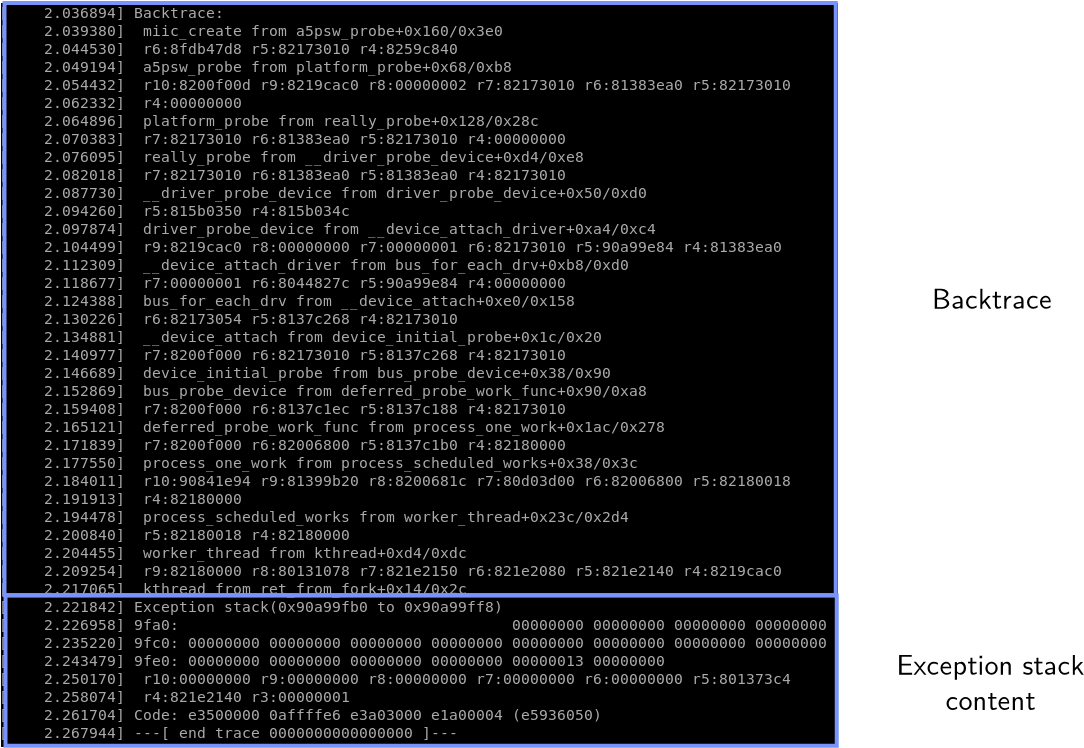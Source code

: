 <?xml version="1.0" encoding="UTF-8"?>
<dia:diagram xmlns:dia="http://www.lysator.liu.se/~alla/dia/">
  <dia:layer name="Arrière-plan" visible="true" connectable="false"/>
  <dia:layer name="Arrière-plan" visible="true" connectable="false"/>
  <dia:layer name="Arrière-plan" visible="true" connectable="true" active="true">
    <dia:object type="Standard - Image" version="0" id="O0">
      <dia:attribute name="obj_pos">
        <dia:point val="0,0"/>
      </dia:attribute>
      <dia:attribute name="obj_bb">
        <dia:rectangle val="0,0;41.85,37.2"/>
      </dia:attribute>
      <dia:attribute name="elem_corner">
        <dia:point val="0,0"/>
      </dia:attribute>
      <dia:attribute name="elem_width">
        <dia:real val="41.85"/>
      </dia:attribute>
      <dia:attribute name="elem_height">
        <dia:real val="37.2"/>
      </dia:attribute>
      <dia:attribute name="draw_border">
        <dia:boolean val="false"/>
      </dia:attribute>
      <dia:attribute name="keep_aspect">
        <dia:boolean val="true"/>
      </dia:attribute>
      <dia:attribute name="file">
        <dia:string>#/home/cleger/Dev/bootlin/intragit/training/materials/slides/debugging-kernel-debugging/./oops_2.png#</dia:string>
      </dia:attribute>
      <dia:attribute name="inline_data">
        <dia:boolean val="true"/>
      </dia:attribute>
      <dia:attribute name="pixbuf">
        <dia:composite type="pixbuf">
          <dia:attribute name="data">
            <dia:data>iVBORw0KGgoAAAANSUhEUgAAA0UAAALoCAYAAAC3cl4xAAAABHNCSVQICAgIfAhkiAAAIABJREFU
eJzs3Xtczdn++PHX3psubNWRSC5l1DSaoovBlFslRjOGIqJhHHSMMQYzcpvjHGbM42R6nOM2CDPD
QUOF4Yx7xuUhZoxrbqOSRPdEEV13fn/06/O1lfpsttJYz8fD42Hvz2p93p+11ueyPnt91kcBPEIQ
BEEQBEEQBOEVpazvAARBEARBEARBEOqT6BQJgiAIgiAIgvBKE50iQRAEQRAEQRBeaUqAkJAQIiMj
2bJlCz179qzvmITnNHz4cLZs2UJUVBSBgYH1HU6t3nrrLaKiojAyMqrvUARBEARBEIRXUKPK/8TG
xrJ8+fL6jEUWT09PvLy8aNu2LQA3btwgMjKSq1evPlNe/v7+mJubk5aWxoYNG7h48aK0/N1336VP
nz60atUKgJSUFLZu3cqFCxe08rG1tWXkyJHY2dkBkJycTGhoKIWFhQA0btyYwMBA3N3dMTEx4fbt
2xw8eJCff/5ZykOtVhMUFISrqytqtZpbt24RERGhFc/j3n77baZPn87Zs2cJDQ3VWhYVFUVUVFSV
73URFhaGtbU1AGVlZeTm5hIbG8vWrVvRaDTPnO/z+v7779myZQsxMTH1FoMgCIIgCILw59Ko9iQv
F3d3dy5cuMDWrVspKytj0KBB/P3vf2fWrFmkpaXJzsfFxYVJkyYRGRnJ6dOn8fX1Zfbs2cyYMYOM
jAwASktL2bNnD1lZWQB4eXkxZ84cZs+eTUpKCgDt2rVj/vz5nD59msWLF/Pw4UPat2+vta4RI0bg
5eXFkiVLSE1NxdHRkY8//piCggIOHz4MwKRJk2jfvj3Lli0jNzcXT0/PKvFUatmyJaNGjeLmzZvP
XI5ynDlzhk2bNqFSqWjfvj0TJ05Eo9GwdevWF7peQRAEQRAEQahLDa5T9PXXX2t9Tk5OZt26dbi6
uurUKfL19eXy5cts27YNgDVr1uDi4kK/fv3YuHEjAAcOHND6m4SEBHr37o2Dg4PUKRo6dCjx8fEs
WbJEShcfH6/1d/b29ly8eJG4uDgAjh49ip+fH7a2thw+fBiVSoWrqyvr16/n8uXLAGzevJkePXrg
5eVFRESElJdKpWLq1Kls2rSJ/v37y97eZ/Hw4UOpTG/evImnpyf29vbS8jfeeINhw4bRoUMHjI2N
ycjIYMeOHRw7dkwrHzMzM4KCgnB2dqZJkyakpqYSFRXFmTNnql1vq1at+Mc//sHZs2f54YcfaNKk
CevWrZOWBwcHExwcDMDq1av55ZdfpGU+Pj4EBgayePFixowZQ9u2bbl37x5hYWEkJSXpNebevXsz
ePBgLC0tyc3NlX79e/RIe5Z7Y2NjmjRpwr179ygtLdWlCgRBEARBEIQ60OA6RU9q0qQJCoWCe/fu
6fR3tra27Nu3T/qs0WhITEzE1ta22vRGRkZSJ+TatWvS946Ojuzdu5eQkBDs7e25c+cOBw4c4ODB
g1KaS5cu4eXlhaWlJZmZmXTq1IkWLVpw+vRpAJRKJUqlkrKyMq11lpaW0rFjR63vAgMDycjI4OTJ
ky+8U1RJoVBgY2PDa6+9plVmzZs3Jy4ujs2bN1NQUICzszOffPIJOTk50nBGQ0NDFixYQElJCcuW
LSMnJ4cOHTpgaWlZ7bqsrKz4xz/+wbFjx6TO4IMHDxg+fDggb/icoaEhI0aMYPXq1aSmpmJjYyMN
ZdRXzN7e3owZM4bvvvuO+Ph4rKysmDRpEqWlpezdu1crnvfee4+AgADCwsI4deqUrsUvCIIgCIIg
vGANvlM0YsQI0tLSOHHihOy/UalUNG3alPz8fDw8PJgwYQJfffUVeXl50rNKldq1a0dYWBhKpZKC
ggJCQ0NJTEyU8jExMWHQoEHs3LmT6OhoHBwcCA4OprCwkOPHjwMVz/goFAqWLl1KeXk5Go2GNWvW
cO7cOaCi8xMfH4+Pjw/nzp0jLy+PXr160aZNG61YunTpgoeHBzNmzHieIpOtZ8+e9OjRA5VKhVKp
5NChQ0RFRUnLnyzz/fv34+XlhZubm9TBcHd3p2XLlnz66afk5OQAkJmZWe362rdvT0hICPv373+u
IXoGBgasX7+epKQkQPuXO33FPGzYMLZv3y79wpSdnc2uXbvw9vau0ikSBEEQBEEQXm4NulMUEBBA
ly5dmDdvnk7DkhQKBVDRqSkqKuL27duUlJTQqFHV4sjMzCQkJAS1Wk3fvn2ZOHEiCxYsICMjA6Wy
YkbzxMREfvrpJ6Bi4ocuXbrg6ekpdYp69+6Np6cnS5YsIS0tjU6dOhEcHExBQQFnz54FYOXKlUye
PJnw8HDKy8uJj4/nt99+kzppJiYmTJ48meXLl/Pw4cNnLzQdnD17lk2bNtGoUSPatWvH6NGjGTly
JD/++CNQMTnE4MGDcXJywszMTOpsVnYaAWxsbMjOzpY6FzWZO3cuxsbG3Lhx47niLisr4/r169Uu
00fMpqammJubExQURFBQkNay4uLiKumjo6OJjo5+ji0SBEEQBEEQXqQG2ymqnLxgwYIF0kQIcpWV
lfHgwQNMTEzYvXu39JyIiYkJeXl5WmlLS0u5desWAH/88QdhYWEMGTKEVatWUVpaSmFhYZVnmbKy
snBycpI+jx07ll27dvHrr78CFc/nODg4MHToUKlTlJmZybx58zAyMsLIyIi8vDzmzJlDbm4uANbW
1piZmTF79mwp38pOXEREBNOmTZPV8dDF488UpaSk0LRpU8aOHcvWrVspKSlh6tSpqNVqNm7cSGZm
JhqNhpkzZ0qdTqjogD75jM3T/Pe//8XS0pKPP/6YkJAQadt1VVhY+NR16jNmMRxOEARBEAThz6FB
vrx19OjR9O3bl/nz59c4uULTpk2xsLDA0NCwyrJr167h4OAgfVapVNjb22s9L1QdpVKpld/169dp
3bq1VhoLCwvpgl6lUmFkZFTlIru8vBwDA4Mq+RcVFZGXl4e5uTmdO3eWpuROSEhg+vTpzJw5U/qX
mJjIlStXmDlzJnfu3Kkxbn0oLS1FpVJhaGiIQqHA0dGRHTt2cPnyZXJzcykoKJCmL6+UnJxMq1at
sLCwqDX/X3/9laioKDIyMvj000+lX+IeV1ZWVu0venLoK+b8/Hzu3Lmj1fGtSU3tUBAEQRAEQah/
Da5TNHbsWPr168e6deswNDTExsYGGxsbzM3Nq6T19fVlxYoVdO7cucqyPXv2YG9vj5+fH+3bt2fC
hAkYGhpKEyQolUo+//xzevXqxeuvv46TkxOTJ0+mXbt20i8+ADExMTg7O+Pr64uVlRXe3t64uLhw
5MgRoGICh/PnzzNw4EDc3Nxo3bo1np6edO/eXetXBltbW3x8fHj99dd56623mDt3Lrm5uRw6dAio
GJaVlpam9a+4uFj6/kW8O6hJkya0adOGdu3a0a1bN/z8/EhMTOT+/fs8evSIzMxMnJycUCgUqFQq
Ro8ejVqt1srjxIkTZGdnM2PGDBwdHWnVqhVubm4MHDiw2nVqNBqWLVuGjY0NAQEBVZanp6fj6uqK
qakpjRs3rrbj9DT6jHnr1q34+Pjg5+dHmzZtsLGxwdfXl5EjR1ZZb03tUBAEQRAEQah/DW74nIeH
B8bGxlUmG4iJiWHt2rWy8zl37hzh4eH4+fkREBBAWloaixYtkt4J9OjRIwoLCwkICKB58+aUlZWR
lpbG4sWLOXnypJTPiRMnaNasGe+99x5BQUHk5OSwbt06YmNjpTQrVqwgMDCQCRMmYGJiQm5uLtu2
bWPHjh1SGo1GQ//+/bGysqK4uJi4uDg2bdokzZpWH9zc3HBzc0Oj0XD37l3i4uK0JlpYunQp48eP
Z/Xq1ZSUlHD8+HGuXLmilUdxcTH//Oc/CQoKYtq0aRgbG5Oenk5kZORT15uVlcV3333HJ598wqVL
l6RpygE2btxIcHAwK1eupHHjxlWm5K6NvmI+ePAgxcXFDBo0iGHDhlFcXExKSorW7HyCIAiCIAhC
w6AAHoWEhFBUVMTy5cvrOx5Bj0JDQzl//jxbtmyp71AEQRAEQRAE4aWlhIrnW9zd3YmIiMDDw6O+
YxKeU0BAABEREVhbW1NeXl7f4QiCIAiCIAjCS00ByJsaTBAEQRAEQRAE4U+owU20IAiCIAiCIAiC
oE+iUyQIgiAIgiAIwitNdIoEQRAEQRAEQXiliU6RIAiCIAiCIAivNCVASEgIkZGRbNmyhZ49e9Z3
TMJzGj58OFu2bCEqKorAwMD6DgcAc3NzoqKi6Nix43OlEZ6fQqHgb3/7Gz/88ANRUVF89NFH9R2S
8AJNnjyZ2bNn13cYgiAIgvBSk17eGhsb2yDeU+Tp6YmXlxdt27YF4MaNG0RGRnL16tVnysvf3x9z
c3PS0tLYsGEDFy9elJa/++679OnTh1atWgGQkpLC1q1buXDhgpRGrVYTFBSEq6srarWaW7duERER
oXM+jRs3JjAwEHd3d0xMTLh9+zYHDx7k559/1ilmgKioKKKioggNDdW5TF6UoqIijh49yr17954r
zZ/V999/z5YtW4iJiXnh63Jzc6NPnz7MmzePrKwsSktLX/g6X6TAwED8/f21vsvPzyc4OLieInq1
yTlG1cbCwoJRo0bRsWNHLC0tOXToEOHh4VXS2draMnLkSOzs7ABITk4mNDRU66XXusajVCpZsmQJ
R48eZdu2bXrdLjnnArn0EY8gCILwf1TAfA8PD8rKyvj999/rO55aBQUFceXKFXbv3k1sbCwdO3Zk
2LBhnDx5kvv378vOx8XFhenTp7N79242btxIixYtGDVqFL/++isFBQUAdOjQgatXr7J//35iY2Np
2bIlQUFBnD59mvz8fACmTp2KnZ0dK1asYMeOHRgbGzNu3Did8xk1ahTe3t58++23REZGkpuby/jx
48nNzeXGjRuyY35cv379yMzM5NKlS89T5HpRWlrKqVOnePjw4XOl+bMaPHgwly5d4vr16y98XW5u
blhZWfHjjz9SWlqKRqN54et8kRwdHWnWrBkLFy4kJiaGmJgYjhw58kp2rqvTrVs3DA0NiY2N1Ut+
arWaXr16Scelx+l6jHqav/zlL7Rt25bY2Fisra3Jycnh9OnTWmnatWvHwoULuXHjBlu2bOHQoUPk
5+dz8+ZNysrKnjmeXr160aNHD5YuXSrdMNDXdsk5F8ihr3gEQRCE/9Oo9iQvl6+//lrrc3JyMuvW
rcPV1ZW0tDTZ+fj6+nL58mXpTuCaNWtwcXGhX79+bNy4EYADBw5o/U1CQgK9e/fGwcGBlJQUVCoV
rq6urF+/nsuXLwOwefNmevTogZeXFxEREbLyAbC3t+fixYvExcUBcPToUfz8/LC1teXw4cOyY64r
dnZ2fPXVVxw7dgw3Nzd2797Na6+9hoODAzt37mTHjh1AxYXLv//9b+nv5syZQ1JSklZectIAmJmZ
ERQUhLOzM02aNCE1NZWoqCjOnDmjU+xy8vHx8SEwMJDFixczZswY2rZty7179wgLC5Ni6927N4MH
D8bS0pLc3Fzpl71Hjype/fXGG28wbNgwOnTogLGxMRkZGezYsYNjx44B0LRpU9atWyetMzg4WPp1
Y/Xq1fzyyy/SstrWJcdHH32El5eX9DkqKgqgyl342rZdoVAwZMgQ+vfvj5mZGZmZmWzbtk266Jbb
NuSorQwrlZSUVHuRXmnKlCmYmpqSl5eHi4sLGo2G3bt3s3PnTq107777Lu+88w7NmzenoKCAK1eu
sHTpUgBWrVrF9u3bq/01b/z48bRs2ZJ//etfsrZLbjzPWxeVVCoVEydOpGfPnhQVFbFv3z6tX0FA
fhtr0aIFEydO5MiRI1U61LUdo1QqFV9++SVZWVksW7YMqPiVfOHChaSmpkqjFdLS0qR94/3336+2
DIcOHUp8fDxLliyRvouPj9cpnicpFAr8/PzYs2eP1s0ZfW2XnHOBnLp4mc4FgiAIfxYNrlP0pCZN
mqBQKHS+K2xra8u+ffukzxqNhsTERGxtbatNb2RkRP/+/QG4du0aUDHMQqlUSnclK5WWlj71uZjq
8gG4dOkSXl5eWFpakpmZSadOnWjRooXW3VFdY37RlEolp06dIjU1laCgIFatWsWpU6cYP348O3fu
5NGjR9y6dYvhw4djbm7OqlWrqs1HThpDQ0MWLFhASUkJy5YtIycnhw4dOmBpaalTzLrkY2hoyIgR
I1i9ejWpqanY2NhIw3K8vb0ZM2YM3333HfHx8VhZWTFp0iRKS0vZu3cvAM2bNycuLo7NmzdTUFCA
s7Mzn3zyCTk5OVy9epUHDx4wfPhwoObhc3LWJUd4eDjh4eEMGTIEb29vpkyZUmM5PW3b+/bty7Bh
w1izZg0JCQm8/fbbfPrpp2RlZZGYmAjIaxty1FaGldq0acMPP/yARqMhKSmJiIgIbt26pZVX586d
Wbt2LStWrKBDhw7Mnz+f9PR0Tp06BYCTkxNjxoxh8eLFJCQkYGpqiqurq/T3V69exc7Orto6srOz
4+TJk7K2SW48lZ63Liq3bf/+/cyaNQs7OzsmTpxIRkYGJ06cAPTXxmo7Rmk0GhYvXsw333yDp6cn
hw8fZvTo0RgYGLBmzRqdys/R0ZG9e/cSEhKCvb09d+7c4cCBAxw8eFB2PE9yd3enefPm7Nmz54Vv
19POBXLq4mU7FwiCIPwZNPhO0YgRI0hLS5NO7nKoVCqaNm1Kfn4+Hh4eTJgwga+++oq8vDzpWaVK
7dq1IywsDKVSSUFBAaGhodLFRmlpKfHx8fj4+HDu3Dny8vLo1asXbdq0qbLOmvKBirv2CoWCpUuX
Ul5ejkajYc2aNZw7d07nmOvSmTNnaNeuHUFBQZw5c4bGjRtjaGiIiYmJTsNBauPu7k7Lli359NNP
ycnJASAzM/OF5mNgYMD69eulX4Yevws9bNgwtm/fLv1ikZ2dza5du/D29pYuXJ5sk/v378fLyws3
NzednoGTsy59q2nbBw4cSGxsLEePHgVg+/btvPXWWwwcOFCrTeujbcgpw2vXrhEeHk5mZibNmzfH
39+fL7/8ks8++4y7d+9Kf5udnS11aK5fv85vv/3GgAEDpE6IpaUlxcXFnDt3juLiYu7cuUNycrL0
91evXuWdd94BKjphw4YNIzw8nPLycqytrfnvf/8rr3BlxlNJH3Vx//59NmzYgEajIT09HWdnZwYM
GCCVrz7amNxj1O3bt1mxYgXTpk2jWbNmeHp68sUXX1BcXCy77FQqFSYmJgwaNIidO3cSHR2Ng4MD
wcHBFBYWcvz4cZ2PmQqFAn9/f/bt26c1BE3f21XbuaC2unhZzwWCIAgNXYPuFAUEBNClSxfmzZun
08PiCoUCqDjZFRUVcfv2bUpKSmjUqGpxZGZmEhISglqtpm/fvkycOJEFCxaQkZEBwMqVK5k8ebJ0
cRQfH89vv/1W5eRUWz69e/fG09OTJUuWkJaWRqdOnQgODqagoICzZ8/qFHNdqey8VZZ9SUmJ9AuA
gYGBXtdlY2NDdna21JGpi3zKysqqfcbH1NQUc3NzgoKCCAoK0lr2+AWQWq1m8ODBODk5YWZmJl3M
PH4BVBu569K3p207VHQeKod0VkpOTqZDhw7SZ321DTll+PivqUlJSVy9epVVq1bh6enJ9u3bpWWV
+9rjn998803p86lTpxg8eDDffvstFy5cICkpiRMnTpCXlwdUdIrGjRtHkyZN6NatG127dsXBwYGH
Dx/y6NEjrbv9ctQWT6XnrQuoGI72+FC3lJQUaV1y2lifPn2YNGmS1rLK4cEAc+fO5ebNm4C8Y9SZ
M2c4dOgQH3zwAWvXrpX+Vi6lsuJtEomJifz0009AxaQ7Xbp0wdPTk+PHj+t8zOzWrRstW7Zk165d
Wt/rko+c7arpXCCnLl7Gc4EgCMKfQYM9io4YMQIvLy8WLFhAVlaWTn9bVlbGgwcPMDExYffu3dKz
JCYmJtIFUKXS0lJpGM4ff/xBWFgYQ4YMkYZ5ZWZmMm/ePIyMjDAyMiIvL485c+aQm5urUz5jx45l
165d/PrrrwDcvHkTBwcHhg4dytmzZ3WK+c9IoVDo9PyMPvIpLCysMW1YWFiVu/qPmzp1Kmq1mo0b
N5KZmYlGo2HmzJnSRY0ualuXvtW27U8ue5ZtkuNZyvD+/fvk5ORUGRL55EWjSqXS+pyXl8e0adNw
cHCgU6dOvPPOOwwdOpTPPvtMeoC/sLAQOzs7nJ2d2bFjB87Ozty+fZukpCSdZ/GrLZ5K+qgLOWlq
amOnT58mJCQEACsrKz7//HNmzZpFeXk5UHEc1OUYpVKpsLW1pbS0lE6dOuk862JpaSmFhYVVniPN
ysrCyckJ0O04DxXPKB04cKDKhD363q7azgVQc1286ucCQRCEF6VBvrx19OjR9O3bl/nz59c4uULT
pk2xsLDA0NCwyrJr167h4OAgfVapVNjb29d6t1epVFabX1FREXl5eZibm9O5c+dap0Z9PB+VSoWR
kVGVC5fy8nKtu+rPGvOfQXJyMq1atcLCwqLe88nPz+fOnTvSxVd1FAoFjo6O7Nixg8uXL5Obm0tB
QYE0Fe+TysrKqr3TK2dddS0zM7PKLxE2NjbPNJyxJrqWYSW1Wo2FhYXW0DmAtm3banU8rK2tq8Rc
VlbGhQsXiIyMZNasWajVat544w2gomORkJCAk5MTJiYm7N27F0dHR2xtbZ/plQBy4qmN3Lp4cl3t
27cnPT0dkNfGHjx4wK1bt7h165Z0Eyo1NVX6rrJDKPcYNXr0aNRqNXPnzsXNzQ1vb2+dthsqhhy2
bt1a6zsLCwutG1Jy4+natStWVlb873//q3ZdL3K7Hj8XyN3fX+VzgSAIwovS4DpFY8eOpV+/fqxb
tw5DQ0NsbGywsbHB3Ny8SlpfX19WrFhB586dqyzbs2cP9vb2+Pn50b59eyZMmIChoaH0kK5SqeTz
zz+nV69evP766zg5OTF58mTatWsn/ZoDFQ+8+vj48Prrr/PWW28xd+5ccnNzOXTokOx8NBoN58+f
Z+DAgbi5udG6dWs8PT3p3r271t3C2mL+Mztx4gTZ2dnMmDEDR0dHWrVqhZubGwMHDqyXfLZu3YqP
jw9+fn60adMGGxsbfH19GTlyJFBxAZ2ZmYmTkxMKhQKVSiVdMFUnPT0dV1dXTE1Nady4sTQ8SM66
6tr+/fvp2bMnffr0oXXr1vj7+9OxY0e9P98ktwynTp1Kz549pX1wzpw5aDQardn7AJo1a8aHH36I
lZUVnp6edO3aVWs2sB49ejBgwADatWuHubk5/fr1o7y8XGvChqtXr+Lj48PFixd5+PAh+fn5ODs7
P1OnqLZ45JBbF82aNWPMmDFYWVnRp08funfvzv79+6Xl+mpjco5R3bt3x8fHhyVLlpCSksLq1asZ
N24c1tbWUhqlUikd2w0MDFCr1djY2Gg9rxkTE4OzszO+vr5YWVnh7e2Ni4sLR44c0SkeqPiV6ODB
g0991k0f2yX3nCKnLl7lc4EgCMKL0uCGz3l4eGBsbMyMGTO0vo+JiWHt2rWy8zl37hzh4eH4+fkR
EBBAWloaixYtksb5P3r0iMLCQgICAmjevDllZWWkpaWxePFirVmmNBoN/fv3x8rKiuLiYuLi4ti0
aZM0O5TcfFasWEFgYCATJkzAxMSE3Nxctm3bpjV9cW0xv4y++OILunTpIn2unLL41q1bfP7557LT
FBcX889//pOgoCCmTZuGsbEx6enpREZG6hSPvvI5ePAgxcXFDBo0iGHDhlFcXExKSorWjFBLly5l
/PjxrF69mpKSEo4fP86VK1eqzW/jxo0EBwezcuVKGjdurDUlt5x11aVDhw5hZmZGYGAgZmZmZGdn
s2LFChISEvS+LjllqFQqGT16NM2aNePBgwckJCSwcuVKsrOztdLFxcVhbGzMokWLKCoqIioqSmsf
fPjwIb6+vgQGBtKoUSPS09P5z3/+I/2iAhXDnQIDA6UJUM6ePcubb75ZZSpoOWqLRw65dXHx4kUM
DAykdUVHR2tdiOvSxm7cuCHNmvik2o5RrVq1YtKkSfz444/SJBYnTpzAycmJzz77jNmzZ1NYWIix
sTHffPONlG/r1q3p1q0b6enpTJs2Tfq7Zs2a8d577xEUFEROTg7r1q3Tmo5czjHTxcWF9u3ba63v
RWxXUVGRrHOBnLpoiOcCQRCEl50CeBQSEkJRUZH0LgXhzyE0NJTz58+zZcuW+g5FEOrVlClTMDIy
IiwsrL5DAV6+eF5lCxcuJDk5me+//76+QxEEQRDqkRIqnl1xd3cnIiICDw+P+o5JeE4BAQFERERg
bW0tPQgtCIIgaFOr1cTFxUkz2AmCIAivrkYA//73v+s7DkGPoqOjiY6Oru8wBEEQXmoFBQXiWCkI
giAA/3/4XH0HIQjPa+zYsU9ddvToUa2XcArCiyLaoSAIgiA0TKJTJAiCIAiCIAjCK63BTcktCIIg
CIIgCIKgT6JTJAiCIAiCIAjCK00FzA8JCWHq1KkMGzaMzMxMbt68Wd9xCc9h+PDhzJs3j+HDh6NS
qbh06VJ9h1SnFAoFf/vb35g8eTJBQUGYm5tz+vTpp6Zfvnw5hoaG0gs4J0+ejLe3t9b7TurSk/EI
giAIgiAIL5b08tbY2NgG8Z4iT09PvLy8aNu2LVDxIsHIyMhnuoD09PTE398fc3Nz0tLS2LBhAxcv
Xqw27dtvv8306dM5e/YsoaGhOqUJDAzE399fK21+fj7BwcHS53fffZc+ffrQqlUrAFJSUti6dSsX
LlzQOeaoqCiioqKeGmdds7W1ZeTIkdjZ2QGQnJxMaGio9IJbORo3bkxgYCDu7u6YmJhw+/ZtDh48
yM8//1wlrZubG3369GHevHlkZWVRWlqqt22pztPqPSoqqtr0Z86cYdGiRbLz12Xbn5ectiqHnJjl
7MsWFhaMGjWKjh07YmlpyaFDhwgPD9dal5xy1tf+JSceOfm8CHKOUU99j287AAAgAElEQVSjr/qS
037UajVBQUG4urqiVqu5desWEREROpePrvtFTeVTH/UlCIIgvFwa1Z7k5eLu7s6FCxfYunUrZWVl
DBo0iL///e/MmjWLtLQ02fm4uLgwadIkIiMjOX36NL6+vsyePZsZM2ZUeSt4y5YtGTVqVI2/oNWW
JjU1lWXLlkmfNRqN1vLS0lL27NlDVlYWAF5eXsyZM4fZs2eTkpKic8wvi3bt2jF//nxOnz7N4sWL
efjwIe3bt9c5nxEjRuDl5cWSJUtITU3F0dGRjz/+mIKCAg4fPqyVtnXr1ty5c4fr16/razOeqqZ6
nzlzptZnY2Nj/vGPf/Drr7/qtA5dtl0famurcsiJWc6+bGBgwL1794iOjiYgIKDadckpZ33tX3Li
qY/9VM4xqib6qi+ovf1MmjSJ9u3bs2zZMnJzc/H09Hym8tFlv6ipfBricVUQBEHQvwbXKfr666+1
PicnJ7Nu3TpcXV116hT5+vpy+fJltm3bBsCaNWtwcXGhX79+bNy4UUqnUqmYOnUqmzZton///tXm
JSdNSUkJN27ceGo8Bw4c0PqckJBA7969cXBwkC7a5MZcl3x8fAgMDGTx4sWMGTOGtm3bcu/ePcLC
wkhKSmLo0KHEx8ezZMkS6W/i4+OrzcvY2JgmTZpw7969Kr/u2Nvbc/HiReLi4oCK6Y39/PywtbWV
LoA++ugjvLy8pL+p/AXh8bv5jRo14sMPP6RXr16Ul5eze/fuamNRqVRMnDiRnj17UlRUxL59+6Ry
fzxNTfX+ZH37+vpSWFiodbEuJx452y5XbfUFtbfVSs9bX3L25bS0NNatWwfA+++/X20ccspZX/uX
nHj0uZ/KqS85xx+om/qCmtuPSqXC1dWV9evXc/nyZQA2b95Mjx498PLyIiIiQkprZmZGUFAQzs7O
NGnShNTUVKKiojhz5ozsmOWUz8t4XBUEQRDqXoPrFD2pSZMmKBQK7t27p9Pf2drasm/fPumzRqMh
MTERW1tbrXSBgYFkZGRw8uTJp15wyEnTpk0bfvjhBzQaDUlJSURERHDr1q1q0xoZGUn5XLt2TeeY
65qhoSEjRoxg9erVpKamYmNjIw2Nc3R0ZO/evYSEhGBvb8+dO3c4cOAABw8erJLPe++9R0BAAGFh
YZw6dUpr2aVLl/Dy8sLS0pLMzEw6depEixYttJ4VCg8PJzw8nCFDhuDt7c2UKVOqrMPPz4+ePXuy
fPlysrOz+eCDD7CwsKiSzsnJif379zNr1izs7OyYOHEiGRkZnDhxQkojp94rKRQKBgwYwJEjR7Qu
SOXEI2fbdVFTfYH8tvq89fWkZ92XH/e0cn7ci96/9L2f1lZfctthXdVXTe1HqVSiVCopKyvT+pvS
0lI6duyotc0LFiygpKSEZcuWkZOTQ4cOHbC0tNQ55trK52U9rgqCIAh1q8F3ikaMGEFaWprWxWpt
VCoVTZs2JT8/Hw8PDyZMmMBXX31FXl6eNF4eoEuXLnh4eDBjxoyn5iUnzbVr1wgPDyczM5PmzZvj
7+/Pl19+yWeffcbdu3eldO3atSMsLAylUklBQQGhoaEkJibqFHN9MDAwYP369dKd68pfglQqFSYm
JgwaNIidO3cSHR2Ng4MDwcHBFBYWcvz4cdnriIqKQqFQsHTpUsrLy9FoNKxZs4Zz587pFOuAAQPY
u3evdLd5zZo1rFy5skq6+/fvs2HDBjQaDenp6Tg7OzNgwACpncmp98d16dIFS0tLYmJidI5HX9te
6Wn1BfLbam2eJeZn2Zef9LRyhrrZv17EflpTfenaDp9GX/VVW/spLS0lPj4eHx8fzp07R15eHr16
9aJNmzZaebu7u9OyZUs+/fRTcnJyAMjMzNQ55trK52U+rgqCIAh1q0F3igICAujSpQvz5s3T6WF6
hUIBVJwQi4qKuH37NiUlJTRq9H/FYWJiwuTJk1m+fDkPHz6sNh85aQCtO5dJSUlcvXqVVatW4enp
yfbt26VlmZmZhISEoFar6du3LxMnTmTBggVkZGTIirm+lJWVVfv8jlJZMeN7YmIiP/30E1Ax1KlL
ly54enpW6RRFR0cTHR1d7Tp69+6Np6cnS5YsIS0tjU6dOhEcHExBQQFnz56VFWfTpk0xMTGRhksB
5ObmUlBQUCVtWlqa1rMQKSkpvPnmm4D8en/cO++8w6VLl7SeUZAbjz62/XFPqy+Q31ZBv/X1rPvy
k6or50p1sX+9iP30afWlazusi/qS035WrlzJ5MmTCQ8Pp7y8nPj4eH777TetToiNjQ3Z2dlSh+hZ
YpZTPi/zcVUQBEGoWw32yF/5kO2CBQukh6flKisr48GDB5iYmLB7927pLr2JiQl5eXkAWFtbY2Zm
xuzZs6W/qzxRRkREMG3aNCwtLWtNU91J/f79++Tk5GgNBYGKISSVw0z++OMPwsLCGDJkCKtWrZIV
c30pLCzk0aNHVb4vLS2lsLCwyrNeWVlZODk56bSOsWPHsmvXLuk5kZs3b+Lg4MDQoUNldwwqY3xy
6M6Tnx9PW6ny4gnktY3H671Vq1a4uLiwePHiZ4pHH9v+uKfVV3We1lZro0vMz7MvP+5p5VypLvav
F7GfPq2+dG2HNXlR9VVd+8nMzGTevHkYGRlhZGREXl4ec+bMITc3V0qjUChqbaO1xSy3fF7W46og
CIJQtxpkp2j06NG4u7szf/78GmcHatq0qfRgcXFxsdaya9eu4eDgIH1WqVTY29tLD+gmJCQwffp0
rb+ZNGkSpaWlfPfdd9y5c4d79+7VmqY6arUaCwsLfv/99xq3U6lUYmhoKDvml9H169dp3bq11ncW
FhZaF0CVnlZfKpUKIyOjKhdJ5eXlGBgYyI7l4cOH3Lt3T+sCrUmTJpiamlZJ27ZtW1QqlfRrUfv2
7UlPTwfktY3HDRgwgPz8/CrPcciJR1/b/qxqaqv6qC+5+7IcTyvnp3lR+1dd7ae6tsP6qK+a2k9R
URFFRUWYm5vTuXNnNm3aJC1LTk7Gx8cHCwuLajt2cmKWWz4N8bgqCIIg6F+D6xSNHTsWT09PVqxY
gaGhITY2NkDFHcknL7R9fX2f+mDxnj17mDNnDn5+fpw5c4aBAwdiaGgoTQBQXFxc5ReO4uJiSktL
pe81Gk2taQCmTp3KmTNnyM7OxtTUlCFDhqDRaPjll1+Aiouz6dOn8/vvv5OVlYWhoSG9e/emXbt2
Wu9gqS3ml1FMTAxTp07F19eX8+fP06lTJ1xcXPj222+rpH1afWk0Gs6fP8/AgQNJSUkhPT2dN954
g+7du7Njxw6d4tm/f7/0bFBeXh4BAQHSML/HNWvWjDFjxrB//37s7Ozo3r279B4vOW2jkqGhIZ6e
nuzfv7/aqa1ri0ef2y5HbW31cc9bX3L2ZaVSKU3hbmBggFqtxsbGpkpZ11TO+ty/5MRTV/upLu0Q
6qa+5LQfW1tbOnToQEpKCqampgQGBpKbm8uhQ4ekNCdOnGDIkCHMmDGDjRs3kpOTQ9u2bWnZsiV7
9+6VFbPc8mmIx1VBEARB/xpcp8jDwwNjY+MqD87GxMSwdu1a2fmcO3eO8PBw/Pz8CAgIIC0tjUWL
Fr2Q91IolUpGjx5Ns2bNePDgAQkJCaxcuZLs7GygYhhVYWEhAQEBNG/enLKyMtLS0li8eDEnT56s
l5j15cSJEzRr1oz33nuPoKAgcnJyWLduHbGxsTrls2LFCgIDA5kwYQImJibk5uaybds2nTsGP/30
E6ampvznP//h/v37nDx5UqqHx128eBEDAwMWLVpEUVER0dHROr9fCKBXr140adLkqRdYcuLR17bL
UVtblUtOzHL2ZWNjY7755htpWevWrenWrRvp6elMmzZN+r6mctbn/iUnnoa4n+qrvuS0H41GQ//+
/bGysqK4uJi4uDg2bdqkNaNecXEx//znPwkKCmLatGkYGxuTnp5OZGSkTjHL0RDrSxAEQdA/BfAo
JCSEoqIi6U648OcQGhrK+fPn2bJlS32HIgiCIAiCIAgvLSVUjMN2d3cnIiICDw+P+o5JeE4BAQFE
RERgbW1NeXl5fYcjCIIgCIIgCC81BSBvGipBEARBEARBEIQ/oapPmAuCIAiCIAiCILxCRKdIEARB
EARBEIRXmugUCYIgCIIgCILwShOdIkEQBEEQBEEQXmmNAEJCQujatSuPHj3i22+/1fkdMsLLZfjw
4fj7+6NUKtm+fbuYkvslNnnyZJo1a0ZoaGidrVOhUBAcHEyPHj1Qq9UcOnSI8PDwOlu/vi1fvpxW
rVoBFS/D/f7771/4Ov9sZagv9dGeX0WinAVBEPRPenlrbGxsg3hPkaenJ15eXrRt2xaAGzduEBkZ
ydWrV58pL39/f8zNzUlLS2PDhg1cvHix2rRvv/0206dP5+zZs1onIrVaTVBQEK6urqjVam7dukVE
RIRWPhYWFowaNYqOHTtiaWlZ7QWUnHzkxAMQFRVFVFTUS3HCDAwMxN/fX+u7/Px8goOD6ykiwc3N
jT59+jBv3jyysrIoLS2t75Cey5QpUwCYN2+eXvL7/vvv2bJlCzExMU9N82crw4ZKl2N4TWxtbRk5
ciR2dnYAJCcnExoaKr1QtnHjxgQGBuLu7o6JiQm3b9/m4MGD/Pzzz0/NU6lUsmTJEo4ePcq2bdv0
HnNtniVmQRCEV1mj2pO8XNzd3blw4QJbt26lrKyMQYMG8fe//51Zs2aRlpYmOx8XFxcmTZpEZGQk
p0+fxtfXl9mzZzNjxowqbzJv2bIlo0aN4ubNm1XymTRpEu3bt2fZsmXk5ubi6elZJR8DAwPu3btH
dHQ0AQEB1cYjJx858byMUlNTWbZsmfRZo9HUYzRC69atuXPnDtevX6/vUBosUYZ1Q61W0717dw4d
OsSjR9pvj9DlGF6Tdu3aMX/+fE6fPs3ixYt5+PAh7du310ozYsQIvLy8WLJkCampqTg6OvLxxx9T
UFDA4cOHq823Z8+emJiYsHfvXr3HLMezxCwIgvAqa3Cdoq+//lrrc3JyMuvWrcPV1VWnTpGvry+X
L1+W7uCtWbMGFxcX+vXrx8aNG6V0KpWKqVOnsmnTJvr376+Vh0qlwtXVlfXr13P58mUANm/eTI8e
PfDy8iIiIgKAtLQ01q1bB8D7779fJRa5+dQWT1174403GDZsGB06dMDY2JiMjAx27NjBsWPHtNKV
lJRw48aNp+YzZcoUTE1NycvLw8XFBY1Gw+7du9m5c6dWunfffZd33nmH5s2bU1BQwJUrV1i6dCkA
q1atYvv27dXe3R8/fjwtW7bkX//6l6ztkhuPj48PgYGBLF68mDFjxtC2bVvu3btHWFgYSUlJKBQK
hgwZQv/+/TEzMyMzM5Nt27ZVGZ6qUqmYOHEiPXv2pKioiH379mndWQbo3bs3gwcPxtLSktzcXOmO
75MXijX56KOP8PLykj5HRUUBVPnl8nm3y87Ojq+++opjx47h5ubG7t27ee2113BwcGDnzp3s2LFD
dsxy66I2tbXVpk2bSvsoQHBwsPRr5urVq/nll19kl6Hceq+pnJVKZZ2X4cvYnlu0aMHEiRM5cuRI
lZsptR3DVSoVX375JVlZWdJNmcaNG7Nw4UJSU1OlkRFDhw4lPj6eJUuWSHnHx8drrcve3p6LFy8S
FxcHwNGjR/Hz88PW1rbaDoZCocDPz489e/bw8OFDvccsp5x1jVkQBOFV1+A6RU9q0qQJCoWCe/fu
6fR3tra27Nu3T/qs0WhITEzE1tZWK11gYCAZGRmcPHmySidEqVSiVCopKyvT+r60tJSOHTvKjkWX
fGqKp641b96cuLg4Nm/eTEFBAc7OznzyySfk5ORoDWds06YNP/zwAxqNhqSkJCIiIrh165ZWXp07
d2bt2rWsWLGCDh06MH/+fNLT0zl16hQATk5OjBkzhsWLF5OQkICpqSmurq7S31+9ehU7O7tqO0V2
dnacPHlSp22rLZ5KhoaGjBgxgtWrV5OamoqNjY005KZv374MGzaMNWvWkJCQwNtvv82nn35KVlYW
iYmJUh5OTk7s37+fWbNmYWdnx8SJE8nIyODEiRMAeHt7M2bMGL777jvi4+OxsrJi0qRJlJaWat2F
rk14eDjh4eEMGTIEb29vadhZdZ53u5RKJadOnSI1NZWgoCBWrVrFqVOnGD9+PDt37tSpMye3LmpS
W1t98OABw4cPB2oePienDOXWe03l3LRp03opw4bUnms7hms0GhYvXsw333yDp6cnhw8fZvTo0RgY
GLBmzRrp7xwdHdm7dy8hISHY29tz584dDhw4wMGDB6U0ly5dwsvLC0tLSzIzM+nUqRMtWrTg9OnT
1cbm7u5O8+bN2bNnzwuJWU456xqzIAjCq67Bzz43YsQI0tLSpBOBHCqViqZNm5Kfn4+Hhwfr1q3j
tddeIy8vDzMzMyldly5d8PDw4Icffqg2n9LSUuLj4/Hx8aF58+YolUr69OlDmzZtMDExkR2P3Hxq
i6eunThxgp9//pmkpCSysrLYv38/N27cwM3NTUpz7do1wsPD+frrr1mzZg2mpqZ8+eWX/OUvf9HK
Kzs7m5iYGB49esT169f57bffGDBggLTc0tKS4uJizp07x507d0hOTta6K1rZKYKKTtjUqVMxNDSk
cePGWFtb6/zMWW3xVDIwMGD9+vUkJSVRXFxMfHw86enpAAwcOJDY2FiOHj1KRkYG27dvJykpiYED
B2rlcf/+fTZs2EB6ejpHjx7l5MmTWusaNmwY27dv59ixY2RnZ3P+/Hl27dqFt7e3TtukC31s15kz
Z6S71GfOnOHixYsYGhrqtG+A/LqoiZy2qi9yywdqLmeo+zJsKO1Z7jH89u3brFixgnHjxvH+++/j
6enJ4sWLKS4ulvIxMTFh0KBBXLt2jYULF3LkyBGCg4Px8PCQ8omKiuLw4cMsXbqUzZs388UXX7Bm
zRrOnTtXJTaFQoG/vz/79u2joKBA7zHLLWddYhYEQRAa+C9FAQEBdOnShXnz5un0oLNCoQAqTlJF
RUXcvn2bkpISGjX6v+IwMTFh8uTJLF++XGv4w5NWrlzJ5MmTCQ8Pp7y8nPj4eH777TdpIgi5astH
bjx1Sa1WM3jwYJycnDAzM5NO+o/fNX78rmRSUhJXr15l1apVeHp6sn37dmnZk+PpMzIyePPNN6XP
p06dYvDgwXz77bdcuHCBpKQkTpw4QV5eHlDRKRo3bhxNmjShW7dudO3aFQcHBx4+fMijR4+4du2a
TttWWzyVysrKnvpciaWlZZVhKsnJyXTo0EHru7S0NK2hQSkpKdK6TE1NMTc3JygoiKCgIK2/e/Ii
SZ+ed7vKy8vRaDTSfllSUiL9smFgYKBTLHLroiZy2qq+yK13qLmc66MMX4b23KdPHyZNmqS17PEh
xHPnzpWep6zpGF7pzJkzHDp0iA8++IC1a9dqPYupVFbcF0xMTOSnn34CKibv6dKlC56enhw/fhyo
GO7n6enJkiVLSEtLo1OnTgQHB1NQUMDZs2e11tetWzdatmzJrl27tL6Xc96RE3OlmspZ15gFQRCE
BtwpqnyIdMGCBWRlZen0t2VlZTx48AATExN2797NmTNngIqOR+VFtrW1NWZmZsyePVv6u8qTV0RE
BNOmTSMnJ4fMzEzmzZuHkZERRkZG5OXlMWfOHHJzc3WKqbZ85MZTl6ZOnYparWbjxo1kZmai0WiY
OXOmdPKvzv3798nJycHS0lLr+ycvDFQqldbnvLw8pk2bhoODA506deKdd95h6NChfPbZZ+Tn53Pz
5k0KCwuxs7PD2dmZHTt24OzszO3bt0lKStJ5drDa4qlUWFhY4zCmJ5dVVzZy0oSFhek0XOx56WO7
9EVuXdTkWdrq85BbPrWVs740pPZ8+vRpQkJCALCysuLzzz9n1qxZlJeXAxXHSjnH8EoqlQpbW1tK
S0vp1KmT1rDI0tJSCgsLqzyPmpWVhZOTk/R57Nix7Nq1i19//RWAmzdv4uDgwNChQ6t0MIYOHcqB
Awe4f/++1vf6irlSbeWsS8yCIAhCAx0+N3r0aPr27cv8+fNrnFyhadOmWFhYYGhoWGXZtWvXcHBw
kD6rVCrs7e2lXxQSEhKYPn06M2fOlP4lJiZy5coVZs6cyZ07d7TyKyoqIi8vD3Nzczp37vzMU6w+
LR9d43nRFAoFjo6O7Nixg8uXL5Obm0tBQYH0vpinUavVWFhYcPfuXa3v27Ztq3WhZm1tTWZmplaa
srIyLly4QGRkJLNmzUKtVvPGG28AFRcICQkJODk5STM+OTo6Ymtr+0zTtcuJpzaZmZlV7qLb2NhU
yefJdbVv314aspSfn8+dO3e0LtDqm9zt0he5dVFUVFTtLyi6ttWysrJq797LVdflI0dDas8PHjzg
1q1b3Lp1S7rhlZqaKn1XeYOjtmN4pdGjR6NWq5k7dy5ubm5Vhuldv36d1q1ba31nYWEh3ZBSqVQY
GRlV6YSUl5dXaW9du3bFysqK//3vf9Vum75ihprLWZeYBUEQhAoNrlM0duxY+vXrx7p16zA0NMTG
xgYbGxvMzc2rpPX19WXFihV07ty5yrI9e/Zgb2+Pn58f7du3Z8KECRgaGkoP1xYXF5OWlqb1r7i4
WPq+ctiCra0tPj4+vP7667z11lvMnTuX3NxcDh06JK1LqVRKcRoYGKBWq7GxsaFNmzZSmtrykRtP
XXn06BGZmZk4OTmhUChQqVTSifxxU6dOpWfPntJ2zZkzB41GI83mValZs2Z8+OGHWFlZ4enpSdeu
XTlw4IC0vEePHgwYMIB27dphbm5Ov379KC8v15qw4erVq/j4+HDx4kUePnxIfn4+zs7Oz9Qpqi0e
Ofbv30/Pnj3p06cPrVu3xt/fn44dO1Z5mLxZs2aMGTMGKysr+vTpQ/fu3dm/f7+0fOvWrfj4+ODn
50ebNm2wsbHB19eXkSNH6rxd+iB3u/RFbl0kJibi7OxMhw4dMDMzky7+5LbVSunp6bi6umJqakrj
xo2lIVZy1XX5yPFnbM+1HcMBunfvjo+PD0uWLCElJYXVq1czbtw4rK2tpTQxMTE4Ozvj6+uLlZUV
3t7euLi4cOTIEaBi8oPz588zcOBA3NzcaN26NZ6ennTv3r3Kr11Dhw7l4MGD5Ofnv9CYaytnXWIW
BEEQKjS44XMeHh4YGxszY8YMre9jYmJYu3at7HzOnTtHeHg4fn5+BAQEkJaWxqJFi3R+V4RGo6F/
//5YWVlRXFxMXFwcmzZtkmZsAjA2Nuabb76RPrdu3Zpu3bqRnp7OtGnTZOfzslm6dCnjx49n9erV
lJSUcPz4ca5cuaKVRqlUMnr0aJo1a8aDBw9ISEhg5cqVZGdna6WLi4vD2NiYRYsWUVRURFRUlNaM
cQ8fPsTX15fAwEAaNWpEeno6//nPf7QeSv/jjz8IDAyUHiQ+e/Ysb775ZpXpdeWoLR45Dh06hJmZ
GYGBgZiZmZGdnc2KFStISEjQSnfx4kUMDAykdUVHR0tDXgAOHjxIcXExgwYNYtiwYRQXF5OSkqI1
i1Vdkrtd+iK3Lvbu3Yu1tTULFizAyMiItWvXSsOO5LTVShs3biQ4OJiVK1fSuHFjrSm55ajr8pGj
obbnGzduSLMCPqm2Y3irVq2YNGkSP/74I8nJyUDFhBtOTk589tlnzJ49m8LCQk6cOEGzZs147733
CAoKIicnh3Xr1mlNNb5ixQoCAwOZMGECJiYm5Obmsm3bNq2p0V1cXGjfvr3Wsf5FxSynnOXELAiC
IPwfBfAoJCSEoqIirXcgCA1faGgo58+fZ8uWLfUdSo2mTJmCkZERYWFh9R0K8PLF8yoTdfH8RBnW
jYULF5KcnMz3339f36EIgiAIz0AJFeOM3d3diYiI0JqGVGiYAgICiIiIwNraWno4WRAEQXgx1Go1
cXFx0gx2giAIQsPTCODf//53fcch6FF0dDTR0dH1HYYgCMIroaCgQBxzBUEQGjgF8OLngxWEl8DY
sWOfuuzo0aPSGH5BaAhEexYEQRAE/RGdIkEQBEEQBEEQXmkNbkpuQRAEQRAEQRAEfRKdIkEQBEEQ
BEEQXmmNAEJCQujatSuPHj3i22+/1Xo/g9DwDB8+HH9/f5RKJdu3b3/pp+T+s1MoFAQHB9OjRw/U
ajWHDh0iPDz8ha93+fLl/PLLL+K9JIIgCIIgCLWQXt4aGxvbIN5T5OnpiZeXF23btgUqXu4XGRnJ
1atXnykvf39/zM3NSUtLY8OGDVy8eFFaHhgYiL+/v9bf5OfnExwcXG1+b7/9NtOnT+fs2bOEhobq
lObdd9+lT58+tGrVCoCUlBS2bt3KhQsXdN72qKgooqKinhpDXbKwsGDUqFF07NgRS0vLp3YIaqsL
ORo3bkxgYCDu7u6YmJhw+/ZtDh48yM8//6y1HjllKCceuTG7ubnRp08f5s2bR1ZWFqWlpS9sXXVB
rVYTFBSEq6srarWaW7duERERUW/1JaeN6StmfaqrOpVTzvqM+c+YRp/nndpERUVV+/2ZM2dYtGiR
7Hzqcv+SE7Occ1xlTDXVRV2eU+SytbVl5MiR2NnZAZCcnExoaKhOL1+XU19ytl1OOctZl9z60pe6
qi9dr+ueRuxfL881iT6pgPkeHh6UlZXx+++/13c8tQoKCuLKlSvs3r2b2NhYOnbsyLBhwzh58iT3
79+XnY+LiwvTp09n9+7dbNy4kRYtWjBq1Ch+/fVXCgoKAHB0dKRZs2YsXLiQmJgYYmJiOHLkCPfu
3auSX8uWLfnkk0+4c+cODx8+rPbXtprSdOjQgatXr7J//35iY2Np2bIlQUFBnD59mvz8/Gfa9n79
+pGZmcmlS5dkl4u+/eUvf6Ft27bExsZibW1NTk4Op0+f1kojpy7kGDVqFN7e3nz77bdERkaSm5vL
+PHjyc3N5caNG4C8MpQTjy4xu7m5YWVlxY8//khpaSkajUanbfH0gEcAACAASURBVH/W8vH19SU5
OVnvF25Tp07Fzs6OFStWsGPHDoyNjRk3bly91ZecNqavmPVFX21eDjnlrK+Y/6xp9HXekePUqVPS
+SYmJobY2Fh69+7NTz/9REpKiux86nL/khOznHOcnLqoy3OKHO3atWPhwoXcuHGDLVu2cOjQIfLz
87l58yZlZWWy85FTX3K2XU45y1mXnHz0pS7rS5frupqI/atu6quuNbhO0bFjx7hy5QpZWVnk5ORw
9uxZ/P39ycnJISEhQXY+lY131apV5Ofnc+7cOfr370+jRo2knrWjoyMWFhZs3bqVvLw88vLyqt1x
VCoVc+bMITo6mrZt21JeXl6lU1RbmqSkJG7cuMHt27e5ffs2Z8+eZdiwYaSlpXHt2rVn2va66BT5
+PjwxRdfcP36dWbMmMFf//pXfHx8+OOPP7h79y7379/n/Pnz3Lx5Ey8vL+7evVtlB5NTF5WMjY0x
NTWlrKysyotpAwICSElJYceOHRQWFpKSkkLPnj3RaDScPXsWkFeGcuKRk+ajjz5i5syZdOnSBbVa
TUBAAAEBAZibm0tloK91NWrUiL/+9a9MnTqV999/n0aNGmFjY/NMnaKa6vTevXtMnjyZqKgo6QB4
6dIl+vTpg4GBQZU7RXVRX7W1MZVKJTtmMzMzxo8fz9/+9jcCAwPp3r07d+/eJSMjA4A33niDjz76
iA8//FC6S1hYWMjNmze1tq22fHRp889TX3fv3pVVznLqS19ttSGm0dd5R059VZ5rKv9169aN119/
nVWrVlWpk5dh/wJkxSznHCenLvR9Tnne+ho3bhz379/nm2++ITMzk9zcXK5fv15th+h560vOtssp
ZznrkpMPQO/evfn000/58MMP6du3L40bN9baJ+QcM+uyvuRe1+mjvsT+1fA0qj3Jy61JkyYoFAqd
e/m2trbs27dP+qzRaEhMTMTW1lYrXZs2bfjhhx/QaDQkJSURERHBrVu3tNIEBgaSkZHByZMn6d+/
f7Xrk5OmkpGRkZTm8YPPk5512/XN0NCQESNGsHr1alJTU7GxsdFp2IDcugB47733CAgIICwsjFOn
Tmktu3TpEl5eXlhaWpKZmUmnTp1o0aJFlR36cdWVoZx45KQJDw8nPDycIUOG4O3tzZQpU55p2+Wk
8fPzo2fPnixfvpzs7Gw++OADLCwsnrrdtXlanSqVSpRKZZUTfmlpKR07dqyST13UV23kxmxoaMiC
BQsoKSlh2bJl5OTk0KFDBywtLaU0zZs3Jy4ujs2bN1NQUICzszOffPIJOTk5UudTTj66tHk5atoH
dSnnmupLX221IaZ50vMee+UeMxUKBQMGDODIkSNVht3Cy7F/6RozPP0cp6/9oi73L0dHR/bu3UtI
SAj29vb8P/buPCyqK33w+LcoZVEoiYggLmCLIdogIiYmoGKBaCQxEQRBaW271TGOJmoiRpN2WhMz
gzr9c4uKmMT8NHQUXDsag9ioj7i1K3GJiIhbKYsQEJS1YP7g4Y4lS92CkkXP53l8Em6dOvc9573b
qTr3Vm5uLgcPHuTQoUM16jF2vvSpq58NXVdd9fj5+TFp0iS++eYbUlJScHBwYMaMGZSVlXHgwAFA
3jGzKfMF8q7rQOxfdTF2vlqSVj8oCg0NRaPRcOLECdnvUSqVtG/fnvz8fLy9vZk6dSpffvkleXl5
0txPqNqYoqKiyMjIoGPHjgQFBfHFF1/w8ccf8/vvvwPg7u6Ot7c38+bNq3N9cspA1dfwK1aswMTE
hMLCQiIjI0lNTTVq258HU1NTvv/+e9LS0gBISUmR/V65uZAjNjYWhULB6tWrqaioQKvVEh0dzYUL
F+p8z7N9KCceY8VszHWNHDmSAwcOcO7cOQCio6NZv369Qf33tPpympKSgr+/PxcuXCAvL48hQ4bQ
tWtXg9dhjHzJUVZWJitmLy8vOnfuzEcffUR2djYAGRkZOmWeXW98fDy+vr54enpKJ3h99Rhzm69W
X74a0s/PMta22hrL1Kaxx165x0x3d3fs7e1JSEgweB1NtX8ZEnN957imPK4aqq58KZVKVCoVo0eP
Zu/evcTFxdG3b1+mTZtGUVERx48fl70OY+yn1fRdS8hdl756goOD2bVrF8eOHQMgKyuLffv24efn
Jw2K9B0zm/p4KOe6Tg6xfxkvXy1Jqx4UhYSE4O7uzqJFi+ocMddGoVAAVcktLi7m4cOHlJaW0qaN
bnc8PeJPS0vj2rVrbNiwAbVaza5du1CpVMycOZO1a9fy5MmTWtclp0y1jIwMIiIisLS0ZNiwYUyf
Pp0lS5ZIU26M0fbnoby8nJs3bzbovXJzUS0uLo64uLhaXxs6dChqtZpVq1ah0Wjo06cP06ZNo7Cw
sMY0Iai9D+XEY2jMjWm7nDLt27dHpVLp3G+Qk5PTqLm99eV0/fr1zJw5k6ioKCoqKkhJSeHUqVO1
HhCfd77kkhOzk5MTWVlZ0kCmNpaWlrz//vu4ublhbW0tnSCevlDQV4+xtp+n1ZcvQ/q5rnwZa1tt
jWWeZYxjr9xj5ttvv83ly5drPQdAy9m/5MZc3zmuKY+rhqorXyYmVb9qkpqayu7du4Gqm+nd3d1R
q9U1BkXGzFd99F1LyF1XffV06NABGxsbwsPDCQ8P11l/SUmJ9P/6jplNfTzUd133NLF/1fQ88tWS
tNpWhIaG4uvry5IlS8jMzDToveXl5Tx+/BiVSsX+/fulT9dVKhV5eXl1vq+goIDs7GxpGoyjoyPW
1tYsWLBAKlO9YcTExDBnzhzs7e31lqm+eCorK5O+wv3tt99YsWIFY8aMYcOGDUZr+/NQVFREZWVl
g97b0FzUZvLkyezbt4+TJ08CcOfOHfr27cvYsWNrHKTq6kM58RgrZmOtq7rvn50eZshNvs+qL6cZ
GRksWrQIc3NzzM3NycvLY+HCheTk5Bi0DmPkSy45MSsUCr3b8ezZs7G0tGTr1q1kZGSg1WqZP3++
dKKQU48xt/lq9eXLkH5uTMwvapmnGevYK+eYaWdnh4eHBytXrmzQOppy/5Ibc33nuKY8rhqqrnyV
lZVRVFSERqPRWZ6ZmYmbm5tB6zDGfvp0XPVdS8hdl5xrktqmlj1N3zGzqY+Hz3r2uk4usX8ZL18t
Sav88daJEycybNgwFi9eXONg9LT27dtja2uLmZlZjddu3LhB3759pb+VSiUuLi713sNjaWmJra2t
9BXr9evXmTt3LvPnz5f+paamcvXqVebPn09ubq6sMnUxMTGpEbvctrcmhuSirpwqlUrMzc1rHAgr
KiowNTXVWaavD+XE05DtpzbGWNeTJ0949OiRzkG9Xbt2dOjQwaBYDFVcXExeXh42Njb069ev1sdx
NkW+jBVzeno6dnZ2dd6LpVAocHV1Zc+ePVy5ckX6Nq76Eahy6wHjbT/6GNLP0Phj5otaBpr+2Dty
5Ejy8/PrveBsafuXnJif9uw5rimPq8Zy8+ZNunTporPM1ta21g+JjJGvhni6nxuzrqfryc/PJzc3
t97Bn9xjZlPm61nPXtc9TexftWvOfD1vrW5QNHnyZIYPH87mzZsxMzPDyckJJycnbGxsapQNCAhg
3bp19OvXr8ZrP//8My4uLgQGBtKjRw+mTp2KmZmZzs2Rs2fPZvDgwbz66qu8/vrrLFy4EK1Wy7//
/W+g6itijUaj86+kpERartVqZZUxMTHhk08+YciQIbz66qu4ubkxc+ZMunfvLn0KYWjbWwoTExMp
TlNTUywtLXFyctK5n0NOLqrVlVOtVsvFixcZNWoUnp6edOnSBbVazaBBg3QOIHL6UE48hsRcH2Ot
Kz4+npEjR/LKK6+gUCgICQmRpnYYm7OzM/7+/tJ+8dlnn5GTk0NiYmKNsk2RLznbmJyYT5w4QVZW
FvPmzcPV1RU7Ozs8PT0ZNWoUUPWNXEZGBm5ubigUCpRKJRMnTsTS0lKnbfrqAeNtP/rI7edqjT1m
vqhlmvrYa2ZmhlqtJjExUecR/s9qKfuXvpjlnuPk5MLY55TGSkhIoH///gQEBODg4ICfnx8eHh4c
OXKkRtnG5ktf2+X0s5x1yc3Xjh078Pf3JzAwkK5du+Lk5ERAQADjx48H5B8zmzJf+q7rnib2r+bf
v5paq5s+5+3tjYWFRY2HFiQkJLBp0ybZ9Vy4cIGoqCgCAwMJCQlBo9GwbNkynXmaJiYmTJw4ESsr
Kx4/fsz169dZv349WVlZRmsPVB04ioqKCAkJoWPHjpSXl6PRaFi5ciWnT5+Wyhmr7U3JwsKC5cuX
S3936dKFN954g/v37zNnzhxAXi7kWLduHWFhYUydOhWVSkVOTg47d+5kz549Uhk5fSgnHmPFbKx1
7d69mw4dOvBf//VfFBQUcPr0aaNvp9W0Wi0jRozAwcGBkpISkpOT+eGHHwx64iAYL19ytjE5MZeU
lPD3v/+d8PBw5syZg4WFBffv32f79u1SmdWrVzNlyhQ2btxIaWkpx48f5+rVqzqxyanHWNuPHHL6
WQ5jbautsUxTH3uHDBlCu3btGnWR0ZT7l76Y5Z7j5OSiKc8pcpw4cQIrKyveffddwsPDyc7OZvPm
zbX+VmF95ORLX9vl9rO+dcmt59ChQ5SUlDB69GiCg4MpKSnh9u3bOk8mk3PMbMp8Geu6TuxfTZOv
pqYAKiMiIiguLmbt2rXNHY9gRJGRkVy8eJFt27Y1dyiCIAiCIAiC0GKZQNU8SC8vL2JiYvD29m7u
mIRGCgkJISYmBkdHxxo/OCYIgiAIgiAIgi4F0LDHhgmCIAiCIAiCILwAWt2DFgRBEARBEARBEIxJ
DIoEQRAEQRAEQXipiUGRIAiCIAiCIAgvNTEoEgRBEARBEAThpdYGICIigoEDB1JZWcnXX39t8PP1
hZZl3LhxBAUFYWJiwq5du8QjuQVBEARBEAShHtKPtyYlJbWK3ylSq9X4+vrSrVs3AG7dusX27du5
du1ag+oKCgrCxsYGjUbDli1buHTpkk4ZZ2dnxo8fT+/evQFIT08nMjJS+tFHOfG88847+Pj4YGdn
B8Dt27fZsWMHv/76q0Fl5LY9NjaW2NhYIiMjDe6T5+mtt95i7ty5nD9/vkGxycnXy1xGEARBEARB
aBglsNjb25vy8nL+85//NHc8eoWHh3P16lX2799PUlISvXr1Ijg4mNOnT1NQUCC7Hg8PD+bOncv+
/fvZunUrnTp1YsKECZw8eZLCwkIAunfvztKlS7l16xbbtm0jMTGR/Px87ty5Q3l5uex4evbsybVr
14iPjycpKYnOnTsTHh7O2bNnyc/Pl13G0LYPHz6cjIwMLl++3Kg+N4bOnTsza9YscnNzefLkicHf
RsrJ18tcRhAEQRAEQWi4VjcoOnbsGFevXiUzM5Ps7GzOnz9PUFAQ2dnZXL9+XXY9U6ZMIScnhw0b
NpCfn8+FCxcYMWIEbdq0kb6d+etf/0pBQQHLly8nIyODnJwcbt68KQ2I5MaTlpbGrVu3ePjwIQ8f
PuT8+fMEBwej0Wi4ceOG7DKGtr0pBkX+/v58/vnn3Lx5k3nz5vGXv/wFf39/fvvtN37//XcAlEol
CxcuJC4ujm7dulFRUVHroMjCwoIOHTpQXl5e40dn5eTrZS4jCIIgCIIgNFyrf9BCu3btUCgUPHr0
yKD3OTs760w702q1pKam4uzsLC1zdXXl6tWrRERE8M0337B8+XKGDx/eqHjMzc155513AKTBTkPK
yFlXUzEzMyM0NJSNGzfyl7/8hZUrV0rTCwHCwsJ48OABp0+frreed999lw0bNtC/f/8ar8nJ18tc
RhAEQRAEQWi4Vj8oCg0NRaPRcOLECdnvUSqVtG/fnvz8fLy9vdm8eTN/+MMfyMvLw9raWiqjUqkY
PXo0N27cYOnSpRw5coRp06bh7e1tcDzdu3dn27ZtbNmyhTFjxhAZGUlqaqrBZRrb9ufB1NSU77//
nrS0NEpKSkhJSeH+/fsAuLu74+3tzXfffdfg+uXm62UtIwiCIAiCIDROG/1FWq6QkBDc3d1ZtGgR
ZWVlst+nUCiAqgvO4uJiHj58SGlpKW3a/P/uMDGpGi+mpqaye/duoOrBBu7u7qjVao4fP25QPBkZ
GURERGBpacmwYcOYPn06S5Ys4cGDBwaVaWzbn4fy8nJu3rxZY7lKpWLmzJmsXbuWJ0+e6K0nLi6O
uLi4Gsvl5OtlLiMIgiAIgiA0Tqu9sgoNDcXX15clS5aQmZlp0HvLy8t5/PgxKpWK/fv3c+7cOaDq
Ij4vLw+AsrIyioqK0Gg0Ou/NzMzEzc3N4HjKysq4e/cuAL/99hsrVqxgzJgxbNiwwaAyjW3781BU
VERlZWWN5Y6OjlhbW7NgwQJpWfXFfExMDHPmzCE7O1tv/XLy9TKXEQRBEARBEBqnVQ6KJk6ciJeX
F4sXL671W5Rq7du3p127djx69IiSkhKd127cuEHfvn2lv5VKJS4uLhw+fFhadvPmTbp06aLzPltb
W3JychoUz9NMTEwwMzMzuExD1tVcrl+/zty5c3WWzZgxg7KyMr755htyc3N1Xmtsvl7mMoIgCIIg
CELDtbqnz02ePBk/Pz+io6MpKSnB2toaa2trlEqlzs39AGPGjCEiIoK0tDTpHpdqhYWFjBkzhvLy
cp48eUJoaCi9evUiKipKesxxWVkZY8aM4cmTJzx+/Jg33niDd955h9jYWO7cuSMrHhMTEz7++GPa
tGmDubk5Dg4OhISE0K9fP2JjY9FoNLLKGNp2aJqnz/Xq1QtXV1f+9a9/1XhNq9VSUFCg88/b25vS
0lIOHDhQ49ulxubrZS4jCIIgCIIgNFyrGxTNnDkTS0tLvLy88Pf3l/6ZmZlx/vx5nbJ//OMf+eMf
/8iJEydqXGRXP2I7ICCA9957j7Zt27J+/XrS0tKkMnfv3qWgoIB33nmH999/n27duhEXF6fzCb2c
ePr374+Pjw9vv/02b775JgBbtmzh1KlTUj1yyhjSdmj+QVFtfHx86nwkd2Pz9TKXEQRBEARBEBpO
AVRGRERQXFzM2rVrmzsewYgiIyO5ePEi27Zta+5QBEEQBEEQBKHFMgGoqKjAy8uLmJiYeh83LbQO
ISEhxMTE4OjoWONHUAVBEARBEARB0KUAaj42TBAEQRAEQRAE4SXR6n+8VRAEQRAEQRAEoTHEoEgQ
BEEQBEEQhJeaGBQJgiAIgiAIgvBSE4MiQRAEQRAEQRBeam0AIiIiGDhwIJWVlXz99de1/oaM0HqM
GzeOoKAgTExM2LVrV7M+knvt2rXY2dkBEB8fz7fffvvc16lQKJg2bRpvvvkmlpaWJCYmEhUV9dzX
29LNnDkTKysrIiMjm2ydIhe1k7NfNMe+0xSaYzsUBEEQBH3aVP9PUlJSq/idIrVaja+vL926dQPg
1q1bbN++nWvXrjWorqCgIGxsbNBoNGzZsoVLly7plHF2dmb8+PH07t0bgPT0dCIjIykqKqpR31tv
vcXcuXM5f/68zgm/bdu2hIWF4eXlhUql4uHDhxw6dIiffvpJKmNpaUl4eDgDBgzA0tKSu3fvEhMT
06B4YmNjiY2NbREXHR9++CEAixYtMkp93377Ldu2bSMhIaHOMp6envj4+LBo0SIyMzMpKyszyroF
w4lc1E7OfmHsfedlJec4r4+trS0TJkygV69e2Nvb1zq4l3NuknMueJaJiQmrVq3i6NGj7Ny506jt
el4xC4IgtEatbvqcl5cXv/76K6tWreL//t//S0lJCX/729/o2rWrQfV4eHgwY8YMjhw5wsKFC7l5
8yYLFiygS5cuUpnu3buzePFiCgoKWLlyJV999VWd36J17tyZCRMmcOfOnRqvhYaG4uvrS1RUFB99
9BG7du3iT3/6E2q1WiozY8YMXF1dWbNmDZ988gnJycmNiudl1qVLF3Jzc7l58yaPHz+mtLS0uUN6
aYlcCM+bpaUlfn5+KBSKGq/JOc7LYWpqyqNHj4iLiyMjI6PWMnLOTXLOBc8aPHgwKpWKAwcOGL1d
zytmQRCE1qiN/iIty1dffaXzd3p6Ops3b2bAgAFoNBrZ9QQEBHDlyhXpk7fo6Gg8PDwYPnw4W7du
BWDs2LGkpKSwatUq6X0pKSk16lIqlcyePZsffviBESNG1HjdxcWFS5cukZycDMDRo0cJDAzE2dmZ
w4cPo1QqGTBgAN9//z1XrlwB4Mcff+TNN9/E19eXmJgYg+JpKh9++CEdOnQgLy8PDw8PtFot+/fv
Z+/evQbV89prrxEcHEzPnj2xsLDgwYMH7Nmzh2PHjgHQvn17Nm/eLJWfNm0a06ZNA2Djxo38+9//
BuCDDz7A19dXKhcbGwug86muQqFgzJgxjBgxAmtrazIyMti5c2eNwaW/vz9hYWGsXLmSSZMm0a1b
Nx49esSKFSswMTHhyy+/5NixY3h6erJ//37+8Ic/0LdvX/bu3cuePXuM3of1xZOWlia7XUqlkunT
pzN48GCKi4v55ZdfdD59Bhg6dCjvv/8+9vb25OTkSJ8KV1bK/0kzObkwRrt69+5ttFzIiUdO/+jb
no3FysqKjRs3smbNGk6dOiUtf+utt/joo4/44IMPyM/Pl1VXa94OO3XqxPTp0zly5AharVbnNX3H
eaVSyRdffEFmZiZr1qwBqr4ZWbp0Kffu3ZNmT2g0GukY9N5779Xah3LOTfrOBc9SKBQEBgby888/
8+TJE6O3y5gxW1tbEx4eTv/+/WnXrh337t0jNjaWc+fO1dpfgiAILU2rGxQ9q127digUCh49emTQ
+5ydnfnll1+kv7VaLampqTg7O0vLXF1dOXDgABEREbi4uJCbm8vBgwc5dOiQTl1hYWE8ePCA06dP
1zoounz5Mr6+vtjb25ORkUGfPn3o1KkTZ8+eBaqmR5iYmFBeXq7zvrKyMnr16mVwPE2pX79+bNq0
iXXr1tGzZ08WL17M/fv3OXPmjOw6OnbsSHJyMj/++COFhYX079+fWbNmkZ2dzbVr13j8+DHjxo0D
6p8+FxUVRVRUFGPGjMHPz0+afvS0YcOGERwcTHR0NNevX5cuIDMzM0lNTdUpa2ZmRmhoKBs3buTe
vXs4OTlRVFRE+/btMTEx4cyZM9y7d4/w8HA2bNjAmTNnmDJlCnv37jVoACG3D+uKx5B2ubm5ER8f
z6effkrv3r2ZPn06Dx484MSJEwD4+fkxadIkvvnmG1JSUnBwcGDGjBmUlZXpfFKtj5xcGKtdxsyF
vnjk9I++7dlYCgoKOHPmDGq1WmdQNGzYMM6ePSt7QFTtRdwO9R3ntVotK1euZPny5ajVag4fPszE
iRMxNTUlOjraoP57Vm3nJn3ngmd5eXnRsWNHfv755yZpV0NjNjMzY8mSJZSWlrJmzRqys7Pp2bMn
9vb2hnWaIAhCM2r1g6LQ0FA0Go10MpVDqVTSvn178vPz8fb2ZurUqXz55Zfk5eVJc6uVSiUqlYrR
o0ezd+9e4uLi6Nu3L9OmTaOoqIjjx48D4O7ujre3N/PmzatzfbGxsSgUClavXk1FRQVarZbo6Ggu
XLgAVA1+UlJS8Pf358KFC+Tl5TFkyBCdKQxy42lqWVlZ0gDl5s2bnDp1ipEjRxo0KHo2d/Hx8fj6
+uLp6WnUi0iAUaNGkZSUxNGjRwHYtWsXr7/+OqNGjaoxKDI1NeX777+XviGo/lau+n6uc+fO0b17
d8LDwzl37hxt27bFzMwMlUpl0AWp3D6sKx5D2lVQUMCWLVvQarXcv3+f/v37M3LkSCkHwcHB7Nq1
S/pWIysri3379uHn52fQxaghjNEuY+VCXzxy+qcpt+dDhw7x+eef88orr/D7779jbW2Nu7t7g+4n
fNG2QznHeYCHDx+ybt065syZg5WVFWq1ms8//5ySkhJDu1BHbecmfeeCpykUCoKCgvjll18oLCxs
knY1NGYvLy86d+7MRx99RHZ2NkCd0wwFQRBaqlY9KAoJCcHd3Z1FixYZdAN39dxzpVJJcXExDx8+
pLS0lDZt/n93mJhU3W6VmprK7t27gaqbUN3d3VGr1Rw/fhyVSsXMmTNZu3atztSGZw0dOhS1Ws2q
VavQaDT06dOHadOmUVhYyPnz5wFYv349M2fOJCoqioqKClJSUjh16pR0kpMTT3N48OBBjb//+Mc/
GlSHpaUl77//Pm5ublhbW0sn/WcHKcZgb29fY5pKeno6PXv2rFG2vLycmzdv1lpP9cVB9XZXWloq
fSNhampqUExy+7C+eOS2S6PR6Ewxun37trSuDh06YGNjQ3h4OOHh4Trva+wFYn0a2y5j5qK+eOT2
T1Nuz5cvXyY7OxsfHx/27NnD0KFDyc3NlaY6GaI1bYc+Pj7MmDFD57XqacYAn332mXR/Z33H+Wrn
zp0jMTGRP/3pT2zatKnWe0MNUde5Sc65oNobb7xB586d2bdvn85yOeevhrSrMTE7OTmRlZUlDYgE
QRBao1Y7KKq++XPJkiVkZmYa9N7y8nIeP36MSqVi//790pxnlUpFXl4eUPXtTVFRUY37lDIzM3Fz
cwPA0dERa2trFixYIL1efWKKiYlhzpw5ZGdnM3nyZPbt28fJkycBuHPnDn379mXs2LHSSSUjI4NF
ixZhbm6Oubk5eXl5LFy4kJycHNnxNIdnT8RKpdLgOmbPno2lpSVbt24lIyMDrVbL/Pnza71x2hie
nU5V13qKiooMnnrVEHL7UF88ctolp8yKFSsM+qavsYzRrqaMR1//NOX2XFlZyeHDh1Gr1ezZswcf
Hx8SExMbtN22pu3w7NmzREREAODg4MAnn3zCp59+SkVFBVB1PJVznK+mVCpxdnamrKyMPn361Pt0
S33qOzfJORdUGzt2LAcPHqSgoEBn+fNoV2NjVigUTXKsFARBeJ5a3dPnACZOnMiwYcNYvHhxvQ9X
aN++Pba2tpiZmdV47caNG/Tt21f6W6lU4uLiwo0bN6RluZgV7wAAIABJREFUN2/erPE0H1tbW2mg
cv36debOncv8+fOlf6mpqVy9epX58+eTm5uLUqnE3Ny8xgmjoqKi1k+xi4uLycvLw8bGhn79+uk8
YlVfPM2hW7duOhdPjo6OtU6bKC4urrW9CoUCV1dX9uzZw5UrV8jJyaGwsFD6fZZnlZeX1/qJqFwZ
GRk1PrV2cnJq1qkecvuwPnLb9ey6evTowf379wHIz88nNze3WQfZz2pJ+ZLTP4Zuz3XtF4aUOXz4
MHZ2dgQEBNCtW7dab9iXozVth48fP+bu3bvcvXtXuoi/d++etKz6mw45x3moOqdYWlry2Wef4enp
iZ+fn0Htfrqeus5NhpwLBg4ciIODA//6179qXY8x22WMmNPT07Gzs8PW1rbWeAVBEFqDVjcomjx5
MsOHD2fz5s2YmZnh5OSEk5MTNjY2NcoGBASwbt06+vXrV+O1n3/+GRcXFwIDA+nRowdTp07FzMxM
56EFCQkJ9O/fn4CAABwcHPDz88PDw4MjR44AVVM5NBqNzr+SkhJpuVarRavVcvHiRUaNGoWnpydd
unRBrVYzaNAgnU9BnZ2d8ff359VXX+X111/ns88+Iycnh8TERNnxNAcrKyv+/Oc/4+DggFqtZuDA
gRw8eLBGudTUVPr370/Pnj2xtraWTqiVlZVkZGTg5uaGQqFAqVRKJ/La3L9/nwEDBtChQwfatm0r
TSuUKz4+nsGDB+Pj40OXLl0ICgqiV69ez+1+GTnk9mF95LbLysqKSZMm4eDggI+PD4MGDSI+Pl56
fceOHfj7+xMYGEjXrl1xcnIiICCA8ePHG6Wthmpp+dLXP4Zuz3XtF4aU+f333zl//jwTJ07k119/
bfCHJC/idijnOD9o0CD8/f1ZtWoVt2/fZuPGjfz1r3/F0dFRKmNiYiKda0xNTbG0tMTJyUnnvk99
5ya55wKo+pbo0KFDdd4PZ6x2GSvmEydOkJWVxbx583B1dcXOzg5PT09GjRplUL4EQRCaU6ubPuft
7Y2FhUWNBxskJCSwadMm2fVcuHCBqKgoAgMDCQkJQaPRsGzZMp159SdOnMDKyop3332X8PBwsrOz
2bx5s8G/DbRu3TrCwsKYOnUqKpWKnJwcdu7cqfO4YK1Wy4gRI3BwcKCkpITk5GR++OEHnR9lNVY8
xpScnIyFhQXLli2juLiY2NhYTp8+XaPcgQMHcHR0ZMmSJZibm7Np0yZpKsfq1auZMmUKGzdupLS0
lOPHj3P16tVa17d161amTZvG+vXradu2rc4jueVITEzE2tqasLAwrK2tycrKYt26dVy/fr1hHWAE
cvuwPnLbdenSJUxNTaV1xcXFSdNioOrG/ZKSEkaPHk1wcDAlJSXcvn1b50lXTaml5UtO/xiyPde3
XxhSJjExkYEDBzbqA5LWuh3eunVLejrls/Qd5+3s7JgxYwb//Oc/SU9PB6qOs25ubnz88ccsWLCA
oqIiLCwsWL58uVRvly5deOONN7h//z5z5swB5J2b5JwLPDw86NGjh876nle7jBVzSUkJf//73wkP
D2fOnDlYWFhw//59tm/fXmcbBEEQWhoFUBkREUFxcbH02wXCiyEyMpKLFy+ybdu251L/hx9+iLm5
OStWrHgu9b8MRB8KxuDv78/48eOZPn26QQ+dqSa2w5Zj6dKlpKen8+233zZ3KIIgCC8VE6iaH+zl
5UVMTAze3t7NHZPQSCEhIcTExODo6CjdeCwIwovHwsKCHj16EBgYSGJiYoMGRELLYWlpSXJysvSE
UUEQBKHptAH4xz/+0dxxCEYUFxdHXFxcc4chCMJzNmvWLAYMGMD58+fZsWNHc4cjNFJhYaE4dguC
IDQTBSCeoykIRjZ58uQ6Xzt69Kg0z18QniexHQqCIAiCPGJQJAiCIAiCIAjCS63VPZJbEARBEARB
EATBmMSgSBAEQRAEQRCEl1obgIiICAYOHEhlZSVff/11s/7ujdB448aNIygoCBMTE3bt2vXcHskt
CIIgCIIgCC8C6cdbk5KSWsXvFKnVanx9fenWrRtQ9cN927dv59q1aw2qKygoCBsbGzQaDVu2bOHS
pUvS67GxsbW+79y5cyxbtkx2Pe+88w4+Pj7Y2dkBcPv2bXbs2MGvv/4qlWnbti1hYWF4eXmhUql4
+PAhhw4d4qeffjKonuq4Y2NjiYyMNLhPjE1uH+ojp3/kbBu2trZMmDCBXr16YW9vT2JiIlFRUQbH
LDcX+rYNOfHIqceYnJ2dGT9+PL179wYgPT2dyMhInR8S1kdOvuS0van3HWNpqnyFhYURFBSksyw/
P59p06YZVI/Yv5pu/6r21ltvMXfuXM6fP9+gY7WcmF/mMoIgCIZSAou9vb0pLy/nP//5T3PHo1d4
eDhXr15l//79JCUl0atXL4KDgzl9+jQFBQWy6/Hw8GDu3Lns37+frVu30qlTJyZMmMDJkycpLCwE
4MyZMyQkJEj/kpKSGDp0KLt37+b27duy6+nZsyfXrl0jPj6epKQkOnfuTHh4OGfPniU/Px+ACRMm
4Ofnx9dff8327dvJyclhypQp5OTkcOvWLdn1PG348OFkZGRw+fLlxnR5o8jpQznk9I+cbeOVV16h
W7duJCUl4ejoSHZ2NmfPnjU4Zjm5kLNtyIlHTj3G0r17d5YuXcqtW7fYtm0biYmJ5Ofnc+fOHcrL
y2XXIydfctreXPtOYzRlvlxdXbGysmLp0qXS9nrkyBEePXpkUD1i/2qafFXr3Lkzs2bNIjc3lydP
nhg8O0NOzC9zGUEQhIZodfcUffXVV8TFxZGcnMyVK1dYs2YNbdu2ZcCAAQbVExAQwJUrV9i5cye3
b98mOjqax48fM3z4cKnMrVu3dP717NmToqIiTp48aVA9Bw8e5MiRI/z222/89ttvREVFYWJiQt++
faUyLi4uXLp0ieTkZHJycjh69CgPHjzA2dnZoHqamr+/P99++y2urq4sX76cf/7zn0RFRdGrVy9A
Xh9Ws7CwwMbGhrZt29Z4TU7/yNk2NBoNmzdv5tixY5SUlNTaJjkxy8mFnG1DTjxy6pFLX77Gjh1L
SkoKq1at4sKFC6SkpJCQkFDrt0SNzZectjf1vjN06FD+8Y9/EBMTw5o1a3jvvfdQKBTS66+99hp/
+9vf+Pbbb/nnP//JP/7xD4YMGaJTR1PmC6C0tFRne717926tdYn9q/n3LwClUsns2bP54Ycf6h2Q
15cvOTG/zGUEQRAaotUNip7Vrl07FAqFwZ+MOjs760z70Gq1pKam6lwEPE2hUDBy5EiOHDmi86vx
htZjbm7OO++8A8CNGzek5ZcvX8bFxQV7e3sA+vTpQ6dOnWp8qqmvnuZgZmZGaGgoGzdu5C9/+Qsr
V66s9SK6rj6s9u6777Jhwwb69+9f4zVD+wcavm0YEjPUnQtDt426GKueavXly9XVlatXrxIREcE3
33zD8uXL67zYMHa+9Hne+46fnx9Tpkxhz549zJ07l++++4533nmHt99+WyrTsWNHkpOT+d//+38z
d+5cDh48yKxZs3jttdekMk2ZL4CuXbvy3XffsWnTJhYsWED37t1rrUfsX7Vr6nyFhYXx4MEDTp8+
XW899eVLTswvcxlBEISGaKO/SMsWGhqKRqPhxIkTst+jVCpp3749+fn5eHt7M3XqVL788kvy8vKk
+fLPcnd3x97enoSEhAbV0717d1asWIGJiQmFhYVERkaSmpoqvR4bG4tCoWD16tVUVFSg1WqJjo7m
woULBtXTHExNTfn+++9JS0sDICUlpdZytfWhXHL752kN2TYMibm+XDRkG6uNsep5Wl35UiqVqFQq
Ro8ezd69e4mLi6Nv375MmzaNoqIijh8/LnsdDclXXZpq3wkODmbXrl0cO3YMgKysLPbt24efnx8H
DhwAqLEtxcfH4+vri6enJ9euXWvSfEHVICEqKoqMjAw6duxIUFAQX3zxBR9//DG///677HWI/atp
8uXu7o63tzfz5s1rUN1yY36ZywiCIDRUqx4UhYSE4O7uzqJFi+r8lLE21dNhlEolxcXFPHz4kNLS
Utq0qbs73n77bS5fvsyDBw8aVE9GRgYRERFYWloybNgwpk+fzpIlS6T6hg4dilqtZtWqVWg0Gvr0
6cO0adMoLCzk/PnzsutpDuXl5dy8eVNvudr68GlxcXHExcXV+prc/qnW0G3DkJjry0VDtrHaGKue
p9WVLxOTqi+OU1NT2b17N1A11cnd3R21Wl1jUGTMfNWnKfadDh06YGNjQ3h4OOHh4Trrf3ralaWl
Je+//z5ubm5YW1tLF2nVF+tNmS9A55uctLQ0rl27xoYNG1Cr1ezatUunrNi/amrKfKlUKmbOnMna
tWt58uSJ3nrqypecmF/mMoIgCA3Vao8koaGh+Pr6smTJEjIzMw16b3l5OY8fP0alUrF//37OnTsH
VJ208vLyapS3s7PDw8ODlStXNriesrIyaa7/b7/9xooVKxgzZgwbNmwAYPLkyezbt0+aV3/nzh36
9u3L2LFjdS5K9NXTHIqKiqisrKy3TF19KJfc/oHGbRuGxFxfLgzdxupirHqeVle+ysrKKCoqQqPR
6CzPzMzEzc3NoHUYki99mnLfWbFiBWfOnKkzltmzZ2NpacnWrVvJyMhAq9Uyf/586WKtKfNVm4KC
ArKzs6VpcHKJ/ev558vR0RFra2sWLFggLau+mI+JiWHOnDlkZ2cbJeaXuYwgCEJDtcp7iiZOnMiw
YcNYvHhxjQu4p7Vv3x5bW1vMzMxqvHbjxg2dm3aVSiUuLi613p8zcuRI8vPza71YMqSep5mYmEhx
KZVKzM3Na5xIKyoqMDU1lV1PS1ZfH1arK1+G9I/cbcNYMT/t2Vw0dNt4lrHqkePmzZt06dJFZ5mt
rS05OTk1yhojXw3xPPad/Px8cnNz6x38KRQKXF1d2bNnD1euXCEnJ4fCwkLpsdHVmjJfz7K0tMTW
1rbWqXNi/6pdU+Xr+vXrzJ07l/nz50v/UlNTuXr1KvPnzyc3N1enfGPPXy9zGUEQhIZodYOiyZMn
M3z4cDZv3oyZmRlOTk44OTlhY2NTo2xAQADr1q2jX79+NV77+eefcXFxITAwkB49ejB16lTMzMw4
dOiQTjkzMzPUajWJiYlotVqD6zExMeGTTz5hyJAhvPrqq7i5uTFz5ky6d+8ufSqr1Wq5ePEio0aN
wtPTky5duqBWqxk0aJB0wSCnnpZKXx9WqytfcvoH5G0bJiYm0nJTU1MsLS1xcnKia9eusmOWmws5
25iceORuq8aQkJBA//79CQgIwMHBAT8/Pzw8PDhy5EiNso3Nl762N/W+s2PHDvz9/QkMDKRr1644
OTkREBDA+PHjAaisrCQjIwM3NzcUCgVKpZKJEydiaWmp0/6mzNfs2bMZPHgwr776Kq+//joLFy5E
q9Xy73//u0ZZsX817/5VUlKCRqPR+VdSUiItf7YfGnv+epnLCIIgNESrmz7n7e2NhYVFjRtVExIS
2LRpk+x6Lly4QFRUFIGBgYSEhKDRaFi2bFmNue1DhgyhXbt2dR5w9dVTWVlJUVERISEhdOzYkfLy
cjQaDStXrtR5+tC6desICwtj6tSpqFQqcnJy2LlzJ3v27DGonpZIXx/Koa9/QN62YWFhwfLly6XX
unTpwhtvvMH9+/eZM2eOrJjl5kLONiYnHrnbqjGcOHECKysr3n33XcLDw8nOzmbz5s0G/46KnHzp
a3tT7zuHDh2ipKSE0aNHExwcTElJCbdv3+aXX36RyqxevZopU6awceNGSktLOX78OFevXtVpe1Pm
y8TEhIkTJ2JlZcXjx4+5fv0669evJysry6B6xP7VNPkyFjkxv8xlBEEQGkIBVEZERFBcXMzatWub
Ox7BiCIjI7l48SLbtm1r7lAEQRAEQRAEocUygaq5415eXsTExODt7d3cMQmNFBISQkxMDI6OjlRU
VDR3OIIgCIIgCILQoikAeY81EgRBEARBEARBeAG1ugctCIIgCIIgCIIgGJMYFAmCIAiCIAiC8FIT
gyJBEARBEARBEF5qYlAkCIIgCIIgCMJLTQksjoiIYPbs2QQHB5ORkcGdO3eaOy6hEcaNG8eiRYsY
N24cSqWSy5cvN3dIjbZ27Vr+8pe/EBISgkql4sKFCw0q0xrNnDkTPz8/g38rqDEUCgX/43/8D2bO
nEl4eDg2NjacPXu2ydbfUqxduxYzMzOuXbtm8HttbGz47//+b86fP8/vv//+HKJrnZpje35aY3Iq
x8uQ9+fdh4IgCM1B+vHWpKSkVvE7RWq1Gl9fX7p16wbArVu32L59e4MOzmq1mqCgIGxsbNBoNGzZ
soVLly5Jr8fGxtb6vnPnzrFs2TLpb2dnZ8aPH0/v3r0BSE9PJzIykqKiItnrsrS0JDw8nAEDBmBp
acndu3eJiYnRKRMWFkZQUJBOLPn5+UybNk1nWWxsLLGxsURGRhrcJy3Vhx9+CMCiRYsaVUaQx9PT
Ex8fHxYtWkRmZiZlZWXNHVKrU1xczNGjR3n06FFzhyI0oZaUd33nnefhrbfeYu7cuZw/f77ec5CJ
iQmrVq3i6NGj7Ny5s8ljbtu2LWFhYXh5eaFSqXj48CGHDh3ip59+Mvq6BEFoHdroL9KyeHl58euv
v7Jjxw7Ky8sZPXo0f/vb3/j000/RaDSy6/Hw8GDGjBls376ds2fPEhAQwIIFC5g3b570y9jz58/X
eY+FhQX/63/9L06ePCkt6969O4sXL+bs2bOsXLmSJ0+e0KNHD4PXNWPGDHr06MGaNWvIyclBrVbX
KANw79491qxZI/2t1Wrld54gyNSlSxdyc3O5efNmc4fSaj1+/Jh169Y1dxhCE2vKvFtaWjJo0CAS
ExOprNT9dQ055x1j69y5MxMmTJA122Tw4MGoVCoOHDjQLDGHhobi6+vLqlWruHfvHq6urvzP//k/
KSws5PDhw0ZdlyAIrUOrGxR99dVXOn+np6ezefNmBgwYYNCgKCAggCtXrkifUEVHR+Ph4cHw4cPZ
unUrUPUt1LPvKSoq0hkUjR07lpSUFFatWiUtS0lJMWhdSqWSAQMG8P3333PlyhUAfvzxR9588018
fX2JiYmR6iotLa0RV3Py9/cnLCyMlStXMmnSJLp168ajR49YsWIFaWlpAAwdOpT3338fe3t7cnJy
pE/jqk/ir732GsHBwfTs2RMLCwsePHjAnj17OHbsmFFjtbKyYuPGjaxZs4ZTp05Jy9966y0++ugj
PvjgA/Lz82XV9eGHH9KhQwfy8vLw8PBAq9Wyf/9+9u7dq1NOX/8oFArGjBnDiBEjsLa2JiMjg507
d9aYWqRUKpk+fTqDBw+muLiYX375RefTVdDfz3J88MEH+Pr6Sn9Xf1uamJhIVFSU0drVu3dvvvzy
S44dO4anpyf79+/nD3/4A3379mXv3r3s2bNHdszG0qZNG/785z8zZMgQKioq2L9/f63l9LW9e/fu
/OMf/5DKL1y4UNoXoGp61fr161myZAlXr16Vlo8aNYqgoCA++OAD6cMOOTmVsw/q86Juz3JzWt+6
5OZLX96rWVtbEx4eTv/+/WnXrh337t0jNjaWc+fOGdz2Tp06MX36dI4cOVLjAzI5550vvviCzMxM
6YO2tm3bsnTpUu7duyfNHJHbh0qlktmzZ/PDDz8wYsSIOnMCVdNzAwMD+fnnn3ny5InRY5bThy4u
Lly6dInk5GQAjh49SmBgIM7OzmJQJAgvqVY3KHpWu3btUCgUBk9VcHZ25pdffpH+1mq1pKam4uzs
XGt5hULByJEjOXLkiM5UIldXVw4cOEBERAQuLi7k5uZy8OBBDh06JHtdJiYmmJiYUF5errPOsrIy
evXqpbOsa9eufPfdd2i1WtLS0oiJieHu3bsGtd3YzMzMCA0NZePGjdy7dw8nJydp6qCfnx+TJk3i
m2++ISUlBQcHB2bMmEFZWZn0CWHHjh1JTk7mxx9/pLCwkP79+zNr1iyys7ONOme9oKCAM2fOoFar
dQZFw4YN4+zZs7IHRNX69evHpk2bWLduHT179mTx4sXcv3+fM2fO6JSrr3+GDRtGcHAw0dHRXL9+
XRqgZWZmkpqaKtXh5uZGfHw8n376Kb1792b69Ok8ePCAEydOAPL6WY6oqCiioqIYM2YMfn5+0pTE
2jS2XSYmJpw5c4Z79+4RHh7Ohg0bOHPmDFOmTGHv3r0GXfwaQ2BgIIMHD2bt2rVkZWXxpz/9CVtb
21rL1tf2u3fvMm7cOGxsbNiwYUON9+bk5PDbb7/h7e2tc5Ht7e3NiRMnpItbQ3JaXzxyvYjbs5yc
6luX3Hzpy3t13y1ZsoTS0lLWrFlDdnY2PXv2xN7eXnY8cuk772i1WlauXMny5ctRq9UcPnyYiRMn
YmpqSnR0tEF9CFXTux88eMDp06f1Doq8vLzo2LEjP//883OJWU4fXr58GV9fX+zt7cnIyKBPnz50
6tTppbx3UhCEKq3+6XOhoaFoNBrpZCqHUqmkffv25Ofn4+3tzebNm/nDH/5AXl4e1tbWtb7H3d0d
e3t7EhISdOpRqVSMHj2aGzdusHTpUo4cOcK0adPw9vaWva6ysjJSUlLw9/enY8eOmJiY4OPjQ9eu
XVGpVNL6bty4QVRUFF999RXR0dF06NCBL774gldeeaUhXWc0pqamfP/996SlpVFSUkJKSgr3798H
IDg4mF27dnHs2DGysrK4ePEi+/btw8/PT3r/iRMn+Omnn0hLSyMzM5P4+Hhu3bqFp6en0WM9dOgQ
7u7uUp9ZW1vj7u7Ov//9b4PrysrKIiEhgcrKSm7evMmpU6cYOXJkjXL19c+oUaNISkri6NGjPHjw
gF27dpGWlsaoUaN06igoKGDLli3cv3+fo0ePcvr0aZ11yelnYzNGu86dOyd9Unvu3DkuXbqEmZmZ
znbfVEaOHMmBAwc4d+4cd+/eJTo6GoVCUWvZ+toux7Fjx3jzzTdRKpUA2Nra8uqrr+p8o2JIThsb
D7yY27OcnMpZl5x8yeHl5UXnzp1Zvnw5ly5dIiMjg5MnT+p8+2KMtss9xz18+JB169bx17/+lffe
ew+1Ws3KlSspKSkxqA/d3d3x9vbmu+++0xubQqEgKCiIX375hcLCwucSs5w+jI2N5fDhw6xevZof
f/yRzz//nOjo6BfmAT2CIBiuVX9TFBISgru7O4sWLTLoRvDqA7pSqaS4uJiHDx9SWlpKmzZ1d8fb
b7/N5cuXdeY1m5hUjSlTU1PZvXs3UDXlzt3dHbVazfHjx2Wva/369cycOZOoqCgqKipISUnh1KlT
0gMlAJ1PsNLS0rh27RobNmxArVaza9cu2e03tvLy8lrvPenQoQM2NjaEh4cTHh6u89rTJzBLS0ve
f/993NzcsLa2lk6OT3+ybCyXL18mOzsbHx8f9uzZw9ChQ8nNzZUuzA3x7Bz3Bw8e8Mc//rFGubr6
B8De3r7GVI309HR69uyps0yj0ehMj7l9+7a0Lrn9bGyNbVdFRQVarVbad0tLS6Vvh0xNTZ9T1LVr
3749KpWK27dvS8tycnJ0LtqeVl/b5Th16hRTpkyhX79+XLhwgcGDB+t8m2JoThsbD7x427OcnMpd
l758yeXk5ERWVhbZ2dm1vi4nHh8fH2bMmKHz2tNTrD/77DPpnh4557hz586RmJjIn/70JzZt2qRz
P5CcPlSpVMycOZO1a9fqTIWryxtvvEHnzp3Zt2+fznJDzsv1xSw3p0OHDkWtVrNq1So0Gg19+vRh
2rRpFBYWcv78eb3tEAThxdNqB0XVN0kuWbKEzMxMg95bXl7O48ePUalU7N+/X5rLrVKpyMvLq1He
zs4ODw8PVq5cqbO8rKyMoqKiGvcyZWZm4ubmZtC6MjIyWLRoEebm5pibm5OXl8fChQvJycmpsx0F
BQVkZ2frTL1oDkVFRfVOdVqxYkWNKThPmz17NpaWlmzdupWMjAy0Wi3z58+v81P6xqisrOTw4cOo
1Wr27NmDj49PrTcpy/Hsybr6U+Rn6eufZ1+rrd1yyujrZ2MzRrtaiupYn53C+uzf1fS1XZ/Hjx9z
4cIFvL29pf/Wdg+d3Jw2Nh548bZnQ3Kqb11y86WPQqGQlaf64jl79iwREREAODg48Mknn/Dpp59S
UVEBVJ1LDDnHKZVKnJ2dKSsro0+fPjqzIeT0oaOjI9bW1ixYsEBaVr0txcTEMGfOHJ1B4NixYzl4
8CAFBQU16jRGzHL6EGDy5Mns27dPukf4zp079O3bl7Fjx4pBkSC8pFrl9LmJEycybNgwFi9eXO/D
Fdq3b4+trS1mZmY1Xrtx4wZ9+/aV/lYqlbi4uHDjxo0aZUeOHEl+fn6tB9ibN2/SpUsXnWW2trY6
gxlD1lVcXExeXh42Njb069ev3keRWlpaYmtr22J/CyM/P5/c3FxpgFgbhUKBq6sre/bs4cqVK9Kn
kHZ2drWWLy4u1vstgr4yhw8fxs7OjoCAALp169bgm2q7deumc+Ho6OhIRkaGQXVkZGTU+BTdycmp
Rj3PrqtHjx7SlCU5/dzU5LarpXjy5AmPHj3S+YChXbt2dOjQ4bmt89ixY7z++uv06tWLHj166EzF
ao6cvmjbs5ycGrKu+vIlV3p6OnZ2dnXeqyYnnsePH3P37l3u3r0rfSB47949aVn1N69yzzsTJ07E
0tKSzz77DE9PT50pZnL68Pr168ydO5f58+dL/1JTU7l69Srz588nNzdXKjtw4EAcHBz417/+VWvb
jBGznD5UKpWYm5vXGKBWVFQ0+bfUgiC0HK1uUDR58mSGDx/O5s2bMTMzw8nJCScnJ2xsbGqUDQgI
YN26dfTr16/Gaz///DMuLi4EBgbSo0cPpk6dipmZmc4DEqDqxli1Wk1iYmKtj79OSEigf//+BAQE
4ODggJ+fHx4eHhw5csSgdTk7O+Pv78+rr77K66/OQS46AAAgAElEQVS/zmeffUZOTg6JiYlSmdmz
ZzN48GCpzMKFC9FqtQ26H6ap7NixA39/fwIDA+natStOTk4EBAQwfvx4oOqTyIyMDNzc3FAoFCiV
SumEV5vU1FT69+9Pz549sba2rvUEpq/M77//zvnz55k4cSK//vprvd/G1cfKyoo///nPODg4oFar
GThwIAcPHjSojvj4eAYPHoyPjw9dunQhKCiIXr161bih2srKikmTJuHg4ICPjw+DBg0iPj5eel1f
Pzc1ue1qSeLj4xk5ciSvvPIKCoWCkJAQaYrs83Du3DkqKyuZMWMGaWlpNe4Bauqcvojbs5ycyl2X
vnzJceLECbKyspg3bx6urq7Y2dnh6empc8+Vsdou57wzaNAg/P39WbVqFbdv32bjxo389a9/xdHR
USqjrw9LSkrQaDQ6/0pKSqTlT583x44dy6FDh+p8qI2xYtbXh1qtlosXLzJq1Cg8PT3p0qULarWa
QYMGNem37YIgtCytbvqct7c3FhYWzJs3T2d5QkICmzZtkl3PhQsXiIqKIjAwkJCQEDQaDcuWLasx
r37IkCG0a9euxmCp2okTJ7CysuLdd98lPDyc7OxsNm/erPMpopx1abVaRowYgYODAyUlJSQnJ/PD
Dz/oPEHKxMSEiRMnYmVlxePHj7l+/Trr168nKytLdrub2qFDhygpKWH06NEEBwdTUlLC7du3dZ4w
tHr1aqZMmcLGjRspLS3l+PHjOk95etqBAwdwdHRkyZIlmJubs2nTphpTJ+SUSUxMZODAgTqDV0Ml
JydjYWHBsmXLKC4uJjY2ltOnTxtUR2JiItbW1oSFhWFtbU1WVhbr1q3j+vXrOuUuXbqEqamptK64
uDidR8PL6eemJLddLcnu3bvp0KED//Vf/0VBQQGnT59u0L71+eef4+7uLv39f/7P/wGqnk72ySef
SMvLyso4ffo0arWa//7v/65RT1Pn9EXcnuXkVO669OVLTt5LSkr4+9//Tnh4OHPmzMHCwoL79++z
ffv2BrX91q1bjBs3rta26zvv2NnZMWPGDP75z3+Snp4OVJ3P3Nzc+Pjjj1mwYAFFRUVG2y88PDzo
0aMHy5cvr7OMsWKW04fr1q0jLCyMqVOnolKpyMnJYefOnc3ycwCCILQMCqAyIiKC4uJinWf8C61f
ZGQkFy9eZNu2bc0dSovj7+/P+PHjmT59ukEP6aj24YcfYm5uzooVK55DdILQtMT2LDxvS5cuJT09
nW+//ba5QxEEQaiVCVTNo/Xy8iImJkZ6lLTQeoWEhBATE4Ojo6N0861QxcLCgh49ehAYGEhiYmKD
BkSCIAiCfJaWliQnJ0tPaRUEQWiJ2gA6v8IttH5xcXHExcU1dxgt0qxZsxgwYADnz59nx44dzR2O
IAjCC6+wsFCckwRBaPEUQNP+bLwgtGCTJ0+u87WjR49K89iFlkFOvl7mnL6obX9R2yUIgiA0HzEo
EgRBEARBEAThpdbqHsktCIIgCIIgCIJgTGJQJAiCIAiCIAjCS60NQEREBAMHDqSyspKvv/66Qb/U
LbQc48aNIygoCBMTE3bt2iUeyS0IgiAIgiAI9ZB+vDUpKalV/E6RWq3G19eXbt26AVU/Xrd9+3au
XbvWoLqCgoKwsbFBo9GwZcsWLl26JL3etm1bwsLC8PLyQqVS8fDhQw4dOsRPP/1kcDz61mVra8uE
CRPo1asX9vb2JCYmEhUVpVOHnHgAYmNjiY2NJTIy0uA+MbbY2Nhal587d45ly5bJrsdYuZDTz3Ji
fuedd/Dx8cHOzg6A27dvs2PHDn799Ved9xgj73LqMSZnZ2fGjx9P7969AUhPTycyMlLnh4T1kZMv
OW2X089y1iU3X8bSVPkKCwsjKChIZ1l+fj7Tpk0zqB6Rr6bbv6q99dZbzJ07l/Pnzxt8rBbHw6bP
lyAILz4lsNjb25vy8nL+85//NHc8eoWHh3P16lX2799PUlISvXr1Ijg4mNOnT1NQUCC7Hg8PD+bO
ncv+/fvZunUrnTp1YsKECZw8eZLCwkIAJkyYgJ+fH19//TXbt28nJyeHKVOmkJOTw61bt2THI2dd
r7zyCt26dSMpKQlHR0eys7M5e/asTsxy4nna8OHDycjI4PLlyw3oaeM4c+YMCQkJ0r+kpCSGDh3K
7t27uX37tux6jJULOf0sJ+aePXty7do14uPjSUpKonPnzoSHh3P27Fny8/MB4+VdTj3G0r17d5Yu
XcqtW7fYtm0biYmJ5Ofnc+fOHcrLy2XXIydfctoup5/lrEtOPcbSlPlydXXFysqKpUuXStvrkSNH
ePTokUH1iHw1Tb6qde7cmVmzZpGbm8uTJ08Mnp0hjodNmy9BEF4ObfQXaVm++uornb/T09PZvHkz
AwYMQKPRyK4nICCAK1eusHPnTgCio6Px8PBg+PDhbN26FQAXFxcuXbpEcnIyUPWo18DAQJydnTl8
+LDseOSsS6PRsHnzZgDee++9WmOWE09T8/f3JywsjJUrVzJp0iS6devGo0ePWLFiBWlpaTUGawEB
ARQVFXHy5MkadVlYWNCuXTsePXpU40dVjZULOf0sJ+aDBw/qlLl+/TpDhw6lb9++0oWCsfIupx65
9OVr7NixpKSksGrVKuk9KSkptdbV2HzJabucfpazLjn1AAwdOpT3338fe3t7cnJypE/fKyurHtL5
2muvERwcTM+ePbGwsODBgwfs2bOHY8eOSXU0Zb4ASktLa/1Q5FkiXy0jX0qlktmzZ/PDDz8wYsSI
OusSx8PnfzwUBEF4WqsbFD2rXbt2KBQKgz8ZdXZ25pdffpH+1mq1pKam4uzsLC27fPkyvr6+2Nvb
k5GRQZ8+fejUqVONT670xSNnXXI0JJ6mYGZmRmhoKBs3buTevXs4OTnVOtVKoVAwcuRIjhw5UuMk
D/Duu+8SEhLCihUrOHPmjM5rxsqFofTFDGBubi5d3Ny4cUNabqy8G6ueavXly9XVlQMHDhAREYGL
iwu5ubkcPHiQQ4cO1ajH2PnSp65+NnRdddXj5+fHpEmT+Oabb0hJScHBwYEZM2ZQVlbGgQMHAOjY
sSPJycn8+OOPFBYW0r9/f2bNmkV2drY0Lakp8wXQtWtXvvvuO7RaLWlpacTExHD37t0a9Yh8tYx8
hYWF8eDBA06fPl3voEgcD2tn7HwJgiBUa/WDotDQUDQaDSdOnJD9HqVSSfv27cnPz8fb25upU6fy
5ZdfkpeXJ82/hqq51AqFgtWrV1NRUYFWqyU6OpoLFy7IjkfuuuRoSDxNwdTUlO+//176JLSubxbc
3d2xt7cnISHB4HUYIxcNUV/M3bt3Z8WKFZiYmFBYWEhkZCSpqamA8fJuzO2nWl35UiqVqFQqRo8e
zd69e4mLi6Nv375MmzaNoqIijh8/LnsdxtxW6+tnQ9alr57g4GB27dolfYuQlZXFvn378PPzky6y
n92W4uPj8fX1xdPTk2vXrjVpvqDqojMq6v+x9+5RUdX7//9jZpSbI5KE4h0TMzkiIpUFeBm8pWUB
ilKkuUqPcjyllphWfo5arYP67UB6UMTKjkoq3k/eJdSlWR5FNLwrIsrAAGKAINeB3x8u9s+Ry+yR
kYu8H2uxdO/9mtf79d7P93Xv9947Ep1OR9u2bfH392fx4sV8/PHH/Pnnn7LTEHrVj15ubm54eXkx
Z86cx/JdiWgPzaeXQCAQVNKkJ0UBAQG4ubmxYMGCGq9aVYdCoQAeNLBFRUXcuXOHkpISWrQwPB2D
Bg1Co9EQHh6OVquld+/eTJ06lfz8fM6cOSMrHrlpycHUeOqLsrIybty4YdTutdde4/z586Snp1d7
fMuWLWzZsqXaY+bQ4nGoLWadTkdISAhqtZohQ4Ywbdo0Fi1aRHp6utl0N2f5qaQmvZTKB2/ov3bt
Gjt27AAeLJ1xc3NDo9FUmRSZU6/aqO08m5JWbX7atGmDvb09QUFBBAUFGaRfXFws/V+tVvPWW2/h
6uqKnZ2dNEirHPzVp16AwZ2BpKQkLl++zKpVq9BoNGzfvt3AVujVsHrZ2toyY8YMVqxYwf379436
Ee1hVZ6EXgKBQFBJk21JJkyYgI+PD4sWLSIjI8Ok35aVlVFQUICtrS179uwhPj4eeNBp5eTkSHaT
J09m9+7d0trpW7du4eLiwtixY6t0PDXFIzctOZgST31SWFgoreGvifbt2+Pu7k5YWNhjpWEOLUzF
WMylpaXSMqVLly6xbNkyfH19WbVqldl0N2f5qaQmvUpLSyksLKzybF5GRgaurq4mpWHOslrbeTYl
LWN+gGqXKj3MzJkzUavVrF+/Hp1Oh16vZ+7cudJgrT71qo579+6RlZWFo6OjSWkIvZ68Xt26dcPO
zo558+ZJ+yoH89HR0cyaNYusrCxZaYj20Hx6CQQCQSVN8uOtEydOZMiQISxcuLDWlyu0atUKBwcH
LC0tqxy7fv06Li4u0rZKpaJXr17SGmiVSoWVlVWVzq28vBwLCwuT4jGWlhxMiacxMnLkSHJzc2sd
wNSklzm1MHfMD6NUKg1iN4fu5vQjhxs3btChQweDfQ4ODmRnZ1exNYdej8PD57kuaT3sJzc3l7t3
79Y6+VMoFPTp04edO3dy4cIFsrOzyc/Pl15DXEl96vUoarUaBweHapfOCb0aVq+rV68ye/Zs5s6d
K/1du3aNixcvMnfuXO7evWtgL9rD6mnI+iUQCJ5umtykaPLkyQwbNoy1a9diaWmJk5MTTk5O2Nvb
V7EdPXo0ERER9O3bt8qxvXv30qtXL/z8/OjatStTpkzB0tJSeqBcr9dz9uxZRo0ahYeHBx06dECj
0TBgwACDTkFOPMbSggcdSOVvLSwsUKvVODk50alTJ5PiaYxYWlqi0WiIi4tDr9fXaFeTXubUwth5
lhOzUqnkk08+YeDAgTz//PO4uroyY8YMunTpYvBGJnPoLtePuTh06BD9+vVj9OjRdOzYkaFDh+Lu
7s6RI0eq2NZVL2N5l3Oe5aQlV6+tW7cyfPhw/Pz86NSpE05OTowePZq3334bgIqKCnQ6Ha6urigU
ClQqFRMnTkStVhvkvz71mjlzJt7e3jz//PO89NJLzJ8/H71ezy+//FLFVujVsHoVFxej1WoN/oqL
i6X9j7Yzoj1s+PZQIBA0L5rc8jkvLy+sra2rPKh66NAh1qxZI9tPQkICkZGR+Pn5ERAQgFarZcmS
JQZrpSMiIggMDGTKlCnY2tqSnZ3Ntm3b2Llzp0nxyEnL2tqapUuXStsdOnTg5ZdfJi0tjVmzZsmO
pzEycOBAbGxs6tRpmUsLOefZWMwVFRUUFhYSEBBA27ZtKSsrQ6vVEhYWxsmTJyU7c+kux4+5OHHi
BK1bt+aNN94gKCiIrKws1q5da/J3VOToZSzvcs+zsbTk+omNjaW4uJgxY8Ywbtw4iouLSUlJMXjT
1bfffssHH3zA6tWrKSkp4ddff+XixYsGea9PvZRKJRMnTqR169YUFBRw9epVVq5cSWZmpkl+hF71
o5e5EO1h09JLIBA0DRRARUhICEVFRaxYsaKh4xGYkdDQUM6ePcumTZsaOhSBQCAQCAQCgaDRooQH
a5E9PT2Jjo7Gy8uroWMS1JGAgACio6Pp1q0b5eXlDR2OQCAQCAQCgUDQqFEA8l5rJBAIBAKBQCAQ
CARPIU3uRQsCgUAgEAgEAoFAYE7EpEggEAgEAoFAIBA0a8SkSCAQCAQCgUAgEDRrxKRIIBAIBAKB
QCAQNGuUACEhIWzevJlNmzbh7e3d0DEJ6sj48ePZtGkTMTExBAYGNnQ4j8WKFSvw9fV9rN/a29sT
ExNDjx49zBxV02bGjBnMmzevwdKvi6ZyaGy6KxQK/vrXv/LDDz8QExPD9OnTGzokkxB10PyIOiho
CJ607gLB04L08dbjx483ie8UaTQafHx86Ny5MwA3b95k8+bNXL58+bF8+fv7Y29vj1arZd26dSQm
JkrHW7ZsSWBgIJ6entja2nLnzh1iY2P5+eefJZuYmJhqfcfHx7NkyRLZNq+//jqDBw+mffv2AKSk
pLB161b++OMPk2KuTC8mJobQ0FATz8jTQVFREUePHiUvL6+hQxHUI41Ndw8PDwYPHsyCBQvIyMig
tLS0oUOqNxqbFoL6oTHpLqevNEZgYCD+/v4G+3Jzc5k6dWqd0lIqlYSHh3P06FG2bdtm1pjlUp9p
CQRNhRbGTRoXnp6e/PHHH2zdupWysjLGjBnDF198waeffopWq5Xtx93dneDgYDZv3szp06cZPXo0
8+bNY86cOdKXsSdMmICPjw/h4eGkpqbSp08f/va3v5Gfn8/hw4cBmDt3roFfa2tr/u///o/ffvtN
2ifHprS0lL1795KRkQGAj48P8+fPZ968eaSkpMiOWQAFBQVEREQ0dBiCeqax6d6hQwfu3r3LjRs3
GjqUeqexaSGoH+pTd7VazYABA4iLi6OiwvDLIubsK1NTU1m+fLm0rdfr65yWt7c3tra27Nu374nE
bAwxlhAIqqfJTYq+/vprg+3k5GTWrl1L//79TZoUjR49mgsXLkhXaaKionB3d2fYsGGsX78egF69
epGYmMi5c+cAOHr0KH5+fjg7O0uTops3b1bxW1hYaDDhkWNz8OBBA5urV68yaNAgXFxcpEmRnJib
Ii1atOC9995j4MCBlJeXs2fPnmrthg8fTmBgIGFhYUyaNInOnTuTl5fHsmXLSEpKokuXLnzzzTeS
/fz580lKSpK27e3tWblyJYsWLeLixYvS/lGjRuHv78/06dOlDm/QoEG89dZbODo6kp2dLd0hfLjz
NRaPHD788EPatGlDTk4O7u7u6PV69uzZw65du0zKu0KhwNfXlxEjRmBnZ4dOp2Pbtm0cP37cwI9K
pWLatGl4e3tTVFTE/v37Da5Uys27MeRqWltacvUypnsldnZ2BAUF0a9fP2xsbEhNTSUmJob4+Hiz
5n369On4+PhI25V3iuPi4oiMjJT211XTnj178uWXX3Ls2DE8PDzYs2cPzz33HC4uLuzatYudO3fK
jlnUQVEHm1odfPbZZ5k2bRpHjhypMlEx1leqVCoWL15MRkaGNOFp2bIlX331FampqQarZkpKSqr0
4aak9SgKhQI/Pz/27t3L/fv3zR6zHN2f1rGEQFBXmtyk6FFsbGxQKBQm3653dnZm//790rZer+fa
tWs4OztL+86fP4+Pjw+Ojo7odDp69+7Ns88+y+nTp6v1qVAoGDlyJEeOHKlxqYwcGysrK0aMGAHA
9evXTYq5KeLn54e3tzcrVqwgMzOTd999FwcHh2ptLS0tmTBhAqtXryY1NRUnJycKCwsBuH37NuPH
j8fe3p5Vq1ZV+W12djaXLl3Cy8vLoIP38vLixIkTUsc6dOhQJk2axHfffceVK1fo2LEjwcHBlJaW
GlzZMxaPXPr27cuaNWuIiIige/fuLFy4kLS0NE6dOiU7rSFDhjBu3DiioqK4evUqr776Kh999BEZ
GRlcu3ZN8uHq6sqBAwf49NNP6dmzJ9OmTSM9PZ0TJ06YnPfakKOpsbTk6mVM98pzt2jRIkpKSli+
fDlZWVl0794dR0dH2fHIJTIyksjISHx9fRk6dCgffvhhjbZ11VSpVHLq1ClSU1MJCgpi1apVnDp1
ig8++IBdu3bJHkSLOijq4NNUB431lXq9nrCwMJYuXYpGo+Hw4cNMnDgRCwsLoqKiDHx16tSJH374
Ab1eT1JSEtHR0dy+fVt2Wo/i6elJ27Zt2bt37xOJWY7uT+tYQiCoK03+7XMTJkxAq9VKHYocVCoV
rVq1Ijc3Fy8vL9auXctzzz1HTk4OdnZ2kl1MTAyHDx/m22+/ZePGjXz++edERUWRkJBQrV83Nzcc
HR05dOhQjWnXZtOlSxc2bdrEunXr8PX1JTQ0VOpM5cbcFBk5ciT79u0jPj6e27dvExUVhUKhqNbW
wsKCH3/8kaSkJIqLi7ly5QppaWmy0zp27BivvPIKKpUKAAcHB55//nmDq7njxo1j+/btHDt2jMzM
TM6ePcvu3bsZOnSo2eMByMzM5NChQ1RUVHDjxg1+//13Ro4caVJao0aN4vjx4xw9epT09HS2b99O
UlISo0aNMvBx79491q1bR1paGkePHuXkyZMGaZmS99qQo6mctOToJQdPT0/atWvH0qVLSUxMRKfT
8dtvvxlcRTVX3k3BHJrGx8dLd7Pj4+NJTEzE0tISW1tb2XGIOijq4NNSB+X2lXfu3CEiIoL333+f
N998E41GQ1hYGMXFxZLN9evXiYyM5OuvvyYqKoo2bdqwePFinnnmGZPSqkShUODv78/+/fvJz89/
IjEb0/1pHksIBHWlSd8pCggIwM3NjQULFpj0EHNlA6FSqSgqKuLOnTuUlJTQooXh6Rg0aBAajYbw
8HC0Wi29e/dm6tSp5Ofnc+bMmSp+X3vtNc6fP1/rmtzabHQ6HSEhIajVaoYMGcK0adNYtGgR6enp
smNuarRq1QpbW1tpiSA8uJr8cIfxMGVlZXV6RuP333/ngw8+oG/fviQkJODt7W1wJbdNmzbY29sT
FBREUFCQwW8f7njMFQ9QpSykp6fzl7/8xaS0HB0dpSWdlSQnJ9O9e3eDfVqt1mCpSUpKipSWqXmv
CTmayk3LmF5ycXJyIjMzk6ysrGqPmyvvplJXTcvLy9Hr9VL7V1JSIt0dsrCwkBWDqIOiDjaVOjh4
8GCCg4MNjkVHR0v//+yzz7h16xYgr6+Mj48nLi6Od999lzVr1ki/reThVSFJSUlcvnyZVatWodFo
2L59u8n98ssvv0y7du3YvXu3wX5T/NQWsxzdn9axhEBgDppsLah8CcKiRYuklxPIpaysjIKCAmxt
bdmzZ4+0ntnW1pacnBzJbvLkyezevVt69ufWrVu4uLgwduzYKpOi9u3b4+7uTlhYWI3pGrMpLS2V
bstfunSJZcuW4evry6pVq2TH3NSoHMCVlZUZ7H90u5LCwkKT1tU/SkFBAQkJCXh5eUn/Hjt2rIrd
smXLqiydeRLxAFU6o8orsqam9eix6q70y7GRm3djccjR1FhacvUyhkKhkKVTXfNuKubQtK6IOijq
YFOpg6dPnyYkJASAjh078sknn/Dpp59SXl4OPLiwaEpfqVKpcHZ2prS0lN69e9e6ygMe3OXLysqS
lvyZ2i+PHTuWgwcPcu/ePYP95opZju5P61hCIDAHTXL53MSJExkyZAgLFy6s9eUKrVq1wsHBAUtL
yyrHrl+/jouLi7StUqno1auX9AyPSqXCysqqSiNeXl5e7RXYkSNHkpubW2vnIsfmYZRKpUHsxmJu
ity/f5+8vDyDdeU2Nja0adPmiaV57NgxXnrpJXr06EHXrl0NloHk5uZy9+5dXF1dn1j6j9K5c2eD
QVi3bt3Q6XQm+dDpdFWuSDs5OVXx82haXbt2lZb/mCvvcjQ1Ja3a9JJLcnIy7du3r/E5mYbQ3Rhy
Na0rog6KOmiMxlIHCwoKuH37Nrdv35Yuhqampkr7Ku+Yyu0rJ06ciFqt5rPPPsPDw8PoMj21Wo2D
gwN//vmntE9uWi+++CIdO3bkv//9b7W+zRGz3Lr8NI4lBAJz0OQmRZMnT2bYsGGsXbsWS0tLnJyc
cHJywt7evort6NGjiYiIoG/fvlWO7d27l169euHn50fXrl2ZMmUKlpaWxMbGAg8ePDx79iyjRo3C
w8ODDh06oNFoGDBgQLUP32o0GuLi4qq8BUeOjVKp5JNPPmHgwIE8//zzuLq6MmPGDLp06WLwhjpj
MTdVDhw4wMiRI3nmmWdQKBQEBASgVD65ohkfH09FRQXBwcEkJSVVef5g69atDB8+HD8/Pzp16oST
kxOjR4/m7bfffiLxtG7dmvfee4+OHTui0Wh48cUXq7yN0BgHDhzA29ubwYMH06FDB/z9/enRo0eV
h5Nbt27NpEmT6NixI4MHD2bAgAEcOHBAOm6uvMvRVG5axvSSw4kTJ8jMzGTOnDn06dOH9u3b4+Hh
YfC8R33rbgy5mporLVEHRR18WuqgnL5ywIABDB8+nPDwcFJSUli9ejXvv/8+3bp1k2xmzpyJt7c3
zz//PC+99BLz589Hr9fzyy+/mJQWPLhLFBsbS25u7hONWY7uT+tYQiCoK01u+ZyXlxfW1tbMmTPH
YP+hQ4dYs2aNbD8JCQlERkbi5+dHQEAAWq2WJUuWGKwtj4iIIDAwkClTpmBra0t2djbbtm2r8qrb
gQMHYmNjU2uDUptNRUUFhYWFBAQE0LZtW8rKytBqtYSFhXHy5EmTYm6K7NixgzZt2vCvf/2Le/fu
cfLkSTIzM0328/nnn+Pm5iZt//Of/wQevBnpk08+kfaXlpZy8uRJNBoN//nPf6r4iY2Npbi4mDFj
xjBu3DiKi4tJSUkxeFuPOTl37hzW1tYsWbKEoqIiYmJiDHSXQ1xcHHZ2dgQGBmJnZ0dmZiYRERFc
vXrVwC4xMRELCwsprS1bthhMvM2Vdzmayk3LmF5ydC8uLuYf//gHQUFBzJo1C2tra9LS0ti8ebPZ
824u5GpqDkQdFHWwqdXBmzdvMn78+GrzbqyvbN++PcHBwfz0008kJycDDyZtrq6ufPzxx8ybN4/C
wkKUSiUTJ06kdevWFBQUcPXqVVauXGlwHuX0y+7u7nTt2pWlS5dWG685Y5aj+9M6lhAI6ooCqAgJ
CaGoqMjg3fyCpk9oaChnz55l06ZNDR2KoAY+/PBDrKysWLZsWUOHIhA0S0QdFDxpvvrqK5KTk/n+
++8bOhSBQFALSnjwnIynpyfR0dF4eXk1dEyCOhIQEEB0dDTdunWTHkAVCAQCgUBQv6jVas6dO8eO
HTsaOhSBQGCEFoDBl6gFTZ8tW7awZcuWhg5DIBAIBIJmTX5+vuiPBYImggKo27tMBc2SyZMn13js
6NGjJCcny7J5Wnla8/605kvw9PG0ltWnNese0m0AACAASURBVF8CgUDQ0IhJkUAgEAgEAoFAIGjW
NLlXcgsEAoFAIBAIBAKBORGTIoFAIBAIBAKBQNCsUQKEhISwefNmNm3ahLe3d0PHJKgj48ePZ9Om
TcTExBAYGNjQ4TQ5ZsyYwbx58xo6DIFMhF4CgUAgEAjqivTx1uPHjzeJ7xRpNBp8fHzo3Lkz8OAD
bps3b+by5cuP5cvf3x97e3u0Wi3r1q0jMTFROq5WqwkKCqJ///6o1Wpu375NdHS0gc3DvPrqq8ye
PZszZ84QGhpqcszOzs68/fbb9OzZE4Dk5GRCQ0MpLCyUHTNATEwMMTExBjE0FIGBgfj7+xvsy83N
ZerUqSb5admyJYGBgXh6emJra8udO3eIjY3l559/lmwcHBx455136NGjB46OjsTFxREZGflE4gHj
Wrz++usMHjyY9u3bA5CSksLWrVv5448/TI5Hju7mpqbyLIenVa+Hqcv5EQgEAoFA0LhoYdykceHp
6ckff/zB1q1bKSsrY8yYMXzxxRd8+umnaLVa2X7c3d0JDg5m8+bNnD59mtGjRzNv3jzmzJkjfdU5
ODiYrl27snz5crKzs9FoNFVsKmnXrh3vvPMOt27deqyYu3TpwsKFCzl9+jRhYWHcv3+frl27mhxz
YyQ1NZXly5dL23q93mQfEyZMwMfHh/DwcFJTU+nTpw9/+9vfyM/P5/DhwwBYWFiQl5fHli1bCAgI
eKLxyNGitLSUvXv3kpGRAYCPjw/z589n3rx5pKSkyI6nIXSvrTzL4WnWC+p+fgQCgUAgEDQumtyk
6OuvvzbYTk5OZu3atfTv39+kSdHo0aO5cOEC27ZtAyAqKgp3d3eGDRvG+vXrUalU9O/fnx9//JEL
Fy4AsHHjRl555RV8fHyIjo6WfKlUKmbOnMmGDRsYMWLEY8U8duxYrly5Qnh4uGR35coVk2JuCIYP
H05gYCBhYWFMmjSJzp07k5eXx7Jly0hKSgKgpKSEmzdvGvVlbW2NjY0NeXl5lJaWGhzr1asXiYmJ
nDt3Dnjw6lk/Pz+cnZ2lQbZWq2Xt2rUAvPnmmzWmIycelUrFtGnT8Pb2pqioiP3790vnHeRpcfDg
QQOfV69eZdCgQbi4uBgMso3FY07d5ehlrDxX0lz1knN+7OzsCAoKol+/ftjY2JCamkpMTAzx8fG1
5kMgEAgEAkHD0OQmRY9iY2ODQqEgLy/PpN85Ozuzf/9+aVuv13Pt2jWcnZ0BUCqVKJVKysrKDH5X
WlpKjx49DPYFBgaSnp7OyZMnax1E1hZznz592LdvHyEhIfTq1Yu7d+9y8OBBYmNjZcfcUFhaWjJh
wgRWr15NamoqTk5OBkv+OnXqxA8//IBerycpKYno6Ghu375dxc8bb7xBQEAAy5Yt49SpUwbHzp8/
j4+PD46Ojuh0Onr37s2zzz7L6dOnTY5XTjyurq4cOHCATz/9lJ49ezJt2jTS09M5ceIEYLoWVlZW
Utm4fv26SfGYW3djesktz81VL2Pnx9LSkkWLFlFSUsLy5cvJysqie/fuODo6mpx3gUAgEAgE9UOT
nxRNmDABrVYrDX7koFKpaNWqFbm5uXh5eTFlyhS+/PJLcnJypOd+SktLuXLlCsOHDychIYGcnBwG
DhxIp06dDHy5ubnh5eXFnDlzHjtmlUqFra0tY8aMYdeuXWzZsgUXFxemTp1KYWEhv/76q6yYGwoL
Cwt+/PFH6U7Dw3e4rl+/TmRkJDqdjrZt2+Lv78/ixYv5+OOP+fPPP2WnERMTg0Kh4Ntvv6W8vBy9
Xk9UVBQJCQkmxSo3nnv37rFu3Tr0ej1paWn069ePkSNHcuLECZO06NKlC8uWLUOpVJKfn09oaCjX
rl2THc+T0L02vR6nPFfH06qXnPPj6elJu3bt+Oijj8jKygJAp9OZlG+BQCAQCAT1S5OeFAUEBODm
5saCBQuqLN+pDYVCATyYjBQVFXHnzh1KSkpo0cLwdKxcuZIZM2YQGRlJeXk5V65c4ffff5cGUra2
tsyYMYMVK1Zw//79x45ZqXzwZvRr166xY8cO4MHLGNzc3NBoNPz666+yY24IysrKuHHjRrXHHr4z
kJSUxOXLl1m1ahUajYbt27cb2G7ZsoUtW7ZU62fQoEFoNBrCw8PRarX07t2bqVOnkp+fz5kzZ2TH
KjcerVZr8OxKSkoKf/nLXwD55QceDIZDQkJQq9UMGTKEadOmsWjRIuk5FmPxPAnda9LL1PLc3PSS
e36cnJzIzMyUJkQCgUAgEAgaPw0/on5MKh/kXrRokfRgtFzKysooKCjA1taWPXv2SOv8bW1tycnJ
kex0Oh0LFizAysoKKysrcnJymD9/PtnZ2QB069YNOzs7g9cBVw60oqOjmTVrlsHAqKaYS0tLKSws
rPJMVEZGBq6uribF3BAUFhZSUVEhy/bevXtkZWWZvJRo8uTJ7N69m99++w2AW7du4eLiwtixY00a
ZMuN59H8VA6swTQtSktLpaVely5dYtmyZfj6+rJq1SpZ8TwJ3WvSy9TyXBtPo15yz49CoZBdHwQC
gUAgEDQOmuSkaOLEiXh6erJw4cJa377VqlUr6UHw4uJig2PXr1/HxcVF2lapVPTq1Ut6CPxhioqK
KCoqwt7enr59+7JhwwbgwYPYs2fPNrANDg6mtLSU7777jrt378qO+caNG3To0MFgn4ODgzQBMzXm
xoparcbBwYH//e9/VY7VpJdKpcLKyqrKQLO8vBwLC4snEk/nzp1RqVTS3YeuXbuSlpYmHX9cLZRK
JZaWlibFU1+6m1KeofnpJff8JCcnM3z4cBwcHMTdIoFAIBAImghNblI0efJkNBoNERERWFpa4uTk
BDy4gvzwBAIevHGqpgfB9+7dy/z58/Hz8yM+Pp5Ro0ZhaWlZ5cUG3bt3JyUlhTZt2hAYGEh2djZx
cXEAFBcXV7m7U1xcTGlpqcF+OTEfOnSImTNnMnr0aM6ePUvv3r1xd3fn3//+t0kxNzZmzpxJfHw8
mZmZtGnTBl9fX/R6Pb/88ksV25r00uv1nD17llGjRpGSkkJaWhovvPACAwYMYOfOnZKdUqmUXmNu
YWGBWq3GycnJQA+58bRu3ZpJkyZx4MABevbsyYABAwy+42VMC6VSyezZs/nf//5HRkYGlpaWDBo0
iC5duhATE2PS+akv3eWW50qam15yz8+JEyfw9fVlzpw5rF+/nqysLDp37ky7du3Yt2+ffEEEAoFA
IBDUG01uUuTl5YW1tXWVB50PHTrEmjVrZPtJSEggMjISPz8/AgIC0Gq1LFmyxOAujl6vZ8SIEXTs
2JHi4mLOnTvHhg0bDN7UZa6YT5w4QevWrXnjjTcICgoiKyuLtWvXcvz4cZNibmwolUomTpxI69at
KSgo4OrVq6xcuZLMzEyT/ERERBAYGMiUKVOwtbUlOzubbdu2GQyyra2tWbp0qbTdoUMHXn75ZdLS
0pg1a5ZJ8SQmJmJhYcGSJUsoKipiy5Yt0lIwMK5FRUUFhYWFBAQE0LZtW8rKytBqtYSFhXHy5EmT
zk9T1P1p1UsOxcXF/OMf/yAoKIhZs2ZhbW1NWloamzdvNvk8CgQCgUAgqB8UQEVISAhFRUUGV1YF
TZ/Q0FDOnj3Lpk2bGjoUgUAgEAgEAoGg0aKEB2v9PT09iY6OxsvLq6FjEtSRgIAAoqOj6datG+Xl
5Q0djkAgEAgEAoFA0KhRAOI1SQKBQCAQCAQCgaDZomzoAAQCgUAgEAgEAoGgIRGTIoFAIBAIBAKB
QNCsEZMigUAgEAgEAoFA0KwRkyKBQCAQCAQCgUDQrFEChISEsHnzZjZt2oS3t3dDxySoI+PHj2fT
pk3ExMQQGBhYr2mvWLECX1/fx/qtvb09MTEx9OjRw8xRNW1mzJjBvHnzGiz9umgqh8amu0Kh4K9/
/Ss//PADMTExTJ8+vaFDahCam+5NienTp/P5558/Ed+iDRcIBM0V6eOtx48fbxLfKdJoNPj4+NC5
c2cAbt68yebNm7l8+fJj+fL398fe3h6tVsu6detITEyUjqvVaoKCgujfvz9qtZrbt28THR1tYFP5
tftHiY+PZ8mSJQC0bNmSwMBAPD09sbW15c6dO8TGxvLzzz+b5OdhXn31VWbPns2ZM2cIDQ01OBYT
E0NMTEyV/Y2doqIijh49Sl5eXkOHIqhHGpvuHh4eDB48mAULFpCRkUFpaWlDh/RU0th0l8P333/P
pk2bOHToUJ1snlaamqbGxgBPgtr67odRKpWEh4dz9OhRtm3b1iRiFgiaOi2MmzQuPD09+eOPP9i6
dStlZWWMGTOGL774gk8//RStVivbj7u7O8HBwWzevJnTp08zevRo5s2bx5w5c6Sv3AcHB9O1a1eW
L19OdnY2Go2mis3cuXMN/FpbW/N///d//Pbbb9K+CRMm4OPjQ3h4OKmpqfTp04e//e1v5Ofnc/jw
Ydl+KmnXrh3vvPMOt27dkp3fpkBBQQERERENHYagnmlsunfo0IG7d+9y48aNhg7lqaax6S6oO41N
U7VazYABA4iLi6OiwvDrI3LGAObGlL7b29sbW1tb9u3b12RiFgiaOk1uUvT1118bbCcnJ7N27Vr6
9+9v0qRo9OjRXLhwQboCExUVhbu7O8OGDWP9+vWoVCr69+/Pjz/+yIULFwDYuHEjr7zyCj4+PkRH
RwMP7lQ96rewsNBgMtOrVy8SExM5d+4cAEePHsXPzw9nZ2dpUiTHD4BKpWLmzJls2LCBESNGyM7v
k6BFixa89957DBw4kPLycvbs2VOt3fDhwwkMDCQsLIxJkybRuXNn8vLyWLZsGUlJSXTp0oVvvvlG
sp8/fz5JSUnStr29PStXrmTRokVcvHhR2j9q1Cj8/f2ZPn06er0egEGDBvHWW2/h6OhIdna2dEfu
4Q7RWDxy+PDDD2nTpg05OTm4u7uj1+vZs2cPu3btMinvCoUCX19fRowYgZ2dHTqdjm3btnH8+HED
PyqVimnTpuHt7U1RURH79+83uHooN+/GkKtpbWnJ1cuY7pXY2dkRFBREv379sLGxITU1lZiYGOLj
482a9+nTp+Pj4yNtV969jYuLIzIyUtpfV0179uzJl19+ybFjx/Dw8GDPnj0899xzuLi4sGvXLnbu
3Ck7ZnPRnHV/4YUXGDduHN27d8fa2pr09HR27tzJsWPHAGjVqhVr166V7KdOncrUqVMBWL16Nb/8
8ossGzlpmZJ3gLFjxzJq1CgUCgWxsbFs3LhRdr7h6W/Dn332WaZNm8aRI0ck/5XIGQMsXryYjIwM
li9fDjxY9fHVV1+RmpoqrayRq6kpfbdCocDPz4+9e/dy//59s8cM8spYYxpvCAT1QZObFD2KjY0N
CoXC5Nv1zs7O7N+/X9rW6/Vcu3YNZ2dn4MGta6VSSVlZmcHvSktLa1wvrVAoGDlyJEeOHDFYcnP+
/Hl8fHxwdHREp9PRu3dvnn32WU6fPm2SH4DAwEDS09M5efJkgzdSfn5+eHt7s2LFCjIzM3n33Xdx
cHCo1tbS0pIJEyawevVqUlNTcXJyorCwEIDbt28zfvx47O3tWbVqVZXfZmdnc+nSJby8vAw6VC8v
L06cOCF1dkOHDmXSpEl89913XLlyhY4dOxIcHExpaanB1TZj8cilb9++rFmzhoiICLp3787ChQtJ
S0vj1KlTstMaMmQI48aNIyoqiqtXr/Lqq6/y0UcfkZGRwbVr1yQfrq6uHDhwgE8//ZSePXsybdo0
0tPTOXHihMl5rw05mhpLS65exnSvPHeLFi2ipKSE5cuXk5WVRffu3XF0dJQdj1wiIyOJjIzE19eX
oUOH8uGHH9ZoW1dNlUolp06dIjU1laCgIFatWsWpU6f44IMP2LVrl0mDenPQnHVv27Yt586dY+PG
jeTn59OvXz/+/ve/k5WVxeXLlykoKGD8+PFAzUvj5NjISUtu3uHBxba0tDQWL16Mq6sr7733HmfP
nuXSpUuy896c23BjYwC9Xk9YWBhLly5Fo9Fw+PBhJk6ciIWFBVFRUdLv5GgKpvXdnp6etG3blr17
9z6RmOWWscY03hAI6oMm//a5CRMmoNVqpcGhHFQqFa1atSI3NxcvLy/Wrl3Lc889R05ODnZ2dsCD
yc+VK1cYPnw4bdu2RalUMnjwYDp16oStrW21ft3c3HB0dKzSGcbExHD48GG+/fZbNm7cyOeff05U
VBQJCQkm+XFzc8PLy4sffvhBdl6fJCNHjmTfvn3Ex8dz+/ZtoqKiUCgU1dpaWFjw448/kpSURHFx
MVeuXCEtLU12WseOHeOVV15BpVIB4ODgwPPPP29wR2XcuHFs376dY8eOkZmZydmzZ9m9ezdDhw41
ezwAmZmZHDp0iIqKCm7cuMHvv//OyJEjTUpr1KhRHD9+nKNHj5Kens727dtJSkpi1KhRBj7u3bvH
unXrSEtL4+jRo5w8edIgLVPyXhtyNJWTlhy95ODp6Um7du1YunQpiYmJ6HQ6fvvtN4Mr2ubKuymY
Q9P4+Hjp7nF8fDyJiYlYWlrW2L48SZqz7idOnODnn38mKSmJjIwMDhw4wM2bN/Hw8DDJj7nSkpN3
eDAR+/HHH7l16xZ79uzhzp079OzZ06R4mmsbLmcMAHDnzh0iIiJ4//33efPNN9FoNISFhVFcXCzZ
yNHUlL5boVDg7+/P/v37yc/PfyIxyyljjW28IRDUB036TlFAQABubm4sWLDApIehKxt9lUpFUVER
d+7coaSkhBYtDE/HypUrmTFjBpGRkZSXl3PlyhV+//136SUPj/Laa69x/vz5Kmt7Bw0ahEajITw8
HK1WS+/evZk6dSr5+fmcOXNGlh9bW1tmzJjBihUrDG6nNxStWrXC1taWlJQUaV92drZBI/4wZWVl
dXpG4/fff+eDDz6gb9++JCQk4O3tbXDlvU2bNtjb2xMUFERQUJDBbx/uDMwVD1BF5/T0dP7yl7+Y
lJajo6O0hLKS5ORkunfvbrBPq9UaLP9ISUmR0jI17zUhR1O5aRnTSy5OTk5kZmaSlZVV7XFz5d1U
6qppeXk5er1eardKSkqku0MWFhZPKOrqae66q9Vq3nrrLVxdXbGzs5MGn6bGbK60jOW9krS0NIM7
inl5eajVatmxPK1t+ODBgwkODjbYV7ncHeCzzz6Tno8xNgaABxcs4uLiePfdd1mzZk2VZ2uMaWpq
3/3yyy/Trl07du/ebbBf7rhFTszGylhjG28IBPVFk50UVb68YNGiRWRkZJj027KyMgoKCrC1tWXP
nj3SGlpbW1tycnIkO51Ox4IFC7CyssLKyoqcnBzmz59PdnZ2FZ/t27fH3d2dsLCwKscmT57M7t27
peeDbt26hYuLC2PHjq0yKarJT7du3bCzszN4NXNlYxgdHc2sWbOMdqLmpLIzfnR54aPblRQWFtZp
SVBBQQEJCQl4eXlJ/z66Zhtg2bJlVZavPYl4gCqdUeUVUFPTevRYdVdq5djIzbuxOORoaiwtuXoZ
Q6FQyNKprnk3FXNo2lho7rrPnDkTtVrN+vXr0el06PV65s6d+0Q0k5OW3LyXl5dX2WdKzE9rG376
9GlCQkIA6NixI5988gmffvqpdL50Op3sMQA8aNednZ0pLS2ld+/eVVZwGNPU1L577NixHDx4kHv3
7hmkY86YjZWxxjbeEAjqiya5fG7ixIkMGTKEhQsX1vpyhVatWuHg4IClpWWVY9evX8fFxUXaVqlU
9OrVi+vXr1exLSoqIicnB3t7e/r27Vvt6y9HjhxJbm5ulcZcpVJhZWVVpQEqLy+v9opwTX6uXr3K
7NmzmTt3rvR37do1Ll68yNy5c7l7926N5+FJcP/+ffLy8gzWINvY2NCmTZsnluaxY8d46aWX6NGj
B127djVYdpGbm8vdu3dxdXV9Yuk/SufOnQ0mQt26dUOn05nkQ6fTVbkr5OTkVMXPo2l17dpVWipi
rrzL0dSUtGrTSy7Jycm0b9++xuccGkJ3Y8jVtLHQnHVXKBT06dOHnTt3cuHCBelOSfv27au1Lysr
q/bKvBwbuWkZy7u5eFrb8IKCAm7fvs3t27elC6apqanSvsq7s3LHABMnTkStVvPZZ5/h4eFhsJRP
jqam9N0vvvgiHTt25L///W+1eTNHzGC8jDW28YZAUF80uUnR5MmTGTZsGGvXrsXS0hInJyecnJyw
t7evYjt69GgiIiLo27dvlWN79+6lV69e+Pn50bVrV6ZMmYKlpSWxsbGSjbOzM8OHD+f555/npZde
4rPPPiM7O5u4uDgDX5aWlmg0GuLi4qq84Uav13P27FlGjRqFh4cHHTp0QKPRMGDAgGofyK/JT3Fx
MVqt1uCvuLhY2v+ofX1w4MABRo4cyTPPPINCoSAgIACl8skVqfj4eCoqKggODiYpKanK+vGtW7cy
fPhw/Pz86NSpE05OTowePZq33377icTTunVr3nvvPTp27IhGo+HFF1/k4MGDJvk4cOAA3t7eDB48
mA4dOuDv70+PHj2qPFTcunVrJk2aRMeOHRk8eDADBgzgwIED0nFz5V2OpnLTMqaXHE6cOEFmZiZz
5syhT58+tG/fHg8PD4Pnc+pbd2PI1bQx0Vx1r6ioQKfT4erqikKhQKVSSQPK6khLS6N///60adOG
li1bVtve1WQjNy05eTcXzbkNlzMGGDBgAMOHDyc8PJyUlBRWr17N+++/T7du3QB5mprSd48dO5bY
2Fhyc3OfWMxgvIw1xvGGQFAfNLnlc15eXlhbWzNnzhyD/YcOHWLNmjWy/SQkJBAZGYmfnx8BAQFo
tVqWLFli8JyIXq9nxIgRdOzYkeLiYs6dO8eGDRuqvOFm4MCB2NjYGDRMDxMREUFgYCBTpkzB1taW
7Oxstm3bVuXVu8b8NDZ27NhBmzZt+Ne//sW9e/c4efIkmZmZJvv5/PPPcXNzk7b/+c9/Ag/eaPTJ
J59I+0tLSzl58iQajYb//Oc/VfzExsZSXFzMmDFjGDduHMXFxaSkpBi8rcecnDt3Dmtra5YsWUJR
URExMTGcPHnSJB9xcXHY2dkRGBiInZ0dmZmZREREcPXqVQO7xMRELCwspLS2bNli8Lp2c+VdjqZy
0zKmlxzdi4uL+cc//kFQUBCzZs3C2tqatLQ0Nm/ebPa8mwu5mjYmmrPu3377LR988AGrV6+mpKSE
X3/91eANaQ+zfv16pk6dysqVK2nZsqXB67bl2MhJS07ezcXT3obfvHlTeivgoxgbA7Rv357g4GB+
+uknkpOTgQeTCVdXVz7++GPmzZtHYWGhSeWnNtzd3enatStLly6t0cZcMddnGRMImhIKoCIkJISi
oiKDd9gLmj6hoaGcPXuWTZs2NXQoTx0ffvghVlZWLFu2rKFDEQgEAkET56uvviI5OZnvv/++oUMR
CJotSnjwfIunpyfR0dF4eXk1dEyCOhIQEEB0dDTdunWr9mFcgUAgEAgEjQO1Ws25c+fYsWNHQ4ci
EDRrFED9fiVQIHgKEHeKBAKBQCAQCJ4exKRIIHiIyZMn13js6NGj0jrtpsbTmq/mjBxNm7PuIu/V
87TnXSAQCB4XMSkSCAQCgUAgEAgEzZom90pugUAgEAgEAoFAIDAnYlIkEAgEAoFAIBAImjUtAEJC
QnjxxRepqKjg3//+92N9gVzQeBg/fjz+/v4olUq2b98uXsktEAgEAoFAIBDUgvTx1uPHjzeJ7xRp
NBp8fHzo3Lkz8ODjbJs3b+by5csm+XFwcOCdd96hR48eODo6EhcXR2RkZLXp+fv7Y29vj1arZd26
dSQmJlbr89VXX2X27NmcOXOG0NBQk2zUajVBQUH0798ftVrN7du3iY6ONkhLjg1ATEwMMTExNcZQ
n8iN2RgtW7YkMDAQT09PbG1tuXPnDrGxsfz888+SjZyyIUd3c8VsTkwph3VBznk2Z8zN2cYcxMTE
VLs/Pj6eJUuWmOSrsZ2f+rKR2xeYC2dnZ95++2169uwJQHJyMqGhoVU+Cl4b9dkeyiljr7/+OoMH
D6Z9+/YApKSksHXrVv744w+D35hLi/qqX4GBgfj7+xvsy83NZerUqSb5kdunmCNf5hxLGMPU/kLO
GMlc1CUtOfmSU1bl1As5acmtX+aivupXY0QFLPTy8qKsrIz//e9/DR2PUYKCgrh48SJ79uzh+PHj
9OjRg3HjxnHy5Enu3bsn288zzzxD586dOX78ON26dSMrK4vTp08b2Li7uzN79mz27NnD+vXrefbZ
Z3nnnXf47bffyM/PN7Bt164df//737l79y7379+v9m5bbTYzZ86kZ8+eREREsHPnTqytrXn//fcN
0pJj8zDDhg1Dp9Nx/vx52efF3Jgac0288847DB06lH//+99s3ryZ7OxsPvjgA7Kzs7l58yYgr2zI
0d1cMZsLU8phXZFzns0Vc3O2MRenTp3i0KFD0t/x48cZNGgQO3bsICUlRbafxnZ+6tNGTptgLrp0
6cJXX33FzZs32bRpE3FxceTm5nLr1i3Kyspk+6nP9lBOGevevTuXL1/mwIEDHD9+nHbt2hEUFMTp
06fJzc0FzKdFfdavPn360Lp1a7766isp/0eOHCEvL88kP3L6FHPl60mMJWrClP5CzhjJXNQ1LTn5
klNW5dQLOWnJ8WMu6rN+NUaa3DNFX3/9NVu2bOHcuXNcuHCB5cuX07JlS/r372+SH61Wy9q1azl2
7BjFxcXV2owePZoLFy6wbds2UlJSiIqKoqCggGHDhhnYqVQqZs6cyYYNG2osoLXZqFQq+vfvz+7d
u7lw4QI6nY6NGzdy584dfHx8ZNs0BMOHD+f777+nT58+LF26lJ9++onIyEh69OhhcszW1tbY29vT
smXLKsd69epFYmIi586dIzs7m6NHj5Keno6zs7NkI6dsGNPdlJjt7OyYMWMGa9asITo6miVLluDh
4SEdf+GFF/jiiy/4/vvv+emnn/jmhciG8AAAIABJREFUm28YOHBglTSN+ZFbDuVQm15yz3Mltekl
J+bmbCMXY3rdvHnT4K979+4UFhby22+/VfEl9KreRk5fIBdjeo0dO5YrV64QHh5OQkICV65c4dCh
Q9XeJWoM7SHIK2MHDx7kyJEjXLp0iUuXLhEZGYlSqcTFxUWyMZcW9Vm/AEpKSgzyf/v27Wp91aSX
3D5FTr6M9SnmHksMGjSIb775hujoaJYvX86bb76JQqGQjsvtL+SMkeQgRy+5adW1fskpq3LqhZy0
5PgB43rJGZOYs341RVoYN2nc2NjYoFAoTL5yIwdnZ2f2798vbev1eq5du1alwgcGBpKens7JkycZ
MWJEtb5qs1EqlSiVyipXCktLS6XKLsemobC0tGTChAmsXr2a1NRUnJycKCwsNDnmN954g4CAAJYt
W8apU6cMjp0/fx4fHx8cHR3R6XT07t2bZ599ttYruo9TNuTGbGlpyaJFiygpKWH58uVkZWXRvXt3
HB0dJZu2bdty7tw5Nm7cSH5+Pv369ePvf/87WVlZ0hIWOX7klkO51KQXmHaea9NLTszN2cYUatPr
YRQKBSNHjuTIkSOUlpZWOS70qrsWcqhNrz59+rBv3z5CQkLo1asXd+/e5eDBg8TGxlbx0xjaw0cx
VsYArKyspD7u+vXr0n5zaVHf9atTp0788MMP6PV6kpKSiI6OrnZiVJNecvsUOfky1qeYcywxdOhQ
Jk2axHfffceVK1fo2LEjwcHBlJaWsm/fPkB+OZQzRpKLMb3kpmXu+mWMmuqFqWnV5EeOXnLGJA3R
ZjYmmvykaMKECWi1Wk6cOGFWvyqVilatWpGbm4uXlxdTpkzhyy+/JCcnR1qjDeDm5oaXlxdz5syp
0Zcxm9LSUq5cucLw4cNJSEggJyeHgQMH0qlTJ5NsGgoLCwt+/PFHkpKSALhy5Yp0zFwxx8TEoFAo
+PbbbykvL0ev1xMVFUVCQkKNv3mcsiH3PHt6etKuXTs++ugjsrKyANDpdAY2j6Z74MABfHx88PDw
kBogY37klkNTqE2vxznPjyIn5uZsY069HsbNzQ1HR0cOHTpkkv/Gdn4asxZyqEkvlUqFra0tY8aM
YdeuXWzZsgUXFxemTp1KYWEhv/76q+w06qs9fJTayliXLl1YtmwZSqWS/Px8QkNDuXbtGmA+Leq7
fl2/fp3IyEh0Oh1t27bF39+fxYsX8/HHH/Pnn3/K8i+nT5GbL2N9ijnHEuPGjWP79u0cO3YMgMzM
THbv3s3QoUOlQbaccihnjGQKtellrrTM0Q9WUlu9MCUtY37k6GWs/DRUm9mYaNKTooCAANzc3Fiw
YEGNV60el8pbjiqViqKiIu7cuUNJSQktWvz/p8zW1pYZM2awYsUK7t+/X60fOTYAK1euZMaMGURG
RlJeXs6VK1f4/fffDQqiHJuGoKysjBs3blR7zJSYt2zZwpYtW6r1M2jQIDQaDeHh4Wi1Wnr37s3U
qVPJz8/nzJkzVezrUjbkxOzk5ERmZqY0kakOtVrNW2+9haurK3Z2dlKD83BDZsyPnHJoKrXpZcp5
rkkvOTE3ZxtTqU2vh3nttdc4f/486enp1R4XetVdCznUpJdS+WC1+rVr19ixYwfwYGmam5sbGo2m
yqSosbSHD1NbGdPpdISEhKBWqxkyZAjTpk1j0aJFpKenm02L+q5fD1+tT0pK4vLly6xatQqNRsP2
7dsNbGvTy1ifIjdfcvoUc4wl2rRpg729PUFBQQQFBRnE8PBSMWPlUO74xxRq0svUtMxZv2qjtnph
Slq1+ZGrl7Hy01BtZmOiyeZ0woQJ+Pj4sGjRIjIyMszuv6ysjIKCAmxtbdmzZw/x8fHAg4qXk5MD
QLdu3bCzs2PevHnS7yoLT3R0NLNmzcLR0dGoTVZWFjqdjgULFmBlZYWVlRU5OTnMnz+f7Oxs6Xdy
bBqCwsJCKioqqj1mrpgnT57M7t27pXXst27dwsXFhbFjx1ZppOpaNuTErFAoasxzJTNnzkStVrN+
/Xp0Oh16vZ65c+carPE15kdOOTSV2vQy5TzXJebmbGMqtelVSfv27XF3dycsLMxk/43t/DRmLeRQ
k16lpaUUFhai1WoN9mdkZODq6mpSGvXZHlZirIyVlpZKy8ouXbrEsmXL8PX1ZdWqVWbToqHqVyX3
7t0jKyvLYHmzHIz1KXLzJadPMedYorqlZQ9jrBzKGSPVdmGxOmrSy5xpmaMfrKS2emFKWsb8gHG9
jJWfhmozGxNNclI0ceJEPD09WbhwYY1XRQFatWqFjY0NeXl5j/UA7fXr1w0eZFOpVPTq1YvDhw8D
cPXqVWbPnm3wm8o1nN999x13794lLy/PqM3DFBUVUVRUhL29PX379mXDhg1V4pJj09iQE3NNeqlU
KqysrKo0hOXl5VhYWBjsk1s26hpzcnIyw4cPx8HBodqGVqFQ0KdPH8LDw7lw4QLwoIFu3749ycnJ
sv2A8XJoLkw5z1B7/ZITc3O2MTcjR44kNze31g5R6FU/WtTGjRs36NChg8E+BweHai8SNbb2UE4Z
exilUomlpaW0bS4tGlJTtVqNg4NDtW/qlTPeqK1PMZYvuX2KnLSM2eTm5nL37l1cXV1r1FtOOZQz
RjIXpqZljvr1ODxcL+qS1sN+5Oglt/w0tjazvmlyr+SePHkyQ4cOJSoqiuLiYuzs7KTbgI8+fOzr
60tISAhJSUmkpaUZHFMqldKVBW9vb4qKikhLS6NVq1bS60rz8/Px9fWlrKyM+/fvM2HCBHr06EFk
ZCT5+fno9Xru3btn8Ofl5UVJSQn79u2joqJClg08eLjNw8ODFi1a8NxzzxEcHExJSQlRUVHSA5Fy
bB6mPl7J3aNHD/r06cN///vfao+bEnNNelVUVODs7MyAAQOk/S+99BJvvvkmcXFxUgWXUzbk6C4n
5vT0dDw9PXn55ZfR6XQoFApeeOEF+vXrJz386O3tjUKhICEhAZVKxaRJk3BxceHGjRvSFSA5foyV
Q3PpJfc8G9NLbszN2cYcelViaWnJhx9+SGxsbK3fkhB6VW8jp00wl16lpaX4+vpy//59CgoKePnl
l3n99deJiYnh1q1bsvSq7/YQai9jSqWSjz/+mBYtWmBlZUXHjh0JCAigb9++xMTESHfGzKVFfdav
mTNn0rJlS6ysrHjuueeYOnUqrVu3ZvXq1RQUFMjSC+T1KXLyJadPMddYoqioiHHjxlFeXs69e/ew
t7fH09OTF198kfPnz8sqh3LHP+bQy9S06lq/jJVVOfVCTlpy65cxveSWH3PWr6ZIk7tT5OXlhbW1
dZUH6Q4dOsSaNWtk+7G2tmbp0qXSdocOHXj55ZdJS0tj1qxZACQkJBAZGYmfnx8BAQFotVqWLFlS
5ytu1aHX6xkxYgQdO3akuLiYc+fOsWHDBoOJnhybxoa5Yo6IiCAwMJApU6Zga2tLdnY227ZtY+fO
nZKNnLIhR3c5MRcXF/OPf/yDoKAgZs2ahbW1NWlpaWzevFmy+fbbb/nggw9YvXo1JSUl/Prrr1y8
eNEgNjl+6rMcyjnPcpATc3O2MScDBw7Exsam2jeYyaWxnZ/6tJHTJpiLEydO0Lp1a9544w2CgoLI
yspi7dq1Jn9HpT7bQ6i9jFVUVFBYWEhAQABt27alrKwMrVZLWFgYJ0+elOzMpUV91i+lUsnEiRNp
3bo1BQUFXL16lZUrV5KZmWmSHzl9ipx8yelTzDWWiI2Npbi4mDFjxjBu3DiKi4tJSUkxeDOZufqL
xoacfBkrq3LrhbG05PqRo5ec8lPf/VdjQwFUhISEUFRUxIoVKxo6HoEZCQ0N5ezZs2zatKmhQxEI
BAKBQCAQCBotSniwftHT05Po6Gi8vLwaOiZBHQkICCA6Oppu3bpRXl7e0OEIBAKBQCAQCASNGgVg
2qJOgUAgEAgEAoFAIHiKUDZ0AAKBQCAQCAQCgUDQkIhJkUAgEAgEAoFAIGjWiEmRQCAQCAQCgUAg
aNaISZFAIBAIBAKBQCBo1qiAhSEhIcycOZNx48ah0+mqfERO0LQYP348CxYsYPz48ahUqif68dYn
xYoVK7C0tOTy5ctPxL+9vT3/+c9/OHPmDH/++ecTSeNpZfr06YwcOZJjx46Z3XdddG+KmioUCv76
178yY8YMgoKCsLe35/Tp0w0dVrXMmDGDoUOHmvxNnSdNUzqH5qKx1sHGQmMtq6byNGghEDQlpI+3
Hj9+vEl8p0ij0eDj40Pnzp0BuHnzJps3bza50XBwcOCdd96hR48eODo6EhcXR2RkpMk2cuJ5/fXX
GTx4MO3btwcgJSWFrVu38scff1Tx5e/vj729PVqtlnXr1hl8PVytVhMUFET//v1Rq9Xcvn2b6Ojo
Kl8Yj4mJISYmhtDQUJPOSXOiqKiIo0ePkpeX19ChyOb7779n06ZNHDp0qE42TytNUVMPDw8GDx7M
ggULyMjIoLS0tKFDanKIc/h0YawfNBctW7YkMDAQT09PbG1tuXPnDrGxsfz88881/kapVBIeHs7R
o0fZtm1bvcdc32kJBM2NJrd8ztPTkz/++IPw8HD+3//7fxQXF/PFF1/QqVMnk/xYWFiQl5fHli1b
0Ol0j20jJ57S0lL27t1LaGgooaGhZGRkMH/+fLp16ybZuLu7ExwczJEjR5g/fz43btxg3rx5dOjQ
QbIJDg6mT58+LF++nE8++YRz585VsRHIo6CggIiICLKysho6FIGZaIqadujQgbt373Ljxg0KCgoo
KSlp6JCaHOIcNi3UajVDhw5FoVBUOSanHzQXEyZMwMfHh8jISD766CO2b9/Ou+++i0ajqfE33t7e
2Nrasm/fvgaJuT7TEgiaIy2MmzQuvv76a4Pt5ORk1q5dS//+/dFqtbL9aLVa1q5dC8Cbb7752DZy
4jl48KCBzdWrVxk0aBAuLi6kpKQAMHr0aC5cuCBdfYqKisLd3Z1hw4axfv16VCoV/fv358cff+TC
hQsAbNy4kVdeeQUfHx+io6Nl572x0aJFC9577z0GDhxIeXk5e/bsqdZu0KBBvPXWWzg6OpKdnS1d
1auoqMDe3p6VK1eyaNEiLl68KP1m1KhR+Pv7M336dPR6PV26dOGbb76Rjs+fP5+kpKQqadnZ2REU
FES/fv2wsbEhNTWVmJgY4uPjZcUjlxdeeIFx48bRvXt3rK2tSU9PZ+fOndKymFatWkllEGDq1KlM
nToVgNWrV/PLL7/IspGTlil5Bxg7diyjRo1CoVAQGxvLxo0bZecb5Os+fPhwAgMDCQsLY9KkSXTu
3Jm8vDyWLVtGUlKSUU3llg2Qp6mxeOQwffp0fHx8pO2YmBiAKnejjaWlUCjw9fVlxIgR2NnZodPp
2LZtm7RsqGfPnnz55ZccO3YMDw8P9uzZw3PPPYeLiwu7du1i586dsuKtRKVSMW3aNLy9vSkqKmL/
/v0GV8ynT5+Ovb29QbsYGhpKYmKiQRv1+uuv89prr9G2bVvy8/O5ePEi3377rUmxyDmHxs5PJebQ
FIyXn6exDubk5MiuXwDPPvss06ZN48iRIwb7QV4/uHjxYjIyMli+fDnw4I7PV199RWpqqsFqF2Nl
tVevXiQmJnLu3DkAjh49ip+fH87Ozhw+fLjKOVAoFPj5+bF3717u379v9pjlaGEsLYFAUDea3KTo
UWxsbFAoFI1myYyxeKysrBgxYgQA169fl/Y7Ozuzf/9+aVuv13Pt2jWcnZ2BB7ftlUolZWVlBv5K
S0vp0aOHubNRr/j5+eHt7c2KFSvIzMzk3XffxcHBwcBm6NChTPr/2DvzsKiOdP9/mlYQaYFIUHDF
iBqJuBHjBNwaJQacJIKiRKLxF3XUayZi3ON4E7LccbkTXIIiJjETw0RxiZm4RsZlNCSMIq5xRURp
aEC8giBrw+8PHs5jy9LV2ihofZ6HR0+ft6u+dd63TlWdU1U9YQJffvklFy9epE2bNkyfPp3S0lL2
7NlDTk4O58+fx8fHx6hh9vHxIT4+Xml8b9y4wZgxY3BycmLt2rU16rGxsSE8PJySkhJWrVpFdnY2
nTp1wsXFRViPKC1btuTUqVN8//335Ofn07t3b959912ys7O5cOECBQUFjBkzBqh9apyIjUheomWH
yg5Feno6H3/8MZ6enrz99tucPHmS8+fPC5ddxO9V2NjYMHbsWNatW0daWhpubm4UFhYCpn0qGhvm
+LQuPSJERUURFRXFyJEjGTp0KH/+859rta0rryFDhjB69Giio6O5dOkSL7/8Mu+99x6ZmZlcvnwZ
qLx3HDt2jLS0NEJDQ1m7di3Hjh1j0qRJ/Pjjj2YN4j09Pdm3bx/z58+nS5cuTJ06lYyMDOLj481K
Y8KECURERHDp0iUcHBzo27ev8PerELmGIteniof1qUj8PIl1ULR+iWCqHTQYDERERLBs2TK0Wi0H
Dx5k/PjxWFtbEx0dbZSWqVg9e/Ysvr6+uLi4oNfr6d69O88++2yt69G8vb1p2bIlu3fvrhfNIr4w
lZdEInk4Gt30ufsZO3YsOp3OrEa5PqlNT/v27dm0aRPffvstI0eOZMmSJUqjrFarsbOzIzc3Fx8f
HzZs2MBzzz3H7du3cXR0BCoHPxcvXsTPz4+WLVtiZWXF4MGDadu2Lfb29o+8nJZk+PDh7Nmzh8TE
RG7cuEF0dHS1qRWjR49m+/btHDlyhKysLE6ePMnOnTsZOnSoYnPkyBH+8Ic/oFargco1YV27djV7
sa23tzetWrVi2bJlnDlzBr1ez6+//mr05E5Ejwjx8fH89NNPJCcnk5mZyb59+7h27RpeXl5mpWOp
vETKDpUDsW+++Ybr16+za9cubt68SZcuXczSI+L3Kqytrfnmm29ITk6muLiYixcvkp6eLpyXSGyY
49OH1WMOdeXl7+/P0aNHOXz4MBkZGWzfvp3k5GT8/f2N0khMTFSeiCcmJnLmzBlsbGzMvnfcuXOH
b7/9lvT0dA4fPkxCQgLDhw83Kw0XFxeKi4tJSkri1q1bpKSkGD3BtySi1wce3qci8fOk1kFL3HtF
2kGAmzdvEhkZyTvvvMPrr7+OVqslIiKC4uJio/RMxWpsbCwHDx5k5cqVfP/99yxatIjo6GiSkpKq
aVOpVAQFBbF3717y8/PrRbMpX4jmJZFIHpxG/aYoODiYXr16sXjx4gaxuLYuPXq9nrlz56LRaBgy
ZAhTp04lPDycjIwM5canVqspKiri5s2blJSU0KSJsXvWrFnDjBkziIqKory8nIsXL/Lbb78pmzw0
Ruzs7LC3t1emEULlk/17Gx4HBwecnJwIDQ0lNDTU6Pv3Niq//fYbkyZNomfPniQlJTFgwIAanwib
ws3NjaysrFrXpojqEUGj0fDGG2/g6emJo6Oj0vCZq9lSeZkqexXp6elGbxjy8vLQaDTCWkT8fi9l
ZWVcvXpVOP37MRUb5vr0YfWYQ115ubi4VJvqk5KSQqdOnZTj8vJyDAaDck8qKSlRfGdtbW2WFp1O
Z/TkPzU1lRdeeMGsNI4dO8Ybb7zBF198wenTp0lOTiY+Pp7bt2+blY4IIteniofxqWj8PKl10FT9
Gjx4MNOnTzf6zr3TKT/44ANl11tT7SBUDuwPHDjAW2+9xfr162vcMddUrA4aNAitVsuKFSvQ6XR0
796dKVOmkJ+fz4kTJ4zSeumll2jVqhU7d+40+ly07TalWcQX5uQlkUgejEZbm6oWSYaHh5OZmfm4
5ZjUU1payo0bNwA4f/48y5cvZ+TIkaxdu5aysjIKCgqwt7dn165dyrxxe3t7o46CXq9n8eLFNGvW
jGbNmnH79m0WLlxITk7OoylkPVDVqN8/LfD+Y4Dly5dz7NixWtMqKCggKSkJHx8f5d8H2bJWpVIJ
TSkypUeEmTNnotFo2LhxI3q9HoPBwLx582p9WlvfeYmWvby8vNpn5mg2x+8AhYWFZk3zuh/R2BD1
6cPqMQdTed1/rj5iRzSvmnRaWRlPSLh9+zZhYWF4eHjQvXt3Xn31VUaNGsX7779Pbm7uI9dchSV8
aip+ntQ6aKp+HT9+nLlz5wLQpk0bZs+ezfz585Uy6PV64XYQKgcG7u7ulJaW0r179xqnC5vy+8SJ
E9m5cye//vorANevX8fDw4NRo0ZVGxSNGjWKn3/+mTt37lS7VpbQLOILc/KSSCQPRqOcPjd+/HiG
DBnCRx99VOfmCnZ2djg7O2NjY9Mg9NyLlZWVka4rV67g4eGhHKvVarp162a07qiKoqIibt++jZOT
Ez179mzU23HevXuXvLw8o/nyzZs3x8HBQTnOzc3l1q1beHp6mkzvyJEj9OvXj86dO9OhQ4cH+p2K
lJQUWrduXevcenP01IVKpaJHjx7s2LGDc+fOKU8Gq7Zuv5+ysjKTTwVrsxHNy1TZLYWI3y1NXbFh
KZ8+avR6fbW3Hm5ubrXulvmwtGvXTpkiBdChQwejKWYFBQU0a9ZMOVapVDg5OVVLp6ysjNOnT7N5
82bmz5+PRqPh+eeft7jeR3V9ROLnSa+DddWvgoICbty4wY0bN5SHhmlpacpnVW8xRdvB8ePHo9Fo
+OCDD/Dy8qpximtdsapWq2nWrFm1gVN5eXm1t6cvvvgibdq04Z///GeN5baEZlFfmNNPkEgk5tPo
BkUTJ05k2LBhbNiwARsbG9zc3HBzc6ux4Q0ICCAyMpKePXtWO2dlZaV819raGo1Gg5ubm9FW2iI2
pvRYWVkxe/ZsBg4cSNeuXfH09GTGjBm0b99eeUIFsHv3brp160ZgYCAdOnRg8uTJ2NjYEBcXp9i4
u7vj5+dH165d6devHx988AE5OTkcOHDAItf2cbFv3z6GDx/OM888g0qlIjg4uNrT5a1bt+Ln50dg
YCBt27bFzc2NgIAA3nzzTSO7xMREKioqmD59OsnJyQ+0ziM+Pp6srCzmzJlDjx49aN26NV5eXkbr
EET11EVFRQV6vR5PT09UKhVqtVppOGsiPT2dvn374uDgQNOmTatdo7psRPMSKbulEPG7JTEVG5bw
6aNm3759DBgwgMGDB+Pq6kpQUBCdO3c2a7MPc2jRogUTJkygTZs2DB48mP79+7Nv3z7lfHJyMs89
9xzt2rVDpVIxYsQI7OzsjNL4wx/+wPDhw2nfvj1OTk4MGzaM8vJy5U26JXmU18dU/DzpddAS916R
drB///74+fmxYsUKUlNTWbduHe+8847RT1xA3bFqMBg4efIk/v7+eHl54erqilarpX///tXe9I0a
NYq4uLha32JaSrOIL0TykkgkD06jmz7n4+ODra0tc+bMMfp8//79rF+/XjgdW1tbli1bphy7urry
0ksvkZ6eTlhYmLCNKT0VFRUUFhYSHBxMy5YtKSsrQ6fTERERQUJCgmKflJREVFQUgYGBBAcHo9Pp
WLp0KRkZGYqNwWDglVdeoU2bNhQXF3Pq1Cm+++47s3ZIaoj88MMPODg48Pnnn3Pnzh0SEhLIysoy
somLi6O4uJjXXnuN0aNHU1xcTGpqqtFOPFA5TTEhIQGtVsvf//73anktWrSIXr16Kcd//etfgcod
zGbPng1UrgH48MMPCQ0NJSwsDFtbW9LT09m8ebPZekyxcuVKJk2axLp16ygpKeGXX34x2sHpXjZu
3MiUKVNYs2YNTZs2NdpuW8RGJC+RslsKEb+LIOJTMB0blvLpo+TAgQM4OjoSEhKCo6MjWVlZREZG
cunSpXrJ78yZM1hbW7N06VKKiorYsmWL0cOdhIQEevTowSeffMLdu3f597//zbVr14zSuHv3LgEB
AYSEhNCkSRPS09P5/PPP62Wjikd5fUTi50mtg2C6flVx7do1ZbfM+zHVDrZu3Zrp06fzj3/8g5SU
FKByEOnp6cn777/PggULlPbQVKxGRkYSEhLC5MmTsbe3Jycnh23bthltU9+nTx86dOhg1A+oL80i
vhDpJ0gkkgdHBVTMnTuXoqIioz3+JY2fJUuWcPLkSTZt2vS4pUgkEolE0qj49NNPSUlJ4auvvnrc
UiQSySPACirn0Xp7exMTE4OPj8/j1iR5SIKDg4mJiaFjx441LsaVSCQSiURSOxqNhlOnTvHDDz88
bikSieQRoQIezRZKEolEIpFIJBKJRNIAaXRriiQNg4kTJ9Z67vDhw6SkpAjZPKnIstfMk152ycPT
0OKnoekRoTFqlkgkkseNfFMkkUgkEolEIpFInmoa3ZbcEolEIpFIJBKJRGJJ5KBIIpFIJBKJRCKR
PNU0AZg7dy4vvvgiFRUVfPHFF0a/RC1pfIwZM4agoCCsrKzYvn273JJbIpFIJBKJRCKpA2WjhaNH
jzaK3ynSarX4+vrSrl07oPKH4DZv3syFCxfMSsfZ2Zlx48bRuXNnXFxcOHDgAFFRUWbbNG3alJCQ
ELy9vbG3t+fmzZvExcXx008/Gdm5u7vz5ptv0qVLFwBSUlJYsmSJ8kNzsbGxNepMTExk6dKlwjZV
drGxsSxZssSMK1I/iGoWQavVEhQUhJOTEzqdjm+//ZYzZ8488TYicWhJTMWqCKL1QuT6VPHyyy8z
a9YsTpw4UWts12Yjokfk3mLJeLYEISEhBAUFGX2Wm5vLlClTzEpHo9EQGhpK37590Wg03Lhxg5iY
mAeKZ0vkJarHFKJxWIVIjFmKh82rId2jGqKNRCKRmIsa+MjHx4eysjL+85//PG49JgkNDeX3339n
165dHD16lM6dOzN69GgSEhK4c+eOcDrPPPMM7dq14+jRo3Ts2JHs7GyOHz9uts24ceMYOnQoX3zx
BZs3byYnJ4dJkyaRk5Oj/JJ7+/bt+fTTT7l27RqbNm3iwIED5Obmcv36dcrKygA4duwY+/fvV/6O
Hj3KoEGD+OGHH0hNTRW2uZdhw4ah1+s5e/asOZfYopiruTb69OnDrFmz2LVrFxs3buTZZ59l3Lhx
/Prrr+Tn5z/RNiJxaClEYlVDwawRAAAgAElEQVQEkXohUvYqWrVqxbvvvsutW7e4e/dujW+z67IR
0SNyb7FUPFuKHj160KJFCz799FNF06FDh8jLyzMrnZkzZ9KlSxciIyPZsWMHtra2vPPOO2bHqqXy
ErERQcTvVYjEmKV42Lwa2j2qodlIJBLJg9Do1hR99tlnbNmyhVOnTnHu3DlWrVpF06ZN6du3r1np
6HQ6NmzYwJEjRyguLn5gm27dunHmzBlOnTpFTk4Ohw8fJiMjA3d3d8Vm1KhRXLx4kRUrVpCUlMTF
ixfZv3+/0ZP3a9euGf116tSJwsJCfv31V7NsHjV+fn589dVX9OjRg2XLlvGPf/yDqKgoOnfubLZm
W1tbnJycaNq0abVzAQEBnDt3jm3btpGamkp0dDQFBQUMGzbsibcRiUNRTPlLJFarqMtfIvVCpOwA
arWamTNn8t1335Gbm1tjuUzZiOgRubeIxrOjoyMzZsxg/fr1xMTEsHTpUry8vGrUXhem/AVQUlJi
pOnGjRs1plWbv9RqNX379mXnzp2cO3cOvV7P999/z82bN/H19VXsRPz1/PPP85e//IWvvvqKf/zj
H/ztb39j4MCBZuUlqgdg0KBB/O1vfyMmJoZVq1bx+uuvo1KplPMifq/K01SMiSDiL9G85P3wwW0k
EonkQWh0g6L7ad68OSqVyuwno5bi7NmzdOvWDRcXFwC6d+/Os88+a/Qkv0ePHvz+++/MnTuXL7/8
kmXLltV5A1epVAwfPpxDhw5RWlr6wDaPChsbG8aOHcu6dev4f//v/xEREVFjJ9qU5j/+8Y+sXbuW
3r17Vzvn7u5uNI3JYDBw+fJlo87Nk2pjaerylzmxWpe/ROqFaNlDQkLIyMggISGh1jKZshHRcz+m
7i21xbONjQ3h4eG4ubmxatUqZs+ezY4dO5S8zcVU/Wrbti1ff/0169evZ8GCBbRv377GdGrzl5WV
FVZWVtXeBJaWlhp15kX81bJlS06dOsX//M//MGvWLH7++Wfeffddnn/+eeG8RPUMHTqUSZMmsWPH
DmbNmsXXX3/NiBEjePXVVxUbUb+LxJgopvwlmpe8Hzace6ZEInk6aPSDorFjx6LT6YiPj38s+cfG
xnLw4EFWrlzJ999/z6JFi4iOjiYpKQmofCpob2/Pa6+9xpUrV/j00085dOgQU6ZMwcfHp8Y0e/Xq
hYuLC/v37681XxGbR4W1tTXffPMNycnJFBcXc/HiRdLT06vZPahmtVqNnZ0dubm5+Pj4sGHDBp57
7jlu376No6PjE21TH9TmrweJ1doQqRciZe/Vqxc+Pj58/fXXteYlYmNKT02YurfUFs/e3t60atWK
ZcuWcebMGfR6Pb/++iu7du2qNa+6qKt+XblyhaioKD777DOio6NxcHDg448/5plnnhFOv7S0lIsX
L+Ln50fLli2xsrJi8ODBtG3bFnt7e0DcX/Hx8fz0008kJyeTmZnJvn37uHbtmvKWTCQvERuA0aNH
s337do4cOUJWVhYnT55k586dDB06VLER8btI/JhDXf6yRF4N7R7V0GwkEonkQWli2qThEhwcTK9e
vVi8ePFje1syaNAgtFotK1asQKfT0b17d6ZMmUJ+fj4nTpzAyqpy3Hn58mV++OEHoHIKTq9evdBq
tfzyyy/V0nz11Vc5e/YsGRkZteYrYvOoKCsr4+rVqybtTGnesmULW7ZsqfZ51XQYtVpNUVERN2/e
pKSkhCZNmjzxNvVBbf4yN1Zr8xeYrhciZbe3t2fGjBmsXr2au3fv1piPiI2InvsRubfUFs9ubm5k
ZWWRnZ1dqx5zqKt+3fvGIzk5mQsXLrB27Vq0Wi3bt283sq3LX2vWrGHGjBlERUVRXl7OxYsX+e23
35RNJ0RjVaPR8MYbb+Dp6Ymjo6PSib18+bJwXiI2Dg4OODk5ERoaSmhoqJGGe6eYmvK7aPyYQ23+
MjcveT9sOPdMiUTydNBo7yRjx47F19eX8PBwMjMzH5uOiRMnsnPnTmVNwfXr1/Hw8GDUqFGcOHGC
0tJSCgsL0el0Rt/LzMzE09OzWnqtW7emT58+RERE1JqniM2jpLCwkIqKijptHkZzWVkZBQUF2Nvb
s2vXLhITE4HKTsbt27efaJv6oDZ/mRurdWGqXoiUvWPHjjg6OrJgwQIl3arOT0xMDGFhYbi4uJi0
yc7ONqnnXkTuLXXFs0qlMlkfzEGkflVx584dsrOzzZ6qp9frWbx4Mc2aNaNZs2bcvn2bhQsXkpOT
A4jH6syZM9FoNGzcuBG9Xo/BYGDevHlG63xM5SVqA7B8+XKOHTtWa7lM+V0kxswd3NbmL0vl1dDu
UQ3NRiKRSB6URjkoGj9+PN7e3nz00Ud1vimxs7OjefPm5OXlPfQC9ZpQq9U0a9asWgNYXl6OtbW1
cnz16lVcXV2NbJydnas18ADDhw8nNze3zoZexKahIaK5Ln9duXIFDw8P5VitVtOtWzcOHjz4xNs8
SsyJ1dr8JVovTJX90qVLzJo1yyiN6dOnU1paypdffsmtW7fIy8szaSOqB8TvLXXFc0pKCn5+fjg7
O1vsbZEoGo0GZ2fnGncSFbkfFhUVUVRUhJOTEz179uS7775Tzpnyl0qlokePHqxYsYJz584BlZ3+
1q1bk5KSYlZepmxyc3O5desWnp6etd5TRPwuEmOWwty85P2wcdwzJRLJk0OjW1M0ceJEhg0bxoYN
G7CxscHNzQ03NzecnJyq2QYEBBAZGUnPnj2rnbOyslK+a21tjUajwc3NjbZt2wrbGAwGTp48ib+/
P15eXri6uqLVaunfv79RQ71//3569+5NQEAAbdq0YejQofTp04dDhw4ZabKxsUGr1XLgwAEMBkON
5RexaWiIaq7LX7t376Zbt24EBgbSoUMHJk+ejI2NDXFxcU+8jUisWgrRWIXa/SVaL0yVvbi4GJ1O
Z/RXXFysfG4wGIRsRPWI3ltMxXN8fDxZWVnMmTOHHj160Lp1a7y8vPD3938Y19TIzJkzGTBgAF27
dqVfv34sXLgQg8HAv/71r2q2ddUvd3d3/Pz8lHQ++OADcnJyOHDggGJjyl8VFRXo9Xo8PT1RqVSo
1WrGjx+PRqMxOy8Rm61bt+Ln50dgYCBt27bFzc2NgIAA3nzzTUAsDkXix1KYm5e8Hz64jUQikTwI
je5NkY+PD7a2tsyZM8fo8/3797N+/XrhdGxtbVm2bJly7OrqyksvvUR6ejphYWHCNpGRkYSEhDB5
8mTs7e3Jyclh27Zt7NixQ/lefHw8LVq04I9//COhoaFkZ2ezYcOGar9NMXDgQJo3b17nzV3EpqFh
Cc1JSUlERUURGBhIcHAwOp2OpUuXGj3Nf1JtROLQUojGqilE6oVI2S2FiB7Re4upeC4uLubDDz8k
NDSUsLAwbG1tSU9PZ/PmzRYvl5WVFePHj6dFixYUFBRw6dIl1qxZQ1ZWllnpGAwGXnnlFdq0aUNx
cTGnTp3iu+++M9o1TcRfK1euZNKkSaxbt46SkhJ++eUXfv/9d7PzErGJi4ujuLiY1157jdGjR1Nc
XExqaip79+5VbET83hhpaPeohmYjkUgkD4IKqJg7dy5FRUWsXr36ceuRWJAlS5Zw8uRJNm3a9Lil
SCQSiUQikUgkDRYrqJxj7e3tTUxMjNlb70oaHsHBwcTExNCxY0fKy8sftxyJRCKRSCQSiaRBowIs
t02SRCKRSCQSiUQikTQyGt1GCxKJRCKRSCQSiURiSeSgSCKRSCQSiUQikTzVyEGRRCKRSCQSiUQi
eaqRgyKJRCKRSCQSiUTyVGMFMHfuXDZv3symTZsYMGDA49YkeUjGjBnDpk2biI2NJSQkpN7ymTFj
BgsWLKi39B8UlUrFn/70J77++mtiY2OZNm3a45ZU70ybNo1FixbVS9qrV69m5MiR9ZK2KE+jT2ui
vn3h5OREbGwsnTt3rrc8nlTqsw5KJBKJpP5Rfrz16NGjjeJ3irRaLb6+vrRr1w6Aa9eusXnzZi5c
uGBWOs7OzowbN47OnTvj4uLCgQMHiIqKeqi8Xn75ZWbNmsWJEydYsmSJ8vmIESMYPHgwrVu3BiA1
NZWtW7dy+vRpxaZp06aEhITg7e2Nvb09N2/eJC4ujp9++sksG4DY2FhiY2ONNDxNeHl5MXjwYBYv
XkxmZialpaWPW5LkIZE+fTQUFRVx+PBh8vLyHrcUYb766is2bdrE/v37H8qmIaHVagkKCsLJyQmd
Tse3337LmTNnGkReVlZWrFixgsOHD7Nt2zaLahZpl0NCQggKCjL6LDc3lylTpijHom2lRCKR3EsT
0yYNC29vb06fPs3WrVspKyvjtdde4y9/+Qvz589Hp9MJp2NtbU1eXh5btmwhODj4ofNq1aoV48aN
4/r169XSKS0tZffu3WRmZgLg6+vLwoULWbBgAampqQCMHTsWX19fVqxYQVpaGj169OC//uu/yM/P
5+DBg8I2EnB1deXWrVtcvXr1cUuRWAjp00dDQUEBkZGRj1vGE49Go6F///4cOHCAigrjX8Xo06cP
06dPZ/PmzRw/fpyAgAAWLFjAnDlzyMjIsKiOB8lrwIAB2Nvbs2fPHotrFmmXAdLS0li1apVybDAY
jM7LtlIikTwIjW5Q9Nlnnxkdp6SksGHDBvr27WvWoEin07FhwwYAXn/99YfKS61WM3PmTL777jte
eeWVaun8/PPPRseXLl1i0KBBeHh4KIOibt26cebMGU6dOgXA4cOHCQwMxN3dXbmJi9g8atRqNVOn
TmXAgAEUFRWxd+9eo6eH06ZNw8nJyehaLlmyhDNnzhATE6N8NmLECF599VVatmxJfn4+v//+OytX
rjRLy7Rp0/D19VWOY2NjAYyeNqpUKkaOHMkrr7yCo6Mjer2ebdu2cfToUaO0/Pz8CAkJISIiggkT
JtCuXTvy8vJYvnw5ycnJwpoGDRrEG2+8gYuLCzk5OcrTyqqO0PPPP8/o0aPp1KkTtra2ZGRksGPH
Do4cOWKUjqOjI6GhofTu3ZvmzZuTlpZGbGwsiYmJRnajRo3C398flUpFXFwc33//vfgFBJo0acLb
b7/NwIEDKS8vZ9euXTXa1XV9bt++zZo1awgPD+f3339XvuPv709QUBDTpk2r1ompDRGfmtKTnJxs
0u9dunThk08+4ciRI3h5ebFr1y6ee+45PDw8+PHHH9mxY4dZ19ESiPqirhhzcnIS8kX79u3529/+
ppxfuHBhjXEuEoemYl4EU/XCzs5OuX8DTJkyRXlTsG7dOv71r38J2YjkZU7ZQawOPvvss0ydOpVD
hw5VqwsBAQGcO3dOuY9GR0fTp08fhg0bxsaNG1Gr1Xz88cdkZmYqA4OmTZvy6aefkpaWZjTjw5Qv
TOV1PyqVisDAQHbv3s3du3ctrlmkXQYoKSnh2rVrtZ5viG2lRCJp+DS6QdH9NG/eHJVK9Uime9SW
V0hICBkZGSQkJNQ4KLqXZs2aKTZXrlxRPj979iy+vr64uLig1+vp3r07zz77LMePHzfL5lHj6enJ
vn37mD9/Pl26dGHq1KlkZGQQHx9vVhoTJkwgIiKCS5cu4eDgQN++fc3WEhUVRVRUFCNHjmTo0KH8
+c9/rmYzZMgQRo8eTXR0NJcuXeLll1/mvffeIzMzk8uXLxvZ2tjYMHbsWNatW0daWhpubm4UFhYK
6xk6dCgTJkzgyy+/5OLFi7Rp04bp06dTWlqqPGVt2bIlp06d4vvvvyc/P5/evXvz7rvvkp2drUzT
tLGxITw8nJKSElatWkV2djadOnXCxcXFKL9u3bqRnp7Oxx9/jKenJ2+//TYnT57k/PnzwpoDAwMZ
MGAAq1evJisri7feegtnZ+cabWu7Pjk5OZw/fx4fHx+jjriPjw/x8fHCAyIQ86kpPSDmdysrK44d
O0ZaWhqhoaGsXbuWY8eOMWnSJH788UezOvWWQMQXpmJM1Bc3btxgzJgxODk5sXbt2hr1iMShSMyL
YKpeFBQUMGbMGKD2qXEiNiJ5iZYdLFMH3d3d2bt3r3JsMBi4fPky7u7uynFERATLli1Dq9Vy8OBB
xo8fj7W1NdHR0cr3RHxhKq/78fb2pmXLluzevbteNIvStm1bvv76awwGA8nJycTExHDjxg3lfENs
KyUSScOn0Q+Kxo4di06nM6sTbsm8evXqhY+PD3PmzKnzu+3bt2f58uVYWVmRn5/PkiVLjDrhsbGx
qFQqVq5cSXl5OQaDgejoaJKSksyyedTcuXOHb7/9FoPBQHp6Or1792b48OFm+cPFxYXi4mKSkpIo
Li7m1q1bpKSk1Itef39/jh49yuHDhwHYvn07/fr1w9/fv9qgyNramm+++UZ5Yn7x4kWz8ho9ejTb
t29XnjhnZWWxc+dOhg4dqnRK7r9O+/btw9fXFy8vL6VD5u3tTatWrXjvvffIzs4GQK/XV8uvoKCA
b775hoqKCq5fv86IESPo0qWLWR2y4cOHs2fPHuXpd3R0NGvWrKnRtq7rc+TIEcaNG6d0XJydnena
tSt///vfhbWYS116RP2emJhI+/btCQ0NJTExkaZNm2JjY4O9vT25ubn1pr0mRHwhEmOW8oVIHIro
EUGkXliKhlQH1Wo1dnZ25Obm4uPjw+TJk/nkk0+4ffu2srYV4ObNm0RGRhIWFkaLFi3QarUsWrSI
4uJixcaUL0TzqkKlUhEUFMTevXvJz8+vF80iXLlyhaioKPR6PS1btiQoKIiPP/6Y999/n//7v/8D
GmZbKZFIGj6NelAUHBxMr169WLx4cb0vvK4pL3t7e2bMmMHq1auNphLUhF6vZ+7cuWg0GoYMGcLU
qVMJDw9X5lsPGjQIrVbLihUr0Ol0dO/enSlTppCfn8+JEyeEbR41Op3O6Ml/amoqL7zwgllpHDt2
jDfeeIMvvviC06dPk5ycTHx8PLdv37a0XFxcXKpNn0hJSaFTp07VbMvKyh54DYuDgwNOTk6EhoYS
GhpqdO7eToBGo+GNN97A09MTR0dHpYNxb0fdzc2NrKwspTNWG+np6UZvM/Ly8tBoNMKa7ezssLe3
V6Z0AuTk5Bh1gO6lruvz22+/MWnSJHr27ElSUhIDBgyo8W2cJalLj4jfqzpPVfW7pKREuZ7W1tb1
pLpmRHwhGmOW8oWpOBTVI4JIvbAUj6oODh48mOnTpxvZ3zuF+IMPPlDWpKrVaoqKirh58yYlJSU0
aVK9qU5MTOTAgQO89dZbrF+/3mg9q4gvVCqVcF4AL730Eq1atWLnzp1Gn5uTTl2aRbn3bU9ycjIX
Llxg7dq1aLVatm/fDjTMtlIikTR8Gu2gqGohZXh4uLKBwaPOq2PHjjg6OhptS13VEMTExBAWFqY0
oqWlpcrr/fPnz7N8+XJGjhypTFWZOHEiO3fu5NdffwXg+vXreHh4MGrUKOUmLmLzqLl/SlFVA1nb
eaicpnQvt2/fJiwsDA8PD7p3786rr77KqFGjeP/99+vl6bwpzVUUFhY+9JSp5cuXc+zYsVrPz5w5
E41Gw8aNG9Hr9RgMBubNm2ekSaVSCekoLy+v9lltZauJqjzKysqMPr//uIq6rk9BQQFJSUn4+Pgo
/96/RsPSmPKXqN8bAub4wlSMWcoXonFoSo8IIvXCUjyqOnj8+HHmzp0LQJs2bZg9ezbz589XvqPX
6ykrK6OgoAB7e3t27dqlvCW0t7ev9pBIrVbj7u5OaWkp3bt3r3FqYF2+MCcvqFwr9fPPP3Pnzp0H
TkdEs7ncuXOH7Oxso6mMDbGtlEgkDZ9G+eOt48ePZ8iQIXz00Ud1bq5gZ2eHs7MzNjY29ZLXpUuX
mDVrFvPmzVP+Ll++zO+//868efO4detWrelaWVkputRqNc2aNavW6JaXlytPqEVsHgft2rVDrVYr
xx06dCA9PV05LigooFmzZsqxSqXCycmpWjplZWWcPn2azZs3M3/+fDQaDc8//7zF9er1+mpvhdzc
3GqcCvMw5ObmcuvWLTw9PWu1UalU9OjRgx07dnDu3DnlTUDV1u1VpKSk0Lp161rX9liKu3fvkpeX
Z9S5aN68OQ4ODg+U3pEjR+jXrx+dO3emQ4cO1TazeJQ8Kr9bChFfiMRYFZbwhak4NEdPXYjWiyrK
yspqfbthyuZR1sGCggJu3LjBjRs3lIdraWlpymdVbyivXLmCh4eH8j21Wk23bt2M1qBCZduk0Wj4
4IMP8PLyYujQoco5UV+I5vXiiy/Spk0b/vnPfz5UOnVpflA0Gg3Ozs7K1LmG2lZKJJKGT6MbFE2c
OJFhw4axYcMGbGxscHNzw83NrcaOdkBAAJGRkfTs2bPaOSsrK+W71tbWaDQa3NzcaNu2rXBexcXF
6HQ6o7/i4mLlc4PBgJWVFbNnz2bgwIF07doVT09PZsyYQfv27ZWnWAaDgZMnT+Lv74+Xlxeurq5o
tVr69++vPOUTsXkctGjRggkTJtCmTRsGDx5M//792bdvn3I+OTmZ5557jnbt2qFSqRgxYgR2dnZG
afzhD39g+PDhtG/fHicnJ4YNG0Z5ebnRwllLsW/fPgYMGMDgwYNxdXUlKCiIzp07m7XeQZStW7fi
5+dHYGAgbdu2xc3NjYCAAN58802g8m2AXq/H09MTlUqFWq1WOg33Eh8fT1ZWFnPmzKFHjx60bt0a
Ly8v/P39La553759DB8+nGeeeQaVSkVwcHC1N3uiJCYmUlFRwfTp00lOTjYaLD9qHqXfLYWIL0zF
WBWW8IVIHIrqqQvRelFFeno6ffv2xcHBgaZNm9YYr7XZNMQ6uHv3brp160ZgYCAdOnRg8uTJ2NjY
EBcXp9j0798fPz8/VqxYQWpqKuvWreOdd96hY8eOio2IL0Tygsq3RHFxcbW+ubeUZpF2eebMmQwY
MICuXbvSr18/Fi5ciMFgUHYTbKhtpUQiafg0uulzPj4+2NraVtvYYP/+/axfv144HVtbW5YtW6Yc
u7q68tJLL5Genk5YWJjF8qqoqKCwsJDg4GBatmxJWVkZOp2OiIgIEhISFLvIyEhCQkKYPHky9vb2
5OTksG3bNqOtgEVsHjVnzpzB2tqapUuXUlRUxJYtW5TBHkBCQgI9evTgk08+4e7du/z73/+utpXq
3bt3CQgIICQkhCZNmpCens7nn39eL53oAwcO4OjoSEhICI6OjmRlZREZGcmlS5csnldcXBzFxcW8
9tprjB49muLiYlJTU412aVq5ciWTJk1i3bp1lJSU8MsvvxjtEgaVg+8PP/yQ0NBQwsLCsLW1JT09
nc2bN1tc8w8//ICDgwOff/45d+7cISEhgaysrAdKq7S0lISEBLRabb1usCDCo/S7pRDxhUiMgWlf
LFq0iF69einHf/3rX4HKXelmz54NiMWhqB5TiNSLKjZu3MiUKVNYs2YNTZs2NdpuW8TmcdTBa9eu
KTvj3U9SUhJRUVEEBgYSHByMTqdj6dKlyvrT1q1bM336dP7xj38oG9LEx8fj6enJ+++/z4IFCygs
LBTyham8oPI3iDp06GDUXtaXZpF22crKivHjx9OiRQsKCgq4dOkSa9asMaobDbGtlEgkDR8VUDF3
7lyKioqMft9A0vhZsmQJJ0+eZNOmTY9bikQikUgaIZ9++ikpKSl89dVXj1uKRCKR1CtWUDnX1tvb
m5iYGHx8fB63JslDEhwcTExMDB07dqxx4a9EIpFIJKbQaDScOnWKH3744XFLkUgkknpHBTzaXySU
SCQSiUQikUgkkgZEo1tTJHn6mDhxYq3nDh8+XG8/9FobDU2PCI1Rc2NE5Do/zb54mssukUgkkoaN
fFMkkUgkEolEIpFInmoa3ZbcEolEIpFIJBKJRGJJ5KBIIpFIJBKJRCKRPNU0AZg7dy4vvvgiFRUV
fPHFF4/1l+clD8+YMWMICgrCysqK7du3yy25JRKJRCKRSCSSOlA2Wjh69Gij+J0irVaLr68v7dq1
Ayp/BG/z5s1cuHDBrHScnZ0ZN24cnTt3xsXFhQMHDhAVFWVkM2LECAYPHkzr1q0BSE1NZevWrZw+
fbqapqCgIJycnNDpdHz77becOXPGLM2i5XJ3d+fNN9+kS5cuAKSkpLBkyRIKCwsVm9jYWGJjY1my
ZIlZ16S+ENFsiqZNmxISEoK3tzf29vbcvHmTuLg4fvrpJ8VG5BqK+D02NrZGDYmJiSxduhSwXGyE
hIQQFBRk9J3c3FymTJlSo4aXX36ZWbNmceLEiXrxr7l6akPEX5aqgyL+EsFSdVCk7PXBw8TGk1q/
RPSIpCORSCSSJ59Gt/uct7c3p0+fZuvWrZSVlfHaa6/xl7/8hfnz56PT6YTTsba2Ji8vjy1bthAc
HFyjTWlpKbt37yYzMxMAX19fFi5cyIIFC0hNTQUqf+17+vTpbN68mePHjxMQEMCCBQuYM2eO8mve
IppFbNq3b89HH33E8ePHiYiI4O7du3To0OGBr+WjwFKax44di6+vLytWrCAtLY0ePXrwX//1X+Tn
53Pw4EFA7BqK+H3evHlGx7a2tvz3f/83v/76q/KZpWIDIC0tjVWrVinHBoOhRl2tWrVi3LhxXL9+
3dzLZxaieupCxF+WqoMi/hLBUnVQpOyW5mFj40mtXyJ6ROupRCKRSJ5sGt2g6LPPPjM6TklJYcOG
DfTt29esQZFOp2PDhg0AvP766zXa/Pzzz0bHly5dYtCgQXh4eCgNc0BAAOfOnWPbtm0AREdH06dP
H4YNG8bGjRuFNYvYjBo1iosXL7JixQrF7uLFi8Jlrg/8/PwICQkhIiKCCRMm0K5dO/Ly8li+fDnJ
yclmaba1taV58+bk5eVRWlpqdK5bt26cOXOGU6dOAZXb9wYGBuLu7q502kSuoYjfr127ZnQcEBBA
YWGhUafNUrEBUFJSUi3P+1Gr1cycOZPvvvuOV155pU7bujDlL1E98PD+slQdFPEXgKOjI6GhofTu
3ZvmzZuTlpZGbGwsibC4EOIAACAASURBVImJgOXqoEjZRRHxl2hsPI31S0SPaD2VSCQSyZNNoxsU
3U/z5s1RqVTk5eXVaz7NmjVTOhxXrlxRPnd3d2fv3r3KscFg4PLly7i7u9ealojmmmx69OjBnj17
mDt3Lt26dePWrVv8/PPPxMXFPUzRHhobGxvGjh3LunXrSEtLw83NTZlKZI7mP/7xjwQHB7N8+XKO
HTtmdO7s2bP4+vri4uKCXq+ne/fuPPvssxw/frxWXZaIDZVKxfDhwzl06FC1jmQVDxsbbdu25euv
v8ZgMJCcnExMTAw3btwwsgkJCSEjI4OEhISHGhRB3f4S1QOW95cparvO91Kbv2xsbAgPD6ekpIRV
q1aRnZ1Np06dcHFxqTW/B62Dli67KX+JxsbTWr9MYal0JBKJRNK4afSDorFjx6LT6YiPj6+X9Nu3
b8/y5cuxsrIiPz+fJUuWcPnyZaDyCa2dnR25ubn4+PgwefJkPvnkE27fvq3Mu39QzffbqNVq7O3t
ee211/jxxx/ZsmULHh4eTJkyhcLCQn755RfLFtwMrK2t+eabb5Qn11VPzi2pOTY2FpVKxcqVKykv
L8dgMBAdHU1SUlKt37FEbPTq1QsXFxf2799f7ZwlYuPKlStERUWh1+tp2bIlQUFBfPzxx7z//vv8
3//9n6LBx8eHOXPmPHA57qU2f4nqEeFB/FUbdV3n+6nNX97e3rRq1Yr33nuP7OxsAPR6fZ35Pmgd
tGTZoW5/WSo2ntT6ZQpLpSORSCSSxk+jHhQFBwfTq1cvFi9eXOtTxodFr9czd+5cNBoNQ4YMYerU
qYSHh5ORkYFKpQIqG9aioiJu3rxJSUkJTZrUfllFNNdkY2VVuXv65cuX+eGHH4DKaSi9evVCq9U+
1kFRWVkZV69erfa5uZq3bNnCli1basxj0KBBaLVaVqxYgU6no3v37kyZMoX8/HxOnDhRzd5SsfHq
q69y9uzZGtcWWCI27n0Sn5yczIULF1i7di1arZbt27djb2/PjBkzWL16NXfv3n3gctxLbf4S0XMv
lvRXXdR1ne+nNn+5ubmRlZWlDIhM8TB10JJlh9r9ZW5sPI31yxSWSkcikUgkjZ9Ge+evWhgcHh6u
LMatD0pLS5WpQ+fPn2f58uWMHDmStWvXUlZWRkFBAfb29uzatUtZm2Bvb8/t27cfSHNtNqWlpRQW
FlZbN5WZmYmnp6elivtAFBYWUlFRUe1zS2qeOHEiO3fuVNYdXL9+HQ8PD0aNGlWt02ap2GjdujV9
+vQhIiKixvOWjI0q7ty5Q3Z2tjKtq2PHjjg6OrJgwQLFpqrDFhMTQ1hYmHBHv4ra/CWiRxRz/GWK
uq7zvdTlL5VKJVzmh62Dliw71O4vS8bG01K/7sdS6UgkEomk8dMoB0Xjx4/H29ubjz76qM7dgezs
7JSFxcXFxRbJ28rKChsbG+X4ypUreHh4KMdqtZpu3bpVW1AtotmUzdWrV3F1dTX6zNnZmZycnIcp
Ur1ijuba/KVWq2nWrFm1jmF5eTnW1tZGn4nGhgjDhw8nNze32vqL2njQ2LgXjUaDs7Mz//nPf4DK
BeazZs0yspk+fTqlpaV8+eWX3Lp1y5wimc39eu7FEv56EO6/zlXU5a+UlBT8/Pxwdnauc6DwsHWw
vst+L+bGhqxfNWOpdCQSiUTSuLF63ALMZeLEiQwbNowNGzZgY2ODm5sbbm5uODk5VbMNCAggMjKS
nj17VjtnZWWlfNfa2hqNRoObmxtt27ZVzs+ePZuBAwfStWtXPD09mTFjBu3btzfaJWn37t1069aN
wMBAOnTowOTJk7GxsTFaeC2iWcRm//799O7dm4CAANq0acPQoUPp06cPhw4dssSlrRfM0VybvwwG
AydPnsTf3x8vLy9cXV3RarX079/fqEMlcg1N+b0KGxsbtFotBw4cqLYltSVjY+bMmQwYMICuXbvS
r18/Fi5ciMFg4F//+hcAxcXF6HQ6o7/i4mLl8wfZLrsuTOm5l4f1l6XqINTtL4D4+HiysrKYM2cO
PXr0oHXr1nh5eeHv76/YWKIOipbdEpgbG09j/RLRI5KORCKRSJ58Gt2bIh8fH2xtbastLN6/fz/r
168XTsfW1pZly5Ypx66urrz00kukp6cTFhZGRUUFhYWFBAcH07JlS8rKytDpdERERJCQkKB8Lykp
iaioKAIDAwkODkan07F06VKjp6gimkVs4uPjadGiBX/84x8JDQ0lOzubDRs2cPToUeFyP2ospTky
MpKQkBAmT56Mvb09OTk5bNu2jR07dig2ItfQlN+rGDhwIM2bN6+xY2TJ2LCysmL8+PG0aNGCgoIC
Ll26xJo1a8jKyjLr+lgKS+kR8Zel6iDU7S+oHEB8+OGHhIaGEhYWhq2tLenp6WzevFmxsVQdFCl7
Q+NJrV8iekTSkUgkEsmTjwqomDt3LkVFRaxevfpx65FYkCVLlnDy5Ek2bdr0uKVIJBKJRCKRSCQN
FiuonDvu7e1NTEwMPj4+j1uT5CEJDg4mJiaGjh07Ul5e/rjlSCQSiUQikUgkDRoVILYlk0QikUgk
EolEIpE8gTS6jRYkEolEIpFIJBKJxJLIQZFEIpFIJBKJRCJ5qpGDIolEIpFIJBKJRPJUIwdFEolE
IpFIJBKJ5KnGCmDu3Lls3ryZTZs2MWDAgMetSfKQjBkzhk2bNhEbG0tISMjjlvNArF69mpEjR9Zb
+k5OTsTGxtK5c+d6y+NJZdq0aSxatMhi6alUKv70pz/x9ddfExsby7Rp0yyW9qPgaYtVS+lpKOms
Xr2a2NhYYmNjmTRp0kNpeVTMmDGDBQsWPG4ZEolE8kSh/Hjr0aNHG8XvFGm1Wnx9fWnXrh0A165d
Y/PmzVy4cMGsdJydnRk3bhydO3fGxcWFAwcOEBUVZWQzYsQIBg8eTOvWrQFITU1l69atnD59usY0
X375ZWbNmsWJEydYsmSJ8nnTpk0JCQnB29sbe3t7bt68SVxcHD/99JNZNiKaAaWBv1eDxJiioiIO
Hz5MXl7e45YizFdffcWmTZvYv3//Q9k0NLy8vBg8eDCLFy8mMzOT0tLSxy2pQdHQYtVSekTSEYnn
h9Xz5z//GYDFixc/0PefBrRaLUFBQTg5OaHT6fj22285c+aMWWmItl/mYmVlxYoVKzh8+DDbtm2z
qGbR/oYl8pJIJI+fRjd9ztvbm9OnT7NixQr+93//l+LiYv7yl7/Qtm1bs9KxtrYmLy+PLVu2oNfr
a7QpLS1l9+7dLFmyhCVLlpCZmcnChQvp2LFjNdtWrVoxbtw4rl+/Xu3c2LFj8fX1JSoqivfee4/t
27fz1ltvodVqzbIR0SwRo6CggMjISLKzsx+3lKceV1dXbt26xdWrVykoKKCkpORxS2pQNLRYtZSe
hpbO04xGo2Ho0KGoVKpq5/r06cP06dM5dOgQCxcu5OrVqyxYsABXV1ez8qiv9mvAgAHY29uzZ88e
i2sW6W9YKi+JRPL4aWLapGHx2WefGR2npKSwYcMG+vbti06nE05Hp9OxYcMGAF5//fUabX7++Wej
40uXLjFo0CA8PDxITU1VPler1cycOZPvvvuOV155pVo63bp148yZM5w6dQqAw4cPExgYiLu7OwcP
HhS2EdHcGGnSpAlvv/02AwcOpLy8nF27dtVoN2jQIN544w1cXFzIyclR3qRVVFTg5OTEmjVrCA8P
5/fff1e+4+/vT1BQENOmTcNgMNC+fXv+9re/KecXLlxIcnJytbwcHR0JDQ2ld+/eNG/enLS0NGJj
Y0lMTBTSI8rzzz/P6NGj6dSpE7a2tmRkZLBjxw6OHDkCgJ2dneJzgClTpjBlyhQA1q1bx7/+9S8h
G5G8zCk7wKhRo/D390elUhEXF8f3338vXG6onIbn6+urHMfGxgJUe4Ls5+dHSEgIERERTJgwgXbt
2pGXl8fy5ctJTk5GpVIxcuRIXnnlFRwdHdHr9Wzbto2jR48C0KVLFz755BOOHDmCl5cXu3bt4rnn
nsPDw4Mff/yRHTt2CGt+mmNVRM+0adNwdnYmLS0Nb29vrKysqsWGqXRE41lEj2jMW4I///nPODg4
cPv2bfr06YPBYGDXrl38+OOPRnYPG89VqNVqpk6dyoABAygqKmLv3r1Gb0pA3O/PPvssU6dO5dCh
QxgMBqNzAQEBnDt3Tkk7OjqaPn36MGzYMDZu3Iharebjjz8mMzOTVatWAZUzHz799FPS0tKUGSii
7Zfo/Qcqp94GBgaye/du7t69a3HNIv0NU3lJJJLGQ6MbFN1P8+bNUalU9T61pFmzZsqA58qVK0bn
QkJCyMjIICEhocZB0dmzZ/H19cXFxQW9Xk/37t159tlnOX78uFk2TyqBgYEMGDCA1atXk5WVxVtv
vYWzs7ORzdChQ5kwYQJffvklFy9epE2bNkyfPp3S0lL27NlDTk4O58+fx8fHx6ij6ePjQ3x8vNLQ
37hxgzFjxuDk5MTatWtr1GNjY0N4eDglJSWsWrWK7OxsOnXqhIuLi7AeUVq2bMmpU6f4/vvvyc/P
p3fv3rz77rtkZ2dz4cIFCgoKGDNmDFD7VCIRG5G8RMsOlYP49PR0Pv74Yzw9PXn77bc5efIk58+f
Fy57VFQUUVFRjBw5kqFDhyrTmGrCxsaGsWPHsm7dOtLS0nBzc6OwsBCAIUOGMHr0aKKjo7l06RIv
v/wy7733HpmZmVy+fBmonGJz7Ngx0tLSCA0NZe3atRw7doxJkybx448/Cg8OnuZYFdED8MILL/Db
b7/xpz/9iRdeeIH//u//NooNU+mIxrOIHpGYtyQ9e/Zk/fr1REZG0qlTJz766CPS09M5duyYkd3D
xjOAp6cn+/btY/78+XTp0oWpU6eSkZFBfHw8YDm/u7u7s3fvXuXYYDBw+fJl3N3dleOIiAiWLVuG
Vqvl4MGDjB8/Hmtra6Kjo826fqL3nyq8vb1p2bIlu3fvfiSaa+pvmMpLIpE0Hhr9oGjs2LHodDql
IbA07du3Z/ny5VhZWZGfn8+SJUuMGqZevXrh4+PDnDlzak0jNjYWlUrFypUrKS8vx2AwEB0dTVJS
klk2TyrDhw9nz549ypPA6Oho1qxZY2QzevRotm/frjzhzcrKYufOnQwdOlRp4I8cOcK4ceP4+uuv
MRgMODs707VrV/7+97+bpcfb25tWrVrx3nvvKVNy7p/uIaJHhPvjdt++ffj6+uLl5WXxTptIXiJl
h8qO6zfffENFRQXXr19nxIgRdOnSxaxBkTlYW1vzzTffKG8CLl68qJzz9/fn6NGjHD58GIDt27fT
r18//P39jepqYmIi7du3JzQ0lMTERJo2bYqNjQ329vbk5uYK6XiaY1WUzMxMZRBz9uxZMjIy6jU2
6uJR1i+ovLZVZb969Sq//fYbw4cPrzYoskQ837lzh2+//RaDwUB6ejq9e/dm+PDhSpkt4Xe1Wo2d
nR25ubn4+PgwefJkPvnkE27fvq2sswG4efMmkZGRhIWF0aJFC7RaLYsWLaK4uNis6yd6/4HKt0RB
QUHs3buX/Pz8R6L5/v6GaF4SiaRx0KgHRcHBwfTq1YvFixfX2+JsvV7P3Llz0Wg0DBkyhKlTpxIe
Hk5GRgb29vbMmDGD1atXG726v59Bgwah1WpZsWIFOp2O7t27M2XKFPLz8zlx4oSwzZOInZ0d9vb2
RtMRc3JyjBo5BwcHnJycCA0NJTQ01Oj79zZgv/32G5MmTaJnz54kJSUxYMCAak9XRXBzcyMrK6vW
NQqiekTQaDS88cYbeHp64ujoqDSy5mq2VF6myl5Fenq60duVvLw8NBqNxTVXUVZWxtWrV2s85+Li
okwxrSIlJYVOnTopx1UPGqruEyUlJYp+a2trIQ1Pe6yKcr+WwsLCeo2NuniU9QsgIyOj2vELL7xQ
ze5h4xkqp6PdO9UtNTVVyUvE74MHD2b69OlG52JiYpT/f/DBB8oaWbVaTVFRETdv3qSkpIQmTap3
HRITEzlw4ABvvfUW69evr3F9rSlE7z8AL730Eq1atWLnzp1Gn1eti7K05pr6G+bkJZFIGj6NtuZW
bUwQHh5OZmZmveVTWlrKjRs3ADh//jzLly9n5MiRrF27lo4dO+Lo6Gi0NWrVzTAmJoawsDCys7OZ
OHEiO3fu5NdffwXg+vXreHh4MGrUKGXAI2LzJFLVMS0rKzP6/P5jgOXLl1d74novBQUFJCUl4ePj
o/z7IGsHVCqV0HQqU3pEmDlzJhqNho0bN6LX6zEYDMybN6/GBc8Pi0heomUvLy+v9ll9aK6isLCw
Tl33n6sPLU97rIpSk576jI26eJT1C6jWGVar1TXaWSKeRWzq8vvx48eZO3cuAG3atGH27NnMnz9f
qdt6vZ6ysjIKCgqwt7dn165dyhtSe3t7bt++bZSeWq3G3d2d0tJSunfv/kA7YIrGM1Suafz555+5
c+eO0ef1obm2/oY5eUkkkoZPo9t9DmD8+PEMGTKEjz76qM7NFezs7HB2dsbGxsZieVtZWSnpXbp0
iVmzZjFv3jzl7/Lly/z+++/MmzePW7duoVaradasWbUbfXl5ufKEWsTmSeXu3bvk5eUZzRlv3rw5
Dg4OynFubi63bt3C09PTZHpHjhyhX79+dO7cmQ4dOlRbnCxCSkoKrVu3rrZW5EH01IVKpaJHjx7s
2LGDc+fOKW8dqraAv5+ysjKTTyBrsxHNy1TZGyJ6vb7aU3Q3NzeL79D4NMfq40Ik5mvD3PpVVFT0
0Pfbdu3aGQ2EOnbsaHYcisbz/Xl16NCB9PR0QMzvBQUF3Lhxgxs3bigd/bS0NOWzqrchV65cwcPD
Q/meWq2mW7du1dbWjh8/Ho1GwwcffICXlxdDhw41q9wgfv958cUXadOmDf/85z9rPG9Jzab6G6J5
SSSShk+jGxRNnDiRYcOGsWHDBmxsbHBzc8PNzQ0nJ6dqtgEBAURGRtKzZ89q56ysrJTvWltbo9Fo
cHNzU7batLKyYvbs2QwcOJCuXbvi6enJjBkzaN++vfI2p7i4GJ1OZ/RXXFysfG4wGDAYDJw8eRJ/
f3+8vLxwdXVFq9XSv39/5QmeiI2I5sbKvn37GD58OM888wwqlYrg4GCsrIxDc+vWrfj5+REYGEjb
tm1xc3MjICCAN99808guMTGRiooKpk+fTnJystJJMIf4+HiysrKYM2cOPXr0oHXr1nh5eeHv72+2
nrqoqKhAr9fj6emJSqVCrVYrjXRNpKen07dvXxwcHGjatGm1a1SXjWheImVvaOzbt48BAwYwePBg
XF1dCQoKonPnzvWyXuZpjdXHhUjM14a59evy5cv07t2bTp064ejo+EADpBYtWvD222/Tpk0btFot
L774YrVdTE0hGs8tWrRgwoQJtGnThsGDB9O/f3/27dunnLeU33fv3k23bt0IDAykQ4cOTJ48GRsb
G+Li4hSb/v374+fnx4oVK0hNTWXdunW88847Rj9fIdJ+id5/Ro0aRVxcXK1rAS2lWaS/IZKXRCJp
HDS66XM+Pj7Y2tpW29hg//79rF+/XjgdW1tbli1bphy7urry0ksvkZ6eTlhYGBUVFRQWFhIcHEzL
li0pKytDp9MRERFBQkKCWZojIyMJCQlh8uTJ2Nvbk5OTw7Zt24y2AhaxMaW5sfLDDz/g4ODA559/
zp07d0hISCArK8vIJi4ujuLiYl577TVGjx5NcXExqampRrv+QOV0x4SEBLRabY2L1hctWkSvXr2U
47/+9a9A5U5Ws2fPBioHux9++CGhoaGEhYVha2tLeno6mzdvNluPKVauXMmkSZNYt24dJSUl/PLL
L0Y7kt3Lxo0bmTJlCmvWrKFp06ZG2xOL2IjkJVL2hsaBAwdwdHQkJCQER0dHsrKyiIyM5NKlSxbP
62mOVRE9lk6nrngWScec+rVnzx46duxIeHg4zZo1Y/369WZPATt16hS2trYsXbqUoqIiYmNjzW4v
ROP5zJkzWFtbK3lt2bJFeWAH5vn92rVryo5/95OUlPT/2Xv38Jqu/PH/dU7IhSMy0siFRFQw0oRE
qjQJekKotFoJIZWhvkNKapS2UmGqpZdnonk+k5RB0JFOK0MSlKlLkQmGpgxx1woiLjmRi5iIyEVy
kt8febJ/jlzOPhyJyHo9Tx723u+z3u/3eq/LXmuvvTZxcXEEBgYSHByMRqNh2bJl0vtTtra2hIeH
889//pOsrCygdnDj7u7OBx98QGRkJGVlZbL6Lznl2dPTEycnJ520npTNcu439OkSCAStBwVQExER
QXl5ubQ3v+DZICoqilOnTrFp06aWNkUgEAieaebMmYO5uTnR0dEtbcozzRdffEFWVhZ///vfW9oU
gUDwjKGE2ndXvL29SUhIwMfHp6VtEjwmwcHBJCQk0KNHjwZfiBcIBAKBoLWhUqk4ffo0P/zwQ0ub
IhAInkEUgPxPmgsEAoFAIKiHeFIkEAgErRsxKBI8EtOmTWv02sGDB8nKypIl86zSln0XtC5EWW0a
kT8CgUDQNhCDIoFAIBAIBAKBQNCmaXVbcgsEAoFAIBAIBAKBMRGDIoFAIBAIBAKBQNCmaQcQERHB
iy++SE1NDX/7298e6cvqgqeHiRMnEhQUhFKpZOvWrWJL7ieIQqEgLCyMIUOGoFKpSE1NJS4urqXN
EggEAoFAIBAYgPTx1sOHD7eK7xSp1Wr8/Pzo3r07UPvRucTERC5cuGBQOjY2NkyePJlevXphZ2en
92b25Zdf5v333+fEiRNERUXVsykoKAhra2s0Gg3fffcdZ8+ela6rVCpCQ0MZOHAgKpWKGzdukJCQ
oCOTlJTUoN709HSWLVsmW6ZOLikpqZ6dLYFcm/XRvn17QkJC8Pb2xtLSklu3bpGSksKPP/4oycgt
G/riJVcGwMvLi+HDh7N48WLy8vKorKx8Irrk2mMMXFxceOutt+jduzcAWVlZREVFUVZWJjsNY8VL
Tj2VU8Zee+01hg8fjq2tLQDXrl1j8+bNnDlzRuc3+vJZbrvRXPEKCQkhKChI59ydO3cICwszKB05
8ZLju5x8NlabILe+6yvPcnx/EjTVp+hD1K/maw8FAkHboZ1+kacLb29vzpw5w+bNm6mqqmLs2LF8
/PHHLFiwAI1GIzsdU1NTiouLSU5OJjg4uEnZrl27MnnyZK5fv17vmqenJ+Hh4SQmJnL8+HECAgKI
jIxk/vz50hetw8PDcXJyYvny5RQWFqJWq+vJfPTRRzrpWlhY8Mknn+h8oVyOzNOGsWyeNGkSfn5+
xMbGkp2djZubG++++y4lJSXs378fkFc25MRLjkwd9vb23L59mytXrtSz2Vi6DLHncXF0dGTJkiUc
P36cmJgYSktLcXJyMjgdY8VLTj2VU8YqKyvZtWsXeXl5APj5+bFw4UIiIyO5du0aIC+f5djTnPEC
yM7OZvny5dKxVqs1OA058ZLju5x8NlabIKf8yCnPcnw3Nk31KXIQ9av56pdAIGg7tLpB0Zdffqlz
nJWVRXx8PAMHDjRoUKTRaIiPjwfgjTfeaFTOxMSEuXPnsmHDBkaNGlXvekBAAOfPn2fLli0ArF27
Fk9PT0aOHMn333+PiYkJAwcO5Ntvv+X8+fMAbNy4kSFDhuDn50dCQgJQO4v3cLplZWU6HY8cmebG
39+fkJAQYmJimDp1Kt27d6e4uJjo6GgyMzMNstnCwoIOHTpQXFxc74lL3759OXv2LKdPnwZqt8IN
DAzExcVFugmQUzb0xUuuzKxZs/Dz85N01c2mPjizaSxdcmTkoi9e48ePJyMjg9jYWOk3GRkZDabV
HPGSU0/llLG9e/fqyFy8eJFhw4bh6uoq3bTJyWc59jRnvADu379fLw8a4nHjJcd3Ofkst02wsrIi
NDQUDw8POnToQHZ2NklJSaSnpwPyyo+c8izHd7nIiZe+PqUOUb+efP0SCASCB2n1Gy106NABhUJB
cXHxE0k/JCSEmzdvcvTo0Qavu7i46CxH0Gq1XLp0CRcXFwCUSiVKpZKqqiqd31VWVtKrV68G01Qo
FIwePZoDBw7U6wwNkWkuzMzMmDRpEmvWrOH//b//R0xMTINLrfTZ/Prrr7N69Wo8PDzqXTt37hx9
+/bFzs4OgH79+vHcc89x/PjxRu1qqGzoi5dcmbi4OCZOnMg///lP8vLymDhxIhMnTtRZ6mEsXXJk
DKGpeLm5ufHrr78SERHBN998w1dffcXIkSMbTKc54mUocuqFubk5r732GgCXL1+Wzhsrn5szXgDd
unVj/fr1rFu3jsjISBwdHRtMx9jx0kdj+fwgjcXLzMyMpUuX4uzszPLly/nwww/Ztm2bZF9DNFR+
5JRnY/uuL176+pQ6RP1qGGPXL4FAIKij1T0pephJkyah0WhIS0szetoDBgzAx8eH+fPnN3jdxMSE
jh07cufOHXx8fJgxYwaff/45RUVF0jruyspKMjIy8Pf35+TJkxQVFTF06FC6devWpF47Ozv27dv3
WDLNhampKd9++600E9rYk4XHsTkpKQmFQsHXX39NdXU1Wq2WtWvXcvLkyUZ/83DZkBMvOTJyMJYu
Y9nzII3Fy8TEBEtLS8aOHcv27dtJTk7G1dWVsLAwysrK+Pnnn2XrMEa8HoWmypijoyPR0dEolUpK
SkqIiori0qVLQPPG3VCaql+XL18mLi6O3NxcunTpQlBQEJ999hkffPAB//vf/2TreJR4NUZT+fww
jcXL29ubrl278t5771FQUABAbm5uk3obqu9yyrMxfYem46WvT5GLqF/Gq18CgUBQR6seFAUHBzNg
wAAWL15s9KcllpaWzJ49mxUrVlBaWtqgjEKhAGob6vLycm7dusX9+/dp1043W1etWsXs2bOJi4uj
urqajIwMjhw50mgj/uqrr3Lu3Lkm10fLkWkuqqqqGnyn5mH02ZycnExycnKD14YNG4ZarSY2NhaN
RkO/fv0ICwujAfi8sQAAIABJREFUpKSEEydO1JNvqGzIiZfcmOrDWLqMZc+DNBYvpbL2wfGlS5f4
4YcfgNqlMwMGDECtVtcbFD3peD0KTZWx3NxcIiIiUKlUvPLKK8ycOZOlS5dy8+bNZo27oTRVvx58
MpCZmcmFCxdYvXo1arWarVu36sgaM15N0VQ+P0xj8XJ2diY/P18aEOmjofIjtzwb03doPF5y+pQH
EfWrPk+ifgkEAkEdrbYlqXvRdOnSpdLLncakR48eWFlZERkZKZ2ra3gTEhKYN28eBQUF3Lt3D0tL
S3bu3Cmtdbe0tKSoqEj6XW5uLosXL8bc3Bxzc3OKiopYuHAhhYWF9fTa2tri6elJTExMo7bJkWlO
ysrKqKmpaVLmcW2eNm0aO3bskNaxX79+HVdXV8aPH1/vJqCxslFVVaU3XnJk5GAsXcay50Eai1dl
ZSVlZWX13s3Ly8vD3d3dIB3GiJeh6CtjlZWV3LhxA4DffvuN6Ohoxo0bx+rVq5s17oYip37Vcffu
XQoKCppcZtYQhsRLH03l84M0FS+FQiHb58bKj9zybEzfofF4ye1T5CDql/Hql0AgENTRKgdFU6ZM
wdvbmyVLljT5pKRjx47Si6oVFRUG6bh48SLvv/++zrnw8HAqKyv55ptvuH37NlC7fMXV1VWSMTEx
oW/fvg2+oFteXk55eTnW1tb079+fDRs21JMZPXo0d+7c4dixY43aJkfmaUOOzY3Fy8TEBHNz83o3
GtXV1Ziamuqc01c25MTLkJg2hbF0GcseOVy5cgV7e3udczY2Ng0O4JsjXoZgaL1QKpWYmZlJx80Z
9yeFSqXCxsaG//73v/WuGSNej8LD+VxHU/HKysrC398fGxubJgcK+sqPvvL8pH1/ELl9Sh2ifjVM
S9YvgUDwbNPqNlqYNm0aI0eOJD4+HjMzM5ydnXF2dsba2rqebEBAACtXrqR///71rimVSum3pqam
qFQqnJ2dpXd9Kioq0Gg0On8VFRXS+bptb3ft2kXfvn0JDAzEycmJGTNmYGZmRkpKiqTLxcUFf39/
+vTpw6BBg1i0aBGFhYWkpqbq2GRmZoZarSY1NbXRbXXlyDxtyLW5sXhptVpOnTrFmDFj8PLywt7e
HrVazeDBg3U6aDllQ0685MjIwVi6jGWPHPbt24eHhwcBAQE4ODgwYsQIPD09OXDgQD3Z5oiXvnpa
R1NlTKlU8uGHHzJ06FD69OmDu7s7s2fPxtHRUWcHLTn5LMee5ozX3Llz8fX1ldqWhQsXotVq+fe/
/11P9nHjpc93ufkM+tuEtLQ08vPzmT9/Pm5ubtja2uLl5cWYMWMkGTnlR195luu7MZDbp9Qh6lfL
1y+BQNC2aHVPinx8fLCwsKj3ouq+fftYt26d7HQsLCz46quvpGN7e3teeuklcnJymDdvnux0Tp48
SVxcHIGBgQQHB6PRaFi2bJnOrJxWq2XUqFE4ODhQUVHB6dOn2bBhQ70d2oYOHUqHDh2abNzlyDxt
GMPmlStXEhISwowZM7C0tKSwsJAtW7awbds2SUZO2ZATLzkycjCWLmPZI4e0tDQ6derE66+/Tmho
KAUFBcTHx3P48GGD0jFWvOTW06bKWE1NDWVlZQQHB9OlSxeqqqrQaDTExMTo7AAmJ5/l2NOc8VIq
lUyZMoVOnTpx7949Ll68yKpVq8jPzzcoHTnx0ue73HwG/W1CRUUFn376KaGhocybNw8LCwtycnJI
TEyUZOSUHznlWY7vTxuifjVP/RIIBG0LBVATERFBeXk5K1asaGl7BEYkKiqKU6dOsWnTppY2RSAQ
CAQCgUAgeGpRQu1aZG9vbxISEvDx8WlpmwSPSXBwMAkJCfTo0YPq6uqWNkcgEAgEAoFAIHiqUQDy
tvgRCAQCgUAgEAgEgmeQVrfRgkAgEAgEAoFAIBAYEzEoEggEAoFAIBAIBG0aMSgSCAQCgUAgEAgE
bRoxKBIIBAKBQCAQCARtGiVAREQEiYmJbNq0CV9f35a2SfCYTJw4kU2bNpGUlERISEiz6l6xYgXj
xo17YulbW1uTlJREr169npgOQzCWPU9LOitWrCApKYmkpCSmT5/+WLY0F7NnzyYyMrJZdSoUCt55
5x3Wr19PUlISs2bNalb9htAS+fO00NK+t7X2UCAQCFoz0sdbDx8+3Cq+U6RWq/Hz86N79+4AXL16
lcTERC5cuGBQOjY2NkyePJlevXphZ2dHamoqcXFxjcq//PLLvP/++5w4cYKoqCiday4uLrz11lv0
7t0bgKysLKKionQ+zqpPpn379oSEhODt7Y2lpSW3bt0iJSWFH3/8UUpDpVIRGhrKwIEDUalU3Lhx
g4SEBM6ePatjT91N7cN2PguUl5dz8OBBiouLW9oUwHj2yEnn73//O5s2bWLfvn1PzJ45c+YAsHjx
4kf6fVvBy8uL4cOHs3jxYvLy8qisrGxpkwRtkKepPVSr1QQFBWFtbY1Go+G7776r1zfp47XXXmP4
8OHY2toCcO3aNTZv3syZM2ckGTl95cMolUpiY2M5ePAgW7ZsMarNcvtlY+gSCARPlnb6RZ4uvL29
OXPmDJs3b6aqqoqxY8fy8ccfs2DBAjQajex0TE1NKS4uJjk5meDg4CZlu3btyuTJk7l+/Xq9a46O
jixZsoTjx48TExNDaWkpTk5OBstMmjQJPz8/YmNjyc7Oxs3NjXfffZeSkhL2798PQHh4OE5OTixf
vpzCwkLUajWRkZHMnz+/zXzN+969e6xcubKlzZAwlj1PWzqCprG3t+f27dtcuXKlpU0RtGGas76r
VCoGDx5MamoqNTW6X/Lw9PQkPDycxMREjh8/TkBAwCP1TZWVlezatYu8vDwA/Pz8WLhwIZGRkVy7
dg2Q11c+jK+vL5aWluzevdvoNsvpl42lSyAQPFla3aDoyy+/1DnOysoiPj6egQMHGjQo0mg0xMfH
A/DGG280KmdiYsLcuXPZsGEDo0aNqnd9/PjxZGRkEBsbK53LyMgwWKZv376cPXuW06dPA3Dw4EEC
AwNxcXFh//79mJiYMHDgQL799lvOnz8PwMaNGxkyZAh+fn4kJCTI9t1YtGvXjrfffpuhQ4dSXV3N
zp07G5QbNmwYb775JnZ2dhQWFkqzejU1NVhbW7Nq1SqWLl3Kr7/+Kv1mzJgxBAUFMWvWLLRaLY6O
jvzf//2fdH3hwoVkZmbW02VlZUVoaCgeHh506NCB7OxskpKSSE9Pl2WPXOTYM2vWLGxsbMjOzsbb
2xulUklKSgobN26UnU7Hjh2lcgoQFhZGWFgYAGvWrOHf//63bHt+//vfM2HCBHr27ImFhQU3b95k
27ZtHDp0SLbfcpkzZw6dO3emqKgIT09PtFotO3fuZPv27Tpy/v7+hISEEBMTw9SpU+nevTvFxcVE
R0eTmZmJQqFg3LhxjBo1CisrK3Jzc9myZQuHDx/WScfExISZM2fi6+tLeXk5P/30k86MMBgn7rNm
zcLPz086TkpKAqj3pPlx/erduzeff/45hw4dwsvLi507d/L888/j6urK9u3b2bZtm2yb5eTPrFmz
sLa21mlfo6KiOHv2rE7b8tprr/Hqq6/SpUsXSkpK+PXXX/n6668NsuVZLRvPenv43HPPMXPmTA4c
OIBWq9W5FhAQwPnz56V8Xbt2LZ6enowcOZLvv/8eExMTPvvsM/Ly8li+fDlQ+8Tniy++IDs7W1ql
snfvXp10L168yLBhw3B1dZUGRfr6yodRKBQEBgaya9cuSktLjWqz3H5Zny6BQPB00OoGRQ/ToUMH
FArFE1s+EBISws2bNzl69GiDgyI3Nzd2795NREQEffv25fbt2+zdu5eUlBSDZM6dO4efnx92dnbk
5ubSr18/nnvuOY4fPw7UPv5XKpVUVVXp6K+srGyx9eSBgYH4+vqyYsUK8vPz+cMf/oCNjY2OzIgR
I5g6dSrffPMNGRkZODg4EB4eTmVlJbt376awsJDffvsNHx8fnZsAHx8f0tLSpM73xo0bTJw4EWtr
a1avXt2gPWZmZixdupT79++zfPlyCgoK6NmzJ3Z2drLtkYscewBeeOEFjhw5wjvvvMMLL7zAJ598
wqlTp/jtt99kpXPv3j0mTpwINL18To49Xbp04fTp02zcuJGSkhI8PDz405/+REFBgcHLT+XQv39/
1q1bx8qVK+nZsydLliwhJyeHY8eO6ciZmZkxadIk1qxZQ3Z2Ns7OztKy0ldeeYUJEyawdu1aLl68
yMsvv8x7771HXl4ely5dktJwd3dnz549LFiwgN69ezNz5kxu3rxJWloaYLy4x8XFERcXx7hx4xgx
YoS03LAhHtcvpVLJsWPHyM7OJjQ0lNWrV3Ps2DGmT5/O9u3bDbph15c/ctOYOnUqMTExXLx4kc6d
OzNw4EDZv3+QZ7FstOX20MXFhZ9++kk61mq1XLp0CRcXF+k4JiaGr776CrVazf79+5kyZQqmpqas
Xbu2wTTNzc2lPvfy5cvSeX195cN4e3vTpUsXdu3aZXSb5fbL+nQJBIKng1Y/KJo0aRIajcagzl0u
AwYMwMfHh/nz5zd43cTEBEtLS8aOHcv27dtJTk7G1dWVsLAwysrK+Pnnn2XJQO2Ms0Kh4Ouvv6a6
uhqtVsvatWs5efIkUNvIZmRk4O/vz8mTJykqKmLo0KF069bN6H7LZfTo0ezevVuadVy7di2rVq3S
kZkwYQJbt26Vnkbk5+ezY8cORowYIXW6hw4dYvLkyaxfvx6tVouNjQ19+vThH//4h0H2eHt707Vr
V9577z0KCgoAyM3NNdgeY5KXlycNYs6dO8fNmzfp3bu3NChqTh6uI3v27MHPzw8vL68nMijKz8+X
fL9y5QpHjhxh9OjR9W58TU1N+fbbb6WZ7gefoo4ZM4bDhw9z8OBBALZu3cqgQYMYM2aMzo3v3bt3
+e6779BqteTk5ODh4cHo0aMln5s77sbyKz09HUdHR0JDQ0lPT6d9+/aYmZlhaWnJnTt3ZNuiL3/k
YGdnR0VFBSdPnqSiooLbt2+TlZUl+/cP8iyWjbbaHpqYmNCxY0fu3LmDj48PM2bM4PPPP6eoqEh6
9xfg1q1brFy5knnz5tGpUyfUajV//vOfqaio0EnP0dGR6OholEolJSUlREVF6cRTX1/5IAqFgqCg
IH766SdKSkqMbrOcflmuLoFA0PK06kFRcHAwAwYMYPHixUZ/0dnS0pLZs2ezYsUKnUfuD6JU1u5o
funSJX744QegduOHAQMGoFar+fnnn2XJQO0SBrVaTWxsLBqNhn79+hEWFkZJSQknTpwAYNWqVcye
PZu4uDiqq6vJyMjgyJEjLdKwduzYEUtLS2lJA0BhYaFOx9O5c2esra0JDQ0lNDRU5/cPdoRHjhxh
+vTp9O/fn5MnT+Lr61tvtlcOzs7O5OfnSzcADyPXHmPysC1lZWWoVKonoksfKpWKN998E3d3d6ys
rKTO2tB8lsvDa+Vv3rzJCy+8UE+uqqqq0Xdz7Ozs6i2JycrKomfPnjrnNBqNzpKea9euSbpaIu7w
+H7V3fDVtW3379+Xng6ZmpoaZEtT+SOXY8eO8eabb/K3v/2NM2fOkJmZSVpaGkVFRQalA89e2XhW
28Phw4cTHh6uc+3B5ZSLFi2S3rU1MTGhvLycW7ducf/+fdq1q397kZ6eTmpqKn/4wx9Yt25dg+/p
5ubmEhERgUql4pVXXmHmzJksXbpUKjNy+so6XnrpJbp27cqOHTt0zisUCqPZrK9fNkSXQCBoWVpt
rax72XLp0qXSS5nGpEePHlhZWels51rXiCUkJDBv3jwKCgooKyur9y5TXl4e7u7uQO1Mkj4ZgGnT
prFjxw5++eUXAK5fv46rqyvjx4+XGvrc3FwWL16Mubk55ubmFBUVsXDhQgoLC43uvz7qbs4eXjbw
8DFAdHR0vRngB7l37x4nT57Ex8dH+vdR3nNRKBSylhTps8eYNGRPXSfZ3MydOxeVSsX3339Pbm4u
Wq2Wjz766InZ83Cnb2Ji0qBcWVlZk3F7+FpD9sqRac64g3H8Mhb6dDVkZ92ETh1FRUXMmzcPV1dX
+vXrx6uvvsr48eP54IMPDHpqBc9e2XhW28Pjx48TEREBgIODAx9++CELFiyguroaqO2TqqqquHfv
HpaWluzcuVN6UmZpaVlvwGxiYoKLiwuVlZX069evwaXAlZWV3LhxA4DffvuN6Ohoxo0bJy0TlNNX
1jF+/Hj27t3L3bt3dc4b02Z9/bIhugQCQcvSKj/eOmXKFF555RWWLFnS5OYKHTt2xMbGBjMzM4N1
XLx4kffff5+PPvpI+rt06RK//vorH330Ebdv3wZql37Y29vr/NbGxkZnoKJPxsTEBHNz83odWHV1
dYMzwuXl5RQVFWFtbU3//v1bZFvP0tJSiouLddand+jQgc6dO0vHd+7c4fbt2zqDv8Y4dOgQgwYN
olevXjg5OdV7WVoOWVlZ2Nra1lvH/yj2PI1UVVU98uyiQqHAzc2Nbdu2cf78eWkWu27r24cpLy83
+GnEw3Tv3l3nZrdHjx71lu/oIzc3t97Mv7Ozc710Htbl5ORETk4O8HTGXa5fxqKp/IHaG3Fzc3Pp
WKFQYG1tXS+dqqoqzpw5Q2JiIgsWLEClUvH73//+se1p7WXjWW0P7927x40bN7hx44Y0+ZidnS2d
q3uKefnyZVxdXaXfmZiY0LdvX513gaC271apVCxatAgvLy9GjBih1w+lUin14Yb0lS+++CIODg78
61//ajBdY9vcVL8sV5dAIGhZWt2gaNq0aYwcOZL4+HjMzMxwdnbG2dm5wQ48ICCAlStX0r9//3rX
lEql9FtTU1NUKhXOzs7SWuCKigo0Go3OX0VFhXS+bjnGvn378PDwICAgAAcHB0aMGIGnpycHDhyQ
dOmT0Wq1nDp1ijFjxuDl5YW9vT1qtZrBgwfrzOC5uLjg7+9Pnz59GDRoEIsWLaKwsJDU1FQj5rB8
9uzZw+jRo/nd736HQqEgODi43uzy5s2b8ff3JzAwkG7duuHs7ExAQABvvfWWjlx6ejo1NTWEh4eT
mZmpc8Mml7S0NPLz85k/fz5ubm7Y2tri5eXFmDFjDLbnaSQnJ4eBAwfSuXNn2rdvXy+vm6Kmpobc
3Fzc3d1RKBSYmJhInX1DXLp0CQ8PD3r27ImVldUjDZA6derE22+/jYODA2q1mhdffLHe7lL62LNn
D76+vgwfPhx7e3uCgoLo1atXvfcdOnXqxNSpU3FwcGD48OEMHjyYPXv2SNeftrjL9ctY6MufzMxM
nn/+ebp3745CoeC1116jY8eOOmkMGTKE0aNH4+joiLW1NSNHjqS6ulqa1TfUnmetbLTl9nDXrl30
7duXwMBAnJycmDFjBmZmZjqbCQ0ePBh/f39iY2O5du0aa9as4Y9//CM9evQAavvkDz/8kKFDh9Kn
Tx/c3d2ZPXs2jo6O0lMhuX0l1D4lSklJafQppjFsBnn9shxdAoGg5Wl1y+d8fHywsLCot/nBvn37
WLdunex0LCws+Oqrr6Rje3t7XnrpJXJycpg3b57sdNLS0ujUqROvv/46oaGhFBQUEB8frzOzJ0dm
5cqVhISEMGPGDCwtLSksLGTLli06W+9qtVpGjRqFg4MDFRUVnD59mg0bNuh8JLY5+eGHH+jcuTN/
/etfuXv3LkePHiU/P19HJiUlhYqKCsaOHcuECROoqKjg2rVrOjvxQO2SiaNHj6JWqxt8ofjPf/4z
AwYMkI7/8pe/ALW7MH344YdA7UD2008/JTQ0lHnz5mFhYUFOTg6JiYkG26MPOfYYO53vv/+esLAw
Vq1aRfv27XW25JaTztdff8306dNZs2YN9+/f5+eff9bZ4epBdu/eTY8ePVi6dCnm5uasW7euyY/G
NsTp06exsLBg2bJllJeXk5SUxNGjRw1KIzU1FSsrK0JCQrCysiI/P5+VK1dy8eJFHbmzZ89iamoq
6UpOTpZupMB4cTcWcv0yFvry5+jRo7i5ufH5559TWlrKf/7zH65evaqTRmlpKQEBAYSEhNCuXTty
cnL461//+kg37M9i2XjW28OrV69KO2E+zMmTJ4mLiyMwMJDg4GA0Gg3Lli2T3gOytbUlPDycf/7z
n9LmHGlpabi7u/PBBx8QGRlJeXk5ZWVlBAcH06VLF6qqqtBoNMTExOiUDTl9paenJ05OTjp9/JOw
uaysTFa/rE+XQCB4OlAANREREZSXl0vfChA8G0RFRXHq1Ck2bdrU0qYI2hhz5szB3Nyc6OjoljZF
8JQhyobgSfPFF1+QlZXF3//+95Y2RSAQtCKUULse19vbm4SEBHx8fFraJsFjEhwcTEJCAj169JBe
iBUIBAKB4FlHpVJx+vRpabdXgUAgkEs7QOfL2ILWT3JyMsnJyS1thkAgEAgEzUpJSYno/wQCwSOh
AOR/Fl0geMaZNm1ao9cOHjz4yB+rfFYQ+SNojGe1bDyrfgkEAoFAFzEoEggEAoFAIBAIBG2aVrcl
t0AgEAgEAoFAIBAYEzEoEggEAoFAIBAIBG0aJUBERASJiYls2rQJX1/flrZJ8JhMnDiRTZs2kZSU
REhIyBPTM3v2bCIjI59Y+k8zLe37ihUrGDdu3BNL39ramqSkJHr16vXEdBiCQqHgnXfeYf369SQl
JTFr1qyWNskgHidebdn35qCl6/KTYtCgQSQlJWFubm6U9Fp7ORQIBAJ9SB9vPXz4cKv4TpFarcbP
z4/u3bsDtR+US0xM5MKFCwalY2Njw+TJk+nVqxd2dnakpqYSFxenIxMSEkJQUJDOuTt37hAWFmaQ
Pe3btyckJARvb28sLS25desWKSkp/Pjjjzppu7i48NZbb9G7d28AsrKyiIqKkj4Cp1KpCA0NZeDA
gahUKm7cuEFCQgJnz57VSScpKYmkpCSioqIMyhOBoI7y8nIOHjxIcXFxS5sCgJeXF8OHD2fx4sXk
5eVRWVnZ0iY1G23Zd8HTQ2srh2q1mqCgIKytrdFoNHz33Xf1+kp9yO1zDdWlVCqJjY3l4MGDbNmy
xag2y0HuPYlA0NZop1/k6cLb25szZ86wefNmqqqqGDt2LB9//DELFixAo9HITsfU1JTi4mKSk5MJ
Dg5uVC47O5vly5dLx1qt1mB7Jk2ahJ+fH7GxsWRnZ+Pm5sa7775LSUkJ+/fvB8DR0ZElS5Zw/Phx
YmJiKC0txcnJSUdXeHg4Tk5OLF++nMLCQtRqNZGRkcyfP198GVtgVO7du8fKlStb2gwJe3t7bt++
zZUrV1ralGanLfsueHp42sqhSqVi8ODBpKamUlOju1+Up6cn4eHhJCYmcvz4cQICAh6pr5TT5z6K
Ll9fXywtLdm9e7fRbZaDnHsSgaAt0uoGRV9++aXOcVZWFvHx8QwcONCgQZFGoyE+Ph6AN954o1G5
+/fvc/Xq1ceyp2/fvpw9e5bTp08Dtdu4BgYG4uLiIjVA48ePJyMjg9jYWCmtjIwM6f8mJiYMHDiQ
b7/9lvPnzwOwceNGhgwZgp+fHwkJCbJ9NyYmJibMnDkTX19fysvL+emnn3RmvmbNmoW1tbVOPkVF
RXH27Fkdm1977TVeffVVunTpQklJCb/++itff/21QbbMmTOHzp07U1RUhKenJ1qtlp07d7J9+3Yd
OX9/f0JCQoiJiWHq1Kl0796d4uJioqOjyczMRKFQMG7cOEaNGoWVlRW5ubls2bKFw4cPG+Q7wLBh
w3jzzTexs7OjsLBQmo17uBNvinbt2vH2228zdOhQqqur2blzZ4NyTemytrZm1apVLF26lF9//VX6
zZgxYwgKCmLWrFlotVocHR11vlu2cOFCMjMz6+mysrIiNDQUDw8POnToQHZ2NklJSaSnpxvV91mz
ZuHn5ycdJyUlAdR7svu4Me3duzeff/45hw4dwsvLi507d/L888/j6urK9u3b2bZtm2ybjREvQ3yX
k8/68keujD5dcn3Xx7NYl1evXs3WrVvZt29fvWvTp0+na9eu/OUvf5Fts5x4PYitrS2ffPIJJ06c
YP369bLtllMO5bTzs2bNwsbGhuzsbLy9vVEqlaSkpLBx40YdfXLaFoDnnnuOmTNncuDAgXqTlQEB
AZw/f16K4dq1a/H09GTkyJF8//33mJiY8Nlnn5GXlydNerZv354vvviC7OxsVqxYIbvP1afrYRQK
BYGBgezatYvS0lKj2gzw+9//ngkTJtCzZ08sLCy4efMm27Zt49ChQ5IuOfckAkFbpNUNih6mQ4cO
KBSKJ7bMp1u3bqxfvx6tVktmZiYJCQncuHHDIHvOnTuHn58fdnZ25Obm0q9fP5577jmOHz8uybi5
ubF7924iIiLo27cvt2/fZu/evaSkpAC1j9uVSiVVVVU6+iorK1v0vQ93d3f27NnDggUL6N27NzNn
zuTmzZukpaUZlMbUqVOJiYnh4sWLdO7cmYEDBz6SPf3792fdunWsXLmSnj17smTJEnJycjh27JiO
nJmZGZMmTWLNmjVkZ2fj7OwsLVN85ZVXmDBhAmvXruXixYu8/PLLvPfee+Tl5XHp0iXZvo8YMYKp
U6fyzTffkJGRgYODA+Hh4VRWVurMEOojMDAQX19fVqxYQX5+Pn/4wx+wsbHRkdGnq7CwkN9++w0f
Hx+dQZGPjw9paWnSTcWNGzeYOHEi1tbWrF69ukF7zMzMWLp0Kffv32f58uUUFBTQs2dP7OzsZNsj
l7i4OOLi4hg3bhwjRoxgzpw5jco+bkyVSiXHjh0jOzub0NBQVq9ezbFjx5g+fTrbt2+XfRNpjHjJ
9d2QfG4qf+TIyNElx3e5PGt1+cKFC/Tu3bvBQVHv3r05evSoQTbr8/1BHBwc+OSTTzh06JDBE2iG
1EF9vPDCCxw5coR33nmHF154gU8++YRTp07x22+/Sf7oa1vk4OLiwk8//SQda7VaLl26hIuLi3Qc
ExPDV1+sz+MXAAAgAElEQVR9hVqtZv/+/UyZMgVTU1PWrl0LyO9z9el6GG9vb7p06cKuXbuMbjNA
ly5dOH36NBs3bqSkpAQPDw/+9Kc/UVBQIC3rl3NPIhC0RVr97nOTJk1Co9EYdBMul8uXLxMXF8eX
X37J2rVr6dy5M5999hm/+93vDLInKSmJ/fv38/XXX7Nx40b+/Oc/s3btWk6ePAnUzlJaWloyduxY
Ll++zBdffMGBAwcICwvDx8cHqG2IMzIy8Pf3p0uXLiiVSoYPH063bt2wtLQ0uu9yuXv3Lt999x05
OTkcPHiQo0ePMnr0aIPSsLOzo6KigpMnT3L79m2ysrLqzdLKJT8/n3379lFTU8OVK1c4cuRIg/aY
mpry7bffkpmZSUVFBRkZGeTk5AC1T08OHz7MwYMHuXnzJlu3biUzM5MxY8YY5PuECRPYunUrhw4d
Ij8/n1OnTrFjxw5GjBhhkE+jR49m9+7dpKenc+PGDdauXYtCodCRkaPr0KFDDBkyBBMTE6D2vbo+
ffrUm4HWh7e3N127duWrr77i7Nmz5Obm8ssvv+g8FTCW74ZgjJimp6dLs6fp6emcPXsWMzMzg+qY
seIlB0PSaSp/5MjI0SXHd7k8a3W5blAEtZNtc+fOxczMjPbt29OjRw/phlWuzfp8r8PJyYmlS5eS
kpLSYisK6sjLy5Nieu7cOW7evCnlCchrW/RhYmJCx44duXPnDj4+PsTHx/P8889TVFSElZWVJHfr
1i1WrlzJH//4R9544w3UajUxMTFUVFQA8vpcubrqUCgUBAUF8dNPP1FSUmJ0mwHS0tL48ccfyczM
JC8vjz179nD16lW8vLwkGX33JAJBW6VVPykKDg5mwIABLF68+Im89PngrElmZiYXLlxg9erVqNVq
tm7dKtueYcOGoVariY2NRaPR0K9fP8LCwigpKeHEiRMolbVj00uXLvHDDz8AtRs2DBgwALVazc8/
/wzAqlWrmD17NnFxcVRXV5ORkcGRI0ekTR5aAo1Go7N04dq1a7zwwgsGpXHs2DHefPNN/va3v3Hm
zBkyMzNJS0ujqKjIYHseXnt98+bNBu2pqqpqdG28nZ1dvSUEWVlZ9OzZU+dcU7537twZa2trQkND
CQ0N1fndgx2YPjp27IilpSXXrl2TzhUWFup0qHJ1HTlyhOnTp9O/f39OnjyJr69vg7PP+nB2diY/
P5+CgoIGrxvLd0N53JhWV1ej1Wqlunv//n3p6ZCpqaksG4wZL30Ymk5T+aNPRo4uOb4bwrNWly9c
uMAf//hHOnTowEsvvcSLL76Iq6srpaWl1NTUcPnyZYNsBnkxXbRoERYWFk0uA28uHm4zysrKUKlU
0rG+tmX48OGEh4frnHtwoLdo0SKuX78O1A40ysvLuXXrFvfv36ddu/q3O+np6aSmpvKHP/yBdevW
Sb+tQ1+fWzfgl6ML4KWXXqJr167s2LFD57wh6eizWaVS8eabb+Lu7o6VlZU04Hqwndd3TyIQtFVa
7aCo7kXBpUuXkpeX1yw67969S0FBQYOP8puyZ9q0aezYsYNffvkFgOvXr+Pq6sr48eM5ceIElZWV
lJWV1XsnKi8vD3d3d+k4NzeXxYsXY25ujrm5OUVFRSxcuJDCwsIn4K08Hl5S9PCscENLjuoGgXUU
FRUxb948XF1d6devH6+++irjx4/ngw8+4M6dOwbZ83AnUvdU5GHKysqaXA6lzy+5MtHR0fWW+xhC
nY6Hl3A8fCxH17179zh58iQ+Pj7Svw+uM5eLQqGQtZTscX03FGPE9HExZrzkIjcdffkjR6YpXYb4
LodnrS5fv36dsrIyevfujYeHB9u2bcPDw4Nbt26RmZmpM5Emt6zKiek//vEP7OzsePfdd4mIiHgi
/YWcdr4xuQd909e2HD9+nIiICKB2SeCHH37IggULqK6uBmr7yKqqKu7du4elpSU7d+6U3kWytLSs
N9FmYmKCi4sLlZWV9OvXr97SRn19riG6oPbd4b1793L37l2d88a0ee7cuahUKr7//ntyc3PRarV8
9NFHOvms755EIGirtMrlc1OmTOGVV15hyZIlTW6u0LFjR2xsbDAzMzOKXpVKhY2NDf/73/9k22Ni
YoK5uXm9hr66ulpn9vnKlSvY29vryNjY2DTYgZWXl1NUVIS1tTX9+/d/Ilt2yqV79+46NytOTk46
yzfu3bun850MhUKBtbV1vXSqqqo4c+YMiYmJLFiwAJVKxe9///vHtqdHjx7k5uYalEZubm69WVln
Z+d66TTl+507d7h9+7bOoPZRKC0tpbi4WGcg3qFDBzp37iwdG6Lr0KFDDBo0iF69euHk5GTw0jmo
nbW2tbVt9F0RY/luTOTG9HExdryaojnzWY4uOb4bwrNWl2tqarh48SLu7u7SzmNubm64uLjofMLB
2GX1l19+ISkpiZs3b/Lee+81OFh5XOS28/rQ17bcu3ePGzducOPGDWnyMTs7WzpXN7C8fPkyrq6u
0u9MTEzo27ev9DSujilTpqBSqVi0aBFeXl6NLodsqs+Vq+vFF1/EwcGBf/3rXw3qMIbNCoUCNzc3
tm3bxvnz56Untba2tjrpyrknEQjaIq1uUDRt2jRGjhxJfHw8ZmZmODs74+zs3GADHBAQwMqVK+nf
v3+9a0qlUvqtqakpKpUKZ2dnunXrJsnMnTsXX19f+vTpw6BBg1i4cCFarZZ///vfsu3RarWcOnWK
MWPG4OXlhb29PWq1msGDB+vMOu7btw8PDw8CAgJwcHBgxIgReHp6cuDAAUnGxcUFf39/yZ5FixZR
WFhIamqqMbL2kejUqRNTp07FwcGB4cOHM3jwYPbs2SNdz8zM5Pnnn6d79+4oFApee+01OnbsqJPG
kCFDGD16NI6OjlhbWzNy5Eiqq6ub3NCiKXvefvttHBwcUKvVvPjii+zdu9egNPbs2YOvry/Dhw/H
3t6eoKAgevXqVe+Fan2+b968GX9/fwIDA+nWrRvOzs4EBATw1ltvGWzP6NGj+d3vfodCoSA4OLje
jY1cXenp6dTU1BAeHk5mZma99w/kkJaWRn5+PvPnz8fNzQ1bW1u8vLx03nkwlu/GQm5MjaXLWPHS
R3PmsxxdcnyXy7NYly9cuIC/vz9nz56ltLSUO3fu4OHhoTMoehJlVavVsnz5cpydnZv8BMWjIqed
l4OctkUOu3btom/fvgQGBuLk5MSMGTMwMzOTNi4CGDx4MP7+/sTGxnLt2jXWrFnDH//4R3r06CHJ
yOlz5eiC2qdEKSkpja5+MIbNNTU15Obm4u7ujkKhwMTERBpE1SH3nkQgaIu0uuVzPj4+WFhYMH/+
fJ3z+/btY926dbLTsbCw4KuvvpKO7e3teemll8jJyWHevHlA7cBpypQpdOrUiXv37nHx4kVWrVpF
fn6+QfasXLmSkJAQZsyYgaWlJYWFhWzZskVnm9+0tDQ6derE66+/TmhoKAUFBcTHx+vM5Gu1WkaN
GoWDgwMVFRWcPn2aDRs2NLjbUHNx9uxZTE1NWbZsGeXl5SQnJ0uP5AGOHj2Km5sbn3/+OaWlpfzn
P/+pt7a9tLSUgIAAQkJCaNeuHTk5Ofz1r399pBv206dPY2FhIdmTlJQk7eokl9TUVKysrAgJCcHK
yor8/HxWrlzJxYsXDfI9JSWFiooKxo4dy4QJE6ioqODatWs6OwzJ4YcffqBz58789a9/5e7duxw9
elSnDBqiq7KykqNHj6JWq/nHP/5RT9ef//xnBgwYIB3/5S9/AWp3pfvwww+B2vcoPv30U0JDQ5k3
bx4WFhbk5OSQmJhodN+NhdyYGgNjxksfzZnPcnTJ8V0uz2Jd/u233wgJCZFeaD9x4gQvvPCCzucX
nlRZzcvL45tvvuFPf/oT586dk7aZNgZy2nk5yGlb6rh69SoTJ05sMJ2TJ08SFxdHYGAgwcHBaDQa
li1bJr2nZmtrS3h4OP/85z/JysoCavtgd3d3PvjgAyIjIykrK5PV5+rTBbXfIHJyctK553hSNn/9
9ddMnz6dNWvWcP/+fX7++WedHUdB3j2JQNAWUQA1ERERlJeXS/vcC54NoqKiOHXqFJs2bWppU5qF
OXPmYG5uTnR0dEubIhAIHgNRlwXPEl988QVZWVn8/e9/b2lTBAJBEyihdi2pt7c3CQkJ0hbQgtZL
cHAwCQkJ9OjRQ3oBVSAQCAQCQfOiUqk4ffq0tLOsQCB4emkH6HzBXtD6SU5OJjk5uaXNEAgEAoGg
TVNSUiL6Y4GglaAA5H2mXSBoIaZNm9botYMHD0rrq1sbz6pfAkFjPKtlvjX61RptFggEgieJGBQJ
BAKBQCAQCASCNk2r25JbIBAIBAKBQCAQCIyJGBQJBAKBQCAQCASCNk07gIiICF588UVqamr429/+
9khfuRc8PUycOJGgoCCUSiVbt25tM1tytwQKhYKwsDCGDBmCSqUiNTWVuLi4ljZLIBAIBAKBQGAA
0sdbDx8+3Cq+U6RWq/Hz86N79+5A7QfcEhMTdb4ILgcbGxsmT55Mr169sLOza/BmNiQkhKCgIJ1z
d+7cISwsTDpWqVSEhoYycOBAVCoVN27cICEhgbNnzzao9+WXX+b999/nxIkTREVF1fMtKCgIa2tr
NBoN3333nU467du3JyQkBG9vbywtLbl16xYpKSn8+OOPOukkJSWRlJRUL/2WICkpqcHz6enpLFu2
THY6cnyXWzb05bNcGQAvLy+GDx/O4sWLycvLo7Ky8onokmuPMXBxceGtt96id+/eAGRlZREVFWXQ
R4LlxEtOHXzttdcYPnw4tra2AFy7do3Nmzdz5swZScZYZUyOPU8bctooOTyr8ZLjl9x21dg01Rfo
w1jtoZw8lBMvOXGvs6mpdkxuHWzO9lAgELQd2ukXebrw9vbmzJkzbN68maqqKsaOHcvHH3/MggUL
0Gg0stMxNTWluLiY5ORkgoODG5XLzs5m+fLl0rFWq9W5Hh4ejpOTE8uXL6ewsBC1Wk1kZCTz58/X
+aI1QNeuXZk8eTLXr1+vp8fT05Pw8HASExM5fvw4AQEB9dKZNGkSfn5+xMbGkp2djZubG++++y4l
JSXs379ftu/NyUcffaRzbGFhwSeffKLztXg5yPFdTtmQk89yZOqwt7fn9u3bXLlypZ7NxtJliD2P
i6OjI0uWLOH48ePExMRQWlqKk5OTwenIiZecOlhZWcmuXbvIy8sDwM/Pj4ULFxIZGcm1a9cA45Ux
uW3C04a+NkoOz2q85PjVEu1qU32BHIzVHsrJQznxkhN3Oe2YHHuasz0UCARti1Y3KPryyy91jrOy
soiPj2fgwIEGDYo0Gg3x8fEAvPHGG43K3b9/n6tXrzZ4zcTEhIEDB/Ltt99y/vx5ADZu3MiQIUPw
8/MjISFBR3bu3Lls2LCBUaNG1UsrICCA8+fPs2XLFgDWrl2Lp6cnI0eO5Pvvvwegb9++nD17ltOn
TwO126YGBgbi4uLSYoMif39/QkJCiImJYerUqXTv3p3i4mKio6PJzMysl3cBAQGUlZU1eANkYWFB
hw4dKC4urvfERY7vcsqGnHyWIzNr1iz8/PwkXXWzqQ/ObBpLlxwZueiL1/jx48nIyCA2Nlb6TUZG
RoNpPW685NTBvXv36hxfvHiRYcOG4erqKt1syS1jVlZWhIaG4uHhQYcOHcjOziYpKYn09HTZ9gAM
GzaMN998Ezs7OwoLC6UZ+pqa/38jT3265KIvXtB0G/UgbTFecvwyZrsqJ176+oI6mqM9lJOHcuIl
J+5y2jE59hizPRQIBIIHaXWDoofp0KEDCoWC4uLiJ5J+t27dWL9+PVqtlszMTBISErhx4wYASqUS
pVJJVVWVzm8qKyvp1auXzrmQkBBu3rzJ0aNHG+wIXVxc+Omnn6RjrVbLpUuXcHFxkc6dO3cOPz8/
7OzsyM3NpV+/fjz33HMcP37cmC4bjJmZGZMmTWLNmjVkZ2fj7Ozc4FIrhULB6NGjOXDgQL1OHuD1
118nODiY6Ohojh07pnPtUXxvqGzIyWc5MnFxccTFxTFu3DhGjBjBnDlz6uk3li45MobQVLzc3NzY
vXs3ERER9O3bl9u3b7N3715SUlLqpWPseOnD3NxcqjuXL19uUKaxMmZmZsbSpUu5f/8+y5cvp6Cg
gJ49e2JnZ2eQDSNGjGDq1Kl88803ZGRk4ODgQHh4OJWVlezevduouh60van61VQb9SBtMV5y/DK2
7/ripa8vqKM52kND0deGQ+NxN1Y7Zuz2UCAQCOpo9YOiSZMmodFoSEtLM3raly9fJi4ujtzcXLp0
6UJQUBCfffYZH3zwAf/73/+orKwkIyMDf39/Tp48SVFREUOHDqVbt2466QwYMAAfHx/mz5/foB4T
ExM6duzInTt38PHxYcaMGXz++ecUFRVJ68Gh9mmEQqHg66+/prq6Gq1Wy9q1azl58qTRfTcEU1NT
vv32W2kmtLEnCwMGDMDOzo59+/YZrONRfH+4bMjJZ7mx0IexdBnLngdpLF4mJiZYWloyduxYtm/f
TnJyMq6uroSFhVFWVsbPP/8sW4cxy6qjoyPR0dEolUpKSkqIiori0qVLDco2Vsa8vb3p2rUr7733
HgUFBQDk5uYabMuECRPYunUrhw4dAiA/P58dO3YwYsQIaVBkLF11NFW/9LVRcnlW4yXHL2O3q03F
S19fYEy/HsYYfWVTbXhTcW/OdlUgEAgelVY9KAoODmbAgAEsXry40Vmrx+HBWbfMzEwuXLjA6tWr
UavVbN26FYBVq1Yxe/Zs4uLiqK6uJiMjgyNHjkgNtKWlJbNnz2bFihWUlpY2qEehUAC1DX55eTm3
bt3i/v37tGunG55hw4ahVquJjY1Fo9HQr18/wsLCKCkp4cSJE0b3Xy5VVVUNvlPzMK+++irnzp1r
dN13cnIyycnJDV4z1PeGyoacfJYbC30YS5ex7HmQxuKlVNbu0H/p0iV++OEHoHbpzIABA1Cr1fUG
RcaMV1Pk5uYSERGBSqXilVdeYebMmSxdurTBctRYGXN2diY/P1+6wX4UOnfujLW1NaGhoYSGhupc
q6ioMKquB2mqfslpo+poa/GS65ex29XG4iWnL3iQJ90ePgpNteFNxb0521WBQCB4VFptS1L3ounS
pUullzufNHfv3qWgoEBnCUdubi6LFy/G3Nwcc3NzioqKWLhwIYWFhQD06NEDKysrIiMjpd/UNeAJ
CQnMmzePgoIC7t27h6WlJTt37pTWzFtaWlJUVCT9btq0aezYsUNay339+nVcXV0ZP358iw6KysrK
dN6naAhbW1s8PT2JiYl5JB2G+N5Y2aiqqtKbz3Jk5GAsXcay50Eai1dlZSVlZWX13s3Ly8vD3d3d
IB3GLKuVlZXScrDffvuN6Ohoxo0bx+rVq3XkmipjCoVCbxmVS0PLmZ6ULpBXv+poqI2Sw7MaLzl+
GbtdbSxecvsCY/lVh7H6Sn1teFNxb852VSAQCB6VVjkomjJlCt7e3ixZsqTJ3WY6duwovaj64Ezu
o6JSqbCxseG///1vvWvl5eWUl5djbW1N//792bBhA1D7wun777+vI1v3DsI333zD7du3gdplMK6u
rpKMiYkJffv2lV6aNTExwdzcvF5nW11djamp6WP79qQZPXo0d+7cafJmsrF4GeK7vrKhL5/lysjB
WLqMZY8crly5gr29vc45GxsbaZD/IMaI16OgVCoxMzOrd76pMpaVlYW/vz82NjaP/PThzp073L59
G3d39ybLsTF0PSpNtVFtLV5y/GrOdlVuX1BHc7SHhiCnDX+Qh+PenO2qQCAQPArKljbAUKZNm8bI
kSOJj4/HzMwMZ2dnnJ2dsba2ricbEBDAypUr6d+/f71rSqVS+q2pqSkqlQpnZ2ed94Hmzp2Lr68v
ffr0YdCgQSxcuBCtVsu///1vScbFxQV/f39JZtGiRRQWFpKamgrULqvRaDQ6fxUVFdL5uu1zd+3a
Rd++fQkMDMTJyYkZM2ZgZmYmveCu1Wo5deoUY8aMwcvLC3t7e9RqNYMHD5bdSbUUZmZmqNVqUlNT
m9wuuLF4yfVdTtnQl89yZeRgLF3GskcO+/btw8PDg4CAABwcHBgxYgSenp4cOHCgnuzjxktfHVQq
lXz44YcMHTqUPn364O7uzuzZs3F0dKy3U5m+MpaWlkZ+fj7z58/Hzc0NW1tbvLy8GDNmjGx7ADZv
3oy/vz+BgYF069YNZ2dnAgICeOuttwzSZSzktFF1tLV4yfGrOdtVuX1BHc3RHsop89B0vOTGXU47
Jsee5mwPBQJB26LVPSny8fHBwsKi3ouq+/btY926dbLTsbCw4KuvvpKO7e3teemll8jJyWHevHlA
bQM9ZcoUOnXqxL1797h48SKrVq0iPz9f+p1Wq2XUqFE4ODhQUVHB6dOn2bBhg0EfugQ4efIkcXFx
BAYGEhwcjEajYdmyZTqzeytXriQkJIQZM2ZgaWlJYWEhW7ZsYdu2bQbpam6GDh1Khw4dHqvTkuO7
nLIhJ5/lyMjBWLqMZY8c0tLS6NSpE6+//jqhoaEUFBQQHx/P4cOHDUpHTrz01cGamhrKysoIDg6m
S5cuVFVVodFoiImJ4ejRozr69JWxiooKPv30U0JDQ5k3bx4WFhbk5OSQmJgo2x6AlJQUKioqGDt2
LBMmTKCiooJr167p7IYlR5exkNNGyeFZjZccv1pju2qs9lBOHkLT8ZIbdzntmBx7mrM9FAgEbQsF
UBMREUF5eTkrVqxoaXsERiQqKopTp06xadOmljZFIBAIBAKBQCB4alFC7Vpkb29vEhIS8PHxaWmb
BI9JcHAwCQkJ9OjRg+rq6pY2RyAQCAQCgUAgeKpRAMbbJkkgEAgEAoFAIBAIWhmtbqMFgUAgEAgE
AoFAIDAmYlAkEAgEAoFAIBAI2jRiUCQQCAQCgUAgEAjaNGJQJBAIBAKBQCAQCNo0SoCIiAgSExPZ
tGkTvr6+LW2T4DGZOHEimzZtIikpiZCQkGbVvWLFCsaNG/dIv1UoFLzzzjusX7+epKQkZs2aZWTr
niyP43tzMHv2bCIjI1vaDKMzaNAgkpKSMDc3N0p6rbEctkabBYKHMXZdFggEAkOQPt56+PDhVvGd
IrVajZ+fH927dwfg6tWrJCYmcuHCBYPSsbGxYfLkyfTq1Qs7OztSU1OJi4urJ+fi4sJbb71F7969
AcjKyiIqKkr6OGtISAhBQUE6v7lz5w5hYWEG6ZLjl1ybk5KSSEpKIioqyqA8aWm8vLwYPnw4ixcv
Ji8vj8rKypY2SdAGaY3lsDXaLBA8SdRqNUFBQVhbW6PRaPjuu+84e/asQWnI7XOfBEqlktjYWA4e
PMiWLVuk88bwS879RlJSUoO/TU9PZ9myZQC0b9+ekJAQvL29sbS05NatW6SkpPDjjz8a6q5A8FTQ
Tr/I04W3tzdnzpxh8+bNVFVVMXbsWD7++GMWLFiARqORnY6pqSnFxcUkJycTHBzcoIyjoyNLlizh
+PHjxMTEUFpaipOTUz257Oxsli9fLh1rtVqDdcnxS046rRl7e3tu377NlStXWtoUQRumNZbD1miz
QPA4qFQqBg8eTGpqKjU1ul8W8fT0JDw8nMTERI4fP05AQACRkZHMnz+fmzdvytbRkn2ur68vlpaW
7N69WzpnLL/k3G989NFHOr+xsLDgk08+4ZdffpHOTZo0CT8/P2JjY8nOzsbNzY13332XkpIS9u/f
/5g5IBA0P61uUPTll1/qHGdlZREfH8/AgQMNGhRpNBri4+MBeOONNxqUGT9+PBkZGcTGxkrnMjIy
6sndv3+fq1evPpYuOX7JSac5adeuHW+//TZDhw6lurqanTt3Nig3bNgw3nzzTezs7CgsLJRmkuo6
slmzZuHn5yfJ181QPTwrpy8dAH9/f0JCQoiJiWHq1Kl0796d4uJioqOjyczMlC2jT5dc3/UxZ84c
OnfuTFFREZ6enmi1Wnbu3Mn27dt15PTZrFAoGDduHKNGjcLKyorc3Fy2bNnC4cOHddIxMTFh5syZ
+Pr6Ul5ezk8//aQzCyk3n5ti9erVbN26lX379tW7Nn36dLp27cpf/vIX2TbLideD2Nra8sknn3Di
xAnWr18v22455XDWrFlYW1vr1NeoqCjOnj1LQkKCJGNjY0N2djbe3t4olUpSUlLYuHGjjj4rKytC
Q0Px8PCgQ4cOZGdnk5SURHp6uix75doMj19+evfuzef/H3tnHhXFlT3+T3cri7TIiAjiAkYMiqAg
RifgBsigmEwERBmJGSfqqDFxi0w08zUTk8z5of5mNBojQqKZKEYbY8zEJUaH6FfGxHElalxRUdnB
AdlXf3946J8tS7+WkiW+zzmcQ1fduu/ed9999V7Vq6r33+fo0aN4e3uzd+9ennnmGdzc3Pj666/Z
vXu3sM3N3eZF6lmkzY8fP56xY8fSuXNnioqK+Pnnn/nwww8NyhKRMYaIX6Jt7Jecy126dGHWrFkc
Pny4zoXI4OBgLly4oO/bYmNj8fLyYsyYMWzZsgWNRsN7771HVlaW/oJm+/bt+eCDD7hz545+1YzI
Obdfv35MnDiR3r17Y2lpSUZGBrt37+bo0aMGcqbku0qlIiQkhH379lFSUqK4XyLjjUfHNMHBwZSW
lhpMilxdXTl37hzJyckAHDlyhJCQEFxcXOSkSNImaXOTokfp0KEDKpWKe/fuKa7b3d2d/fv3ExUV
haurK3fv3uW7777j0KFDBnLdu3dn06ZNVFdXk5KSQnx8PLdv325S2U/SL6UICQlh+PDhrFu3juzs
bF5++WXs7OwMZAICAnjllVf45JNPuHz5Mo6OjsyZM4fKykr9FbCYmBhiYmKYMGECAQEBvPHGG3XK
EtFTi7m5OZMnT2bjxo3cuXMHZ2dn/XJHERmRskR8F2XgwIHExcWxfv16evfuzbvvvkt6ejonTpwQ
tnoOfp8AACAASURBVHn06NFMnDiR2NhYrly5wvPPP8+8efPIysri6tWreh0eHh4cOHCAt956i759
+zJr1iwyMjI4duyYyfXcEJcuXaJv3771DqT69u3L8ePHTbLZmO8P4+joyDvvvMPRo0f1kxRRRNqh
KAMGDODHH3/kj3/8IwMGDOCdd97h7NmzXLx4Ue/P8uXLqaioYO3ateTk5NC7d28cHByemM1NbT9q
tZoTJ05w584dIiMj2bBhAydOnGD69Ol8/fXXwgNtaL42L1LPIm3ew8ODV155hdWrV3PlyhU6derE
4MGDDWwVkRFBNC+MtbGnOZddXFz49ttv9b+rq6u5evUqLi4u+t+rV69m5cqV+Pn58f333zN16lTM
zMyIjY01qazOnTuTnJzMF198QVFREZ6enrz++uvk5OTol6OZmu8+Pj507tyZffv2NYtfxsYbKpWK
oKAgDh8+bLA09/z58/j7++Pg4EBmZib9+/enS5cunDx5UqzyJJJWRpufFE2ePJm0tDT9oE4pNBoN
1tbWvPjii3z99dckJCTg5ubGzJkzKS0t5d///jcA165dIyYmhszMTDp37kxoaCjvvfceixYt4r//
/e9jl/+k/FKSoKAg9u/fr7/SFRsby8cff2wgM3HiRHbt2qW/apadnc2ePXsICAgQPjGbqsfMzIzP
PvtMf+Wxvrt7jcmIlCXiuyjZ2dn6Qcf169f58ccfCQoKqjNAbMzmcePGkZSUxJEjRwDYtWsXzz33
HOPGjTMYlBQWFvL5559TXV1Neno6np6eBAUF6duZEvG6dOkSY8eOBR5cMJg4cSIxMTHU1NTg5OTE
P/7xD5NsNuZ7Lb169SIqKooDBw6wc+dOIVufFFlZWfqYnj9/noyMDPr27asfsPr4+NC1a1fmzZtH
Tk4OAJmZmU/UJiXaz6lTp+jZsyeRkZGcOnWK9u3bY25ujrW1NQUFBcK2NFebF6lnkTbv4OBAeXk5
Z86coby8nLt373Ljxg0DPSIyIojGwlgbe1pzWaPRYGVlRUFBAb6+vsyYMYP333+f/Px8/TM0ALm5
uaxfv54FCxbQsWNH/Pz8+POf/0x5eblJ5T16jj5w4AD+/v54e3vrJ0Wm5LtKpSI0NJRvv/2WoqKi
ZvHL2Hhj0KBBODg41Jkc63Q6VCoVH374ITU1NVRXVxMbG8uZM2caqTGJpPXSpidF4eHhDBo0iGXL
lin+YLFa/eBt5VevXuWrr74CHtxOHjRoEH5+fvpJ0cNXRFJSUrh06RIbNmzAz8+PXbt2PVbZT9Iv
pbCyssLa2prU1FT9try8PINOvFOnTtja2hIZGUlkZKTB8aaceEzVU1VVZfTZioZkRMoS8d0UHl0L
npGRwYABA4RthgcDskeXK9y4cYPevXsbbEtLSzNYapKamqovS6l4Xbp0iVdffZUOHTowdOhQhgwZ
gpubGyUlJdy/f59r166ZZDOIxfTtt9/G0tKy0aWszUXtwKeW0tJStFqt/rezszPZ2dl15J4kTW0/
tYOe2j6poqJCf3fIzMzMJFuaq80bq2fRNn/ixAleeuklPvroI3766SdSUlI4duwY+fn5JsmIIJoX
jbWxX2oujxo1ijlz5hhse/gu0ttvv82tW7eAB5OIsrIycnNzqaiooF27usOdU6dOkZiYyMsvv0xc
XJz+WFPQarW89NJLeHh4YGNjo5+8PDwZNCXfhw4dSteuXdmzZ4/BdpVK9UT8EhlvjB07Vj/xfpiR
I0fi5+fHmjVrSEtLo3///sycOZOioiJOnz5t1FeJpLXRZidFtQ/4LV++nKysLMX1V1ZWUlpaWuc5
paysLDw8PBo8rrCwkJycHJOXwdTypP1SitrBUFVVlcH2R38DrFq1qs4V4MdBVE9paanRpTzGZBor
yxTfRXj0pKbRaOqVM2bzo/tqT6KmyjQ1Xrdu3aK0tJS+ffvi6enJ7t278fT0JDc3l5SUFIMTr4g9
IBbTf/zjHzg4OPDaa68RFRVFXl7eY/vQEPXZUHsBxZjcw76pVCqTlpspgRLtRymaq82L1rOxNp+f
n8+CBQtwc3Ojf//+jB07lrCwMBYtWqS/QyYiI8rj5HJ9cr+0XD558iRRUVHAg+V1b775Jm+99RY1
NTXAg7svVVVVFBcXY21tzd69e/V3862tretMUDUaDS4uLlRWVtK/f/96lwkaY/78+Wi1WrZs2UJm
ZibV1dX86U9/eux8DwsL47vvvqOwsNBg+5PwS2S8YW9vj5eXF6tXr66zb9q0aezZs0f/nNGtW7dw
c3MjLCxMTookbZI2+fHWqVOnMnr0aN59991GX65gZWWFnZ0d5ubmj1XO9evX6datm8E2Ozu7Rgdb
Wq0WOzu7x1o6J+pXa6CkpIR79+4ZTP46dOhAp06d9L8LCgq4e/duo5NIEZTSo1RZIr6bQo8ePQwG
hU5OTiYvpcrMzKxzVdbZ2bmOnkfL6tWrF+np6YBy9Xz//n2uXLmCh4eH/u1J7u7uuLi4GLzyVdRm
UX744Qd0Oh0ZGRnMmzev3slKUykuLjb4hopKpcLW1tZkPTdu3MDe3v6xn0NTGqVjYYzmavPG6tmU
Nl9VVcVPP/3Ejh07eOutt9BqtfTr189kGSX8MsYvNZeLi4u5ffs2t2/f1g/i79y5o99WO0m7du0a
bm5uen0ajQZXV1f9na1apk6dilar5e2338bb25uAgACT7FSpVLi7u7N7924uXLigXzFgb29vICea
70OGDMHR0ZF//vOf9e5X0i/R8UZQUBAFBQV1JtcajQYLC4s6k72amhqT7xxLJK2FNjcpmjZtGmPG
jGHz5s2Ym5vj7OyMs7NzvQOT4OBg1q9fz8CBA+vsU6vV+mPNzMzQarU4OzvTvXt3vczBgwfx9PQk
ODgYR0dHAgIC8PLy4vDhw3qZ+fPnM3z4cJ599lmee+45li5dSnV1Nf/6179MKkvELxE9zcmBAwcI
CgriV7/6FSqVivDw8DoD0Z07dxIYGEhISAjdu3fH2dmZ4OBgfve735lUllJ6lCpLxHdROnbsyO9/
/3scHR3x8/NjyJAhfPfddybpOHDgAMOHD2fUqFF069aN0NBQ+vTpU+fZgY4dO/LKK6/g6OjIqFGj
GDZsGAcOHDDJdxEuXbpEYGAg586do6SkhIKCAjw9PQ0GUqI2m0J1dTVr167F2dn5ibxCNyUlhWee
eYYePXqgUqkYP348VlZWJus5duwY2dnZLF68GHd3d+zt7fH29mbcuHGK2yzCk4hFYzRXmxepZ5E2
/+tf/5qgoCB69uyJra0tY8aMoaamxuCFOiIySvklwtOcy/v27cPV1ZWQkBB69erFjBkzMDc3N3hJ
0rBhwwgMDGTNmjWkpqayceNGXn31VZycnPQyxs659+/fJzMzEw8PD1QqFRqNRj8heRjRfA8LC+PQ
oUMN3llUyi/RcZS5uTl+fn4kJibWecNfdXU1Z8+eZdy4cXh7e9OtWzf8/PwYNmyYIitDJJKWoM0t
n/P19cXS0pLFixcbbD948CBxcXHCeiwtLVm5cqX+d7du3Rg6dCjp6eksWLAAeNCRdezYkRdeeIHI
yEhycnLYvHmzwWtG1Wo1U6dOpWPHjhQXF3PlyhU+/vhjsrOzTSpLxC8RPc3JV199RadOnfj73/9O
YWEhx48fN/Ab4NChQ5SXl/Piiy8yceJEysvLSU1NNXiDjghK6VGqLBHfRUlOTsbS0pIVK1ZQVlaG
TqfTv9VJlMTERGxsbIiIiMDGxobs7GzWr1/PlStXDOTOnTuHmZmZvqyEhASDV6wqVc8XL14kIiJC
/8Dt6dOnGTBggMFD1aI2m0pWVhaffPIJr7/+OufPn+fChQtN0vcwx48fx93dnffff5+SkhL+93//
97GeYSovL+cvf/kLkZGRLFiwAEtLS9LT09mxY4ditprCk4pFQzRXmxepZ5E2X1JSQnBwMBEREbRr
14709HT+/ve/6++yisoo5ZcIv/RcvnnzJpMmTar3uDNnzhATE0NISAjh4eGkpaWxYsUK/TMx9vb2
zJkzh23btulfhnHs2DE8PDxYtGgRS5YsobS0VOic++GHHzJ9+nQ2btxIRUUF//73v/n5558N7BFp
h15eXvTq1cugvCfll+g4asSIEXTo0KHOG3drWb9+PREREcyYMQNra2vy8vL48ssvTXpFv0TSmlAB
96OioigrK9O/w17yyyA6OpqzZ8+yffv2ljZF0gBvvPEGFhYWrFq1qqVNkUiaBdnmJZK6fPDBB9y4
cYNPP/20pU2RSJ5a1PBgDaiPjw/x8fH4+vq2tE2SJhIeHk58fDxOTk76B1AlEolEIpG0PrRaLcnJ
yfo33UokkpahHcDf/va3lrZDoiAJCQkkJCS0tBkSiUQikUiMUFRUJM/ZEkkrQAU073thJZKngGnT
pjW478iRI4/1UcfWQFv0qy3aLPnl0draYWuzRyKRSFoaOSmSSCQSiUQikUgkTzVt7pXcEolEIpFI
JBKJRKIkclIkkUgkEolEIpFInmraAURFRTFkyBDu37/PRx99ZPAdHknbY9KkSYSGhqJWq9m1a5d8
JfcTRKVSMXPmTH7961+j1WpJTEwkJiampc2SSCTA3Llz6dixI9HR0S1tikQikUhaOfqPtyYlJbWJ
7xT5+fnh7+9Pjx49gAcfcNuxY4fB17VFsLOzY8qUKfTp0wcHB4d6B7M6na7eY0+dOsWKFSuE9bRv
356IiAh8fHywtrYmNzeXQ4cO8c033+hlxo8fz6hRo7C3twcgNTWVnTt38tNPP+lltFotkZGRDB48
GK1Wy+3bt4mPj+fcuXN17NbpdK1iICBShyKI1KFo2/Dz8yM0NBRbW1vS0tL4/PPP69ShiAyAt7c3
o0aNYtmyZWRlZVFZWflEyhK1RwlcXFz43e9+R9++fQG4ceMG0dHRlJaWCutojfEy5peIzUraowQR
ERGEhoYabCsoKGDmzJkm6RHxXaSvE+nHlOoTROwRpTnzq5bnn3+ehQsXcvr0aZP7aqXyS6nzV215
zdXXtUS8JBLJLx8N8K6vry9VVVX85z//aWl7jBIZGcnPP//M3r17SUpKok+fPkycOJHjx49TWFgo
rOdXv/oVPXr0ICkpCScnJ3Jycjh58qSBzIkTJzh48KD+LykpiZEjR/LVV1+RmpoqrGfKlCkEBATw
0UcfsWPHDvLy8pg+fTp5eXncvHkTgN69e3Pp0iUOHDhAUlISXbt2JTIykpMnT1JQUADA/Pnz6du3
L+vXr2f37t1YWlry6quv8sMPP1BUVFTHxzFjxpCZmcn58+dNqWJFEalDEUTqUKRteHl5sXDhQvbu
3cuWLVvo0qULU6ZMMahDEZlavL29cXR0ZNu2bVRWVlJdXa3fp1RZptjTVHr27MkHH3zAzZs32b59
O4mJiRQUFHDr1i2qqqqE9bS2eIn4JWJza4uXu7s7HTt25IMPPtDn2OHDh7l3755JekR8F+nrRPox
pfoEEXuGDh2Kubl5o6sfmjNetXTt2pXXX3+du3fvUlJSYvLqDKXyS6nzV3P2dS0RL4lE8nTQ5p4p
+utf/0pCQgLJyclcuHCBtWvX0r59ewYPHmySnrS0NDZv3szRo0cpLy+vV+bmzZsGf71796a0tJQf
fvjBJD2urq6cO3eO5ORk8vLyOHLkCBkZGbi4uOhlvvvuOw4fPszFixe5ePEiMTExqNVq3NzcANBo
NAwePJg9e/Zw4cIFMjMz+eKLL8jNzcXf398k35UkMDCQTz/9FHd3d1auXMm2bduIiYmhT58+gFgd
1mJpaYmtrS3t27evs0+kDkXaRnBwMBcuXODLL78kNTWV2NhYiouLGTNmjEkys2fPRqfTMXXqVOzt
7fV352bPnq14WSIyohiLV1hYGJcvX2bNmjWcOXOGy5cvc/DgwXrvErWleIn4JWJza4sXQEVFhUGO
3b59u15dTY2XSF9nrB8D8T7BxsaGuXPnEhcXR3x8PCtWrMDb29ske+BB3zlr1iy2bNlCXFwcYWFh
BvubO14ajYb58+ezdetW/USxPpojv5Q6fzVnX6dkvCQSieRh2tyk6FE6dOiASqUy+cqoqahUKoKC
gjh8+HCdJVLGOH/+PK6urjg4OADQv39/unTpUueKXC0WFhaMHz8egGvXrgGgVqtRq9V1rtZXVlYa
nHBbAnNzcyZPnszGjRv5wx/+wOrVq+sdRBurwxdeeIENGzbg6elZZ5+pdQj1tw0XFxeD5SPV1dVc
vXrV4AQvIhMTE8OkSZPYtm0bWVlZTJo0iUmTJhksPVGqLBEZU2gsXu7u7vz8889ERUXxySefsHLl
ygYHG20pXiJ+idjc2uIF0L17dzZt2kRcXBxLliyhZ8+e9epROl7GqK8fe5SG+gRzc3OWL1+Os7Mz
a9eu5c0332T37t16+0zBw8ODiooK3nrrLbZu3UpYWBg+Pj76/c0dr4iICDIyMjh+/Hijepojv0Ro
zrxoifySSCSSWtoZF2ndTJ48mbS0NI4dO/ZEyxk0aBAODg4cPHjQ5GN1Oh0qlYoPP/yQmpoaqqur
iY2N5cyZMwZyPXv2ZNWqVajVaoqKioiOjubq1avAg8nP5cuXCQwM5MyZM+Tn5zNixAi6d++uiH9N
wczMjM8++4yUlBQALl++XK9cc9ThwzzaNjQaDVZWVhQUFODr68uMGTN4//33yc/P16+7F5ERQamy
lLLnYRqKl0ajwdramhdffJGvv/6ahIQE3NzcmDlzJqWlpfz73/8WLqM1xUvUL2M2t7Z4wYPJRkxM
DJmZmXTu3JnQ0FDee+89Fi1axH//+1/hMh4nXg3RWD/2KA31CT4+PnTt2pV58+aRk5MDQGZmpsm2
ABQWFvL5559TXV1Neno6np6eBAUFcezYsWaP16BBg/D19WXx4sWPpbsWJfJLqbKas697EvGSSCSS
Wtr0pCg8PJxBgwaxbNkyk+/emMrYsWM5f/48GRkZJh87cuRI/Pz8WLNmDWlpafTv35+ZM2dSVFTE
6dOn9XKZmZlERUWh1WoZPXo0s2bNYvny5foyP/74Y+bOnUtMTAw1NTVcvnyZH3/8scVPBlVVVVy/
ft2onLE6TEhIICEhod59onVYS31tQ6VSAQ9OrGVlZeTm5lJRUUG7dv8/DURkRFCqLKXseZiG4qVW
P7hxfPXqVb766ivgwVKnQYMG4efnV2dS1FbiJeqXMZtbW7wAg6v1KSkpXLp0iQ0bNuDn58euXbsM
ZJWMV2MY68cepqE+wdnZmezsbP2EqCmkpaUZPOuXmprKgAEDgOaNl7W1NXPnzmXdunWUlJQY1fOk
80uU5sqLlsoviUQiqaXN9iSTJ0/G39+f5cuXk5WV9UTLsre3x8vLi9WrVz/W8dOmTWPPnj36NfO3
bt3Czc2NsLAwgxNYZWWl/nmAixcvsmrVKiZMmMCGDRuAB4ONZcuWYWFhgYWFBfn5+SxdupS8vLwm
etg0SktLuX//fqMyzVWH0HDbqKqqori4GGtra/bu3cupU6eAB4OV/Px8YRkRlCpLKXsepqF4VVZW
UlpaSlpamsH2rKwsPDw8TCqjNcVL1C9jNre2eNVHYWEhOTk5Ji8zMyVexjDWj9XSWJ+gUqmEfTbG
o3pqB9bQvPFycnLCxsaGJUuW6LfVDubj4+NZsGCB8CRQifwSpbnyoqXySyKRSGppk88UTZ06ldGj
R/Puu+/WGeg8jJWVFXZ2dpibmzepvKCgIAoKCjhx4oTJx2o0GiwsLOqcJGtqajAzM2v0WLVaXa/t
ZWVl5OfnY2try8CBA9vEq0hF6rCheJlSh8baxrVr1wwe+tZoNLi6uho88yAiI4JSZSlljwjXr1+n
W7duBtvs7OzqnXi3pXgZ80vU5tYWr0fRarXY2dnVu3ROiXg9Dg31Y431CTdu3MDe3h47O7sml9+j
Rw80Go3+d69evUhPT9f/bq54XblyhYULF/KnP/1J/3f16lV+/vln/vSnP3H37l0D+ebIL2M0d160
9vySSCS/bNrcpGjatGmMGTOGzZs3Y25ujrOzM87Oztja2taRDQ4OZv369QwcOLDOPrVarT/WzMwM
rVaLs7NznWd0zM3N8fPzIzEx0WAJhqie6upqzp49y7hx4/D29qZbt274+fkxbNgw/WBArVbz5ptv
MmLECJ599lk8PDyYO3cuPXv2NHgjk4uLC4GBgTz77LM899xzvP322+Tl5ZGYmNikOn3SGKvDWhqK
l0gdgljb2LdvH66uroSEhNCrVy9mzJiBubk5hw4dMklGBKXKUsoeEQ4ePIinpyfBwcE4OjoSEBCA
l5cXhw8friPbluJlzC9Rm1tbvObPn8/w4cP1fcLSpUuprq7mX//6Vx3ZpsbLWF8n2o+B8T7h2LFj
ZGdns3jxYtzd3bG3t8fb25tx48YJ21NLx44deeWVV3B0dGTUqFEMGzaMAwcO6Pc3V7zKy8tJS0sz
+CsvL9dvf7QemiO/lDh/idZhW+wPJRLJ04UKuB8VFUVZWVmb+HhrXFwcnTp1qrP94MGDxMXFGWwL
Dw8nPDycVatW1bkaaWVlxebNm+voSU9PZ8GCBfrfY8aMYebMmcydO5fc3Nw68iJ6tFotEREReHt7
Y21trX+t6e7du6murkalUjFnzhz69etH586dqaqqIi0tzWDJAjz4Bshrr72Go6Mj5eXlJCcns3Xr
1gaXz0VHR3P27Fm2b99e734lCAwMJCIigunTpzcoY6wOa2ksXsbqEMTbhr+/PyEhIfoP/23ZssXg
45KiMgATJkwgICCAN954o16flCpL1B5jiMQrKCiIF154gc6dO5OTk8P+/fsNBpG1tLV4GfNLxGYl
7RHBWLwWLlxIv3796NixI8XFxVy5coVt27bVe1egqfEy1teJ9mMg1ifY2NgQGRmJl5cXlpaWpKen
s2PHDv1zVCJ979y5c7GxsSE3N5fhw4dTVlbGvn379M+W1dKc+fUwtc/41Pfx1ubILyXOX7U0Z1+n
VLwkEonkYdrcpEgiTnNMiiQSiUQikUgkkraOGh6sD/bx8SE+Ph5fX9+WtknSRMLDw4mPj8fJyYma
mpqWNkcikUgkEolEImnVqABlXvEjkUgkEolEIpFIJG2QNveiBYlEIpFIJBKJRCJREjkpkkgkEolE
IpFIJE81clIkkUgkEolEIpFInmrkpEgikUgkEolEIpE81agBoqKi2LFjB9u3b2f48OEtbZOkiUya
NInt27ej0+mIiIhoaXMkTyHPPfccOp0OCwsLRfSpVCr++Mc/smnTJnQ6HbNnz1ZEr6TtMnv2bP78
5z8/Ed3r1q1jwoQJJh+j0+nQ6XTC3yl6kvY0J0rnu0QikbQE7Wr/SUpKahPfKfLz88Pf358ePXoA
cPPmTXbs2MGlS5dM0mNnZ8eUKVPo06cPDg4OJCYmEhMTYyCj0+nqPfbUqVOsWLFCWCYiIoLQ0FCD
/QUFBcycOVP/W0QGHvgfGhqq/2jd559/zrlz5+rYrdPp6v0goETSFvH29mbUqFEsW7aMrKwsKisr
W9okicSA2g84L1u2rIUt+eUjch40xvjx4xk1ahT29vYApKamsnPnToOPwLZv356IiAh8fHywtrYm
NzeXQ4cO8c033zSoV61Ws2bNGo4cOcKXX37Z7DZLJJLHp51xkdaFj48PP/30Ezt37qSqqooXX3yR
//mf/+Gtt96q9yvuDWFmZsa9e/dISEggPDy8Xpk//elPBr8tLS155513DL7OLiIDcOfOHdauXav/
/fCXwEVlvLy8mDNnjv6r7sHBwSxZsoTFixeTkZFhxGOJpO3SrVs37t69y/Xr11vaFIlE8oTRarUM
GzaMxMRE7t83/GqIUufByspK9u3bR1ZWFgD+/v4sXbqUJUuWkJqaCsDkyZPx9/dnzZo13LlzB3d3
d1577TWKior4/vvv69U7fPhwrK2t2b9/f4vYLJFIHp82Nyn661//avD7xo0bbN68mcGDB5s0KUpL
S2Pz5s0A/Pa3v61X5ubNmwa/g4ODKS0tNZjwiMgAVFRU1JF9FGMywcHBXLhwQX/1KTY2Fi8vL8aM
GcOWLVsa1f0keOONN+jUqRP5+fl4eXlRXV3N3r17+frrrw3kAgMDiYiIYPXq1bzyyiv06NGDe/fu
sWrVKlJSUlCpVEyYMIHf/OY32NjYkJmZyZdffklSUpKBHhsbGyIjI/H09KRDhw7cuXMHnU7HqVOn
9DIjR47kpZdewsHBgby8PP1VvYdPrOPHj2fs2LF07tyZoqIifv75Zz788EODskRkjCHi1+zZs7Gz
s+POnTv4+PigVqs5dOgQX3zxhYEuEb8aY8OGDezatYuDBw/W2Td9+nS6du3K//k//0c4FsZi+ij2
9va88847nD59mk2bNgnbPXv2bPz9/fW/a+/MPnpnt6ltrG/fvrz//vscPXoUb29v9u7dyzPPPIOb
mxtff/01u3fvFrIXZF6IIKJHxC+AsLAwxo0bh0qleqzcadeuHb///e8ZMWIENTU17N27t469s2fP
xtbW1uD8Ex0dzblz54iPjzfJdyXsMUZrzXfR9tOlSxdmzZrF4cOH61wcNHYe1Gg0vPfee2RlZekv
MrZv354PPviAO3fu6FfEfPfddwZ6r1y5wsiRI3Fzc9NPMFxdXTl37hzJyckAHDlyhJCQEFxcXOqd
FKlUKkJCQti3bx8lJSUtYjOI545EIjGkzU2KHqVDhw6oVCru3bv3RMtRqVQEBQVx+PDhBpfuNCbT
vXt3Nm3aRHV1NSkpKcTHx3P79m2TZFxcXPj222/1v6urq7l69SouLi4KemoaAwcOJC4ujvXr19O7
d2/effdd0tPTOXHihIGcubk5kydPZuPGjdy5cwdnZ2dKS0sBGD16NBMnTiQ2NpYrV67w/PPPM2/e
PLKysrh69ar++OXLl1NRUcHatWvJycmhd+/eODg46MsICAjglVde4ZNPPuHy5cs4OjoyZ84cRXAa
xQAAIABJREFUKisr9VftPDw8eOWVV1i9ejVXrlyhU6dODB482MBWERkRRPwCGDBgAD/++CN//OMf
GTBgAO+88w5nz57l4sWLwn4Z49KlS/Tt27feQVLfvn05fvy4STZD4zF9GEdHR9555x2OHj1q8gAy
JiaGmJgYJkyYQEBAgH6JUn00tY2p1WpOnDjBnTt3iIyMZMOGDZw4cYLp06fz9ddfC0/kQOZFY4jo
EfELHgxa09PTee+99/Dw8OD3v/+9ybkTEhLC8OHDWbduHdnZ2bz88svY2dmZ7JcIzWVPa8x3pdqP
sfNgdXU1q1evZuXKlfj5+fH9998zdepUzMzMiI2NrVenhYUFv/nNbwC4du2afvv58+fx9/fHwcGB
zMxM+vfvT5cuXTh58mS9enx8fOjcuTP79u1rMZtFc0cikdSlzU+KJk+eTFpaGseOHXui5QwaNAgH
B4d6TzLGZK5du0ZMTAyZmZl07tyZ0NBQ3nvvPRYtWsR///tfIRmNRoOVlRUFBQX4+voyY8YM3n//
ffLz8/XPV7UE2dnZen+vX7/Ojz/+SFBQUJ3Bn5mZGZ999pn+quLly5f1+8aNG0dSUhJHjhwBYNeu
XTz33HOMGzdOf2L28fGha9euzJs3j5ycHAAyMzMNypg4cSK7du3i6NGjetv27NlDQECAfsDh4OBA
eXk5Z86coby8nLt373Ljxg0DPSIyIoj4BZCVlaWvw/Pnz5ORkUHfvn31AzsRv4xx6dIlxo4dCzyY
fE+cOJGYmBhqampwcnLiH//4h0k2Q+MxraVXr15ERUVx4MABdu7cKVZxj0lT2xg8eBawZ8+eREZG
curUKdq3b4+5uTnW1tYUFBQI2yLzomFE9Ij4BVBcXMxnn33G/fv3uXXrFuPHjzc5d4KCgti/f7/+
KnpsbCwff/yxyX6J0Fz2tMZ8V6L9iJ4Hc3NzWb9+PQsWLKBjx474+fnx5z//mfLycgN9PXv2ZNWq
VajVaoqKioiOjjbwW6fToVKp+PDDD6mpqaG6uprY2FjOnDlTxzaVSkVoaCjffvstRUVFLWazaO5I
JJK6tOlJUXh4OIMGDWLZsmVP/MHrsWPH6gespso8fFUpJSWFS5cusWHDBvz8/Ni1a5eQjEqlAh50
sGVlZeTm5lJRUUG7di0bwkd9zcjIYMCAAXXkqqqqGnwexMHBoc5ShBs3btC7d2/9b2dnZ7Kzs/Wd
/KN06tQJW1tbIiMjiYyMNNj38EnlxIkTvPTSS3z00Uf89NNPpKSkcOzYMfLz802SEUHEL6COT6Wl
pWi1WpP8MsalS5d49dVX6dChA0OHDmXIkCG4ublRUlLC/fv39VcaRW2GxmNay9tvv42lpaXRpaNK
0NQ2Vjvoqe1LKioq9HeHzMzMTLJF5kXDiOgx5lct6enpBnfw7t27Z1LuWFlZYW1tbbD0KC8vz2BQ
qxTNaU9rzHdjcR81ahRz5swxOObhO01vv/02t27dAsTOg6dOnSIxMZGXX36ZuLg4/bEPk5mZSVRU
FFqtltGjRzNr1iyWL1+uz9+RI0fi5+fHmjVrSEtLo3///sycOZOioiJOnz5toGvo0KF07dqVPXv2
GGw35dythM2iuSORSOrSZidFtQ9ALl++XP/Q4ZPC3t4eLy8vVq9e3SSZWgoLC8nJyWn0dvajMlVV
VRQXF2Ntbc3evXv1VxGtra1NHpQoyaMdu0ajqVeutLS00eVHj+6rPZE8/Ftk+dKqVavqXI1/mPz8
fBYsWICbmxv9+/dn7NixhIWFsWjRIv2dABEZUYz5VZ9MfXLG/DLGrVu3KC0tpW/fvnh6erJ79248
PT3Jzc0lJSXF4KKCiM1gPKYA//jHP3BwcOC1114jKiqKvLy8x/bBGE1tY0oi86JhRPSI+lVTU1Nn
mym5U1tGVVWVwfZHf9dni1r9eJ/5U8IeY7TGfDcW95MnTxIVFQU8WIL35ptv8tZbb+ljnJmZadJ5
UKPR4OLiQmVlJf379693lUdlZaV+ifrFixdZtWoVEyZMYMOGDQBMmzaNPXv26J8RvnXrFm5uboSF
hdWZFIWFhfHdd99RWFhosL25bRbNHYlEUpc2+fHWqVOnMnr0aN59991GX65gZWWFnZ0d5ubmTSov
KCiIgoKCRgcVIjK1aLVa7Ozs9EvnRGWuXbuGm5ub/rdGo8HV1dVgPXFz06NHD4MBn5OTk8m36jMz
M+tcmXR2djbQc+PGDezt7RtcW19QUMDdu3fx8PAwWl5VVRU//fQTO3bs4K233kKr1dKvXz+TZZTw
yxim+NUY9+/f58qVK3h4eOjfjOTu7o6Li4vB6+yVsPlhfvjhB3Q6HRkZGcybN++xB5JNRWm/jCHz
omllGfNLBBHfS0pKuHfvnsEFqg4dOtCpUycDueLiYoNv8KhUKmxtbevVWVZWVu+dRSXtMUZrzffG
4l5cXMzt27e5ffu2/kLnnTt39NtqJ3Ki58GpU6ei1Wp5++238fb2JiAgwKj9arVaP17QaDRYWFjU
mWDU1NTUie+QIUNwdHTkn//8Z716m8tmUCZ3JJKnlTY3KZo2bRpjxoxh8+bNmJub4+zsjLOzc70n
qODgYNavX8/AgQPr7FOr1fpjzczM0Gq1ODs70717dwM5c3Nz/Pz8SExMrPc12iIy8+fPZ/jw4Tz7
7LM899xzLF26lOrqav71r3+ZJLNv3z5cXV0JCQmhV69ezJgxA3Nzcw4dOiRcf0rTsWNHfv/73+Po
6Iifnx9Dhgyp84YcYxw4cIDhw4czatQounXrRmhoKH369DF4XubYsWNkZ2ezePFi3N3dsbe3x9vb
m3Hjxulldu7cSWBgICEhIXTv3h1nZ2eCg4P53e9+p5f59a9/TVBQED179sTW1pYxY8ZQU1Nj8EIL
ERml/BJBxC8RLl26RGBgIOfOnaOkpISCggI8PT0NBklK2fww1dXVrF27Fmdn5wZff/+keRJ+NYbM
i4YR0SPilwgivh84cICgoCB+9atfoVKpCA8PrzOYT0lJ4ZlnnqFHjx6oVCrGjx+PlZVVvWVevXoV
T09PevfujY2NjcEAWil7RGht+a5U+xE5Dw4bNozAwEDWrFlDamoqGzdu5NVXX8XJyQl4cP5/8803
GTFiBM8++yweHh7MnTuXnj176u8KVVdXc/bsWcaNG4e3tzfdunXDz8+PYcOG1bn4GRYWxqFDhxq8
Y9pcNoNyuSORPI20ueVzvr6+WFpasnjxYoPtBw8eJC4uTliPpaUlK1eu1P/u1q0bQ4cOJT09nQUL
Fui3jxgxgg4dOjQ68TAmo1armTp1Kh07dqS4uJgrV67w8ccfk52dbZLMmTNniImJISQkhPDwcNLS
0lixYkWLfqMoOTkZS0tLVqxYQVlZGTqdTv9mI1ESExOxsbEhIiICGxsbsrOzWb9+PVeuXNHLlJeX
85e//IXIyEgWLFiApaUl6enp7NixQy9z6NAhysvLefHFF5k4cSLl5eWkpqYavPWnpKSE4OBgIiIi
aNeuHenp6fz9738nPT3dJBml/BJBxC8RLl68SEREhP4h4dOnTzNgwACDB6aVsvlRsrKy+OSTT3j9
9dc5f/48Fy5caJI+U3lSfjWEzIuGEdEj4pcIIr5/9dVXdOrUib///e8UFhZy/Phxg34X4Pjx47i7
u/P+++9TUlLC//7v/zb4nNz+/ftxcnJi+fLlWFhYEBcXp18GpZQ9IrS2fDel/dy8eZNJkybVq9vY
edDe3p45c+awbds2/Yscjh07hoeHB4sWLWLJkiWUlZVRWlpKeHg4nTt3pqqqirS0NFavXm2Qp+vX
ryciIoIZM2ZgbW1NXl4eX375pcEr+r28vOjVq5fBeKIlbVYqdySSpxEVcD8qKoqysjL9u/Alvwyi
o6M5e/Ys27dvfyL633jjDSwsLFi1atUT0S+RtEVkXkgkTw8ffPABN27c4NNPP21pUyQSSRNRw4M1
sj4+PsTHx+Pr69vSNkmaSHh4OPHx8Tg5OdX7ILJEIpFIJJKmodVqSU5O5quvvmppUyQSiQK0A/jb
3/7W0nZIFCQhIYGEhISWNkMikUgkkl8sRUVF8lwrkfyCUAHy3Y0SiQlMmzatwX1Hjhx5rA9aNoXW
Zo/k6US2w+ZB1rNEIpE8GeSkSCKRSCQSiUQikTzVtLlXckskEolEIpFIJBKJkshJkUQikUgkEolE
Inmq0QDvRkVFMX/+fCZOnEhmZia3bt1qabskTWDSpEksW7aMSZMmodFoOH/+fEubJJH8Ipg7dy4B
AQEkJSW1tCkSSYuxbt06zM3NDT4E+0soSyKRPN3oP96alJTUJr5T5Ofnh7+/Pz169AAefORtx44d
JneYdnZ2TJkyhT59+uDg4EBiYiIxMTEGMu3btyciIgIfHx+sra3Jzc3l0KFDfPPNN/XqfP7551m4
cCGnT58mOjq6jt2hoaHY2tqSlpbG559/zrlz50yyR0QGQKfTodPp6tjQEojabKx+RNBqtURGRjJ4
8GC0Wi23b98mPj6+jh5jZSkVd1HflfLLmD1KYao9DSFSzyJ1OH78eEaNGoW9vT0Aqamp7Ny5k59+
+skkm5XyS7SPUqLNi2Bqe26KHiV9F5FxcXHhd7/7HX379gXgxo0bREdHU1paKmyzUnmqFDqdrt7t
p06dYsWKFcJ6ROOuVDs0pkckT5UqS0m/RDDWDkX4peaXkvYoQUREBKGhoQbbCgoKmDlzpkl6lIqX
kmNRJer5SYyN2xIa4F1fX1+qqqr4z3/+09L2GCUyMpKff/6ZvXv3kpSURJ8+fZg4cSLHjx+nsLBQ
WM+vfvUrevToQVJSEk5OTuTk5HDy5EkDmSlTphAQEMBHH33Ejh07yMvLY/r06eTl5dX5mnnXrl15
/fXXuXv3LiUlJQZXkr28vFi4cCF79+5ly5YtdOnShSlTpvDDDz9QVFQkbI+IzMOMGTOGzMzMFr1T
JGKzSP2IMH/+fPr27cv69evZvXs3lpaWvPrqqwZ6RMpSKu6mxqspfonYoxSm2NMYIvUsUoe9e/fm
0qVLHDhwgKSkJLp27UpkZCQnT56koKBA2GYRmaFDh2Jubt5ovYr0UUq1eaXqWSk9SvkuItOzZ08+
+OADbt68yfbt20lMTKSgoIBbt25RVVUlbLNSeaoUJ06c4ODBg/q/pKQkRo4cyVdffUVqaqqwHhHf
H7cdBgcHc+PGDf3gTkSPSJ4qVVZz5pdIOxThl5pfrS1e7u7udOzYkQ8++ECfY4cPH+bevXsm6VEq
XkqNRZWqZ6XHxm2NNvdM0V//+lcSEhJITk7mwoULrF27lvbt2zN48GCT9KSlpbF582aOHj1KeXl5
vTKurq6cO3eO5ORk8vLyOHLkCBkZGbi4uBjIaTQa5s+fz9atW+vt3IODg7lw4QJffvklqampxMbG
UlxczJgxY0yyR0SmuQkMDOTTTz/F3d2dlStXsm3bNmJiYujTpw8gZrNI/dRiaWmJra0t7du3N9iu
0WgYPHgwe/bs4cKFC2RmZvLFF1+Qm5uLv7+/SWUpFXfReI0cOZK//e1vxMfHs3btWn7729+iUqlM
8kvEHlEai6kp9kDD8QKxehapw++++47Dhw9z8eJFLl68SExMDGq1Gjc3N+E6NLWeZ82axZYtW4iL
iyMsLMxgv0gfZUqbN4axHBRtz9D0eCnlu4hMWFgYly9fZs2aNZw5c4bLly9z8OBBg6vzSrUxABsb
G+bOnUtcXBzx8fGsWLECb29vY+Gpg7F43bx50+Cvd+/elJaW8sMPP9TR1dR4idRzu3btmD59Op99
9hmbNm2q095F9RjLUyXLas78EmmHtTyN+dXa4gVQUVFhkGO3b9+uV1dzxEupsahS9azk2Lgt0uYm
RY/SoUMHVCqVybN8Ec6fP4+rqysODg4A9O/fny5dutSZNUdERJCRkcHx48fr1ePi4mJwu7S6upqr
V6/+IhoQgLm5OZMnT2bjxo384Q9/YPXq1SYtGzClfl544QU2bNiAp6enwXa1Wo1ara5zZa6ystKg
MxQpS6m4ixAQEMD06dPZvXs3CxcuZNOmTYwfP56xY8ea5JdS9tTSUExNsQcajheI17MpWFhYMH78
eACuXbsGiNWhKX55eHhQUVHBW2+9xdatWwkLC8PHx6dBm+rro5TuExrLQVPqWel4Pa7vIjLu7u78
/PPPREVF8cknn7By5co6gyil2pi5uTnLly/H2dmZtWvX8uabb7J79269XlMR7TNVKhVBQUEcPnyY
ysrKOvubGi+Reg4JCWH48OGsW7eOv/zlLzz77LPY2dkZlGVqe64vT5UsqznzS6Qd1vI05ldrixdA
9+7d2bRpE3FxcSxZsoSePXvWq6c54iVCa6vnJ3Hubi20My7Supk8eTJpaWkcO3ZMcd06nQ6VSsWH
H35ITU0N1dXVxMbGcubMGb3MoEGD8PX1ZfHixfXq0Gg0WFlZUVBQgK+vLzNmzOD9998nPz9fv860
rWNmZsZnn31GSkoKAJcvXxY+Vqn6qays5PLlywQGBnLmzBny8/MZMWIE3bt3N7ksJeIuysSJE9m1
axdHjx4FIDs7mz179hAQEMD+/fuF/FLSnloai6mIPSKI1LMoPXv2ZNWqVajVaoqKioiOjubq1auA
WNsQrWeAwsJCPv/8c6qrq0lPT8fT05OgoKAG+6BH+6gn0Sc0Fi+l6vlx9DyO76Iy1tbWvPjii3z9
9dckJCTg5ubGzJkzKS0t5d///reivvv4+NC1a1fmzZtHTk4OAJmZmSbpeBjRPnPQoEE4ODhw8OBB
k8sw5rtoOwwKCmL//v2cOnUKgNjYWD7++GP9flPac2N5qlRZzZlfou1QhF9ifrW2eMGDSXhMTAyZ
mZl07tyZ0NBQ3nvvPRYtWsR///tf4TKUiJdSZTV3PSt57m5ttOlJUXh4OIMGDWLZsmX1XkVrKiNH
jsTPz481a9aQlpZG//79mTlzJkVFRZw+fRpra2vmzp3LunXrKCkpqVfHw8ugysrKyM3NpaKignbt
2nTVG1BVVcX169cf61hT6ychIYGEhIR693388cfMnTuXmJgYampquHz5Mj/++KM+4UXLUiLuInTq
1AlbW1siIyOJjIw02PfwbWtjfillz8M0FlNj9jxMY/EyVs+mkJmZSVRUFFqtltGjRzNr1iyWL19O
RkaGsM2ifqWlpVFdXa3/nZqayoABA+q1q74+6kn0CY3Fy5R6VjJej+u7iIxa/WCRw9WrV/nqq6+A
B8vOBg0ahJ+fn37QplQbc3Z2Jjs7Wz8haiqifebYsWM5f/68vh0/SlPiJVLPVlZWWFtbGzzLlJeX
Z/CchyntubE8Vaqs5swv0XZYy9OWX60tXoDB3YyUlBQuXbrEhg0b8PPzY9euXQayTzpeorS2elby
3N3aaLMj88mTJ+Pv78/y5cvJysp6ImVMmzaNPXv26Ndy37p1Czc3N8LCwjh9+jROTk7Y2NiwZMkS
/TG1DSw+Pp4FCxaQk5NDcXEx1tbW7N27V38FzNramvz8/Cdid3NTWlrK/fv3H+vYqqoqxeonMzOT
ZcuWYWFhgYWFBfn5+SxdupS8vDyTylIq7qKsWrWKEydOPLZfStsDjcfUmD2iGKtnU6isrNSvC794
8SKrVq1iwoQJbNiwQdhmUb8erZfak82jNNRHKdnma2ksXkrVsyl6muK7iExlZSWlpaWkpaUZlJuV
lYWHh4fivqtUqsfu4+pDpM+0t7fHy8uL1atXP1YZxnwXqedaGx9dVvrwb1Pac2N5qlRZzZlfou1Q
hF9ifrW2eNVHYWEhOTk5Ji+FVSJeSpXV3PWs5Lm7tdEmJ0VTp07Fx8eHd999t8EraPDgKleHDh24
d++eyS8m0Gg0WFhY1EmsmpoazMzMALhy5QoLFy402D9nzhwqKyv55JNPuHv3LvDgdu3DD5NqNBpc
XV35/vvvTbLpl4op9SMS07KyMsrKyrC1tWXgwIFs3bpVuCwl426MgoIC7t69i4eHR6OTImN+KWWP
qTRWz7U0FC+Rem4KarUac3Pzx7LZmEyPHj3QaDT6u0W9evUiPT3dQMZYH9VcfYKp9axEvJTwXUTm
+vXrdOvWzUC3nZ2dfhKrZBu7ceMGgYGB2NnZKXa3yBhBQUEUFBQ02jc0NV7G6rmkpIR79+4ZDBg7
dOhAp06dDPQ+bnt+OE+VLKs5z7nG2uHDPI351dri9SharRY7O7t6377cHPEyRmur5yd97m5p2twr
uadNm0ZAQACxsbGUl5djY2ODjY0NGo2mzoOqEyZMICoqipSUlDqDFrVarb/CPnz4cMrKykhPT8fK
yorCwkLu37+Pi4sLw4YN0x/73HPP8dvf/pbExEQuXLhAdXU1hYWFBn++vr5UVFSwf/9+faMpKipi
woQJVFVVUVJSwuTJk+nTpw8xMTH6pQHG7BGVeZjmeCV3nz59cHd355///Ge9+0VsFqmfWhqLqYuL
C97e3rRr145nnnmGOXPmUFFRQWxsrP5qo7GylIy7iO9lZWVMnDiRmpoaCgsLsbW1xcfHhyFDhujj
ZswvUXuUiqlIPRuLl0g9i9ShWq1m0aJFtGvXDgsLCxwdHQkPD2fgwIHodDr9lU4Rm0Vkhg4dSt++
fdFqtWRnZzN48GBeeukltm3bxp07dwCxPsqUNt+UeInWs1LxUsp3EZnKykomTJhASUkJxcXFDB06
lPHjx6PT6bh165ZibQwgIyMDHx8fhg4dSmZmJiqVin79+uHp6WnwooCmxqsWc3Nz3njjDQ4dOtTo
t1qaGi+RejY3N8ff358ff/yR8vJypkyZon/7VO1D28b0iOapEmWJyigVL2PtUMl4tcX8am3xmj9/
Pu3bt8fCwoJnnnmGmTNn0rFjRzZu3EhxcXGzx0uJsaiS9ayUPW0VFXA/KiqKsrKyNvHx1ri4uDpX
jgAOHjxIXFycwbbw8HDCw8PrXZ5kZWXF5s2b6+hJT09nwYIFwIMrCBEREXh7e2Ntba1/9eDu3bsN
nil4mNr1oo9+NNPf35+QkBD9B7O2bNli8NE6EXtEZB4mOjqas2fPsn379nptVYLAwEAiIiKYPn16
vftFbTZWP7U0FtPevXvz2muv4ejoSHl5OcnJyWzdurXOFTtjZSkVd1HfR4wYwYsvvkj37t0pLy8n
NTWVb7/9Vv8WOVG/jNkjirGYmmJPY/ESqWdjdahSqZgzZw79+vWjc+fOVFVVkZaWZnBrX9RmEZm5
c+diY2NDbm6u/oSxb98+/bp7EO+jRNu8MYzFy5T23NR4Kem7iExQUBAvvPACnTt3Jicnh/3793Pg
wAGTbBbNUxsbGyIjI/Hy8sLS0pL09HR27Nhh8huXjMULHlzQmjlzJnPnziU3N7dBuabGC4zXc7t2
7Zg2bRq+vr4UFhZy/Phxnn/+eQ4dOsTu3buF9IjmqRJlmSIjgki8jLXDWp7G/FLSHhGMxWvhwoX0
69ePjh07UlxczJUrV9i2bVudpYLQPPFSciyqRD0/qbFxW6HNTYok4jTHpEgikUgkEolEImnrqOHB
WkAfHx/i4+Px9fVtaZskTSQ8PJz4+HicnJyoqalpaXMkEolEIpFIJJJWjQpQ7pU6EolEIpFIJBKJ
RNLGULe0ARKJRCKRSCQSiUTSkshJkUQikUgkEolEInmqkZMiiUQikUgkEolE8lQjJ0USiUQikUgk
EonkqaYdQFRUFEOGDOH+/ft89NFHJCUltbRdkiYwadIkQkNDUavV7Nq1S76SWyKRSCQSiUQiaYR2
tf8kJSW1ie8U+fn54e/vT48ePQC4efMmO3bs0H/tWhQ7OzumTJlCnz59cHBwIDExkZiYGAMZrVZL
ZGQkgwcPRqvVcvv2beLj4w2+MN6cesaPH8+oUaOwt7cHIDU1lZ07d9b5OJdOp0On0z3WhzufJM8/
/zwLFy7k9OnTJtvWvn17IiIi8PHxwdramtzcXA4dOsQ333yjlxFpGyL1LFJWbXmhoaH6j6B9/vnn
db4+35wyEolEIpFIJJLHo80tn/Px8eGnn35izZo1/N//+38pLy/nf/7nf+jevbtJeszMzLh37x4J
CQlkZmbWKzNnzhzc3d1Zu3Ytb775JsnJySxZsoRu3bq1iJ7Kykr27dtHdHQ00dHRZGVlsXTpUpyc
nEzyvSXo2rUrU6ZM4datW491/OTJk/H39ycmJoZ58+axa9cuXn75Zfz8/PQyIm1DpJ5FyvLy8mLO
nDkcPnyYpUuXcv369ToxbU4ZiUQikUgkEsnj0+YmRX/9619JSEggOTmZCxcusHbtWtq3b8/gwYNN
0pOWlsbmzZs5evQo5eXldfZrNBoGDx7Mnj17uHDhApmZmXzxxRfk5ubi7+/f7HoAvvvuOw4fPszF
ixe5ePEiMTExqNVq3NzcTPJdSQIDA/n0009xd3dn5cqVbNu2jZiYGPr06aOX0Wg0zJ8/n61bt1JQ
UNCgLktLS2xtbWnfvn2dfa6urpw7d47k5GTy8vI4cuQIGRkZuLi46GVE2oZIPYuUFRwczIULF/jy
yy9JTU0lNjaW4uJixowZ0yIyEolEIpFIJJLHp81Nih6lQ4cOqFQq7t27p6hetVqNWq2mqqrKYHtl
ZaXBgL+59DyKhYUF48ePB+DatWuPrUcJzM3NmTx5Mhs3buQPf/gDq1evprS0VL8/IiKCjIwMjh8/
3qieF154gQ0bNuDp6Vln3/nz53F1dcXBwQGA/v3706VLF06ePNmgvsdtGyJlubi4GCzLq66u5urV
qwYTp+aUkUgkEolEIpE8Pu2Mi7RuJk+eTFpaGseOHVNUb2VlJZcvXyYwMJAzZ86Qn5/PiBEjTF6m
p5SeWnr27MmqVatQq9UUFRURHR3N1atXH0uXUpiZmfHZZ5+RkpICwOXLl/X7Bg0ahK+vL4sXL25S
GTqdDpVKxYcffkhNTQ3V1dXExsZy5syZBo953LZhrCyNRoOVlRUFBQX4+voyY8YM3n9UvgftAAAg
AElEQVT/ffLz8/XPMzWnjEQikUgkEomkabTpSVF4eDiDBg1i2bJlVFZWKq7/448/Zu7cucTExFBT
U8Ply5f58ccfTR6MKqUHIDMzk6ioKLRaLaNHj2bWrFksX76cjIwMk3UpRVVVFdevX6+z3dramrlz
57Ju3TpKSkqM6klISCAhIaHefSNHjsTPz481a9aQlpZG//79mTlzJkVFRZw+fbqOfFPahrGyVCoV
8GDCUlZWRm5uLhUVFbRr9//TqTllJBKJRCKRSCRNo82OrGofhl++fDlZWVlPpIzMzEyWLVuGhYUF
FhYW5Ofns3TpUvLy8lpEDzy483T79m0ALl68yKpVq5gwYQIbNmwwWZdSlJaWcv/+/TrbnZycsLGx
YcmSJfpttYP5+Ph4FixYQE5OjlAZ06ZNY8+ePfzwww8A3Lp1Czc3N8LCwupMipraNoyVVVVVRXFx
MdbW1uzdu5dTp04BDyaB+fn5AM0qI5FIJBKJRCJpGm1yUjR16lR8fHx49913G71DYmVlRYcOHbh3
716DD9WLUFZWRllZGba2tgwcOJCtW7e2qJ6HUavVmJubN1nPk+DKlSssXLjQYNucOXOorKzkk08+
4e7duwb7GoqXRqPBwsKizsSrpqYGMzMzg22ibaMhRMu6du2awQsuNBoNrq6ufP/99y0iI5FIJBKJ
RCJ5fNrcpGjatGn4+fmxfv16zM3NcXZ2BqCwsLDOnZfg4GDCw8NZtWoVJ06cMNinVqvp1asX8OCZ
GK1Wi7OzM5WVlaSlpQEPHnDv3bs3qampdOrUiYiICPLy8khMTGx2PWq1moULF/Kf//yHrKwszM3N
GTlyJD179kSn0ylYw8pRXl6ur4OHtz1cNw/TULyqq6s5e/Ys48aNIzU1lfT0dPr168ewYcPYvXu3
Xk6kbRirZ9Gy9u3bx9KlSwkJCeHUqVOMGzcOc3NzDh061CIyEolEIpFIJJLHp81Ninx9fbG0tKzz
4P7BgweJi4sT1mNpacnKlSv1v7t168bQoUNJT09nwYIFwIPB+G9+8xscHR0pLy8nOTmZrVu3GrxZ
rbn03L9/n9LSUsLDw+ncuTNVVVWkpaWxevVqo291+yWwfv16IiIimDFjBtbW1uTl5fHll18aTFRE
2oZIvETKOnPmDDExMYSEhBAeHk5aWhorVqwwuDvVnDISiUQikUgkksdHBdyPioqirKyMdevWtbQ9
EgWJjo7m7NmzbN++vaVNkUgkEolEIpFIWi1qePC8hI+PD/Hx8fj6+ra0TZImEh4eTnx8PE5OTtTU
1LS0ORKJRCKRSCQSSatGBdR9bZhEIpFIJBKJRCKRPCWoW9oAiUQikUgkEolEImlJ5KRIIpFIJBKJ
RCKRPNXISZFEIpFIJBKJRCJ5qpGTIolEIpFIJBKJRPJUowaIiopix44dbN++neHDh7e0TZImMmnS
JLZv345OpyMiIqKlzZE0kdmzZ/PnP//5iehet24dEyZMMPkYnU6HTqdj+vTpLW5Pc/Lcc8+h0+mw
sLBotjJVKhV//OMf2bRpEzqdjtmzZzdb2a2ZlohFU3mSuawUrT0HnyZkLCSS5kX/8dakpKQ28Z0i
Pz8//P396dGjBwA3b95kx44dXLp0ySQ9dnZ2TJkyhT59+uDg4EBiYiIxMTEGMlqtlsjISAYPHoxW
q+X27dvEx8dz7ty5enU+//zzLFy4kNOnTxMdHW2SjE6nq1f+1KlTrFixAoD27dsTERGBj48P1tbW
5ObmcujQIb755huDY2oHrA3ZIJE0hTfeeIP/x96dR0Vd748ffw6jIDACSQouCSZGciFBXG6AGiCa
lCkISZLmL+WWV3MpMfNeK83ONf2ecElFNLGUVFy7iWZySb+SXq8ruSQo4sIygHABBWQZ+P3h4fN1
ZJnPyLDp+3EO5zAz73m/X+/l8/7snwFYuHBhC0fydHB3d2fYsGEsXLiQ7OxsKioqWjokoQHffvst
27dv5/Dhwy0dSrPy9vYmMDAQa2trMjIy+P777+tdVzaUh671+2uvvcawYcOwsbEB4ObNm+zatYvf
f/+9UfEbGRmxYsUKjh49yu7du5u9XvqSs70hCIJ+2tzlcx4eHvz++++sWLGC//mf/6GsrIy///3v
dO/eXa98jI2NKSoqYufOnajV6jrTTJs2DWdnZ1atWsVHH31EUlIS8+fPp2vXrrXSdunShQkTJnDr
1q16y2wozbx587T+PvvsMzQaDSdOnJDSjB8/Hh8fHyIjI5k5cyZ79uzh7bffxtvbW6+6C4LQdnTt
2pX8/HyuX79OcXEx5eXlLR2S8BRSqVT4+vqiUChqfebm5sa0adM4cuQIn3zyCdevX693XdkQOev3
iooKDhw4wNKlS1m6dCnZ2dl88skn2NnZNap+Xl5eWFhYcPDgwRaplz7kbG8IgqC/drqTtC5ffvml
1uu0tDSio6Pp378/GRkZsvPJyMggOjoagDfeeKPW50qlkv79+7N582YuXboEwLZt2/jzn/+Mj48P
MTExWmlnzZrF1q1bGTFiRJ3l6Upz48YNrdf+/v6UlpZq7RQ5Ojpy4cIFkpKSADh69CgBAQE4ODjw
66+/yq67oXzwwQdYWlpSUFCAm5sbGo2GuLg4fvzxR610fn5+hISEEBERwaRJk+jRowdFRUUsX76c
1NRUFAoFY8eOZcSIEVhZWaFWq9m9ezeJiYla+VhZWREaGoqrqytmZmakp6cTGxvLmTNnpDRDhw5l
zJgx2NrakpeXJ51Jq67+v5/jeu2113j11Vfp1KkT9+7d4/Lly6xcuVKrLDlp5JCTj5x6AYwbN45R
o0ahUCiIj49n27ZtWp/rqnu7du145513GDJkCFVVVcTFxdWK9/3338fa2lprOVu6dCkXLlzQGvNy
GCIeXdatW8eePXvqPCo/ZcoUunTpwj/+8Q/ZY0zXWH2UjY0Nn376KWfPnmXTpk1S3Qwxft5//318
fHyk1zVnkx89q93Y5atPnz588cUXHDt2DHd3d+Li4nj++edxcnLixx9/ZN++fbLiba19IWdO0Les
R5mbm0vrE4CwsDDCwsIAWL9+Pf/617+00utaluXEo6teL774IkFBQfTq1QtTU1OysrLYt28fx44d
k8rRZxl89tlnee+99zhy5AgajUbrM39/fy5duiSdYYmKisLNzY3hw4ezZcsWlEolixcvJjs7m1Wr
VgEPrnxYsmQJ6enp0lUqctbvv/zyi1aalJQUhg4dipOTEzdv3pTelzuvwoNLVAMCAjhw4AAlJSUt
Ui+5fSFne0MQhMfT5naKHmVmZoZCoaCoqMig+RoZGWFkZERlZaXW+xUVFfTu3VvrvZCQELKysjh5
8mS9k5ScNDUUCgUjR47kyJEjWpfKXLx4ER8fH2xtbVGr1fTt25dnn32W06dPP2YtG++ll15iw4YN
rFmzhl69evH555+TmZnJqVOntNKZmJgwfvx41q9fT3p6Ovb29pSWlgLwyiuvEBQURFRUFCkpKbz8
8svMnDmT7Oxsrl69Kn1/0aJFlJeXs2rVKnJzc+nVqxe2trZSGb6+vkyaNImNGzeSnJxMt27dmDZt
GhUVFdLRPxcXFyZNmkRERAQpKSlYWlrSv39/rVjlpJFDTj5y6gUPdogzMzNZvHgxLi4uvPPOO5w/
f54//vhDdt0DAgLw8vJi9erV5OTk8Pbbb9O5c2e96yVHc8Vz5coV+vTpU+eGeJ8+fTh58iQgb4zV
aGisPqxbt258+umnHDt2TGuH0VDjJzIyksjISMaOHYuvr6902WJdGrt8GRkZcerUKdLT0wkNDWXd
unWcOnWKKVOm8OOPP2rtQNSnNfaFnHGob1l1KS4u5s033wR0Xz6na1mWE4+cenXq1ImkpCS2bdvG
vXv3cHV1ZcaMGeTm5kqXbRlqTnBwcODnn3+WXms0Gq5evYqDg4P0OiIigmXLluHt7c2vv/7KxIkT
MTY2Jioqqt58da3fO3ToIK1Pr127ptV2cubVGh4eHnTq1IkDBw60WL3k9oU+2xKCIOinze8UjR8/
noyMDI4fP27QfCsqKkhOTsbPz49z585RUFDAkCFDap3u7tevH56ensydO7fevOSkeTS9ra1trZVq
bGwsCoWClStXUlVVhUajISoqinPnzulfQQPJycmR4rx+/Tr//ve/GTlyZK2dImNjYzZv3iwd5UxO
TpY+GzVqFImJiRw9ehSAPXv2MHDgQEaNGiVtJHl4eNClSxdmzpxJbm4uQK3LHoOCgtizZ490JDQn
J4f9+/fj6+srbSjY2tpSVlbGuXPnKCsrIz8/n7S0NK185KSRQ04+cuoFDza6Nm/eTHV1Nbdu3eK1
116jT58+0oaUnLqPHDmSgwcPSkdKo6KiWLt2rd71kqO54rly5QqvvvoqAN27dycoKIjIyEiqqqqw
s7Pju+++A+SNsRoNjdUaPXv2JDw8nEOHDrFr1y6tzww1fvTR2OULHty/+NxzzxEaGsqZM2do3749
JiYmWFhYUFhYqDOG1tgXcsahPmUZgq5lWU48cur16Drx0KFD+Pj44O7uLu0UGWIZVCqVmJubU1hY
iKenJ1OnTuWLL76goKBAuocG4M6dO6xZs4bZs2fTsWNHvL29+dvf/kZZWVm9ede3fn/uuedYvnw5
RkZG3Lt3j6VLl2qNHbnzKjw4CBkYGMjPP//MvXv3WqxecvpC320JQRD006Z3ioKDg+nXrx8LFy5s
kpuP165dy/Tp06UVe3JyMv/+97+lCdHCwoLp06ezevVqrVPuD5OT5lGvvvoqFy9eJCsrS+v9oUOH
4u3tzYoVK8jIyKBv376EhYVx7949zp4927jKPqZHY8zKyuJPf/pTrXSVlZVcv369zjxsbW1rXf6X
lpZGr169pNf29vbk5ORIK7hHWVpaYm1tTWhoKKGhoVqfPbxyOnXqFGPGjOGbb77h999/JzU1lePH
j1NQUKBXGjnk5KOrXjUyMzO1jtYXFRWhUqlk193c3BwLCwuty0vy8vK0NgIMpTnjuXLlCu+++y5m
ZmYMGjSIAQMG4OTkRElJCdXV1dLRYzljrEZDY7XGggULMDU1rXXZKxhu/OijsctXzUGWmnm0vLxc
Gm/GxsayYmhtfSF3TtCnLENoaFmWE4/ceqlUKsaMGYOLiwtWVlbSRn7NzoOcZXDYsGFMmzZNq4yH
z8QtWLBAuq9FqVRy//597ty5Q3l5Oe3a1d68OHPmDAkJCbz99tts2LChwXtiGlq/q9VqwsPDUalU
vPLKK7z33nssWrRIWh/JnVcBBg0aRJcuXdi/f7/W+zX3TjVHveT0xeNsSwiCoJ82u1NU89CBRYsW
kZ2d3SRlqNVqFi5cSIcOHejQoQMFBQV88skn5OXlAWBnZ4eVlRXz58+XvlMzYcbExDB79mxsbW11
pnl44raxscHNzY2IiIha8UyePJn9+/dL9xndunULJycnxo0b12I7RY+uIJRKZZ3pSktLG7wE59HP
Hr2ZV6FQyLqEZ/ny5bXOUj2soKCA2bNn4+TkRN++fXn11VcZN24cH374oXQ0XE4aOeTkI7deVVVV
td57tI0aqntNGY9eDvro67piMTJ6vOexGCIeXW7dukVpaSl9+vTB1dWVffv24erqyp07d0hNTdXa
mNI1xmroGqsA3333Hba2tvz1r38lPDxcmhPAcONHH41dvgyhNfYF6J4T9CnLEOQsy3Li0VWvWbNm
oVKp2LJlC2q1Go1Gw7x586Sy5CyDp0+fJjw8HHhwieJHH33Exx9/LNVBrVZTWVlJcXExFhYWxMXF
SWc6LCwsah0IUCqVODg4UFFRQd++feu9xFDX+r2iooLbt28D8Mcff7B8+XLGjh3LunXrAPnzKjy4
v+uXX37h7t27tdqhueolpy/kbG/I2QkUBKF+be7pcwATJ07klVde4fPPP2/w4Qrm5uZ07twZExOT
RpV3//59CgoKsLa25qWXXpIex5mSksKcOXO0nhp39epVLl++zLx588jPz5eV5mEjR46ksLCw1spO
qVTSoUOHWhN9VVWV7CO5TaFHjx5aO0J2dnb1XqZQH7VaXesosb29vVY+aWlp2NjY1Hu9e2FhIfn5
+bi4uOgsr7Kykt9//50dO3bw8ccfo1KpePHFF/VOI4eufHTVSw45dS8pKaGoqEjrmnozMzMsLS21
0hUXF2v97otCocDa2rrOPO/fv1/n2DNkPLpUV1eTkpKCi4uL9OQoZ2dnHBwctB53K2eM6ePEiRPE
xsaSlZXFzJkza+04Gmr8GIKh616f1tYX+swJhlRZWVnn2QRDkVMvhUKBs7Mz+/bt49KlS9JZh5rH
WIO8ZbC4uJjbt29z+/ZtaSM+PT1deq9mR/fatWs4OTlJ31MqlTg6Omrd5wMP1t0qlYoFCxbg7u6O
r69vrdjlrt8fZmRkpLWelzuvDhgwgG7duvHPf/6zzs+bq15y+kLfbQlBEPTX5naKJk+ezPDhw4mO
jsbExAR7e3vs7e3r3HDz9/dnzZo1vPTSS7U+MzIykr5rbGyMSqXC3t5e654hBwcH/Pz8eOGFFxg4
cCALFiwgLy+PhIQE4MGlChkZGVp/ZWVl0vsajUZWmhomJiZ4e3uTkJBQ6+k+Go2G8+fPM2rUKNzd
3enatSve3t4MHjxY1lHQptKxY0feeecdunXrhre3NwMGDKj1dCBdDh06hJeXF8OGDaNr164EBgbS
u3dvrWv+jx8/Tk5ODnPnzsXZ2RkbGxvc3d0ZNWqUlGbXrl34+fkREBBA9+7dsbe3x9/fn7feektK
8+c//5mRI0fy3HPPYW1tzfDhw6mqqpKOOspNI4ecfOTUSw45dT906BAjR47kmWeeQaFQEBwcXGtj
PjU1leeff54ePXqgUCh47bXXMDc3r7PMq1ev4urqSq9evbCystLaQTJUPHJcuXIFPz8/Lly4QElJ
CYWFhbi6umptiMsZY/rSaDSsWrUKe3t7goODpfcNNX4MpSnqXp/W1hdyxqGhZWZm0r9/fywtLWnf
vv1jn2ltiK56VVdXo1arcXFxQaFQoFQqpQ33hxlqGTxw4ACOjo4EBATQs2dPpk6diomJCfHx8VKa
wYMH4+fnx4oVK7h58ybr16/n3Xff1XqUtq71u5GRER999BFDhgzhhRdewMXFhenTp/Pcc89pPalV
7rw6btw44uPj6z2D21z1ktMX+mxLCILweNrc5XOenp6YmprWutHw8OHDbNiwQXY+pqamLFu2THrd
tWtXBg0aRGZmJrNnzwYerGhHjBhBt27dKCsrIykpia1bt8p+IpG+hgwZgpmZmdaE+7A1a9YQEhLC
1KlTsbCwIC8vj927d8t+ZG5TSEpKwtTUlK+++or79+8TGxsrPWVKroSEBKysrAgJCcHKyoqcnBzW
rFlDSkqKlKasrIzPPvuM0NBQZs+ejampKZmZmezYsUNKEx8fT1lZGaNHjyYoKIiysjJu3ryp9fSg
kpIS/P39CQkJoV27dmRmZvL111+TmZmpVxo55OQjp15yyKn73r17sbS05Ouvv+bu3bucPHmSnJwc
rXxOnjyJs7MzX3zxBSUlJfzv//5vnffNABw8eBA7OzsWLVpEhw4d2LBhg3TZiKHikeOPP/4gJCRE
euDI2bNn+dOf/qR1Y7qcMfY4srOz2bhxIzNmzODixYtcunTJYOPHUJqq7nVpbX0hZxwa2pYtWwgL
C2Pt2rW0b9++zkdyN5aceq1cuZIpU6awfv16ysvL+e2337h8+bJWPvosgzdu3JCesPeoc+fOERkZ
SUBAAMHBwWRkZPDVV19J9/jY2Ngwbdo0fvjhB+mhI8ePH8fFxYUPP/yQ+fPnU1paqnP9Xl1dTWlp
KcHBwXTq1InKykoyMjKIiIjQWu/ImVfd3Nzo2bOn1nZAS9VL374QBKFpKIDq8PBw7t+/Lz1TX3gy
LF26lPPnz7N9+/Ymyf+DDz6gQ4cOLF++vEnyFwRBEISmsGTJEtLS0vj2229bOhRBEFoJI3hwX4qH
hwcxMTF4enq2dExCIwUHBxMTE4OdnV2dN/UKgiAIwtNKpVKRlJTE3r17WzoUQRBaEQXQ9I/bEZ5I
4kyRIAiCIAiC8CQQO0WCoKfJkyfX+9nRo0eb/Ic6nxainYXWQIxDQRCEp4PYKRIEQRAEQRAE4anW
5h7JLQiCIAiCIAiCYEhip0gQBEEQBEEQhKdaO4Dw8HAGDBhAdXU133zzDYmJiS0dl9AIb775JoGB
gRgZGbFnz54meyS3IAiCIAiCIDwJpB9vTUxMbBO/U+Tt7Y2Pjw89evQAHvyg3I4dO7R+Md2Q+Xh7
exMYGIi1tTUZGRl8//33XLhwQa807du3JyQkBA8PDywsLLhz5w7x8fH89NNPdcb28ssvM2fOHM6e
PcvSpUv1jic2NpbY2Nha320JISEhBAYGar1XWFhIWFiYXvnIaUM5fdq5c2cmTJhA7969sbW1JSEh
gcjISL3LqimvsWPDkPEYWkPjUJcntb8MmUYQBEEQhNZDCXzu6elJZWUl//nPf1o6Hp1CQ0O5fPky
cXFxJCYm0rt3b4KCgjh58iR37941aD5ubm7MmTOHuLg4tmzZwrPPPsuECRM4ceIE9+7dk51mwoQJ
+Pr68s0337Bjxw7y8vKYMmUKeXl53LhxQyuuLl26MGPGDPLz8ykpKdE6ayenrIcNHz4ctVrNxYsX
9W1mg3F2dqZjx44sWbKEw4cPc/jwYY4cOUJRUZFe+chpQzl9+swzz9CjRw8SExOxs7MjNzeX06dP
612WocaGoeIxtIbGoRxPan8ZKo0gCIIgCK1Lm7un6Msvv2Tnzp0kJSVx6dIlVq1aRfv27enfv7/B
8/H39+fSpUvs3r2bmzdvEhUVRXFxMcOHD9crjaOjIxcuXCApKYm8vDyOHj1KVlYWDg4OWjEplUpm
zZrF1q1bKSwsrBWznLKam5+fH99++y3Ozs4sW7aMH374gcjISHr37i2lKS8v58aNG9Lf7du368zL
1NQUa2tr2rdvX+szOW0op08zMjKIjo7m2LFjlJWV1RmHnLIMNTYMFY9ccvpL1zis8TT2l6HSCIIg
CILQurS5naJHmZmZoVAo9D7zICcfBwcHrUt5NBoNV69e1drYkpPm4sWLODo6YmtrC0Dfvn159tln
ax3xDgkJISsri5MnT9YZo5yyWoKJiQnjx49n/fr1/L//9/+IiIigtLRU+rx79+5s2rSJDRs2MH/+
fJ577rk683n99ddZt24drq6utT6T24YPe9yxIacsQ40NQ8WjD139pWsc1nga+6s5+10QBEEQhObT
TneS1m38+PFkZGRw/Phxg+ajVCoxNzensLAQT09Ppk6dyhdffEFBQYF0D4ScNPDgHh+FQsHKlSup
qqpCo9EQFRXFuXPnpDT9+vXD09OTuXPn1hmf3LJagrGxMZs3byY1NRWA5ORk6bNr164RGRmJWq2m
U6dOBAYGsnjxYj788EP++9//yi5DThs+6nHHhq6yDDk2mqruDWmov3SNw6aMubX3V3P3uyAIgiAI
zadN7xQFBwfTr18/Fi5cSEVFhUHzUSgUwIONnPv373Pnzh3Ky8tp1+7/mkxOGoChQ4fi7e3NihUr
yMjIoG/fvoSFhXHv3j3Onj2LhYUF06dPZ/Xq1ZSUlNQZo9yyWkJlZSXXr1+v87OHj9anpqZy5coV
1q1bh7e3N3v27NFKu3PnTnbu3FlnPrra8FGNGRu6yjLk2DBEPPqqr7/kjMOHPW391dz9LgiCIAhC
82mza+rx48fj4+PDokWLyM7ONng+lZWVFBcXY2FhQVxcHGfOnAEebDgWFBTITgMwefJk9u/fz4kT
JwC4desWTk5OjBs3jrNnz2JnZ4eVlRXz58+XvlOzERUTE8Ps2bPJzc2VVVZLKC0tpbq6Wlbau3fv
kpubK13qJJeuNnxYY8eGrrIMOTYMXXc56usvuePQ0DG3lf5q7n4XBEEQBKH5tMmdookTJ+Lh4cHn
n39OVlZWvenMzc0xMzOjqKiozpu0deVz7do1nJycpNdKpRJHR0d+/fVX2WmUSiUdOnSotRFaVVWF
sbExACkpKcyZM0fr82nTplFRUcHGjRvJz8+XHU9rp1Kp6Ny5c51POqyvv+S0YQ25Y6M+cssyxNgw
ZDyGIHcc1nga+6u5+l0QBEEQhObV5h60MHnyZIYPH050dDQmJibY29tjb2+PtbV1rbT+/v6sWbOG
l1566bHyOXDgAI6OjgQEBNCzZ0+mTp2KiYkJ8fHxstNoNBrOnz/PqFGjcHd3p2vXrnh7ezN48GBO
nToFQFlZGRkZGVp/ZWVl0vsajUZ2PK3NrFmz8PLy4oUXXmDgwIF88sknaDQa/vWvf9VKW19/yWlD
kNenRkZG0vvGxsaoVCrs7e3p3r27XmUZYmwYMh5DkDsOazyN/WWoNIIgCIIgtC4KoDo8PJz79++3
iR9v3bBhA5aWlrXeP3z4MBs2bNB6Lzg4mODgYJYvX15rA1JuPj4+PgQEBEg/wrhlyxZ+//13re/o
SqNSqQgJCcHd3R0LCwvpscH79u2rtaFZo+beikd/NFNOPDWWLl3K+fPn2b59e52fG4Kfnx8hISFM
mTKlzs/nzJnDiy++SMeOHSkuLiYlJYUffviBjIyMWmkb6i85bSinT83NzYmOjq6VJjMzk9mzZ8su
CwwzNgwZjxy6+utR9Y1DeDr7y5BpBEEQBEFoPdrcTpEgX3PsFAmCIAiCIAhCW2cED66/9/DwICYm
Bk9Pz5aOSWik4OBgYmJisLOzo6qqqqXDEQRBEARBEIRWTQHIe2yYIAiCIAiCIAjCE6jNPWhBEARB
EARBEATBkMROkSAIgiAIgiAITzWxUyQIgiAIgiAIwlNN7BQJgiAIgiAIgvBUMwIIDw9nx44dbN++
HS8vr5aOSWikN998k+3btxMbG0tISEhLh2MQAwcOJDY2lg4dOrR0KLK9//77/DdS5kYAACAASURB
VO1vf2vpMBq0evVqxo4d+1jfVSgU/OUvf2HTpk3Exsby/vvvGzg6wzHU+HnS+7QptLZ45GiLMQuC
IAiN067mn8TExDbxO0Xe3t74+PjQo0cPAG7cuMGOHTu4cuVKk+Tj7e1NYGCg9COM33//PRcuXKgz
z5dffpk5c+Zw9uzZOn/ssqE0ISEhBAYGaqUtLCwkLCxMrzQAsbGxxMbG1huDYDjffvst27dv5/Dh
wy0dSrNzd3dn2LBhLFy4kOzsbCoqKlo6JIN4WvtUn7nOUOTMmQBGRkasWLGCo0ePsnv37haNWRAE
QXgytdOdpHXx8PDg999/Z9euXVRWVjJ69Gj+/ve/8/HHH5ORkWHQfNzc3Jg2bRo7duzg9OnT+Pv7
M3/+fObOnUtWVpZWfl26dGHChAncunWr3jJ1pUlPT2fVqlXSa41G81hpBKE5dO3alfz8fK5fv97S
oQgyqFQqBg8eTEJCAtXV2r/EoM9cZyhy5swaXl5eWFhYcPDgwRaNWRAEQXhytbmdoi+//FLrdVpa
GtHR0fTv31+vnSI5+fj7+3Pp0iXpyGRUVBRubm4MHz6cLVu2SN9VKpXMmjWLrVu3MmLEiDrLk5Om
vLycGzduNBi3nDTNYd26dezZs6fOo+lTpkyhS5cu/OMf/0ChUDB27FhGjBiBlZUVarWa3bt3k5iY
qPUdPz8/QkJCiIiIYNKkSfTo0YOioiKWL19OampqrTJsbGz49NNPOXv2LJs2bZI28oYOHcqYMWOw
tbUlLy+P+Ph4fvrpJ62NQH3LepS5uTnR0dHS67CwMOls3fr16/nXv/6llX7cuHGMGjUKhUJBfHw8
27Zt07vuuur14osvEhQURK9evTA1NSUrK4t9+/Zx7NgxqZx27drxzjvvMGTIEKqqqoiLi9NZ17q8
//77+Pj4SK9jY2MBSEhIIDIyUna9dI2NPn368MUXX3Ds2DHc3d2Ji4vj+eefx8nJiR9//JF9+/Y9
VvxQe/yYmZk98X367LPP8t5773HkyJFaB1N0zXVKpZLFixeTnZ0tHZRp3749S5YsIT09XbrKQG48
cubDGgqFgoCAAA4cOEBJSUmLxWxlZUVoaCiurq6YmZmRnp5ObGwsZ86caTB+QRAEoW1ocztFjzIz
M0OhUFBUVGTwfBwcHPj555+l1xqNhqtXr+Lg4KD13ZCQELKysjh58mS9K3g5abp3786mTZvQaDSk
pqYSExPD7du39U7THK5cuUKfPn3q3Cnq06cPJ0+eBOCVV14hKCiIqKgoUlJSePnll5k5cybZ2dlc
vXpV63smJiaMHz+e9evXk56ejr29PaWlpbXy79atG59++inHjh0jJiZGet/X15dJkyaxceNGkpOT
6datG9OmTaOiokLrCLM+ZdWluLiYN998E9B9qZWjoyOZmZksXrwYFxcX3nnnHc6fP88ff/whOx45
9erUqRNJSUls27aNe/fu4erqyowZM8jNzZUuCQ0ICMDLy4vVq1eTk5PD22+/TefOnWXV+WGRkZFE
RkYyduxYfH19+eCDD+pN21C95IwNIyMjTp06RXp6OqGhoaxbt45Tp04xZcoUfvzxx1pnPOSoa/w8
7X2qa67TaDRERESwbNkyvL29+fXXX5k4cSLGxsZERUVJ35Mbj5z5sIaHhwedOnXiwIEDLRaziYkJ
ixYtory8nFWrVpGbm0uvXr2wtbXV1bSCIAhCG9Hmnz43fvx4MjIyOH78uEHzUSqVmJubU1hYiKen
J9HR0Tz//PMUFBRgZWUlfa9fv354enqyadOmevOWk+batWtERkby5ZdfEhUVhaWlJYsXL+aZZ57R
K01zqdkpggc7arNmzcLExIT27dtjZ2cnbbSNGjWKxMREjh49SlZWFnv27CE1NZVRo0bVytPY2JjN
mzeTmppKWVkZycnJZGZmaqXp2bMnixYtIj4+XmuHCCAoKIg9e/Zw7NgxcnJyOH/+PPv378fX1/ex
yjKE4uJiNm/ezK1bt4iLi+POnTtSu8mNR069jh8/zk8//URqairZ2dkcOnSIGzdu4O7uLqUZOXIk
Bw8e5MyZM9y+fZuoqCgUCoXB6yy3XnLHxpkzZ0hKSpL+v3DhAiYmJlhYWOgdT0PjR64nrU/lznV3
7txhzZo1vPvuu7zxxht4e3sTERFBWVmZXvHImQ9rKBQKAgMD+fnnn7l3716Lxezh4UGXLl1YtmwZ
Fy5cQK1Wc+LEicc+2yoIgiC0Pm36TFFwcDD9+vVj4cKFjbrJu658alaKSqWS+/fvc+fOHcrLy2nX
7v+azMLCgunTp7N69WqtyzoeJicNwOnTp6X/U1NTuXLlCuvWrcPb25s9e/bITtNcrly5wrvvvouZ
mRmDBg1iwIABODk5UVJSQnV1NdeuXQPA1taWX3/9Veu7aWlp9OrVq1aelZWVOu9PWbBgAaamprUu
IbS0tMTa2prQ0FBCQ0O1Pnt4A0ifsgwhMzNT62xGUVERKpVKdjxy66VSqRgzZgwuLi5YWVlJG401
Z1zMzc2xsLDg5s2b0nfy8vK0NjSbQkPtLGdsVFVVodFopOWyvLxcak9jY2O946lv/OijLfXpsGHD
mDZtmlYZD+8MLliwQLqnp6G5rsaZM2dISEjg7bffZsOGDVr3A8mJR+58WGPQoEF06dKF/fv3a70v
Z342VMwA9vb25OTkkJubqzNmQRAEoW1qsztF48ePx8fHh0WLFpGdnW3wfCorKykuLsbCwoK4uDjp
unELCwsKCgoAsLOzw8rKivnz50vfq1kpx8TEMHv2bGxtbXWmqWtFe/fuXXJzcxu8PENOmqZy69Yt
SktL6dOnD66uruzbtw9XV1fu3LlDamqq1k7qo5c41Xcku7S0VOflUN999x22trb89a9/JTw8nLy8
PK3Ply9fzqlTp3TGL6csQ6iqqqr1Xl311xWPrnrNmjULlUrFli1bUKvVaDQa5s2bJ5VVk3dlZaXW
9x59bWi66iV3bBiKrvEjR1vq09OnTxMeHg48uGzwo48+4uOPP5bqoFarZc11NZRKJQ4ODlRUVNC3
b1+tSwzlxCNnznx4Phw3bhy//PILd+/erZVnc8UMD/q3OeYLQRAEoeW0yZ2iiRMn4uHhweeff97g
U4bMzc0xMzOjqKiozrMFuvK5du0aTk5O0mulUomjo6N0dDslJYU5c+ZofafmvoCNGzeSn59PUVGR
zjR1UalUdO7cmf/85z/11k9OmqZSXV1NSkoKLi4u0lOhvvjiC9LT07Uea65Wq2udFbK3t0etVj9W
uSdOnKCiogJnZ2dmzpzJokWLqKqqorCwkPz8fFxcXGTtFBlKZWVlnUenDUVOvRQKBc7OzqxYsYJL
ly4BDzY0bWxsSEtLA6CkpISioiKtHWgzMzMsLS2bLHZdDD025Khv/DzsSerT4uJiiouLgQfzFzx4
guWjD1rQNdfVmDhxIiqVigULFrB48WJ8fX2lh1DIiUfOnFljwIABdOvWrdZDcZo7ZnhwBtPPz4/O
nTuLs0WCIAhPqDZ3T9HkyZMZPnw40dHRmJiYYG9vj729PdbW1rXS+vv7s2bNGl566aXHyufAgQM4
OjoSEBBAz549mTp1KiYmJsTHxwMPLnXJyMjQ+isrK5Pe12g0stLAg6PCXl5evPDCCwwcOJBPPvkE
jUaj9dQrOWma05UrV/Dz8+PChQuUlJRQWFiIq6ur1k7RoUOH8PLyYtiwYXTt2pXAwEB69+5d68EH
+tBoNKxatQp7e3uCg4Ol93ft2oWfnx8BAQF0794de3t7/P39eeuttxpVz4ZkZmbSv39/LC0tad++
PUZGhl+kdNWruroatVqNi4sLCoUCpVIpbQg+7NChQ4wcOZJnnnkGhUJBcHBwk8QrV1OMDTnqGz81
nsY+1TXXAQwePBg/Pz9WrFjBzZs3Wb9+Pe+++y52dnay45E7H8KDs0Tx8fEUFha2aMzw4P6unJwc
5s6di7OzMzY2Nri7u9d5b6QgCILQNrW5M0Wenp6Ympoyd+5crfcPHz7Mhg0bDJrPuXPniIyMJCAg
gODgYDIyMvjqq6+a5DcwjIyMmDhxIh07dqS4uJiUlBTWrl1LTk6OXmma0x9//EFISAjnzp0D4OzZ
s/zpT38iOTlZSpOQkICVlRUhISFYWVmRk5PDmjVrSElJaVTZ2dnZbNy4kRkzZnDx4kUuXbpEfHw8
ZWVljB49mqCgIMrKyrh586bWE6oMbcuWLYSFhbF27Vrat29f5+ObG0tOvVauXMmUKVNYv3495eXl
/Pbbb1y+fFkrn71792JpacnXX3/N3bt3OXnyZIuNHWi6sSFHXeOnxpPapzdu3JCesPcoXXOdjY0N
06ZN44cffpDOVB0/fhwXFxc+/PBD5s+fT2lpqcHGmJubGz179mTZsmX1pmnOmMvKyvjss88IDQ1l
9uzZmJqakpmZyY4dO/SumyAIgtA6KYDq8PBw7t+/L/1ug/BkWLp0KefPn2f79u0tHYogCIJsS5Ys
IS0tjW+//balQxEEQRCeEkbw4MZhDw8PYmJi8PT0bOmYhEYKDg4mJiYGOzu7Om8KFwRBaK1UKhVJ
SUns3bu3pUMRBEEQniIKQDxSRxAEQRAEQRCEp1abu6dIEJrS5MmT6/3s6NGj0r0JgiAIgiAIwpND
nCkSBEEQBEEQBOGp1uYeyS0IgiAIgiAIgmBIYqdIEARBEARBEISnWjuA8PBwBgwYQHV1Nd988w2J
iYktHZfQCG+++SaBgYEYGRmxZ88e8UhuQRAEQRAEQWiA9KCFxMTENvE7Rd7e3vj4+NCjRw/gwQ8S
7tixgytXrjRJPt7e3gQGBmJtbU1GRgbff/89Fy5ckD5XqVSEhobSv39/VCoVt2/fJiYmRiuNnLJC
QkIIDAzUKruwsJCwsLA643/55ZeZM2cOZ8+eZenSpVqfxcbGEhsbW+v9liCnfeRo3749ISEheHh4
YGFhwZ07d4iPj+enn36S0shp586dOzNhwgR69+6Nra0tCQkJREZG6l1WTXkNjY3mTmMIcutuqHx0
1UtOf7322msMGzYMGxsbAG7evMmuXbv4/fff9cpHTjyxsbF11vfMmTN89dVXBm1DOeTEI0dzLl9y
GKosufNqcy1fAA4ODrz11lv06dMHgLS0NJYuXUppaansPNpif9Wka6idDTn3GoK+6+X6tMX+0res
hrZJmnP5khOPLs3ZX4baRjKkluiv1kIJfO7p6UllZSX/+c9/WjoenUJDQ7l8+TJxcXEkJibSu3dv
goKCOHnyJHfv3jVoPm5ubsyZM4e4uDi2bNnCs88+y4QJEzhx4gT37t0DYNasWfTp04c1a9awb98+
TE1Neffdd7XSyCnL2dmZjh07smTJEg4fPszhw4c5cuQIRUVFtWLv0qULM2bMID8/n5KSknrP7A0f
Phy1Ws3Fixf1amNDktM+ckyYMAFfX1+++eYbduzYQV5eHlOmTCEvL48bN24A8tr5mWeeoUePHiQm
JmJnZ0dubi6nT5/Wuyw5Y6M50xiKnLobKh859ZLTX7169eLKlSscOnSIxMREunTpQmhoKKdPn6aw
sFB2PnLiOXXqlLR8Hj58mMTERIYOHcrevXu5efOmQdtQDjnxyNGcy5cchipLzrzanMvXc889x5Il
S7hx4wbbt28nISGBwsJCbt26RWVlpex82mJ/yWlnQ80bhqLPerkhbbG/9CmroW2S5uwvOfHI0Zz9
ZahtJENpif5qTdrcI7m//PJLrddpaWlER0fTv39/MjIyDJqPv78/ly5dYvfu3QBERUXh5ubG8OHD
2bJlC0qlkv79+7N582YuXboEwLZt2/jzn/+Mj48PMTExesVcXl6uc6NJqVQya9Ystm7dyogRI2TX
t6n4+fkREhJCREQEkyZNokePHhQVFbF8+XJu3Lghq31qmJqaYmZmRlFRERUVFVqfOTo6cuHCBZKS
koAHj8cOCAjAwcGBX3/9FZDXzhkZGURHRwPwxhtv1FknOWXpGhvNnUauhvorNTVVVt1rNLa/5NRL
Tn/98ssvWq9TUlIYOnQoTk5O0o6BnHzkxPPo8unv709paSknTpzQq+5y6eovOfHUaC3LF8DQoUMZ
M2YMtra25OXlSUdhq6urDV6Wrnm1OZevcePGkZyczIoVK6TvJCcn15nXk9ZfctrZUPOGXLr6C+St
l+HJ6y+5ZenaJmnu/pK7jdQa+kvuNiSAlZUVoaGhuLq6YmZmRnp6OrGxsZw5cwaAF198kaCgIHr1
6oWpqSlZWVns27ePY8eOaZWpKx9D9ldb1OZ2ih5lZmaGQqHQ+8iNnHwcHBz4+eefpdcajYarV6/i
4OAAgJGREUZGRrWO8FVUVNC7d2+9Y+7evTubNm1Co9GQmppKTEwMt2/f1koTEhJCVlYWJ0+ebBU7
RQAmJiaMHz+e9evXk56ejr29PaWlpXq3z+uvv05wcDDLly/n1KlTWp9dvHgRHx8fbG1tUavV9O3b
l2effbbBo2SPOzbklKVrbDR3Gn3U119y616jsf1l6HoBdOjQQVourl27ptd39Y1HoVAwcuRIjhw5
orVSfZyx2pCG+ktOPDVay/Ll6+vLpEmT2LhxI8nJyXTr1o1p06ZRUVHBwYMHDVoW6J5Xm3P5cnZ2
5uDBg4SHh+Po6Eh+fj6//PIL8fHxtfJ50vpLTju3xLyha/mSs16GJ6+/5NK1TdLc/SV3G6k19Jfc
bSQTExMWLVpEeXk5q1atIjc3l169emFrayul6dSpE0lJSWzbto179+7h6urKjBkzyM3NlS7pk5NP
U6yX25I2v1M0fvx4MjIyOH78uEHzUSqVmJubU1hYiKenJ1OnTuWLL76goKBAuoa0oqKC5ORk/Pz8
OHfuHAUFBQwZMoTu3bvrHfO1a9eIjIxErVbTqVMnAgMDWbx4MR9++CH//e9/AejXrx+enp7MnTu3
UXU1NGNjYzZv3iwdqXn4yOfjtE9dYmNjUSgUrFy5kqqqKjQaDVFRUZw7d67e7zzu2NBVlpyx0Zxp
9NVQfz1OOzdVG+rjueeeY/ny5RgZGXHv3j2WLl3K1atXZX//ceLp168ftra2HD58WK+666uh/pIT
jxzNuXwFBQWxZ88e6QhmTk4O+/fvx9fXt96NtsctS9e82pzLl1KpxMLCgtGjR/Pjjz+yc+dOnJyc
CAsLo7S0lN9++012GW2tv+S2c3PPG9Dw8iVnvSxHW+svuXRtkzR3fxlqG6m5+kvuNqSHhwddunRh
5syZ5ObmAqBWq7XSPFruoUOH8PHxwd3dXdop0pVPU/RXW9Omd4qCg4Pp168fCxcurPPIaGPyUSgU
wINBcv/+fe7cuUN5eTnt2mk32dq1a5k+fTqRkZFUVVWRnJzMv//973oHUH0xP3wEIjU1lStXrrBu
3Tq8vb3Zs2cPFhYWTJ8+ndWrV1NSUvLYdW0KlZWVXL9+vc7P9GmfnTt3snPnzjrzGTp0KN7e3qxY
sYKMjAz69u1LWFgY9+7d4+zZs7XSN2Zs6CpLzthozjT6aqi/9GnnxvSXoeulVqsJDw9HpVLxyiuv
8N5777Fo0SKysrJkff9x4nn11Ve5ePFirTL0Hau6NNRfcuKp0RqWL0tLS6ytrQkNDSU0NFTrs7Ky
sjq/05hlWde82pzLl5HRg1/AuHr1Knv37gUeXI7Zr18/vL29a+0UPUn9Jbedm3vegIaXL13j52FP
Un/JIWebpDn7S99tpNbQXyBvG8ne3p6cnBxpR6YuKpWKMWPG4OLigpWVlbSD8/DBQV35NEV/tTVt
tqbjx4/Hx8eHRYsWkZ2dbfB8KisrKS4uxsLCgri4OOl6SwsLCwoKCqR0arWahQsX0qFDBzp06EBB
QQGffPIJeXl5jYr57t275ObmSqc17ezssLKyYv78+VKamoEaExPD7NmzG1xgmlJpaal0rfKj9Gmf
hkyePJn9+/dL90rcunULJycnxo0bV2uSauzY0FWWnLHRnGn01VB/6dPODTFEG+qjoqJCuqTljz/+
YPny5YwdO5Z169bJ+r6+8djY2ODm5kZERITedddXQ/0lJx45mnP5Auq8ZKUuhprnazw6rzbn8lVR
UUFpaWmte1+zs7NxcXHRq4y21l9y27m55w2Qt3zVeHT8yNXW+ksOudskzdVfhtxGas7+krONpFAo
dI7RWbNmoVKp2LJlC2q1Go1Gw7x586QdHTn5NMXy1da0yZ2iiRMn4uHhweeff97gkWBzc3PpRrq6
jpLoyufatWs4OTlJr5VKJY6OjnXeLH3//n3u37+PtbU1L730Elu3bn2smGuoVCo6d+4sPREwJSWF
OXPmaKWpuU5448aN5Ofn68yzJelqH6i/v5RKJR06dKi1MFdVVWFsbKz1nr7t/Ci5ZckZG82ZxhD0
aWdofH81Zb2MjIwwMTHR6zv6xDNy5EgKCwtrbXjo24aGUl88D2sNy1dhYSH5+fm4uLjo3GhrbFl1
eXReheZbvgCuX79O165dtd7r3LlznQeJnrT+0tXOrWHe0KWu8VPjSesvXeRukzRXf+m7jdQa+uth
DW0jpaWl4efnR+fOnevcsVMoFDg7O7NixQrpgQ3t2rXDxsaGtLQ02flAyy5frUGbeyT35MmT8fX1
JSoqirKyMqysrKRThY/efDx27FjCw8NJTU0lMzNT73zu3bvH2LFjqayspKSkhPHjx9O7d28iIyOl
RxM6ODjg7u5Ou3bteP7555k2bRrl5eVERUVJN8/JKWvWrFm0b9+eDh068PzzzxMWFkbHjh1Zv349
xcXFaDQa7t69q/Xn6elJeXk5Bw8erHPvvzkeyd27d2+cnZ355z//WefnctqnRn39VV1djYODA4MH
D5beHzhwIG+88QYJCQnSJCCnnY2MjKQjSl5eXty/f5/MzEzMzc25e/eu7LLkjI3mTGOI/pJbd0P1
l5x66eovIyMjPvzwQ9q1a0eHDh3o1q0bwcHBvPTSS8TGxkpH5XXlo087m5iY8MEHHxAfH1/rtxv0
bcPG9JeceB7WGpYveLDyDwoKoqqqirt372JtbY2HhwcDBgyQ5ipDlaVrXoXmW77gwdmisWPHUlJS
QnFxMYMGDeK1114jNjaWW7duPdH9paudDTlvGKq/5IyfJ7W/dJUld5ukufpL322k1tJfcraRsrKy
8PDwYNCgQajVahQKBS+++CKurq7SA4W8vLxQKBScO3cOpVLJpEmTcHJy4vr169LZLTn5GLK/2qI2
d6bI09MTU1PTWjfSHT58mA0bNhg0n3PnzhEZGUlAQADBwcFkZGTw1VdfaR0R0Gg0jBgxgm7dulFW
VkZSUhJbt27V2kGTU5aRkRETJ06kY8eOFBcXk5KSwtq1a8nJyZFdp9ZITvvIsWbNGkJCQpg6dSoW
Fhbk5eWxe/du9u3bJ6WR086mpqYsW7ZM+qxr164MGjSIzMxMZs+eLbssOWOjOdMYipy6GyofOfXS
1V/V1dWUlpYSHBxMp06dqKysJCMjg4iICE6ePCk7H7nxAAwZMgQzM7M6nxhmyDaUS1c8cjTn8hUf
H09ZWRmjR48mKCiIsrIybt68qfXEI0OVJWdebc7l6/jx43Ts2JHXX3+d0NBQcnNziY6O1vt3VNpi
f8lpZ0PNG4ZiqPVyW+wvOWXJ0Zz9ZSjN2V9ytpHKysr47LPPCA0NZfbs2ZiampKZmcmOHTukNCtX
rmTKlCmsX7+e8vJyfvvtNy5fvqwVm5x82mJ/GZICqA4PD+f+/fusXr26peMRDGjp0qWcP3+e7du3
t3QogiAIgiAIgtBqGcGDayU9PDyIiYnB09OzpWMSGik4OJiYmBjs7Oyoqqpq6XAEQRAEQRAEoVVT
APIeuyIIgiAIgiAIgvAEMmrpAARBEARBEARBEFqS2CkSBEEQBEEQBOGpJnaKBEEQBEEQBEF4qomd
IkEQBEEQBEEQnmpGAOHh4ezYsYPt27fj5eXV0jEJjfTmm2+yfft2YmNjCQkJabJyBg4cSGxsLB06
dGhUPu+//z5/+9vfDBRV01i9ejVjx459rO8qFAr+8pe/sGnTJmJjY3n//fcNHN2Try22YXPEbKhl
UBAEQRCedtKPtyYmJraJ3yny9vbGx8eHHj16AHDjxg127NjBlStXDJ5P586dmTBhAr1798bW1paE
hAQiIyO18omNja0z/zNnzvDVV19plRcYGIi1tTUZGRl8//33tX593sHBgbfeeos+ffoAkJaWxtKl
S6Uf8QoJCSEwMFDrO4WFhYSFhdWKKTY2lqVLl+rTJE3q22+/Zfv27Rw+fLilQ2l27u7uDBs2jIUL
F5KdnU1FRUVLh9RsDNXvbbEN21rMcuYoXeTMmQ97+eWXmTNnDmfPnm1wvjIyMmLFihUcPXqU3bt3
GzRmQ61TBEEQhLatne4krYuHhwe///47u3btorKyktGjR/P3v/+djz/+mIyMDIPmY2xsTFFRETt3
7iQ4OLjOfObNm6f12tTUlE8//ZQTJ05I77m5uTFt2jR27NjB6dOn8ff3Z/78+cydO1f6leDnnnuO
zz//nNOnTxMREUFJSQk9e/asVV56ejqrVq2SXms0Gtl1FlpG165dyc/P5/r16y0dSpvVFtuwtcWs
UqkYPHgwCQkJVFdr/xKDnDlKDjlzZo0uXbowYcIEbt26pTNfLy8vLCwsOHjwoMFjNtQ6RRAEQWjb
2txO0Zdffqn1Oi0tjejoaPr376/XCkxOPhkZGURHRwPwxhtv1JnPjRs3tF77+/tTWlqqtVPk7+/P
pUuXpCOcUVFRuLm5MXz4cLZs2QLAuHHjSE5OZsWKFdL3kpOTa5VXXl5eq8zWwsbGhk8//ZSzZ8+y
adMmzMzMpPYDCAsLk85qrV+/nn/9619a3x83bhyjRo1CoVAQHx/Ptm3btD738/MjJCSEiIgIJk2a
RI8ePSgqKmL58uWkpqYCMHToUMaMGYOtrS15eXnEx8fz008/SRuBL7745VB5uAAAIABJREFUIkFB
QfTq1QtTU1OysrLYt28fx44dk8pp164d77zzDkOGDKGqqoq4uLjHao/3338fHx8f6XXNWcVHj57r
qpdCoWDs2LGMGDECKysr1Go1u3fvJjExEYA+ffrwxRdfcOzYMdzd3YmLi+P555/HycmJH3/8kX37
9ukVd2Pb2dzcXK9+f9LaUE7MuuKRW69HPboMPrzz8+yzz/Lee+9x5MiRWgdTdM1RSqWSxYsXk52d
LR2Uad++PUuWLCE9PV26ykDOnAmgVCqZNWsWW7duZcSIEQ22p0KhICAggAMHDlBSUmLwmOWuU6ys
rAgNDcXV1RUzMzPS09OJjY3lzJkzDcYvCIIgtA1tbqfoUWZmZigUCoqKilo8H4VCwciRIzly5IjW
pTIODg78/PPP0muNRsPVq1dxcHCQ3nN2dubgwYOEh4fj6OhIfn4+v/zyC/Hx8VpldO/enU2bNqHR
aEhNTSUmJobbt28/dsyG0q1bNz799FOOHTtGTEwMAMXFxbz55puA7suoHB0dyczMZPHixbi4uPDO
O+9w/vx5/vjjD610JiYmjB8/nvXr15Oeno69vb10eaGvry+TJk1i48aNJCcn061bN6ZNm0ZFRYV0
hLlTp04kJSWxbds27t27h6urKzNmzCA3N1e6XCYgIAAvLy9Wr15NTk4Ob7/9Np07d9a7TSIjI4mM
jGTs2LH4+vrywQcf1Ju2oXq98sorBAUFERUVRUpKCi+//DIzZ84kOzubq1evAg8uLzp16hTp6emE
hoaybt06Tp06xZQpU/jxxx9rnRnQpTHtrE+/69IW21BOzHLikVOvh9W1DMqla47SaDRERESwbNky
vL29+fXXX5k4cSLGxsZERUXpVRY8uBQ4KyuLkydP6twp8vDwoFOnThw4cKBZYq5rXWBiYsKiRYso
Ly9n1apV5Obm0qtXL2xtbfWuuyAIgtA6tfmnz40fP56MjAyOHz/e4vn069cPW1tbrQ1ApVKJubk5
hYWFeHp6Eh0dzfPPP09BQQFWVlZSGgsLC0aPHs21a9dYsmQJR44cISwsDE9PTymva9euERkZyZdf
fklUVBSWlpYsXryYZ5555vErbgA9e/Zk0aJFxMfH670xVqO4uJjNmzdz69Yt4uLiuHPnjnRv1cOM
jY3ZvHkzqamplJWVkZycTGZmJgBBQUHs2bOHY8eOkZOTw/nz59m/fz++vr7S948fP85PP/1Eamoq
2dnZHDp0iBs3buDu7i6lGTlyJAcPHuTMmTPcvn2bqKgoFArFY9VLrobqNWrUKBITEzl69ChZWVns
2bOH1NRURo0apZXHmTNnSEpKkv6/cOECJiYmWFhYGDQeOe3cElpbGzZEbjy66lWjMcugnDkK4M6d
O6xZs4Z3332XN954A29vbyIiIigrK9OrvH79+uHp6cmmTZt0plUoFAQGBvLzzz9z7969Zom5rnWB
h4cHXbp0YdmyZVy4cAG1Ws2JEyce+yyyIAiC0Pq06TNFwcHB9OvXj4ULFzbqJmZD5fPqq69y8eJF
revZazamlUol9+/f586dO5SXl9Ou3f81vZHRg33Tq1evsnfvXuDBZXn9+vXD29ub3377DYDTp09L
30lNTeXKlSusW7cOb29v9uzZ89hxN9aCBQswNTVt1GV9mZmZWkfii4qKUKlUtdJVVlbWeY+GpaUl
1tbWhIaGEhoaqvXZwxtAKpWKMWPG4OLigpWVlbRxVXN03tzcHAsLC27evCl9Jy8vT2uDrCnUVy8A
W1tbfv31V6330tLS6NWrl/S6qqoKjUYjjd/y8nKpPY2NjQ0Wj9x2bgmtrQ0bIieeGg3Vq0Z9y+Cw
YcOYNm2a1nsP7zQtWLBAuqenoTmqxpkzZ0hISODtt99mw4YNsu4HepiFhQXTp09n9erVWpfC1WfQ
oEF06dKF/fv3a70vZ159nJjrWxfY29uTk5NDbm6u3KoKgiAIbUyb3SkaP348Pj4+LFq0iOzs7BbP
x8bGBjc3NyIiIrTer6yspLi4GAsLC+Li4qTrzy0sLCgoKACgoqKC0tLSWvdEZWdn4+LiUm+Zd+/e
JTc3t8Uv4fjuu++wtbXlr3/9K+Hh4eTl5emdR1VVVa336jo7U1pa2uBlTMuXL+fUqVP1fj5r1ixU
KhVbtmxBrVaj0WiYN2+eVFZN3pWVlVrfe/S1oemq16OfNfWZq8a2c0tobW2oi9x4dNUL6l8GT58+
TXh4OPDg8rqPPvqIjz/+WFre1Gq1rDmqhlKpxMHBgYqKCvr27av3ZZF2dnZYWVkxf/586b2aHZmY
mBhmz56tteMxbtw4fvnlF+7evauVT1PE3NC6QKFQ6H0JqiAIgtC2tMnL5yZOnMgrr7zC559/3uDD
FczNzencuTMmJiaNykeOkSNHUlhYWOeG4rVr13BycpJeK5VKHB0duXbtmvTe9evX6dq1q9b3Onfu
3OAOhkqlonPnzvz3v/9tVOyNdeLECWJjY8nKymLmzJnSma+HVVZW1nkU11AKCwvJz89vcCdSoVDg
7OzMvn37uHTpknQGyMbGRkpTUlJCUVGR1o6mmZkZlpaWTRa7Lmq1utYZBHt7e9RqdbPHIqedH9bU
/S5Xa2rDpoinvmWwuLiY27dvc/v2bWlDPz09XXqv5myInDkKHsyZKpWKBQsW4O7urvclkykpKcyZ
M4d58+ZJf1evXuXy5cvMmzeP/Px8Ke2AAQPo1q0b//znP+vMy5Ax61oXpKWlYWNj81j3FgqCIAht
Q5vbKZo8eTLDhw8nOjoaExMT7O3tsbe3x9raulZaf39/1qxZw0svvfRY+RgZGUnvGxsbo1KpsLe3
p3v37lp5mZiY4O3tTUJCQp2PyD5w4ACOjo4EBATQs2dPpk6diomJidZDFA4fPoyrqyv+/v5069YN
X19f3NzcOHLkiJRm1qxZeHl58cILLzBw4EA++eQTNBqNXk/zaioajYZVq1Zhb29f56N4MzMz6d+/
P5aWlrRv377OHafG2rVrF35+fgQEBNC9e3fs7e3x9/fnrbfeAh4cmVer1bi4uKBQKFAqldIG08MO
HTrEyJEjeeaZZ1AoFAQHBzdJvHIdOnQILy8vhg0bRteuXQkMDKR3795ajyduTrra+WHN0e9ytLY2
bIp4dC2DDZEzRw0ePBg/Pz9WrFjBzZs3Wb9+Pe+++y52dnZSGl1zZllZGRkZGVp/ZWVl0vsPz5/j
xo0jPj6ewsLCJo1Zzrrg+PHj5OTkMHfuXJydnbGxscHd3b3Oe8AEQRCEtqnlD+HqydPTE1NTU+bO
nav1/uHDh9mwYYNB8zE1NWXZsmXSZ127dmXQoEFkZmYye/Zs6f0hQ4ZgZmZW60lxNc6dO0dkZCQB
AQEEBweTkZHBV199pXXv0fHjx+nYsSOvv/46oaGh5ObmEh0drfWIXiMjIyZOnEjHjh0pLi4mJSWF
tWvXkpOTI7veTSk7O5uNGzcyY8YMLl68yKVLl6TPtmzZQlhYGGvXrqV9+/Z6P5pZjvj4eMrKyhg9
ejRBQUGUlZVx8+ZNrSdUrVy5kilTprB+/XrKy8v57bffuHz5slY+e/fuxdLSkq+//pq7d+9y8uTJ
Fm3jhIQErKysCAkJwcrKipycHNasWUNKSkqLxCOnnWs0R7/L0drasKniaWgZvHHjhvRUwEfpmqNs
bGyYNm0aP/zwA2lpacCDOcvFxYUPP/yQ+fPnU1paKnvO1MXNzY2ePXtq5dVUMctZF5SVlfHZZ58R
GhrK7NmzMTU1JTMzkx07dsiukyAIgtC6KYDq8PBw7t+/L/1ug/BkWLp0KefPn2f79u0tHYogCIJs
S5YsIS0tjW+//balQxEEQRCeEkbw4CZ3Dw8PYmJitB4BLbRNwcHBxMTEYGdnV+cDDARBEForlUpF
UlKS9CROQRAEQWgOCkA8UkcQBEEQBEEQhKdWm7unSBCEtm/y5Mn1fnb06FHpHpDWpC3GLAiCIAiC
POJMkSAIgiAIgiAIT7U290huQRAEQRAEQRAEQxI7RYIgCIIgCIIgPNWMAMLDw9mxYwfbt2/Hy8ur
pWMSGunNN99k+/btxMbGEhIS0tLhtErW1tbExsbSu3fvlg6lVRk4cCCxsbF06NBBVnobGxuio6Pr
/PHkp51CoeAvf/kL/5+9e49q6kz3B/5NAgISgUoRFCkItIiiCLS2BSuGi1rRFtEASm3tWKZSapV2
4uD4Y4721DOonWpFJUJHZtR4CWo9Rx1rdaxdUtGqqBUvCChoA0HABgG5BfbvDxZZxgSyA0E25fms
tdeSnSfv5Xm3+5LsvHv79u2Qy+VYvHix5rXExEQkJyf3YetIb+lq3I2JMcTb2xvp6emwsLAwRbMJ
IWTA00y0kJOT0y+eUyQSiRASEoKRI0cCaH8g4b59+3Dr1i2Tl8MmxsHBAfPnz4eHhwecnJxw6tQp
SKVSrbrMzc0RGxuLwMBA2NjYoKqqCidPnsThw4f1tu31119HUlIS8vLykJqaanTf5XI55HK51nuN
FR8fj/DwcJ31BQUFSElJ6Xa5z8I//vEP7N27FydOnOg0prGxET/++CMePXr0DFvWM2z69ay98847
OH36NKqrq3VeE4lEiIqKgr29PRQKBXbs2IFr164ZVb5QKERcXBz8/f0hFApx//59yGQynXKeVV1s
2wMAAQEBCA4ORkpKCioqKtDS0mJUe0zVrw7PavuhcTc87l3FsD1e3Lx5E7/++ivefvttyOVyo/pM
CCFEV7+7fS4wMBC//PILNm7ciC+//BJNTU34f//v/8HZ2dnk5bCJGTRoEB49eoTs7GwolUq9dcXE
xCAkJARSqRSffPIJDh48iHfeeQcikUgndtiwYZg/fz7u3bvXa31nq7q6GsuXL9datmzZ0it1PWv1
9fXYsmULKisr+7op/ZajoyMmTpyIkydP6rzm5+eHhIQEnD59GitWrMCdO3eQnJyM4cOHG1VHQkIC
fHx8sGnTJnz22We4evWqTjnPsi42MR2GDx+Ohw8f4s6dO6ivr0dzc7NR7TFVv54lGnd2495VjDHH
i5MnT2LatGkwNzc3qs+EEEJ09bspudesWaP19927d5GVlQV/f38oFAqTlsMmRqFQICsrCwDw1ltv
6a3Ly8sL165dw9WrVwG0T987e/ZseHp64ocfftDECQQCLF26FLt27cLUqVN7re9sqdVqlJSU6H1N
IBDg888/R0VFBTZt2gSg/RPOL774Ar/++qvWt452dnaIi4vDhAkTMHjwYPz666+Qy+W4dOmSJmby
5Ml4++234eTkhOrqas0nowzTPjnikiVLYGtrC5VKBT8/P7S2tuLo0aP43//9XwCAtbW1ZhyA9m+6
4uPjAQDbtm3Df/7zHwCAi4sL/v73v2viVqxYgeLiYq2+8Xg8REZGYurUqbCzs4NSqcSBAweQk5Oj
iVm8eDEcHBzw66+/IjAwEHw+HydPnsSePXuMznNERASmT5+OoUOHoq6uDjdu3MDXX39tVL9Gjx6N
uXPnYtSoUbCyskJ5eTkOHTqEM2fOaNXFZiye5OjoiL/+9a/Iy8vD9u3bNeMBtI9ZWVmZ3m1vxowZ
uH79Og4cOAAAyMjIgJ+fH8LCwrBz505W249AIIC/vz/++c9/4vr16wCAPXv24LXXXkNISAhkMhmr
utjkh01dbNuzePFihISEaHLR8Sn+098iCwQCfPjhh5g0aRIaGxvx3XffafrAtl+GsN1+2GzzbNC4
dz3ubGLYHi8AIC8vD5aWlvD398f58+eNGitCCCHa+t1F0dMGDx4MHo/X49ug2JTT3bry8/MREhIC
JycnKJVKeHt74/nnn8fFixe14mJjY1FeXo7z58/rvSgyVXtMobW1FRs2bMC6desgEonwww8/YMGC
BRg0aBAyMjI0cRYWFli9ejWam5uxadMmVFZWYtSoUXByctLEhIaG4t1338U333yDgoICjBgxAgkJ
CWhpacGxY8c0cePHj0dmZia2bNmCUaNGYdWqVSgrK8OFCxdQX1+P6OhoAF3fJnT//n1ER0fD3t4e
6enpevs2ZcoUzJ07FxkZGbh9+zZef/11fPLJJ6ioqEBhYaEmbuzYsTh37hz++Mc/YuzYsfjrX/+K
K1eu4ObNm6zzOG7cOLz77rvYsGEDbt++DVtbW/j7+2teZ9uvoUOH4urVq9izZw/q6uowYcIEfPzx
x6isrNTcXslmLJ40YsQI/PWvf8WZM2c0J35P8vHxwe3bt/W+19PTE999953m79bWVhQWFsLT01Pz
t6Hth8/ng8/nQ61Wa5Xd0tKi9VswQ3WxyQ+buti2RyqVQiqVIjIyEqGhoViyZIneHI0bNw7Hjx/H
n//8Z7z44ov48MMPUV5ejrNnz7LulyFstx+227whNO5djzubGLbHi442lJSUwMfHhy6KCCGkh/r9
RVFMTAwUCoXmRKI3y+luXXK5HDweD19//TXa2trQ2tqKjIwMXL58WRPj6+uLoKAg/OlPfzJpm3vC
0dFR5171w4cPaz6FraqqwpYtW7Bs2TIMGTIEIpEIK1euRFNTkyY+MDAQw4YNwyeffKK5Ve3p2wzn
zp2LgwcPaj69ffDgAY4cOYLQ0FCti6IHDx5oTuju3LmDc+fOYdq0abhw4YJJ+/3mm28iJycHP/74
IwDg4MGDeOWVV/Dmm29qnSBWVFRo2pOfn4/y8nK8+OKLRl0UOTk5oampCZcvX0ZTUxMePnzYrYeA
Pr0NHD9+HCEhIQgICNBcFLEZiw4vvPACJBIJjh8/jv379+uNcXR01Hxy/iSBQABra2vU1NQgKCgI
H3zwAf77v/8bKpVK83s4wPD209LSgoKCAoSHh+Py5ctQqVR44403tG4XZVuXofywqYtNjDFqa2ux
Y8cOtLa2oqysDBMmTMC0adNw9uxZ1v0yFbbbfFdo3E2DzfHiSdXV1XB0dOyVthBCyEDSry+KxGIx
fH19kZKS0q0fMRtTTk/qmjx5MkQiETZu3AiFQgFvb2/Ex8ejrq4OeXl5sLGxQWJiItLS0vD48WOT
tbmnqqursXbtWq11NTU1Wn9funQJp06dwjvvvIPMzEyd30K5ubnhwYMHnf52x9bWFvb29oiLi0Nc
XJzWa09eXAFAeXm5zt9jx441qk9sODk56dymcvfuXYwaNUpr3dN9amhogFAoNKquCxcu4O2338bm
zZvxyy+/oLi4GGfPnoVKpTKqHKFQiLfffhvjxo2DnZ2d5qTxyRNaQ2PxpL/85S+wsrLq9PZJoP33
dPq2PR6PB6D9xLWxsRFVVVVobm6GmZnu7sbQ9rN161YkJiZCKpWira0NBQUFOHfunObEl21dbPJj
qC62MWwpFAq0trZq/i4tLdVsz8bk0BTYbvNdoXE3DUPHi6c1NzfDxsbG5O0ghJCBpt9eFHX8GHX1
6tWoqKjo1XJ6WtfChQtx5MgR5ObmAgDu3buHMWPGYM6cOcjLy4Orqyvs7Oy0pujtOLjLZDIsW7ZM
60TWVH03pKvfFHUQCATw9PRES0sLvL29dW7N4fF4Wr9D6cz69esNfuPz9AmPQCAwWG53Pd3mjpOw
rmI6i+uKSqXCsmXLMGbMGHh7e2P69OmYM2cOPv30U50L0K4sXboUQqEQO3fuhFKpRGtrK5YvX67V
HrZjAQD/+te/4OTkhI8++ggSiUTv7HI1NTV6LwLVajXq6+thY2ODo0ePan6vZGNjo3OxZ2j7USqV
SElJgaWlJSwtLaFSqbBixQpNe9jWxSY/hupiG8NWV9uYMTk0FTbbfFdo3E3D0PHiaUOGDOlXs2gS
QghX9bvZ5wBgwYIFmDJlClatWtXlBAPW1tZwcHDo9DkObMphW1dnBAIBLC0tdU442traMGjQIADA
7du3kZSUpDXLW2FhIW7cuIHly5fj4cOHJmuPqS1YsABCoRB/+ctfEBAQgNDQUK3X7969C0dHRzg4
OOh9f01NDR4+fIhx48YZrGvkyJFaF0Kurq56b/9Sq9U9+kRdqVTqfELu5ubW6a1mPaVWq/HLL79g
3759+POf/wyhUIjRo0frjdPXLx6PBx8fHxw6dAjXr19HdXU16urqdG6pMTQWT8rNzYVcLkd5eTk+
+eQT8Pm6u4o7d+7ghRde0Pv+oqIijBkzRvO3QCCAl5cXioqKtOIMbT8dGhsboVKpYG9vj/Hjx2tN
hWyoLrb5YVOXMTGGPL09v/DCCygrK2PdL2N19f/CVNs8jXvPsDlePO2FF17QmSyGEEKI8frdRdHC
hQsRFhaGrKwsWFhYwM3NDW5ubnofHjljxgxs2bIF48eP71Y5bGL4fL5m/aBBgyAUCuHm5qa537y1
tRVXrlzBm2++iYCAAAwfPhwikQivvvqq5puRpqYmKBQKraWpqUmzvuMWG2P6bgpmZmaaOjqWJ28X
efXVVxEeHo6NGzeitLQU27Ztwx/+8Ae4urpqYs6ePYsHDx7gT3/6E3x8fODo6IiAgAC8+eabmpj9
+/cjPDwcs2fPhrOzM9zc3DBjxgzMmzdPqz1DhgzBe++9hxEjRkAkEuHll1/G999/r9PusrIy+Pv7
w9bWFubm5npP6Lty/PhxTJo0CcHBwRg+fDiioqLg4eGh9fsmU3nttdcwbdo0uLi4wN7eHmFhYWhr
a8P9+/d1YjvrF8MwUCqVGDduHHg8HgQCgeak80lsxuJJra2t2LRpE9zc3CAWi3Vev3TpEl566SW9
0wH/+9//hpeXF2bPno0XXngBH3zwASwsLLSm72az/Xh6eiI8PBwvvfQSXnnlFfzlL39BdXU1Tp06
xboutvlhUxebGLaGDBmCd999FyNGjEBwcDBeffVVHD9+3KgcGqOr/xem2uZp3HuGzfHiSU5OTrC3
t9f7DRIhhBDj9Lvb54KCgmBlZaUzIcGJEyeQmZlp0nLYxFhZWWHdunWa14YPH46JEyeirKwMy5Yt
AwBs2bIFsbGx+OCDD2BjY4Pq6mocOHAAhw4dYt9xlu0xJXt7e62+AcDDhw+xePFiODo6IiEhAbt3
79ZMDHD27FmMGzcOn376KZKTk9HQ0ICmpib813/9F+Li4rBs2TJYWVmhrKwM+/bt05R58uRJNDU1
YdasWZg7dy6amppQWlqqNbMUAFy9ehVWVlZYu3YtGhsbIZfL9c64tHPnTsTHx2Pr1q0wNzfXmnp4
5cqV8PX11cT+7W9/A9A+K91nn30GoH16XDs7O8TGxsLOzg4PHjzAli1bOp1prSceP36MGTNmIDY2
FmZmZigrK8NXX32l9Y0Bm359/fXXWLRoEbZt24bm5mb89NNPuHHjhtb72YzF0yoqKvDNN9/g448/
Rn5+vtbECufPn8d7772HiRMn4qefftJ63+XLlyGVSjF79myIxWIoFAqsXbtW87swtttPa2srpk6d
ihEjRqCpqQlXr17Frl270NDQwLoutvlhUxebGLauXbuGQYMGabbn7OxszS1TbPtljK62H1Nt8zTu
PWfM8SI4OBg3b97U+yEKIYQQ4/AAMBKJBI2NjVrPliH9X2pqKq5cuYK9e/f2dVN6bMmSJbC0tMT6
9ev7uinkCeHh4QgLC0NycjLr3ysRQnrOysoKaWlpWL9+PQoKCvq6OYQQ0u/xgfb7lQMDAyGTyRAU
FNTXbSI9JBaLIZPJ4Orqira2tr5uDvkdO3nyJHJzc2FnZ9fXTSFkQBk2bBj27NlDF0SEEGIiPAD0
8S7hPPqmiBBCCCGE9Ba6KCKEEEIIIYQMaP1u9jlCCCGEEEIIMSW6KCKEEEIIIYQMaHRRRAghhBBC
CBnQzABAIpHg5ZdfBsMw2Lx5M3Jycvq6XaQHoqOjERUVBT6fj4MHD/b6lNw8Hg/x8fF47bXXIBQK
cerUKUil0l6tkxBCCCGEEFPRPLw1JyenXzynSCQSISQkBCNHjgQAlJSUYN++fbh165bJy2Fbl6en
J+bNm4cXX3wRAHD37l2kpqZqHuwnFAoRFxcHf39/CIVC3L9/HzKZDNeuXdOUERsbi6ioKK1ya2pq
EB8fr/nb3NwcsbGxCAwMhI2NDaqqqnDy5EkcPnxY631yuRxyuRypqalG5eRJbNrcISAgAMHBwUhJ
SUFFRQVaWlqMrk8kEiEqKgr29vZQKBTYsWOH3roIIYSYDpt970COoRxSDrkQQzl8NjkE2h/eyixZ
soRB+0x0nF5WrlzJiMVixtfXlxk7diyTnJzM7Nq1i3F2djZ5OWxiXFxcmF27djHLli1j/Pz8GC8v
LyY8PJyxsrLSxEgkEiYtLY0ZO3Ys4+TkxMybN4+RyWTM8OHDNTGxsbHMV199xbi5uWkWFxcXrTa/
8847TFZWFuPr68vY29szwcHBzL59+xiRSKS3j6mpqUxsbGy38symzR3LrFmzmLS0tG6PqZ+fHyOX
y5k5c+Ywrq6uTEJCQqd10UILLbTQYpqFzb53IMdQDimHXIihHD6bHAJgBABWBQUFQa1W4+effwbX
nTlzBjdu3EBFRQUqKyuRl5eHqKgoVFZW4vbt2yYth03MH/7wB9TW1mLdunVQKpWorq7GnTt3oFar
AQACgQCJiYmQy+XIzc1FXV0d8vPzERwcjEGDBmmuZH18fODg4ID9+/dDpVJBpVLh0aNHWm0Wi8Uo
LS3FoUOH0NDQgNLSUkyaNAmtra3Iy8vT6WNYWBiUSiXy8/ONyjHbNi9evBjLly+Hr68vhEIhxGIx
xGIx7O3tcfHiRQDA6NGjsXjxYrz33nuab7kaGhpw7949TX2LFi1CdXU10tPTUVNTg8uXL2Pq1Kkw
MzPDL7/8otU2Kysr2NraQq1W04NpCSGkB9jsewdyDOWQcsiFGMrhs8kh8DuYaGHw4MHg8Xg6FxC9
UY6+GB8fH9y4cQMSiQTffPMN1q1bh7CwMM3rfD4ffD5fc5HUoaWlBR4eHlrrnJ2dsX37dmRmZiI5
ORkuLi5ar+fn58PLywtOTk4AAG9vbzz//POaCxBTYdtmqVSK6Oh91gXdAAAgAElEQVRo7N69GxUV
FYiOjkZ0dLTW74mGDh2Kq1ev4n/+53+QlJSE77//Hh9//DFGjx6tifH09NS6JbG1tRWFhYXw9PTU
advMmTORnp6OCRMmmLLLhBAy4LDZ9w7kGDa41mauxbDBtTZzLYYNrrWZazFs9fuLopiYGCgUCpw9
e7bXy3k6RiAQwMbGBrNmzUJRURG++OILnD59GvHx8QgKCgLQfiFRUFCA8PBwDB06FHw+H8HBwXB2
doaNjY2m7KKiIkilUqxZswYZGRmwtbXF559/jueee04TI5fL8cMPP+Drr7/Gnj17sHLlSmRkZODy
5cs96vvT2LaZjbNnz+Lw4cMoLi5GRUUFjh8/jpKSEgQEBABoz6G1tTVqamoQFBSErKwsuLu7Q6VS
wc7OzqT9IoQQ0o7Nvncgx1AOKYdciKEcPpscdjAzHMJdYrEYvr6+SElJ6daP+40pR18Mn99+TVlY
WIhvv/0WQPtkDL6+vhCJRPjpp58AAFu3bkViYiKkUina2tpQUFCAc+fOaSZwAKD1bU9xcTFu3bqF
9PR0iEQiHDx4EAAwefJkiEQibNy4EQqFAt7e3oiPj0ddXZ3e2+d6gk2b2RAKhXj77bcxbtw42NnZ
aTbgwsJCAO0z1wHtG3ZjYyOqqqrQ3NwMMzP9m2Z2djays7N71jlCCBng2Ox7B3IM5ZByyIUYyuGz
yWGHfntRFBMTg5CQEKxevRoVFRW9Wk5nMS0tLWhoaIBCodCKr6iowLhx4zR/K5VKpKSkwNLSEpaW
llCpVFixYgWqq6s7bVdtbS0qKys1t8oBwMKFC3HkyBHk5uYCAO7du4cxY8Zgzpw5Jr8o6k6b9Vm6
dCmEQiF27twJpVKJ1tZWLF++XLMhq9Vq1NfXw8bGBkePHsWlS5cAADY2NlCpVCbtEyGEkHZs9r0D
OYZySDnkQgzl8NnksEO/vH1uwYIFmDJlClatWqVzQfIka2trODg4wMLCotvlGIq5c+cOhg8frrXO
wcFB78VDY2MjVCoV7O3tMX78+C6nCxQKhXBwcMBvv/0GoP0q2NLSEgzDaMW1tbVh0KBBnZbTU8a0
+Wk8Hg8+Pj44dOgQrl+/jurqatTV1cHR0VErrqioCGPGjNH8LRAI4OXlhaKiIp0yDY0pIYQQdtjs
ewdyDBtcazPXYtjgWpu5FsMG19rMtRi2+t3scwsXLkRoaCgyMjLQ1NQEOzs7zW1ZHc8F6hAZGQmJ
RILi4mKUlZUZXQ6bmJaWFkRGRuLx48eor6/HxIkTERERAblcrplhzdPTEwEBATAzM4O7uzsSEhLQ
3NyMjIwMzWQGS5cuhbm5OSwtLeHu7o74+HgMGTIE27ZtQ319PRiGgaenJ1599VVNX1555RW89dZb
OHXqFK5fv66Tq+7OPse2zR1Gjx4Nd3d3HDt2TKecSZMmgcfj4fLlyxAIBHj33XcxZswY3LlzR/Pt
Vl1dHSIjI6FWq/H48WPExMTAw8MDUqkUdXV1rMeUEEIIe2z2vQM5hnJIOeRCDOXw2eQQAHgAGIlE
gsbGxn7x8NbMzEzY2trqrD9x4gQyMzO11nVMEb1+/XpcuHDB6HLY1jVt2jTMnDkTQ4cORWVlJY4d
O4bjx49rXh81ahQ++ugjjBgxAk1NTbh69Sp27dql9W1SUlISRo8ejSFDhqC+vh63b9/G7t27tb6d
EgqFiI2NRUBAAGxsbFBdXY0ff/wRhw4dQmtrq047U1NTceXKFezdu1fnNUPYtLlDZGQkQkNDsWTJ
Ep3X3NzcsGjRIjg6OqK5uRk//fQTXnrpJZSVlWnlMCQkBLNnz9Y8eGvnzp16p1LsakwJIYQYh82+
dyDHUA4ph1yIoRw+mxz2u4siwl5PLooIIYQQQggZKPhA++9SAgMDIZPJNFNJk/5LLBZDJpPB1dWV
HnBKCCGEEEKIATwAjMEoQgghhBBCCPmd6pezzxFCCCGEEEKIqdBFESGEEEIIIWRAo4siQgghhBBC
yIBGF0WEEEIIIYSQAc0MACQSCV5++WUwDIPNmzcjJyenr9tFeiA6OhpRUVHg8/k4ePBgr0/JzePx
EB8fj9deew1CoRCnTp2CVCrt1ToJIYQQQggxFbOOf+Tk5PSL5xSJRCKEhIRg5MiRAICSkhLs27cP
t27dMnk5ERERCA4OhqOjIwCgtLQU+/fv13ogVGxsLKKiorTKrqmpQXx8vFF1se2XSCRCVFSU5gFV
O3bswLVr17Ri5HI55HI5UlNTjcrJk4RCIeLi4uDv7w+hUIj79+9DJpPp1AUAAQEBCA4ORkpKCioq
KtDS0mJ0fWz6ZSps6hrIMZRDyiEXYiiHlEMuxFAOKYdciKEcPpscAu0Pb2WWLFnCoH16bk4vK1eu
ZMRiMePr68uMHTuWSU5OZnbt2sU4OzubvJypU6cyU6ZMYby9vRlvb28mMTGR2bNnD+Pq6qqJiY2N
Zb766ivGzc1Ns7i4uBhdF5sYPz8/Ri6XM3PmzGFcXV2ZhIQERiaTMcOHD9fbx9TUVCY2NrZbeZZI
JExaWhozduxYxsnJiZk3b16ndc2aNYtJS0vr9pga26+eLGzqGsgxlEPKIRdiKIeUQy7EUA4ph1yI
oRw+mxwCYAQAVgUFBUGtVuPnn38G1505cwY3btxARUUFKisrkZeXh6ioKFRWVuL27dsmLae4uBgl
JSWoqqpCVVUV8vLyMHfuXCgUChQVFQEAfHx84ODggP3790OlUkGlUuHRo0dG18UmZtGiRaiurkZ6
ejpqampw+fJlTJ06FWZmZlrfXnUICwuDUqlEfn6+UTkWCARITEyEXC5Hbm4u6urqkJ+fj+DgYAwa
NEhz9b148WIsX74cvr6+EAqFEIvFEIvFsLe3x8WLFzXl2dnZYdGiRfjjH/+I2NhYvPrqq/jtt99Q
Xl5udL+srKxga2sLtVrdrQfTsqlrIMdQDimHXIihHFIOuRBDOaQcciGGcvhscgj8DiZaGDx4MHg8
ns6FiKnLsbS0REREBABoLog6ODs7Y/v27cjMzERycjJcXFx63GZ9MZ6enlq307W2tqKwsBCenp4G
+2cMPp8PPp8PtVqttb6lpQUeHh6av6VSKaKjo7F7925UVFQgOjoa0dHRWr8nsrCwwOrVq+Hm5oZN
mzbhs88+w6FDh+Dk5NStfs2cORPp6emYMGFCt/rGpq6BHMMG19rMtRg2uNZmrsWwwbU2cy2GDa61
mWsxbHCtzVyLYYNrbeZaDBtcazPXYtjq9xdFMTExUCgUOHv2bK+U4+Ligr1792LHjh2IjIxEamoq
CgsLNa8XFRVBKpVizZo1yMjIgK2tLT7//HM899xzPWrz0zECgQDW1taoqalBUFAQsrKy4O7uDpVK
BTs7ux71/WktLS0oKChAeHg4hg4dCj6fj+DgYDg7O8PGxsaosgIDAzFs2DCsW7cO165dg1KpRG5u
Lo4ePfrM+8WmroEcQzmkHHIhhnJIOeRCDOWQcsiFGMrhs8lhBzPDIdwlFovh6+uLlJSUbv24n005
SqUSEokEQqEQU6ZMwYcffojVq1drbv168jax4uJi3Lp1C+np6RCJRDh48GC32qwvhsfjAWjfABob
G1FVVYXm5maYmfXOEG7duhWJiYmQSqVoa2tDQUEBzp07p5kIgi03Nzc8ePAAlZWVel83tl/Z2dnI
zs42rjNG1DWQYyiHlEMuxFAOKYdciKEcUg65EEM5fDY57NBvL4piYmIQEhKC1atXo6KiotfKaWlp
wf379wEAN2/exPr16xEZGYn09HS95dXW1qKyslLr9jBj2txZjFqtRn19PWxsbHD06FFcunQJAGBj
YwOVSmV0vw1RKpVISUmBpaUlLC0toVKpsGLFClRXVxtVDo/HA8Mwnb7+LPvFpq6BHEM5pBxyIYZy
SDnkQgzlkHLIhRjK4bPJYYd+efvcggULMGXKFKxatQoKhaLTOGtrazg4OMDCwqJH5TyJz+d3Wh7Q
PpW1g4MDfvvtN6PrMhRTVFSEMWPGaP4WCATw8vLS+Y2TKTU2NkKlUsHe3h7jx483eorDu3fvwtHR
EQ4ODp3GGNMvQ2NqCJu6BnIMG1xrM9di2OBam7kWwwbX2sy1GDa41mauxbDBtTZzLYYNrrWZazFs
cK3NXIthq9/NPrdw4UKEhoYiIyMDTU1NsLOzg52dHQQCARoaGrRiIyMjIZFIUFxcjLKyMqPK4fP5
+PTTT2FmZgZLS0uMGDECYrEY48ePh1wu11y0LF26FObm5rC0tIS7uzvi4+MxZMgQbNu2DfX19azb
zCamrq4OkZGRUKvVePz4MWJiYuDh4QGpVIq6ujqdXHV39jmg/YdrAQEBMDMzg7u7OxISEtDc3IyM
jAydCRhGjx4Nd3d3HDt2TKec8vJyBAYGYuLEiVAqleDxeBg9ejQmTJig2WCN6VdXY8oGm7oGcgzl
kHLIhRjKIeWQCzGUQ8ohF2Ioh88mhwDAA8BIJBI0Njb2i4e3ZmZmwtbWVmf9iRMnkJmZqbWuY4ro
9evX48KFC0aVw+PxkJCQgNGjR2Po0KFQq9VQKBQ4cuQIcnNzNfFJSUkYPXo0hgwZgvr6ety+fRu7
d+/W+qaHTZvZ9iskJASzZ8/WPKBq586dnU45mJqaiitXrmDv3r16X+/KqFGj8NFHH2HEiBFoamrC
1atXsWvXLr23z0VGRiI0NBRLlizRW5adnR3i4uLg5+cHKysrlJWVYd++fVq/x2Lbr67GlC02dQ3k
GMoh5ZALMZRDyiEXYiiHlEMuxFAOn00O+91FEWGvJxdFhBBCCCGEDBR8AGhra0NgYCBkMhmCgoL6
uk2kh8RiMWQyGVxdXbv1gFNCCCGEEEIGEh6AzqcGI4QQQgghhJDfuX45+xwhhBBCCCGEmApdFBFC
CCGEEEIGNLooIoQQQgghhAxodFFECCGEEEIIGdDMAEAikeDll18GwzDYvHkzcnJy+rpdpAeio6MR
FRUFPp+PgwcP9vqU3DweD/Hx8XjttdcgFApx6tQpSKXSXq2TEEIIIYQQUzHr+EdOTk6/eE6RSCRC
SEgIRo4cCQAoKSnBvn37cOvWrV4t5/XXX0dSUhLy8vKQmpqqWR8REYHg4GA4OjoCAEpLS7F///5O
HxrVWTlyuVxv/KVLl7B27VoAgFAoRFxcHPz9/SEUCnH//n3IZDJcu3ZN6z1yuRxyuVyrfGOxrQsA
AgICEBwcjJSUFFRUVKClpcXo+kQiEaKiojQP3tqxY4feukyBTV0DOYZySDnkQgzlkHLY3RgHBwfM
nz8fHh4ecHJy0vtBnbHH7oGWQ1PGENKfMBKJhFmyZAmD9um5Ob2sXLmSEYvFjK+vLzN27FgmOTmZ
2bVrF+Ps7Nxr5QwbNoxJS0tjvvzySyY5OVnrtalTpzJTpkxhvL29GW9vbyYxMZHZs2cP4+rqalQ5
bm5uWou3tzezZ88eZvLkyZoYiUTCpKWlMWPHjmWcnJyYefPmMTKZjBk+fLjePqampjKxsbHdyrMx
dc2aNYtJS0vr9pj6+fkxcrmcmTNnDuPq6sokJCR02a+eLGzqGsgxlEPKIRdiKIeUw57EODs7M++/
/z7zxhtvMJs2bWIWL16s03djjt0DMYfPcjukhRauLAIAq4KCgqBWq/Hzzz+D686cOYMbN26goqIC
lZWVyMvLQ1RUFCorK3H79m2TlyMQCLBixQpkZ2dj5MiRaGtr07q9sLi4GCUlJaiqqkJVVRXy8vIw
d+5cKBQKFBUVsS5HpVJpLRMnTsRLL72E9PR0tLW1QSAQIDExEXK5HLm5uairq0N+fj6Cg4MxaNAg
vZ/MhIWFQalUIj8/36gcs61r8eLFWL58OXx9fSEUCiEWiyEWi2Fvb4+LFy9qyps8eTI++eQTvPfe
e5gyZQrMzc21crxo0SJUV1cjPT0dNTU1uHz5MqZOnQozMzOdT+2srKxga2sLtVrdrQfTsqlrIMdQ
DimHXIihHFIOexJTW1uLK1eu4N69ewgJCcFvv/2mdUwC2B+7B2oOn+V2SAhX9PuJFgYPHgwej4dH
jx71SjmxsbEoLy/H+fPnDZZhaWmJiIgIANDZqRpTDo/Hw7Rp03D69GnNrWh8Ph98Ph9qtVortqWl
BR4eHgbLNAbbuqRSKaKjo7F7925UVFQgOjoa0dHRWrcphIaGYtGiRTh06BCSkpKwfft2REREYPr0
6ZoYT09PrdsWW1tbUVhYCE9PT522zZw5E+np6ZgwYUK3+samroEcwwbX2sy1GDa41mauxbDBtTZz
LYYNrrX5Wfb9SV0duw3hWt+5FkNIf9LvL4piYmKgUChw9uxZk5fj6+uLoKAgbN++vcv3uri4YO/e
vdixYwciIyORmpqKwsJCo8t5Mt7JyQknTpzQrGtpaUFBQQHCw8MxdOhQ8Pl8BAcHw9nZGTY2Nkb2
tmumrGvu3Lk4ePAgzpw5gwcPHuDKlSs4cuQIQkNDAbR/K2VtbY2amhoEBQUhKysL7u7uUKlUsLOz
M2m/2NQ1kGMoh5RDLsRQDimHvd33DoaO3QM1h30xFoRwgZnhEO4Si8Xw9fVFSkpKt37c31U5NjY2
SExMRFpaGh4/ftzl+5VKJSQSCYRCIaZMmYIPP/wQq1evRnl5uVHldJg+fTry8/NRXl6utX7r1q1I
TEyEVCpFW1sbCgoKcO7cOc1kEaZkirpsbW1hb2+PuLg4xMXFab3W1NQEoP1bMaB9B9vY2Iiqqio0
NzfDzEz/ppmdnY3s7Oxu9YlNXQM5hnJIOeRCDOWQctjbfe/Q1bGbDa71nWsxhPQ3/XbrjYmJQUhI
CFavXo2KigqTl+Pq6go7OzskJydr1nX8Z5fJZFi2bBkqKysBtH+zcv/+fQDAzZs3sX79ekRGRiI9
Pd2ocgDA0dERfn5+2LBhg05blUolUlJSYGlpCUtLS6hUKqxYsQLV1dXd7n9nTFnX+vXrceHCBb2v
qdVq1NfXw8bGBkePHsWlS5cAtF+UqlSqHvWhO3UN5BjKIeWQCzGUQ8phb/e9Q1fH7oGcw74YC0K4
oF/ePrdgwQJMmTIFq1atgkKh6DTO2toaDg4OsLCwMLqc27dvIykpCcuXL9cshYWFuHHjBpYvX46H
Dx92Wi+fz9fUaWw506ZNQ01NTacXEQDQ2NgIlUoFe3t7jB8/vlenv+xJXTU1NXj48CHGjRvXZVxR
URHGjBmj+VsgEMDLy0vvvd2GxtQQNnUN5Bg2uNZmrsWwwbU2cy2GDa61mWsxbHCtzc+y7/o8eexm
i2t951oMIf1Jv5t9buHChQgNDUVGRgaamppgZ2cHOzs7CAQCNDQ0aMVGRkZCIpGguLgYZWVlRpXT
2tqK2tparSUoKAjNzc04duwYGIYBn8/Hp59+CjMzM1haWmLEiBEQi8UYP3485HI5FAoFq3I6WFhY
YMmSJTh58qTeiw9PT08EBATAzMwM7u7uSEhIQHNzMzIyMnQmRQC6P/ucsXWNHj0a7u7uOHbsmE45
jY2NmDt3Ltra2lBbWwt7e3sEBgbi5Zdf1rSrrq4OkZGRUKvVePz4MWJiYuDh4QGpVIq6ujqt8roa
UzbY1DWQYyiHlEMuxFAOKYc9ieHz+Zq7NCZNmoTGxkaUlZXB2toatbW1rI7dAz2Hz3I7JIQreAAY
iUSCxsbGfvHw1szMTNja2uqsP3HiBDIzM7XWdUwRre/2LWPK6dDxm6OOh6LyeDwkJCRg9OjRGDp0
KNRqNRQKBY4cOYLc3NxO+/B0OR3CwsIQHx+PxMREVFVV6bxv1KhR+OijjzBixAg0NTXh6tWr2LVr
V6e3tKWmpuLKlSvYu3dvp23pjDF1RUZGIjQ0FEuWLNFb1htvvIFZs2bB2dkZTU1NKC0txXfffac1
E19ISAhmz56teQDczp079U7p2dWYssWmroEcQzmkHHIhhnJIOexujLW1NbKysnT6WlZWhmXLlnX7
2D2QcmjKGEL6i353UUTY68lFESGEEEIIIQMFHwDa2toQGBgImUyGoKCgvm4T6SGxWAyZTAZXV9du
PeCUEEIIIYSQgYQHgDEYRQghhBBCCCG/U/1y9jlCCCGEEEIIMRW6KCKEEEIIIYQMaHRRRAghhBBC
CBnQ6KKIEEIIIYQQMqCZAYBEIsHLL78MhmGwefNm5OTk9HW7SA9ER0cjKioKfD4fBw8epCm5CSGE
EEII6YJZxz9ycnL6xXOKRCIRQkJCMHLkSABASUkJ9u3bh1u3bpm8nNjYWERFRWm9r6amBvHx8Tpl
RUVFaR5etmPHDly7dk3zuoODA+bPnw8PDw84OTnh1KlTkEqlWmXI5XK97bx06RLWrl3Luq6OsuRy
uc7DYfsCm74D7PrFBptyBnKMKQiFQsTFxcHf3x9CoRD379+HTCaj8eqFGFMwNzdHbGwsAgMDYWNj
g6qqKpw8eRKHDx82uiyu5YdrMabA9ljABtfyw7UYU/H09MS8efPw4osvAgDu3r2L1NRUNDQ0GFUO
1/LDtRhTYHteZwjb/aopzg8jIiIQHBwMR0dHAEBpaSn279+v9ZBcNvsNNuUY6/XXX0dSUhLy8vI4
cc5pCoxEImGWLFnCoH16bk4vK1euZMRiMePr68uMHTuWSU5OZnbt2sU4OzubvJzY2Fjmq6++Ytzc
3DSLi4uLVjl+fn6MXC5n5syZw7i6ujIJCQmMTCZjhg8frolxdnZm3n//feaNN95gNm3axCxevFin
PU/W4ebmxnh7ezN79uxhJk+ebFRdTy6pqalMbGxsn44Xm74b26/OFjblDOQYUy0SiYRJS0tjxo4d
yzg5OTHz5s2j8eLweL3zzjtMVlYW4+vry9jb2zPBwcHMvn37GJFIROPFwfFicyyg8eLOeLm4uDC7
du1ili1bxvj5+TFeXl5MeHg4Y2VlRePFwfFic17HZmGzXzXV+eHUqVOZKVOmMN7e3oy3tzeTmJjI
7Nmzh3F1dTVqv8GmHGOWYcOGMWlpacyXX37JJCcnm3ys+mLpd78pWrNmDbKzs3H16lVcv34dmzZt
grm5Ofz9/XulnObmZpSUlGiW+/fva70+Y8YMXL9+HQcOHEBpaSkyMjJQX1+PsLAwTYxCoUBWVhbO
nDmDpqYmve15so6SkhKMGjUKDQ0NyM3NNaquZy08PBz/+Mc/4OPjg3Xr1mH37t2QSqXw8PAAwK7v
xvTLysoK9vb2MDc371Y5AzmGra7GVCAQwN/fH0eOHMH169ehVCqxZ88eVFVVISQkhMaLY+MFAF5e
Xrh27RquXr2K6upq/PjjjygvL4enp6dOWTRefT9ebI4FHWi8+n685syZg4KCAmzcuBGXL19GQUEB
Tpw4ofdbIhqvvh8vwPB5XYeuxovNftVU54fff/89Tp8+jZs3b+LmzZuQSqXg8/kYM2aMJobNfoNN
OQBgZ2eHxMREZGZmQiaTYe3atQgICNCKEQgEWLp0KXbt2oWamhq97e6P+t1F0dMGDx4MHo+HR48e
9Uo5zs7O2L59OzIzM5GcnAwXFxet1z09PbVuuWttbUVhYaHeEw62eDwepk2bhtOnT6OlpaVX6zIF
CwsLxMTEYNu2bXj//fexYcMGo24bMKZfM2fORHp6OiZMmNCtcgZyjDE6G1M+nw8+nw+1Wq0V39LS
onXQ6UDj1bfjBQD5+fnw8vKCk5MTAMDb2xvPP/88Ll68qFMOjVffj9eTOjsWdKDx6vvx8vHxwY0b
NyCRSPDNN99g3bp1nZ7M03j1/XgBhs/rOnQ1Xmz2q71xzmZpaYmIiAgAQFFRkd4YQ/uNrsqxsLDA
6tWr4ebmhk2bNuGzzz7DoUOHNP3sEBsbi/Lycpw/f77bfeGifn9RFBMTA4VCgbNnz5q8nKKiIkil
UqxZswYZGRmwtbXF559/jueeew5A+5WytbU1ampqEBQUhKysLLi7u0OlUsHOzq7bbfH19YWTkxNO
nDihWddbdZnCoEGD8M9//hPFxcVoampCQUEBysrKWL3XVP1iU85AjjFWZ2Pa0tKCgoIChIeHY+jQ
oeDz+QgODoazszNsbGxovDg2XkD7veY//PADvv76a+zZswcrV65ERkYGLl++TOPFwfF6kr5jARtc
yw/XYozV2XgJBALY2Nhg1qxZKCoqwhdffIHTp08jPj4eQUFBNF4cGy/A8HkdW4b2q6bul4uLC/bu
3YsdO3YgMjISqampKCws1Bvb1X7DUDmBgYEYNmwY1q1bh2vXrkGpVCI3NxdHjx7VKj8oKAjbt283
uh9cZ2Y4hLvEYjF8fX2RkpLS6dVwT8p58oq/uLgYt27dQnp6OkQiEQ4ePAgejwegfeNvbGxEVVUV
mpubYWbWs7ROnz4d+fn5KC8v16zrrbpMQa1W486dO916r7H9ys7ORnZ2drfKGcgxxupqTLdu3YrE
xERIpVK0tbWhoKAA586d00xa8iQar74fr8mTJ0MkEmHjxo1QKBTw9vZGfHw86urqkJeXpxVL49X3
4/UkfceCJ9F49e148fntnysXFhbi22+/BdB+G5Ovry9EIhF++uknrXgar77//2XovO5JnY0XYHi/
aup+KZVKSCQSCIVCTJkyBR9++CFWr16td9/Q1X7DUDlubm548OABKisr9bbDxsYGiYmJSEtLw+PH
j7vVFy7r+zPqboqJiUFISAhWr16NioqKZ1JObW0tKisrNV8jqtVq1NfXw8bGBkePHsWlS5cAtG80
KpWqW+1xdHSEn58fNmzYoLW+N+oylYaGBjAM0633mqpfbMoZyDHG6mpMlUolUlJSYGlpCUtLS6hU
KqxYsQLV1dWsy+dafrgWY6yuxmvhwoU4cuSI5t7ye/fuYcyYMZgzZ47ORVFnuJYfrsUYi80+s7Nj
ARtcyw/XYozV2Xi1tLSgoaEBCoVCa31FRQXGjRvHunyu5YdrMcYy5pzk6fM6tgztV03dr5aWFs1v
n27evIn169cjMjIS6enpWnGG9huGyuHxeF3mztXVFXZ2djQmHoEAACAASURBVEhOTtas67jQk8lk
WLZsWacXVP1Bv7x9bsGCBZgyZQpWrVqlszN6krW1NRwcHGBhYdGjcjoIhUI4ODjgt99+06wrKirS
+pGaQCCAl5dXp/d6GjJt2jTU1NTgwoULOq+Zui6uMKZfXY0pm3IGcoypNTY2QqVSwd7eHuPHj9c7
fSqNV9+Ol0AggKWlpc5Brq2tDYMGDdKJp/Hizv+vro4FHWi8+n687ty5g+HDh2utc3Bw0PshEY1X
34/X0/Sd13XobLzY7ld7s198Pl/vdsRmv9FVOXfv3oWjoyMcHBz0xt++fRtJSUlYvny5ZiksLMSN
GzewfPlyPHz4sHsd4ggBgFVBQUFQq9X4+eef+7o9Bi1cuBChoaHIyMhAU1MT7OzsYGdnB4FAoPND
1cjISEgkEhQXF+vcr82mnKVLl8Lc3ByWlpZwd3dHfHw8hgwZgm3btqG+vh4AUFdXh8jISKjVajx+
/BgxMTHw8PCAVCpFXV0dgPaNruPqetKkSWhsbERZWRmsra1RW1uraZOFhQWWLFmCkydP6j3BZFPX
k8LCwqBUKpGfn9+zpHfBw8MDPj4++L//+z+9r7PpuzH96mpM2ZQzkGNMNaaenp4ICAiAmZkZ3N3d
kZCQgObmZmRkZOhMwEDj1bfjxTAMPD098eqrr2ry/8orr+Ctt97CqVOncP36dRovDo1XB0PHAhov
7oxXS0sLIiMj8fjxY9TX12PixImIiIiAXC7HvXv3aLw4Nl5szusMjRfb/aopzg/5fD4+/fRTmJmZ
wdLSEiNGjIBYLMb48eMhl8u1PtDvar/Btpzy8nIEBgZi4sSJUCqV4PF4GD16NCZMmICioiK0trai
trZWawkKCkJzczOOHTvW7buGuKLfXRQlJiZCKBQiMDAQ4eHhmsXCwkLnVpCxY8di7NixOHv2rM4O
iE05gYGBCA0NxbRp0zB+/HgoFAps3LgRSqVSU45SqUR1dTVmzJiBt956C+bm5ti6dSuKi4s1MYMH
D8aWLVsQHh6OIUOGwNnZGeHh4Rg/fjy+++47TZxIJMJrr72GzZs3671Xk01dT+LCRRGbvhvTr67G
lE05AzmGLUNjamtri9jYWMyaNQt+fn64ffs2Nm3apHcGSBqvvh+vq1ev4rnnnsPMmTMxa9YsuLq6
4tixY/j22291DmA0Xn0/XoDhY0EHGq++H6/79++jtrYWERERePvttzFy5EhkZ2fjhx9+0Iml8er7
8WJzXtehq/Fis1811fnhhAkTEBwcjOnTp+O1114DAOzYsQPnzp3TapOh/QabclpbW3Hu3Dm4urpi
9uzZmDlzJlxdXfHzzz93OoFWcHAw2trakJOTo/f1/oQHgJFIJGhsbERaWlpft4eYUGpqKq5cuYK9
e/f2dVMIIYQQQgjhLD7Qfh9kYGAgZDKZUdNIEm4Si8WQyWRwdXVFW1tbXzeHEEIIIYQQTuMB6N83
ABJCCCGEEEJID/TL2ecIIYQQQgghxFTooogQQgghhBAyoNFFESGEEEIIIWRAo4siQgghhBBCyIBm
BgASiQQvv/wyGIbB5s2bfxdzjQ9k0dHRiIqKAp/Px8GDB2lKbkIIIYQQQrpg1vGPnJycfvGcIpFI
hJCQEIwcORIAUFJSgn379uHWrVsmLyc2NhZRUVFa76upqUF8fLzmb3Nzc8TGxiIwMBA2NjaoqqrC
yZMncfjwYZ36oqKiYG9vD4VCgR07dmg9cVgul+tt56VLl7B27Vqd9a+//jqSkpKQl5eH1NRUrdfk
cjnkcrnO+r7WVZsNYZNnNmPq4OCA+fPnw8PDA05OTjh16hSkUqnRfemNurrKj6Htx1QiIiIQHBwM
R0dHAEBpaSn279+PX375xeiy2LT59xhjqm2MEEIIIc+OAMCqoKAgqNVq/Pzzz33dHoPi4uJw48YN
HD16FDk5OfDw8MDcuXNx/vx51NbWmrQcHx8fDBkyBF988QVOnDiBEydO4PTp03j06JGmnPnz5yM0
NBSbN2/Gvn37UF1djUWLFqG6uholJSUAAD8/PyQlJeHo0aPYuXMnnn/+ecyfPx+5ubmoq6sDAFy4
cEFTx4kTJ5CTk4PJkyfj22+/RWlpqVbbhw0bho8//hgPHz7E48ePO/1mLywsDEqlEvn5+cakuFew
bXNn2OSZzZg+99xzGDlyJHJycuDq6orKykpcvHjR6P6Yuq6u8sNm+zGVUaNG4datWzh+/DhycnIw
bNgwxMXF4eLFi6ipqWFdDps2/15jTLWNEUIIIeTZ6Xe/KVqzZg2ys7Nx9epVXL9+HZs2bYK5uTn8
/f17pZzm5maUlJRolvv372u97uXlhWvXruHq1auorq7Gjz/+iPLycnh6empiZsyYgevXr+PAgQMo
LS1FRkYG6uvrERYWpol5so6SkhKMGjUKDQ0NyM3N1apPIBBg6dKl2LVrl1Enqb0lPDwc//jHP+Dj
44N169Zh9+7dkEql8PDw0MSwbbOVlRXs7e1hbm6u8xqbPLMZU4VCgaysLJw5cwZNTU2dtmXy5Mn4
+9//DplMhk2bNuGtt94Cj8frlboM5YfN9sOWofH6/vvvcfr0ady8eRM3b96EVCoFn8/HmDFjdMrq
arzYtPn3GsN23AkhhBDCHf3uouhpgwcPBo/H0/r2xpTlODs7Y/v27cjMzERycjJcXFy0Xs/Pz4eX
lxecnJwAAN7e3nj++ee1Phn29PTUuq2qtbUVhYWFWif0T+LxeJg2bRpOnz6NlpYWrddiY2NRXl6O
8+fP96i/pmRhYYGYmBhs27YN77//PjZs2ICGhgbN62zbPHPmTKSnp2PChAk6r7HJ89O6u22EhoZi
0aJFOHToEJKSkrB9+3ZERERg+vTpJq8LMJwfY7cfQwyNVwdLS0tEREQAAIqKinRe72q82LT59xpD
CCGEkP6n318UxcTEQKFQ4OzZsyYvp6ioCFKpFGvWrEFGRgZsbW3x+eef47nnntPEyOVy/PDDD/j6
66+xZ88erFy5EhkZGbh8+TKA9m8BrK2tUVNTg6CgIGRlZcHd3R0qlQp2dnZ62+Lr6wsnJyecOHFC
Z31QUBC2b9/eo76a2qBBg/DPf/4TxcXFaGpqQkFBAcrKygCYrs2G8qxPd7eNuXPn4uDBgzhz5gwe
PHiAK1eu4MiRIwgNDTV5XYby053tx5CuxgsAXFxcsHfvXuzYsQORkZFITU1FYWEh6/LZtPn3GkMI
IYSQ/snMcAh3icVi+Pr6IiUlRecbFVOU8+S3EMXFxbh16xbS09MhEolw8OBBAO23WYlEImzcuBEK
hQLe3t6Ij49HXV0d8vLyNLdcCQQCNDY2oqqqCs3NzTAz6zz106dPR35+PsrLyzXrbGxskJiYiLS0
NDx+/Ljbfe0NarUad+7c0VlvbJuzs7ORnZ2t9zVDeX5ad7cNW1tb2NvbIy4uDnFxcVqvdXYrVHfr
YpOf7mw/hnQ2Xh2USiUkEgmEQiGmTJmCDz/8EKtXr9baHoHOx4tNm3+vMYQQQgjpn/rt0TwmJgYh
ISFYvXo1Kioqnkk5tbW1qKys1NzCBQALFy7EkSNHNL/9uXfvHsaMGYM5c+YgLy8ParUa9fX1sLGx
wdGjR3Hp0iUA7SfEKpVKpw5HR0f4+flhw4YNWutdXV1hZ2eH5ORkzbqOkzGZTIZly5ahsrKye0no
oYaGBjAMo7PelG02lOcnmWLbWL9+PS5cuGAwrid1sc2PMdsPG52NV4eWlhbNb+du3ryJ9evXIzIy
Eunp6azKZ7PN/15jCCGEENI/9cuLogULFiAwMBCrVq3S+fT6SdbW1hg8eDAePXqk91N+tuV0EAqF
cHBw0MzSJxAIYGlpqXOC2dbWhkGDBmn+Lioq0vqhukAggJeXF3744QedOqZNm4aamhqdE/Lbt28j
KSlJa11CQgJaWlrwzTff4OHDhwbb/6wZ2+bOxottngHjx/RpNTU1ePjwIcaNG2fwoqindbHNjzHb
T2/g8/mwsLDQWd/V/y82bf69xhBCCCGk/+l3vylauHAhwsLCkJWVBQsLC7i5ucHNzQ329vY6sTNm
zMCWLVswfvz4bpWzdOlSTJo0CS+99BJeeeUVrFixAq2trfjPf/4DoP1H1leuXMGbb76JgIAADB8+
HCKRCK+++qrWCfW///1veHl5Yfbs2XjhhRfwwQcfwMLCAidPntRqk4WFBUQiEU6dOoXW1lat15qa
mqBQKLSWpqYmzfqn47nA2DZ3Nl5s88xmTPl8vmb9oEGDIBQK4ebmBmdnZ03M/v37ER4ejtmzZ8PZ
2Rlubm6YMWMG5s2bZ9K62OaH7fbTU3w+H5999hneeOMNvPTSSxg3bhwSExPh4uKiMwsi0PX/LzZt
/r3GsNnGCCGEEMIt/e6boqCgIFhZWeFPf/qT1voTJ04gMzPTpOXw+XwsWLAAQ4YMQX19PW7fvo2t
W7fiwYMHmvgtW7YgNjYWH3zwAWxsbFBdXY0DBw7g0KFDmpjLly9DKpVi9uzZEIvFUCgUWLt2rc63
C2+88QYGDx5s8pPd3wM2eWYzplZWVli3bp3mteHDh2PixIkoKyvDsmXLAAAnT55EU1MTZs2ahblz
56KpqQmlpaX47rvvTF4XG2y3n55iGAYNDQ0Qi8UYOnQo1Go1FAoFNmzYYPRsh2za/HuNMdW4E0II
IeTZ4QFgJBIJGhsbkZaW1tftISaUmpqKK1euYO/evX3dFEIIIYQQQjiLD7T/NiMwMBAymQxBQUF9
3SbSQ2KxGDKZDK6urmhra+vr5hBCCCGEEMJpPACdT0NFCCGEEEIIIb9z/W6iBUIIIYQQQggxJboo
IoQQQgghhAxodFFECCGEEEIIGdDooogQQgghhBAyoPEBQCKRYN++fdi7dy8mTZrU120iPRQdHY29
e/dCLpcjNja2r5ujIy0tDZGRkX3dDMIRPB4Pf/zjH7F9+3bI5XIsXry4T2MIGYgcHR2RlZWl90Ho
pGve3t5IT0+HhYVFXzeFENIDmoe35uTk9IvnFIlEIoSEhGDkyJEAgJKSEuzbtw+3bt3qlXI8PT0x
b948vPjiiwCAu3fvIjU1FQ0NDQAABwcHzJ8/Hx4eHnBycsKpU6cglUq1ypDL5XrbcOnSJaxdu1ar
TVFRUbC3t4dCocCOHTtw7do1ve99/fXXkZSUhLy8PKSmpurUJ5fLddYba+jQoZg3bx4mTJiAwYMH
48GDBzh8+DBOnTrVo3K5LiIiAsHBwXB0dAQAlJaWYv/+/fjll180MbGxsYiKitJ6X01NDeLj47XW
sRlTrsWwYapyACAgIADBwcFISUlBRUUFWlpa+jTGEEP7BFNhsx2yZWi82NbFte3QEDb7Z7a4+v+0
q2OBMd555x2cPn0a1dXVRr+Xzf5QKBQiLi4O/v7+EAqFuH//PmQyWbe2Qzb/Bw3l0JT78Js3b+LX
X3/F22+/3enxnhDCfQIAq4KCgqBWq/Hzzz/3dXsMiouLw40bN3D06FHk5OTAw8MDc+fOxfnz51Fb
W2vSclxcXPDFF1+gpKQEe/fuxalTp1BTU4N79+5BrVYDAJ577jmMHDkSOTk5cHV1RWVlJS5evKhV
14ULF3DixAnNkpOTg8mTJ+Pbb79FaWkpAMDPzw9JSUk4evQodu7cieeffx7z589Hbm4u6urqtMob
NmwYPv74Yzx8+BCPHz9GTk6O3j6GhYVBqVQiPz+fdV46DBkyBH/7299gbW2Nf/3rXzhy5AiUSiWG
Dx/erfKeNGPGDNy9e9foC9lnZdSoUbh16xaOHz+OnJwcDBs2DHFxcbh48SJqamoAAD4+PhgyZAi+
+OILzbiePn0ajx490pTDZky5FsOGqcrpEBAQgBEjRmD37t1oaWlBa2trn8Z0hc0+wVTYbIdssBkv
NnVxbTtkg83+mQ2u/j9leywwxNHRER988AHS09ONOo52YLM/XLp0KV588UVs2bIFhw4dgpWVFf7w
hz8YvR2y+T/IJoem2od3aG5uRkxMDI4dO0bPBySknzIzHMIta9as0fr77t27yMrKgr+/PxQKhUnL
mTNnDgoKCrBx40ZNXEFBgdb7FAoFsrKyAABvvfWW3rpKSkq0/p4xYwYaGhqQm5urte769es4cOAA
ACAjIwN+fn4ICwvDzp07NXECgQBLly7Frl27MHXqVNb9NVZkZOT/b+/eg6I6zweOf5fFgIBAoQhe
EhRoYBBFxbEKRAVEYtW4GghUjZo6plJi1LZYndZGO8nUxs6YkY4SYk2qoRKcGifq4IWZkPGGccR7
DHcTKldB7rcF/P3hcH4utz3gqmx9PjPMsLvPvufsc959z3n3vOc9DBs2jD/84Q/KTrLr59BoNOh0
OubMmYOjoyOlpaX85z//MdgxW1pasmLFCl555RU6Ojo4fvx4j8ubMWMGCxcuxM3NjcrKStLT0zl6
9CgPHhjeRmvo0KHY2NhQW1s7oF/51Szr1KlTBvE5OTnMmDEDX19fpRMLD3eCXXPyKDXbdLDFqKGm
HB8fHyIjIxk7dixDhw6lpKSEI0eOcObMGaWcNWvWEBoaqjzu/IX10V/zn2YMGK8batoEtUxRD9Xk
Wc32UrOswVYP1eRQTftsqhw+7fyYcl8wY8YMiouLe92Hqmmf+2oPtVotkydP5rPPPuPWrVsAHDx4
kGnTphEaGkpycjKgrh6q+Q6qzaEp2vBOWVlZWFtbM3nyZC5evNhrmUKIwcvsOkVd2djYoNFoDH7d
MVU5fn5+pKWlER8fj7e3N1VVVZw6dYr09PQBL0ej0RAREUFGRobBQb2XlxcnTpxQHre3t5Obm4uX
l5fB+2NiYigpKeHixYtPtFMUEBDAlStX+vzVcNasWURGRpKUlEROTg7Tp0/n3XffpaysjNzcXAAW
LVpEcHAwCQkJlJeXs2zZMlxcXAzKCQsLY/ny5ezdu5fs7GxGjhxJbGwser2etLQ0g9j58+cTFRXF
jh07uHTpUr8/V3+WBWBtba3kOS8vz+C1UaNGsW/fPtrb28nPzyc5OZmioiLldTXbdLDFqKGmHCcn
J65du8bBgwepr69n4sSJvPPOO1RUVChnCBMTE0lMTESn0xEWFsbatWu7LetpxqipG6ZqE0xVD9Xk
ub/bvbdlDbZ62N8c9sZUOXza+THlvsDPz4+cnJweX1Ob577aQwsLCywsLLqdTdXr9Xh6eva43N7q
oZrvoNocmqINf/Sz3LlzBz8/P+kUCWGmzH72uejoaO7evcv58+dNWo5Wq8Xe3p4FCxaQl5fH+++/
T0ZGBqtXryYoKGjAy/H398fNzY3Tp08rz2m1WmxtbampqSEoKIhPP/0UDw8PqqurcXR0NHhvUFAQ
+/btG/gHVcnFxYV79+71GTN37lzOnj3LN998Q0lJCYcPHyY/P5+5c+cqMREREaSlpXH58mWKiopI
SkpCo9EYlBMZGcnhw4c5c+YM5eXlXL16lWPHjhEWFmbyz6V2WS+++CIpKSns378fnU7H9u3blY4e
PNxJJyYm8sEHH5CUlISDgwN/+ctf+MlPfgKo26aDLUYNteWcP3+eo0ePkp+fT1lZGSdPnuTOnTsE
BAQMYKs9HcbqhinbBFPVQ2N57s9272tZg60e9ieHxpgih087P6beF7i6uvZ6LZGaPBtrD/V6PdnZ
2YSHh+Pk5ISFhQUzZ85k1KhR2NvbGyzPWD009h1Um0NTtOFdVVZWKtdDCSHMj1mfKYqKisLf358t
W7YMeChVb+VYWDzsL+bm5vLll18CD4eP+fv7ExISwrlz5wa0rFdffZWbN29SUlKiPNfZSdBqtTQ3
N3Pv3j1aW1uxtPz/zWNvb09cXBwJCQk0NjYOaNn91XXoWldubm58/fXXBs8VFhYyduxYAGxtbbG3
tzcYclZZWWkwFtvBwQFnZ2eWLl3K0qVLDcpqaWnptsxDhw5x6NChfn+W/i6rtLSU+Ph47OzsmDVr
Fr/+9a/Ztm2bst0evS4hPz+f77//nj179hASEsLhw4dVbdPBFqOG2nLs7OxYuHAh48ePx9HRUTnA
ePSAfjBRUzdM1SaYsh4ay3N/tntfyxps9bC/7UZfTJHDpxnzJPYFL7zwQo/7ULV5NtYeAuzevZu4
uDgSExPp6OggOzubzMxMZbKjTn3VQzXfQbV1zBRteFetra3dOnlCCPNhtp2i6OhoQkND2bZtG2Vl
ZSYvR6/X09TU1G2MdVlZGePHjx/QslxdXZk0aRI7d+40eL6trY2Ghgbs7e05fvw4ly9fBh7u/Kqr
qwFwd3fH0dGRTZs2Ke/rbJyTk5NZv349FRUVA1qvnty7d6/bMLeedO04PXoWqPO1rkMmerogfaDD
4QZCzbL0er0yjOL27dvs2LEDnU7Hnj17eoyvq6ujoqICNzc3QN02HWwxaqgtZ926ddjZ2XHgwAFK
S0tpb29n48aN3c4SDjZ91Q1TtwmmqIfG8tyf7d7XsgZbPexPDo0xRQ6fZsyT2BfU1NRgZ2fX6+v9
zXPX9hAedna2bNmCtbU11tbWVFdXs3nz5m5nqPqqh2q+gwOtYwNpw7saNmzYYw/lF0I8O2Y5fO7N
N99k1qxZbN26tc/JFWxtbXFxcen13gHGyikoKGDEiBEGz7m4uAxoylJ4OJSspqamx51LXl4evr6+
ymOtVou3t7cyljonJ4cNGzawceNG5S83N5fvvvuOjRs3UlVVNaB16k1WVhaTJk3qc0dZWlqqnBXq
NGbMGEpLSwFobGyktrbWYMdoY2ODg4OD8rimpoaqqirVB5XGtmlf+rusR1lYWPS5TDs7O1xcXLh/
/77ynLFtOhhj1DBWjkajwc/PjyNHjnDr1i3l7OBgHlaitm6Yok0wVT1Um+eBbveudX4w1cPHyeGj
TJnDpxXzJPYFBQUFvPTSS92eH2iee2oPOzU3N1NdXY2zszMTJkwwOhV713qo5js4kDo20Db8US+9
9BL5+fl9fh4hxOBldlNyr1y5krCwMJKSkmhpacHR0VEZ8tD1PiE6nY74+Hjy8/MpLi7udzl6vR6d
TkdjYyMNDQ1MnTqVefPmkZqayo8//gg8bLA7f7kLDg6mubmZ4uJibG1tDSYpsLKyYu3ataSnp/e4
E6ivr0en09HW1kZjYyPR0dF4enqSmJhIfX097e3t1NXVGfwFBQXR2tpKWlpaj0PdHmdK7jt37jBr
1iymTZtGVVUVVlZW+Pv7ExgYqJTX0dHBwoULqayspLW1lTlz5jBjxgySkpKUHZSVlRWhoaFkZmbS
0tLCkiVL8Pb25saNG8pFzM3NzURGRtLR0UFdXR3Ozs4EBgYyZcqUbuve1zZVw9iyLCws+O1vf4ul
pSXW1taMHDmSqKgoJkyYQGpqqtJ5XrduHUOGDMHa2hoPDw9Wr17NsGHD+Pjjj2loaACMb9PBGKOG
mnKCg4PRaDRcuXIFrVbL8uXL8fX1paCggKysLIPyfHx88PDw6PPi+KcRo6YeqmkT1DBVPVSTZ2Pb
S+2yBls9VLO91LTPpsjh04wZyL7AGEtLSyIiIjh+/Hi36aTV5FlNe+jl5UVAQACWlpZ4eHgQGxtL
a2srSUlJtLW1qa6Har6DavJsqja8k5ubG6+//jr/+te/5GyREGZKAzyIj4+nubnZLG7e+sknnxic
aeh0+vRpPvnkE4PnoqKiep2pTG05ERERzJ8/HycnJyoqKkhLS+PkyZPK67a2tsqUr48qLi5m/fr1
yuPZs2ezevVq4uLiep3AIDQ0lEWLFik3iTtw4ECfN2rsvAaqtxv2bd++natXr5KSktJrGX356U9/
qty81dramvLycr766ivlOiKNRsPixYuZPXs2jo6OlJeXc/jwYb755hulDEtLS1auXElQUBB1dXVc
vHiR6dOnk56ezpEjR5S4V155hQULFjBq1ChaWlr44YcfOHHiRLdZfPrapmr1tSyNRkNsbCw+Pj44
OTnR1tbG3bt3OXbsmMEU6hs2bMDHx4dhw4bR0NBATk4O//73v7udcVSzTQdbjBrGyhkzZgyrVq3C
1dWV1tZWzp07x8svv0xxcXG372lfM8I97Rg19dBYm6CWKeqh2jz3tb3ULstYOaaOedwcgrr22RQ5
fNb5MbYvMEar1bJ7927279/f47VxxvKspj0cO3Ysv/nNbxg5ciQtLS1cu3aNzz//XPkBrT/1UM13
0FgOTdmGw8Oh+L6+vrz33nv9zL4QYrAwu06RUO9xO0VCCCGeD+Hh4cyePZtNmzYN6GzT82zo0KEk
JCSwY8eOAd+3TAjx7FnAw2FQgYGBJCcnP9Z002JwiIqKIjk5GXd3d7mzthBCCKPS09O5cOFCv6dG
FzB8+HAOHjwoHSIhzJwGkJ+EhBBCCCGEEM8ts5x9TgghhBBCCCFMRTpFQgghhBBCiOeadIqEEEII
IYQQzzXpFAkhhBBCCCGeaxYA8fHxfPHFF6SkpBAcHPys10k8pjfeeIOUlBRSU1OJiYl51quj2mCu
hwkJCeh0ume9GkI8N8y1HRNCCGGeLDv/OXv2rFncpygkJITQ0FBGjx4NwJ07d/jiiy/4/vvvn0g5
Xl5e/PKXv+RnP/sZAIWFhWzfvp2mpiYAUlNTeyz/8uXL/O1vfwPAzs6OpUuXMnnyZOzs7CgqKiI5
OZkbN270+N7p06ezYcMGsrKyer0ZX18xqamppKamDvhGfs+SudTD/vjnP/9JSkoKp0+fftarYjIh
ISEsXrxYuaHh/v37u9VniZGY3mLUMOd2TAghhPkxu+FzgYGBXL9+nY8++oi///3vtLS08Kc//YlR
o0aZvJwXX3yRrVu3UldXx86dO/nggw84e/asQTkbN240+Hvvvfdob283uAN3bGwsfn5+7Nq1i9/9
7ndcu3aNTZs2MWLEiG7rNXz4cJYsWcKPP/7Y67qriRHiSZk0aRKxsbFkZGSwefNmCgoKutVniZGY
3mKEEEKIwUgLbA0KCqKtrY1vv/32Wa+PUWfOnOG79QJv5AAACY1JREFU776jrKyMiooKsrKyWLx4
MRUVFeTk5Ji0nF/96lfU1dXx4YcfUlpaSmVlJQUFBbS1tSnlVFdXG/xNnTqVl19+mT179tDR0YFW
qyUuLo7U1FQuXLhAfX09N2/eZObMmbzwwgsGv6BqtVo2b97MoUOHGD16NB0dHd06YWpiOs2ePZvS
0lJu3rzZnxQ/M6aohzNmzODdd99lxYoVzJo1iyFDhhjUizVr1jB37lw8PT2Ji4tDp9Nha2trkCNL
S0veeust1q1bx2uvvYalpSVjxoyhsLBQ9RlJW1tbkpOTiYqKwsrKioCAAKKiooiKiqKqqorCwkIl
Njw8nD/+8Y8UFBTw+9//nrfeeovw8HBu377N/fv38fHxYc2aNaxYsYKYmBgCAwNpamrq1il2dHRk
1apVvP3228TExPDzn/+c+/fvU1JSojo/aqxatYrKykr27NlDTU0NV65cYc6cOVhaWnL9+nWJkZg+
Y/rL3NoxIYQQ5snSeMjgZmNjg0ajoba21uTl+Pn5kZaWRnx8PN7e3lRVVXHq1CnS09N7LEOj0RAR
EUFGRgZ6vR4ACwsLLCwsDDpSAHq9Hk9PT4PnYmJiKCkp4eLFi8yZM6fHZaiJeV6FhYWxfPly9u7d
S3Z2NiNHjiQ2Nha9Xk9aWpoSN27cODIzM3n77bcZN24cf/7zn7l69Sq3b98GYNGiRQQHB5OQkEB5
eTnLli3DxcWlX+vS0NDAG2+8AagbPmdlZUV0dDQff/wx//3vfxkzZowyRNPJyYlr165x8OBB6uvr
mThxIu+88w4VFRVKJ83Kyopt27bR2trKrl27qKioYOzYsbi5ufU7P8Z4eXlx4sQJ5XF7ezu5ubl4
eXlJjMQYjRFCCCEGI7MbPtdVdHQ0d+/e5fz58yYtR6vVYm9vz4IFC8jLy+P9998nIyOD1atXExQU
1GMZ/v7+uLm5GRz86vV6srOzCQ8Px8nJCQsLC2bOnMmoUaOwt7c3eG9QUBD79u3rdR3VxDzPIiMj
OXz4MGfOnKG8vJyrV69y7NgxwsLCDOLKyso4ffo0Dx484ObNm5SUlCjXjAFERESQlpbG5cuXKSoq
IikpCY1G80TX/YUXXuCzzz4jPz+flpYWsrOzKS4uBuD8+fMcPXqU/Px8ysrKOHnyJHfu3CEgIEB5
f2BgIMOHD+fDDz/kxo0blJaWcuHCBY4fP97v/PRFq9Via2tLTU0NQUFBfPrpp3h4eFBdXY2jo6PE
SEyfMUIIIcRgZdZniqKiovD392fLli3KmRlTlWNh8bC/mJuby5dffgk8nIzB39+fkJAQzp07162c
V199VTnIftTu3buJi4sjMTGRjo4OsrOzyczMVCZ5sLe3Jy4ujoSEBBobG3tcRzUxpjZ//nyWLVum
PP7rX//KtWvXnkjM43JwcMDZ2ZmlS5eydOlSg9daWloMHldUVBg8bmpqws7ODng47M3e3p4ffvhB
eb2yspL6+nqTrm9XbW1tFBQU9PianZ0dCxcuZPz48Tg6OioHn7m5uUrMmDFjKC8v7/bZOvUnP33p
7BxqtVqam5u5d+8era2tWFpaSozEGI0xNXNqo4QQQgxuZtspio6OJjQ0lG3btlFWVmbycvR6PU1N
Tdy9e9cgvqysjPHjx3crx9XVlUmTJrFz585ur5WWlrJlyxasra2xtramurqazZs3U1lZCYC7uzuO
jo5s2rRJeU/ngURycjLr16/Hzc3NaExvB8QDlZGRwZUrV5TH9+7de2IxprJjxw4uXbrUZ8yDBw+6
Pdd5QNf5Wtfhjl0fm1pTU1OP6wWwbt067OzsOHDgAKWlpbS3t7Nx40aDs1cajabX9z9KTX760tbW
RkNDA/b29hw/fpzLly8DDzvt1dXVEiMxfcaYmjm2UUIIIQYns+wUvfnmmwQGBrJ169ZuZ2UeZWtr
i42NDbW1tT3+Gm6snIKCgm6zJrm4uCidmUdFRERQU1PT5wFnc3Mzzc3NODs7M2HCBD7//HMAcnJy
2LBhg0Fs57Uee/fupaqqitraWqMxplZfX2/0DImpYh5XTU0NVVVVjB8//rEO+hsbG6mtrTW4FsfG
xgYHB4cBl9nW1jbgX8s1Gg1+fn589NFH3Lp1C3jYGXZ1dTWYrKGwsJDw8HBcXFx67BybKj8AeXl5
+Pr6Ko+1Wi3e3t58/fXXEiMxRmNMyZzaKCGEEIOb2c0+t3LlSsLCwkhKSqKlpQVHR0dlSFHnhemd
dDod8fHx5OfnK9dn9KccvV6PTqejsbGRhoYGpk6dyrx580hNTTWY+cvKyoq1a9eSnp7e4/04vLy8
CAgIwNLSEg8PD2JjY2ltbSUpKYm2tjba29upq6sz+AsKCqK1tZW0tDQePHigKqYrc5u16XHrYXNz
M5GRkXR0dFBXV4ezszOBgYFMmTJFycGUKVOwsbHhzJkzyvtmz55NeXm5su2srKwIDQ0lMzOTlpYW
lixZgre3Nzdu3Oj3/bAAAgICcHV15fr163R0dACGZ6s8PT3x8/Pjq6++6vH9wcHBaDQarly5glar
Zfny5fj6+lJQUEBWVhYAJSUlBAYGMnXqVEpLS9FoNPj4+DBx4kTy8vJU50eN+vp6dDodbW1tNDY2
Eh0djaenJ4mJicqBpcRITG8x/WVu7ZgQQgjzZHadori4OOzs7AgMDCQ8PFz5s7KyUg4QO40bN45x
48Zx/vz5bp0iNeUUFRVRV1fHvHnzWLhwIaNHj+bQoUPdfvUMCQlh2rRp/OMf/+jxeh8HBwdiYmJY
sGABkyZNIicnh127dvU5Y97MmTP7nG5bTYy5HUw8bj0sKCigvLycsLAwXn/9dYKDg7G1teXSpUvK
MEg1naKcnBxGjBjB6tWrCQ0NpaioCCcnJwoKCgbUKSoqKmL69OksWbKEqKgoKisrDc7yGOsUZWdn
ExISQkxMDHPmzKGwsFDp2HTW1fb2djIzM3F3d2fRokXMnz8fd3d3vv32W6Xuq8mPGp3T0//iF7/g
tddeY8iQIezevZv8/HyJkRijMf1lbu2YEEII86QBHsTHx9Pc3ExCQsKzXh9hQtu3b+fq1aukpKQ8
61VRReqhEKIrc2vHhBBCmCcLgI6ODgIDA0lOTu51umlhPqKiokhOTsbd3V0ZrmUOpB4KITqZazsm
hBDCPGkA41NWCSGEEEIIIcT/KLO/easQQgghhBBCPA7pFAkhhBBCCCGea9IpEkIIIYQQQjzXpFMk
hBBCCCGEeK5Jp0gIIYQQQgjxXJNOkRBCCCGEEOK59n/qNJBLlALvrQAAAABJRU5ErkJggg==</dia:data>
          </dia:attribute>
        </dia:composite>
      </dia:attribute>
    </dia:object>
    <dia:object type="Standard - Box" version="0" id="O1">
      <dia:attribute name="obj_pos">
        <dia:point val="0.175,0"/>
      </dia:attribute>
      <dia:attribute name="obj_bb">
        <dia:rectangle val="0.075,-0.1;41.837,29.704"/>
      </dia:attribute>
      <dia:attribute name="elem_corner">
        <dia:point val="0.175,0"/>
      </dia:attribute>
      <dia:attribute name="elem_width">
        <dia:real val="41.562"/>
      </dia:attribute>
      <dia:attribute name="elem_height">
        <dia:real val="29.604"/>
      </dia:attribute>
      <dia:attribute name="border_width">
        <dia:real val="0.2"/>
      </dia:attribute>
      <dia:attribute name="border_color">
        <dia:color val="#7894fcff"/>
      </dia:attribute>
      <dia:attribute name="show_background">
        <dia:boolean val="false"/>
      </dia:attribute>
    </dia:object>
    <dia:object type="Standard - Text" version="1" id="O2">
      <dia:attribute name="obj_pos">
        <dia:point val="27.317,3.39"/>
      </dia:attribute>
      <dia:attribute name="obj_bb">
        <dia:rectangle val="27.317,2.795;29.272,3.542"/>
      </dia:attribute>
      <dia:attribute name="text">
        <dia:composite type="text">
          <dia:attribute name="string">
            <dia:string>#Gener#</dia:string>
          </dia:attribute>
          <dia:attribute name="font">
            <dia:font family="sans" style="0" name="Helvetica"/>
          </dia:attribute>
          <dia:attribute name="height">
            <dia:real val="0.8"/>
          </dia:attribute>
          <dia:attribute name="pos">
            <dia:point val="27.317,3.39"/>
          </dia:attribute>
          <dia:attribute name="color">
            <dia:color val="#000000ff"/>
          </dia:attribute>
          <dia:attribute name="alignment">
            <dia:enum val="0"/>
          </dia:attribute>
        </dia:composite>
      </dia:attribute>
      <dia:attribute name="valign">
        <dia:enum val="3"/>
      </dia:attribute>
    </dia:object>
    <dia:object type="Standard - Text" version="1" id="O3">
      <dia:attribute name="obj_pos">
        <dia:point val="46.545,15.292"/>
      </dia:attribute>
      <dia:attribute name="obj_bb">
        <dia:rectangle val="46.545,13.662;52.405,15.73"/>
      </dia:attribute>
      <dia:attribute name="text">
        <dia:composite type="text">
          <dia:attribute name="string">
            <dia:string>#Backtrace#</dia:string>
          </dia:attribute>
          <dia:attribute name="font">
            <dia:font family="Latin Modern Sans" style="0" name="Courier"/>
          </dia:attribute>
          <dia:attribute name="height">
            <dia:real val="1.764"/>
          </dia:attribute>
          <dia:attribute name="pos">
            <dia:point val="46.545,15.292"/>
          </dia:attribute>
          <dia:attribute name="color">
            <dia:color val="#000000ff"/>
          </dia:attribute>
          <dia:attribute name="alignment">
            <dia:enum val="0"/>
          </dia:attribute>
        </dia:composite>
      </dia:attribute>
      <dia:attribute name="valign">
        <dia:enum val="3"/>
      </dia:attribute>
    </dia:object>
    <dia:object type="Standard - Box" version="0" id="O4">
      <dia:attribute name="obj_pos">
        <dia:point val="0.225,29.628"/>
      </dia:attribute>
      <dia:attribute name="obj_bb">
        <dia:rectangle val="0.125,29.528;41.888,37.239"/>
      </dia:attribute>
      <dia:attribute name="elem_corner">
        <dia:point val="0.225,29.628"/>
      </dia:attribute>
      <dia:attribute name="elem_width">
        <dia:real val="41.562"/>
      </dia:attribute>
      <dia:attribute name="elem_height">
        <dia:real val="7.51"/>
      </dia:attribute>
      <dia:attribute name="border_width">
        <dia:real val="0.2"/>
      </dia:attribute>
      <dia:attribute name="border_color">
        <dia:color val="#7894fcff"/>
      </dia:attribute>
      <dia:attribute name="show_background">
        <dia:boolean val="false"/>
      </dia:attribute>
    </dia:object>
    <dia:object type="Standard - Text" version="1" id="O5">
      <dia:attribute name="obj_pos">
        <dia:point val="49.475,33.591"/>
      </dia:attribute>
      <dia:attribute name="obj_bb">
        <dia:rectangle val="44.838,31.961;54.113,35.793"/>
      </dia:attribute>
      <dia:attribute name="text">
        <dia:composite type="text">
          <dia:attribute name="string">
            <dia:string>#Exception stack
content#</dia:string>
          </dia:attribute>
          <dia:attribute name="font">
            <dia:font family="Latin Modern Sans" style="0" name="Courier"/>
          </dia:attribute>
          <dia:attribute name="height">
            <dia:real val="1.764"/>
          </dia:attribute>
          <dia:attribute name="pos">
            <dia:point val="49.475,33.591"/>
          </dia:attribute>
          <dia:attribute name="color">
            <dia:color val="#000000ff"/>
          </dia:attribute>
          <dia:attribute name="alignment">
            <dia:enum val="1"/>
          </dia:attribute>
        </dia:composite>
      </dia:attribute>
      <dia:attribute name="valign">
        <dia:enum val="3"/>
      </dia:attribute>
    </dia:object>
  </dia:layer>
</dia:diagram>
